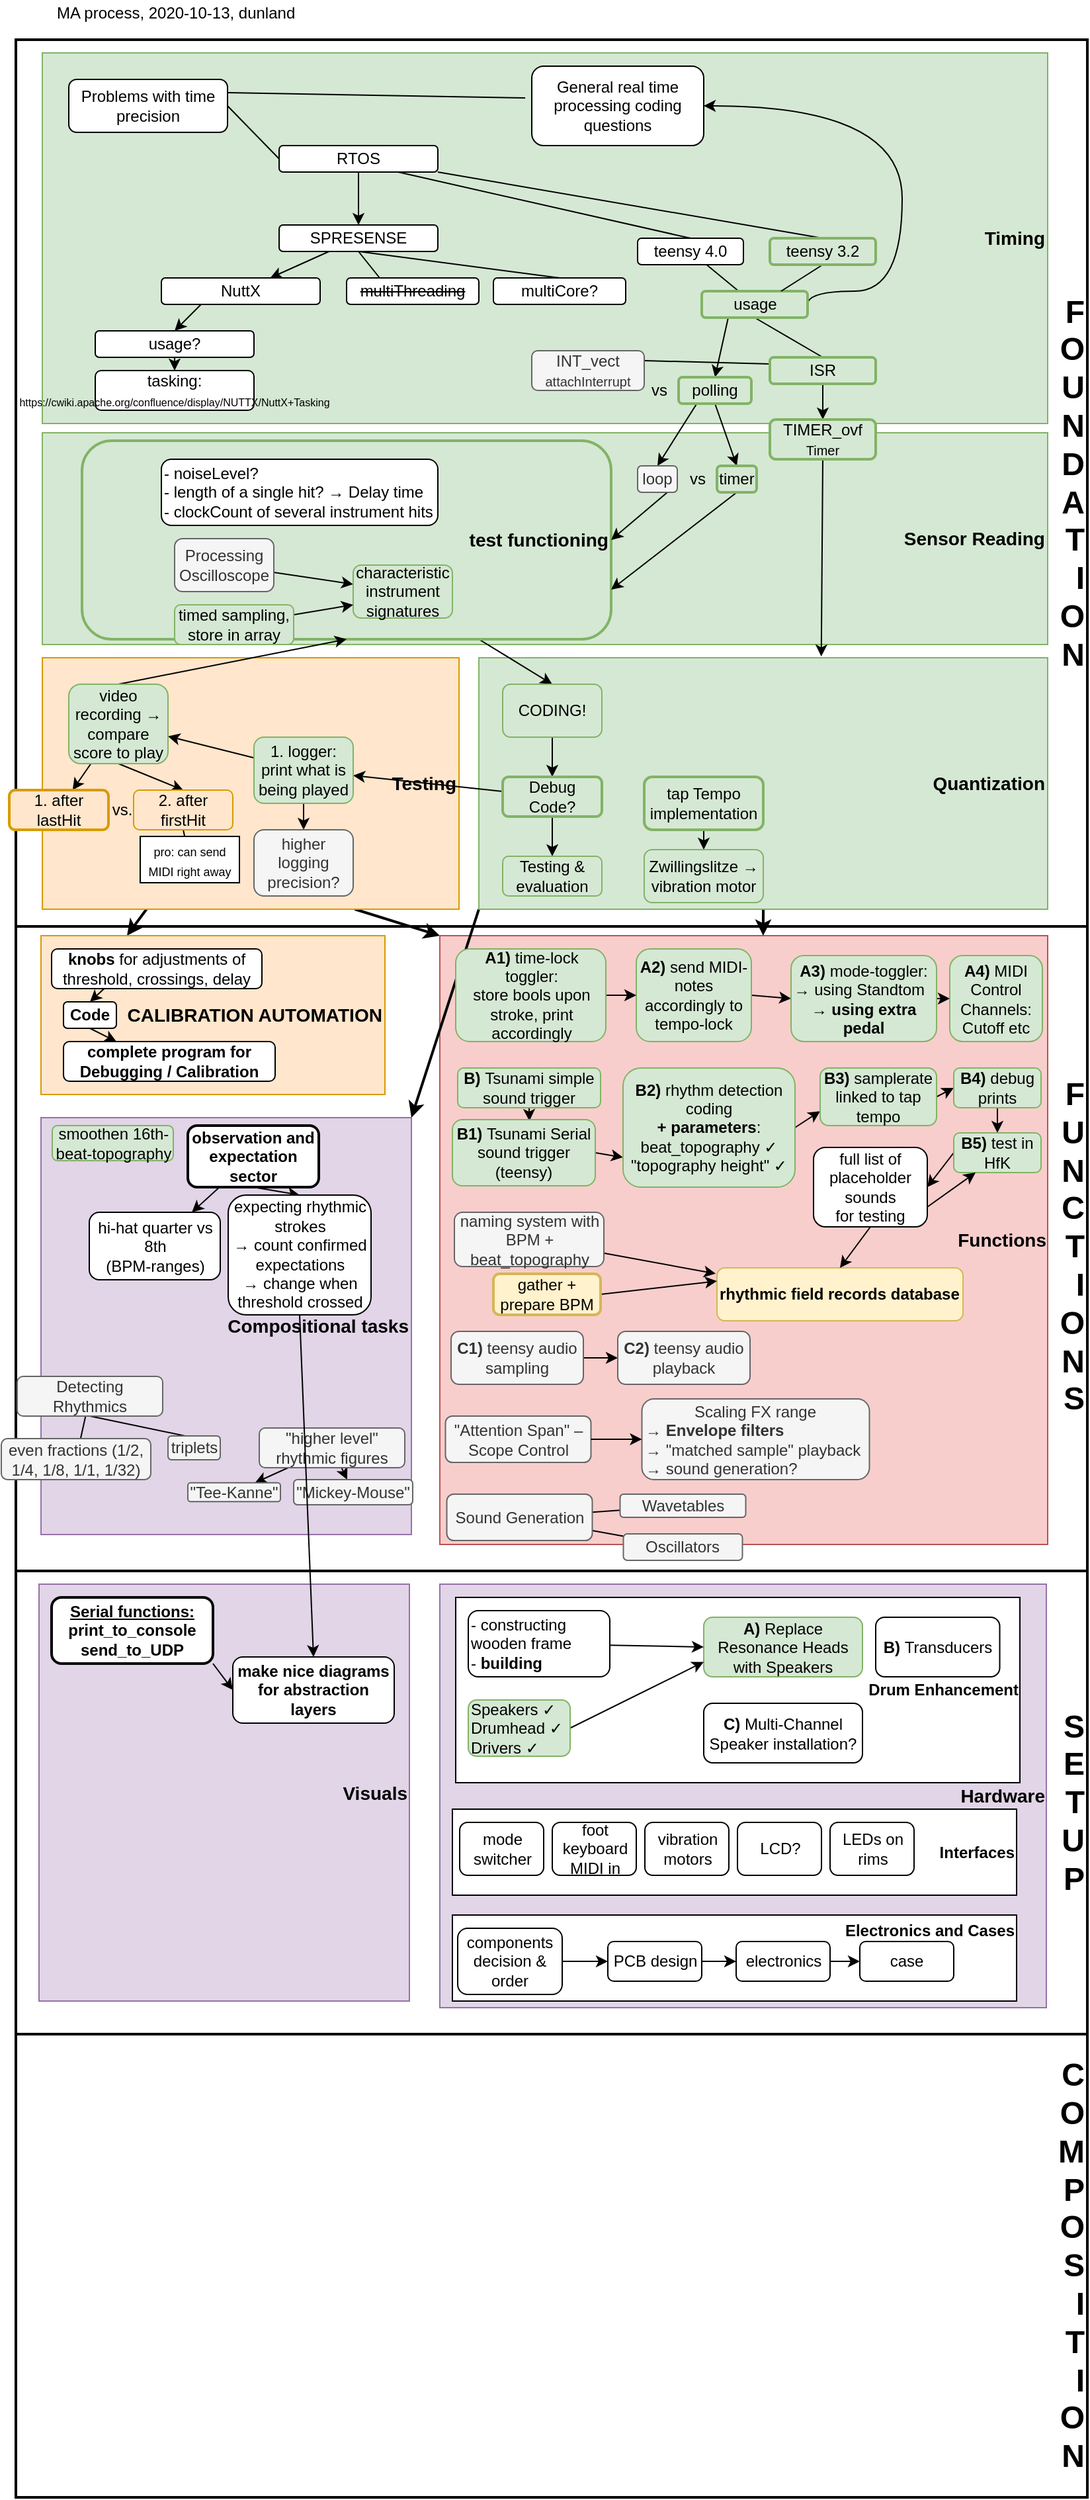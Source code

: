 <mxfile version="13.3.5" type="device" pages="6"><diagram id="nZXkyEvGfyYTPJP6eWXT" name="current"><mxGraphModel dx="1422" dy="829" grid="1" gridSize="10" guides="1" tooltips="1" connect="1" arrows="1" fold="1" page="1" pageScale="1" pageWidth="827" pageHeight="1169" math="0" shadow="0"><root><mxCell id="0"/><mxCell id="1" parent="0"/><mxCell id="-tV840wLtQOmxF7N79jZ-28" value="&lt;h1&gt;S&lt;br&gt;E&lt;br&gt;T&lt;br&gt;U&lt;br&gt;P&lt;/h1&gt;" style="rounded=0;whiteSpace=wrap;html=1;strokeWidth=2;align=right;" parent="1" vertex="1"><mxGeometry x="11" y="1197" width="810" height="350" as="geometry"/></mxCell><mxCell id="-tV840wLtQOmxF7N79jZ-10" value="&lt;font size=&quot;1&quot;&gt;&lt;b style=&quot;font-size: 14px&quot;&gt;Hardware&lt;br&gt;&lt;/b&gt;&lt;/font&gt;" style="rounded=0;whiteSpace=wrap;html=1;align=right;fillColor=#e1d5e7;strokeColor=#9673a6;" parent="1" vertex="1"><mxGeometry x="331.5" y="1207" width="458.5" height="320" as="geometry"/></mxCell><mxCell id="-tV840wLtQOmxF7N79jZ-14" value="&lt;b&gt;Drum Enhancement&lt;/b&gt;" style="rounded=0;whiteSpace=wrap;html=1;align=right;" parent="1" vertex="1"><mxGeometry x="343.5" y="1217" width="426.5" height="140" as="geometry"/></mxCell><mxCell id="GKXmZ6_YFMfZG6hn1Xm1-3" value="&lt;h1&gt;F&lt;br&gt;U&lt;br&gt;N&lt;br&gt;C&lt;br&gt;T&lt;br&gt;I&lt;br&gt;O&lt;br&gt;N&lt;br&gt;S&lt;/h1&gt;" style="rounded=0;whiteSpace=wrap;html=1;strokeWidth=2;align=right;" parent="1" vertex="1"><mxGeometry x="11" y="707" width="810" height="490" as="geometry"/></mxCell><mxCell id="jZxLe7BvDrZuyYwGXjIE-5" value="&lt;h1&gt;F&lt;br&gt;O&lt;br&gt;U&lt;br&gt;N&lt;br&gt;D&lt;br&gt;A&lt;br&gt;T&lt;br&gt;I&lt;br&gt;O&lt;br&gt;N&lt;/h1&gt;" style="rounded=0;whiteSpace=wrap;html=1;strokeWidth=2;align=right;" parent="1" vertex="1"><mxGeometry x="11" y="40" width="810" height="670" as="geometry"/></mxCell><mxCell id="bPQP_EaeOqDBlHIvLGjB-12" style="edgeStyle=none;rounded=0;orthogonalLoop=1;jettySize=auto;html=1;exitX=0.25;exitY=1;exitDx=0;exitDy=0;entryX=0.25;entryY=0;entryDx=0;entryDy=0;strokeWidth=2;" parent="1" source="WbVHx2iWbFnQhPE5BClo-2" target="aPDwI7KV-FkBjuuFudLa-4" edge="1"><mxGeometry relative="1" as="geometry"/></mxCell><mxCell id="pwkVJYLIB6pzwuS6lC8A-3" style="rounded=0;orthogonalLoop=1;jettySize=auto;html=1;exitX=0.75;exitY=1;exitDx=0;exitDy=0;entryX=0;entryY=0;entryDx=0;entryDy=0;strokeWidth=2;" parent="1" source="WbVHx2iWbFnQhPE5BClo-2" target="Q724BgkeyV3JcN-dt1VB-27" edge="1"><mxGeometry relative="1" as="geometry"/></mxCell><mxCell id="WbVHx2iWbFnQhPE5BClo-2" value="&lt;font size=&quot;1&quot;&gt;&lt;b style=&quot;font-size: 14px&quot;&gt;Testing&lt;br&gt;&lt;/b&gt;&lt;/font&gt;" style="rounded=0;whiteSpace=wrap;html=1;align=right;strokeColor=#d79b00;fillColor=#ffe6cc;" parent="1" vertex="1"><mxGeometry x="31" y="507" width="315" height="190" as="geometry"/></mxCell><mxCell id="qsggk5n5XO4YbRm6XPWs-8" value="&lt;span style=&quot;font-size: 14px&quot;&gt;&lt;b&gt;Sensor Reading&lt;/b&gt;&lt;/span&gt;" style="rounded=0;whiteSpace=wrap;html=1;align=right;strokeColor=#82b366;fillColor=#d5e8d4;" parent="1" vertex="1"><mxGeometry x="31" y="337" width="760" height="160" as="geometry"/></mxCell><mxCell id="Q724BgkeyV3JcN-dt1VB-18" value="&lt;font size=&quot;1&quot;&gt;&lt;b style=&quot;font-size: 14px&quot;&gt;Timing&lt;/b&gt;&lt;/font&gt;" style="rounded=0;whiteSpace=wrap;html=1;align=right;strokeColor=#82b366;fillColor=#d5e8d4;" parent="1" vertex="1"><mxGeometry x="31" y="50" width="760" height="280" as="geometry"/></mxCell><mxCell id="Q724BgkeyV3JcN-dt1VB-4" value="" style="edgeStyle=orthogonalEdgeStyle;rounded=0;orthogonalLoop=1;jettySize=auto;html=1;" parent="1" source="Q724BgkeyV3JcN-dt1VB-2" target="Q724BgkeyV3JcN-dt1VB-3" edge="1"><mxGeometry relative="1" as="geometry"/></mxCell><mxCell id="Q724BgkeyV3JcN-dt1VB-11" style="rounded=0;orthogonalLoop=1;jettySize=auto;html=1;exitX=0.75;exitY=1;exitDx=0;exitDy=0;entryX=0.5;entryY=0;entryDx=0;entryDy=0;endArrow=none;endFill=0;" parent="1" source="Q724BgkeyV3JcN-dt1VB-2" target="Q724BgkeyV3JcN-dt1VB-9" edge="1"><mxGeometry relative="1" as="geometry"/></mxCell><mxCell id="Q724BgkeyV3JcN-dt1VB-12" style="edgeStyle=none;rounded=0;orthogonalLoop=1;jettySize=auto;html=1;exitX=1;exitY=1;exitDx=0;exitDy=0;entryX=0.5;entryY=0;entryDx=0;entryDy=0;endArrow=none;endFill=0;" parent="1" source="Q724BgkeyV3JcN-dt1VB-2" target="Q724BgkeyV3JcN-dt1VB-10" edge="1"><mxGeometry relative="1" as="geometry"/></mxCell><mxCell id="Q724BgkeyV3JcN-dt1VB-2" value="RTOS" style="rounded=1;whiteSpace=wrap;html=1;" parent="1" vertex="1"><mxGeometry x="210" y="120" width="120" height="20" as="geometry"/></mxCell><mxCell id="Q724BgkeyV3JcN-dt1VB-6" value="" style="rounded=0;orthogonalLoop=1;jettySize=auto;html=1;" parent="1" source="Q724BgkeyV3JcN-dt1VB-3" target="Q724BgkeyV3JcN-dt1VB-5" edge="1"><mxGeometry relative="1" as="geometry"/></mxCell><mxCell id="Q724BgkeyV3JcN-dt1VB-22" style="edgeStyle=none;rounded=0;orthogonalLoop=1;jettySize=auto;html=1;exitX=0.5;exitY=1;exitDx=0;exitDy=0;entryX=0.25;entryY=0;entryDx=0;entryDy=0;endArrow=none;endFill=0;" parent="1" source="Q724BgkeyV3JcN-dt1VB-3" target="Q724BgkeyV3JcN-dt1VB-21" edge="1"><mxGeometry relative="1" as="geometry"/></mxCell><mxCell id="Q724BgkeyV3JcN-dt1VB-25" style="edgeStyle=none;rounded=0;orthogonalLoop=1;jettySize=auto;html=1;exitX=0.5;exitY=1;exitDx=0;exitDy=0;entryX=0.5;entryY=0;entryDx=0;entryDy=0;endArrow=none;endFill=0;" parent="1" source="Q724BgkeyV3JcN-dt1VB-3" target="Q724BgkeyV3JcN-dt1VB-23" edge="1"><mxGeometry relative="1" as="geometry"/></mxCell><mxCell id="Q724BgkeyV3JcN-dt1VB-3" value="SPRESENSE" style="rounded=1;whiteSpace=wrap;html=1;" parent="1" vertex="1"><mxGeometry x="210" y="180" width="120" height="20" as="geometry"/></mxCell><mxCell id="8J6CW1mzeRifZ6ojoHlt-2" style="edgeStyle=none;rounded=0;orthogonalLoop=1;jettySize=auto;html=1;exitX=0.25;exitY=1;exitDx=0;exitDy=0;entryX=0.5;entryY=0;entryDx=0;entryDy=0;" parent="1" source="Q724BgkeyV3JcN-dt1VB-5" target="8J6CW1mzeRifZ6ojoHlt-1" edge="1"><mxGeometry relative="1" as="geometry"/></mxCell><mxCell id="Q724BgkeyV3JcN-dt1VB-5" value="NuttX" style="rounded=1;whiteSpace=wrap;html=1;" parent="1" vertex="1"><mxGeometry x="121" y="220" width="120" height="20" as="geometry"/></mxCell><mxCell id="Q724BgkeyV3JcN-dt1VB-7" value="tasking:&lt;br&gt;&lt;div&gt;&lt;font style=&quot;font-size: 8px&quot;&gt;https://cwiki.apache.org/confluence/display/NUTTX/NuttX+Tasking&lt;/font&gt;&lt;/div&gt;" style="rounded=1;whiteSpace=wrap;html=1;" parent="1" vertex="1"><mxGeometry x="71" y="290" width="120" height="30" as="geometry"/></mxCell><mxCell id="Q724BgkeyV3JcN-dt1VB-14" value="" style="edgeStyle=none;rounded=0;orthogonalLoop=1;jettySize=auto;html=1;endArrow=none;endFill=0;" parent="1" source="Q724BgkeyV3JcN-dt1VB-9" target="Q724BgkeyV3JcN-dt1VB-13" edge="1"><mxGeometry relative="1" as="geometry"/></mxCell><mxCell id="Q724BgkeyV3JcN-dt1VB-9" value="teensy 4.0" style="rounded=1;whiteSpace=wrap;html=1;" parent="1" vertex="1"><mxGeometry x="481" y="190" width="80" height="20" as="geometry"/></mxCell><mxCell id="Q724BgkeyV3JcN-dt1VB-20" style="edgeStyle=orthogonalEdgeStyle;rounded=0;orthogonalLoop=1;jettySize=auto;html=1;exitX=1;exitY=0.5;exitDx=0;exitDy=0;entryX=1;entryY=0.5;entryDx=0;entryDy=0;endArrow=classic;endFill=1;curved=1;" parent="1" source="Q724BgkeyV3JcN-dt1VB-13" target="Q724BgkeyV3JcN-dt1VB-19" edge="1"><mxGeometry relative="1" as="geometry"><Array as="points"><mxPoint x="609" y="230"/><mxPoint x="681" y="230"/><mxPoint x="681" y="90"/></Array></mxGeometry></mxCell><mxCell id="Q724BgkeyV3JcN-dt1VB-46" style="edgeStyle=none;rounded=0;orthogonalLoop=1;jettySize=auto;html=1;exitX=0.5;exitY=1;exitDx=0;exitDy=0;entryX=0.5;entryY=0;entryDx=0;entryDy=0;endArrow=none;endFill=0;" parent="1" source="Q724BgkeyV3JcN-dt1VB-13" target="Q724BgkeyV3JcN-dt1VB-45" edge="1"><mxGeometry relative="1" as="geometry"/></mxCell><mxCell id="P20JNuO4o77hvNzYRLpJ-12" style="edgeStyle=none;rounded=0;orthogonalLoop=1;jettySize=auto;html=1;exitX=0.25;exitY=1;exitDx=0;exitDy=0;entryX=0.5;entryY=0;entryDx=0;entryDy=0;endArrow=classic;endFill=1;" parent="1" source="Q724BgkeyV3JcN-dt1VB-13" target="P20JNuO4o77hvNzYRLpJ-8" edge="1"><mxGeometry relative="1" as="geometry"/></mxCell><mxCell id="Q724BgkeyV3JcN-dt1VB-13" value="usage" style="rounded=1;whiteSpace=wrap;html=1;strokeWidth=2;fillColor=#d5e8d4;strokeColor=#82b366;" parent="1" vertex="1"><mxGeometry x="529.5" y="230" width="80" height="20" as="geometry"/></mxCell><mxCell id="Q724BgkeyV3JcN-dt1VB-15" style="edgeStyle=none;rounded=0;orthogonalLoop=1;jettySize=auto;html=1;exitX=0.5;exitY=1;exitDx=0;exitDy=0;entryX=0.75;entryY=0;entryDx=0;entryDy=0;endArrow=none;endFill=0;" parent="1" source="Q724BgkeyV3JcN-dt1VB-10" target="Q724BgkeyV3JcN-dt1VB-13" edge="1"><mxGeometry relative="1" as="geometry"/></mxCell><mxCell id="Q724BgkeyV3JcN-dt1VB-10" value="teensy 3.2" style="rounded=1;whiteSpace=wrap;html=1;strokeWidth=2;fillColor=#d5e8d4;strokeColor=#82b366;" parent="1" vertex="1"><mxGeometry x="581" y="190" width="80" height="20" as="geometry"/></mxCell><mxCell id="Q724BgkeyV3JcN-dt1VB-17" style="edgeStyle=none;rounded=0;orthogonalLoop=1;jettySize=auto;html=1;exitX=1;exitY=0.5;exitDx=0;exitDy=0;entryX=0;entryY=0.5;entryDx=0;entryDy=0;endArrow=none;endFill=0;" parent="1" source="Q724BgkeyV3JcN-dt1VB-16" target="Q724BgkeyV3JcN-dt1VB-2" edge="1"><mxGeometry relative="1" as="geometry"/></mxCell><mxCell id="Q724BgkeyV3JcN-dt1VB-24" style="edgeStyle=none;rounded=0;orthogonalLoop=1;jettySize=auto;html=1;exitX=1;exitY=0.25;exitDx=0;exitDy=0;entryX=-0.038;entryY=0.4;entryDx=0;entryDy=0;entryPerimeter=0;endArrow=none;endFill=0;" parent="1" source="Q724BgkeyV3JcN-dt1VB-16" target="Q724BgkeyV3JcN-dt1VB-19" edge="1"><mxGeometry relative="1" as="geometry"/></mxCell><mxCell id="Q724BgkeyV3JcN-dt1VB-16" value="Problems with time precision" style="rounded=1;whiteSpace=wrap;html=1;" parent="1" vertex="1"><mxGeometry x="51" y="70" width="120" height="40" as="geometry"/></mxCell><mxCell id="Q724BgkeyV3JcN-dt1VB-19" value="General real time processing coding questions" style="rounded=1;whiteSpace=wrap;html=1;" parent="1" vertex="1"><mxGeometry x="401" y="60" width="130" height="60" as="geometry"/></mxCell><mxCell id="Q724BgkeyV3JcN-dt1VB-21" value="&lt;strike&gt;multiThreading&lt;/strike&gt;" style="rounded=1;whiteSpace=wrap;html=1;" parent="1" vertex="1"><mxGeometry x="261" y="220" width="100" height="20" as="geometry"/></mxCell><mxCell id="Q724BgkeyV3JcN-dt1VB-23" value="multiCore?" style="rounded=1;whiteSpace=wrap;html=1;" parent="1" vertex="1"><mxGeometry x="372" y="220" width="100" height="20" as="geometry"/></mxCell><mxCell id="Q724BgkeyV3JcN-dt1VB-26" value="&lt;font size=&quot;1&quot;&gt;&lt;b style=&quot;font-size: 14px&quot;&gt;Compositional tasks&lt;/b&gt;&lt;/font&gt;" style="rounded=0;whiteSpace=wrap;html=1;align=right;fillColor=#e1d5e7;strokeColor=#9673a6;" parent="1" vertex="1"><mxGeometry x="30" y="854.5" width="280" height="315" as="geometry"/></mxCell><mxCell id="Q724BgkeyV3JcN-dt1VB-27" value="&lt;font size=&quot;1&quot;&gt;&lt;b style=&quot;font-size: 14px&quot;&gt;Functions&lt;br&gt;&lt;/b&gt;&lt;/font&gt;" style="rounded=0;whiteSpace=wrap;html=1;align=right;fillColor=#f8cecc;strokeColor=#b85450;" parent="1" vertex="1"><mxGeometry x="331.5" y="717" width="459.5" height="460" as="geometry"/></mxCell><mxCell id="Q724BgkeyV3JcN-dt1VB-31" value="" style="edgeStyle=none;rounded=0;orthogonalLoop=1;jettySize=auto;html=1;endArrow=none;endFill=0;" parent="1" source="Q724BgkeyV3JcN-dt1VB-29" target="Q724BgkeyV3JcN-dt1VB-30" edge="1"><mxGeometry relative="1" as="geometry"/></mxCell><mxCell id="Q724BgkeyV3JcN-dt1VB-33" value="" style="edgeStyle=none;rounded=0;orthogonalLoop=1;jettySize=auto;html=1;endArrow=none;endFill=0;" parent="1" source="Q724BgkeyV3JcN-dt1VB-29" target="Q724BgkeyV3JcN-dt1VB-32" edge="1"><mxGeometry relative="1" as="geometry"/></mxCell><mxCell id="Q724BgkeyV3JcN-dt1VB-29" value="Sound Generation" style="rounded=1;whiteSpace=wrap;html=1;fillColor=#f5f5f5;strokeColor=#666666;fontColor=#333333;" parent="1" vertex="1"><mxGeometry x="336.75" y="1139" width="110" height="35" as="geometry"/></mxCell><mxCell id="Q724BgkeyV3JcN-dt1VB-32" value="Wavetables" style="rounded=1;whiteSpace=wrap;html=1;fillColor=#f5f5f5;strokeColor=#666666;fontColor=#333333;" parent="1" vertex="1"><mxGeometry x="467.75" y="1139" width="95" height="17.5" as="geometry"/></mxCell><mxCell id="Q724BgkeyV3JcN-dt1VB-30" value="Oscillators" style="rounded=1;whiteSpace=wrap;html=1;fillColor=#f5f5f5;strokeColor=#666666;fontColor=#333333;" parent="1" vertex="1"><mxGeometry x="470.25" y="1169" width="90" height="20" as="geometry"/></mxCell><mxCell id="Q724BgkeyV3JcN-dt1VB-34" value="&quot;Attention Span&quot; ‒ Scope Control" style="rounded=1;whiteSpace=wrap;html=1;fillColor=#f5f5f5;strokeColor=#666666;fontColor=#333333;" parent="1" vertex="1"><mxGeometry x="335.75" y="1080" width="110" height="35" as="geometry"/></mxCell><mxCell id="Q724BgkeyV3JcN-dt1VB-37" value="" style="edgeStyle=none;rounded=0;orthogonalLoop=1;jettySize=auto;html=1;endArrow=none;endFill=0;" parent="1" source="Q724BgkeyV3JcN-dt1VB-35" target="Q724BgkeyV3JcN-dt1VB-36" edge="1"><mxGeometry relative="1" as="geometry"/></mxCell><mxCell id="Q724BgkeyV3JcN-dt1VB-39" style="edgeStyle=none;rounded=0;orthogonalLoop=1;jettySize=auto;html=1;exitX=0.5;exitY=1;exitDx=0;exitDy=0;entryX=0.4;entryY=0.033;entryDx=0;entryDy=0;entryPerimeter=0;endArrow=none;endFill=0;" parent="1" source="Q724BgkeyV3JcN-dt1VB-35" target="Q724BgkeyV3JcN-dt1VB-38" edge="1"><mxGeometry relative="1" as="geometry"/></mxCell><mxCell id="Q724BgkeyV3JcN-dt1VB-35" value="Detecting Rhythmics" style="rounded=1;whiteSpace=wrap;html=1;fillColor=#f5f5f5;strokeColor=#666666;fontColor=#333333;" parent="1" vertex="1"><mxGeometry x="12" y="1050" width="110" height="30" as="geometry"/></mxCell><mxCell id="Q724BgkeyV3JcN-dt1VB-36" value="even fractions (1/2, 1/4, 1/8, 1/1, 1/32)" style="rounded=1;whiteSpace=wrap;html=1;fillColor=#f5f5f5;strokeColor=#666666;fontColor=#333333;" parent="1" vertex="1"><mxGeometry y="1097" width="113" height="31" as="geometry"/></mxCell><mxCell id="Q724BgkeyV3JcN-dt1VB-38" value="triplets" style="rounded=1;whiteSpace=wrap;html=1;fillColor=#f5f5f5;strokeColor=#666666;fontColor=#333333;" parent="1" vertex="1"><mxGeometry x="126" y="1095" width="39.5" height="18" as="geometry"/></mxCell><mxCell id="bPQP_EaeOqDBlHIvLGjB-2" value="" style="edgeStyle=none;rounded=0;orthogonalLoop=1;jettySize=auto;html=1;" parent="1" source="Q724BgkeyV3JcN-dt1VB-41" target="bPQP_EaeOqDBlHIvLGjB-1" edge="1"><mxGeometry relative="1" as="geometry"/></mxCell><mxCell id="bPQP_EaeOqDBlHIvLGjB-4" value="" style="edgeStyle=none;rounded=0;orthogonalLoop=1;jettySize=auto;html=1;" parent="1" source="Q724BgkeyV3JcN-dt1VB-41" target="bPQP_EaeOqDBlHIvLGjB-3" edge="1"><mxGeometry relative="1" as="geometry"/></mxCell><mxCell id="Q724BgkeyV3JcN-dt1VB-41" value="&quot;higher level&quot; rhythmic figures" style="rounded=1;whiteSpace=wrap;html=1;fillColor=#f5f5f5;strokeColor=#666666;fontColor=#333333;" parent="1" vertex="1"><mxGeometry x="195" y="1089" width="110" height="30" as="geometry"/></mxCell><mxCell id="bPQP_EaeOqDBlHIvLGjB-3" value="&quot;Mickey-Mouse&quot;" style="rounded=1;whiteSpace=wrap;html=1;fillColor=#f5f5f5;strokeColor=#666666;fontColor=#333333;" parent="1" vertex="1"><mxGeometry x="221" y="1128" width="90" height="19" as="geometry"/></mxCell><mxCell id="bPQP_EaeOqDBlHIvLGjB-1" value="&quot;Tee-Kanne&quot;" style="rounded=1;whiteSpace=wrap;html=1;fillColor=#f5f5f5;strokeColor=#666666;fontColor=#333333;" parent="1" vertex="1"><mxGeometry x="141" y="1130.38" width="70" height="14.25" as="geometry"/></mxCell><mxCell id="Q724BgkeyV3JcN-dt1VB-42" value="&lt;div align=&quot;left&quot;&gt;MA process, 2020-10-13, dunland&lt;br&gt;&lt;/div&gt;" style="text;html=1;strokeColor=none;fillColor=none;align=left;verticalAlign=middle;whiteSpace=wrap;rounded=0;" parent="1" vertex="1"><mxGeometry x="40" y="10" width="350" height="20" as="geometry"/></mxCell><mxCell id="BY0BJEhqhgxR1t4sRl88-3" value="" style="edgeStyle=none;rounded=0;orthogonalLoop=1;jettySize=auto;html=1;entryX=1;entryY=0;entryDx=0;entryDy=0;exitX=0;exitY=1;exitDx=0;exitDy=0;strokeWidth=2;" parent="1" source="Q724BgkeyV3JcN-dt1VB-43" target="Q724BgkeyV3JcN-dt1VB-26" edge="1"><mxGeometry relative="1" as="geometry"/></mxCell><mxCell id="pwkVJYLIB6pzwuS6lC8A-4" style="rounded=0;orthogonalLoop=1;jettySize=auto;html=1;exitX=0.5;exitY=1;exitDx=0;exitDy=0;entryX=0.532;entryY=0;entryDx=0;entryDy=0;entryPerimeter=0;strokeWidth=2;" parent="1" source="Q724BgkeyV3JcN-dt1VB-43" target="Q724BgkeyV3JcN-dt1VB-27" edge="1"><mxGeometry relative="1" as="geometry"/></mxCell><mxCell id="Q724BgkeyV3JcN-dt1VB-43" value="&lt;font size=&quot;1&quot;&gt;&lt;b style=&quot;font-size: 14px&quot;&gt;Quantization&lt;br&gt;&lt;/b&gt;&lt;/font&gt;" style="rounded=0;whiteSpace=wrap;html=1;align=right;strokeColor=#82b366;fillColor=#d5e8d4;" parent="1" vertex="1"><mxGeometry x="361" y="507" width="430" height="190" as="geometry"/></mxCell><mxCell id="4tNnsaJzVJbckuhaxush-3" style="edgeStyle=none;rounded=0;jumpStyle=none;orthogonalLoop=1;jettySize=auto;html=1;exitX=0.5;exitY=1;exitDx=0;exitDy=0;entryX=0.5;entryY=0;entryDx=0;entryDy=0;startArrow=none;startFill=0;endArrow=classic;endFill=1;" parent="1" source="Q724BgkeyV3JcN-dt1VB-45" target="4tNnsaJzVJbckuhaxush-2" edge="1"><mxGeometry relative="1" as="geometry"/></mxCell><mxCell id="MiBvb9MAwHk9fySH5lv1-3" style="edgeStyle=none;rounded=0;orthogonalLoop=1;jettySize=auto;html=1;exitX=0;exitY=0.25;exitDx=0;exitDy=0;entryX=1;entryY=0.25;entryDx=0;entryDy=0;endArrow=none;endFill=0;" parent="1" source="Q724BgkeyV3JcN-dt1VB-45" target="4tNnsaJzVJbckuhaxush-1" edge="1"><mxGeometry relative="1" as="geometry"/></mxCell><mxCell id="Q724BgkeyV3JcN-dt1VB-45" value="ISR" style="rounded=1;whiteSpace=wrap;html=1;strokeWidth=2;fillColor=#d5e8d4;strokeColor=#82b366;" parent="1" vertex="1"><mxGeometry x="581" y="280" width="80" height="20" as="geometry"/></mxCell><mxCell id="8J6CW1mzeRifZ6ojoHlt-3" style="edgeStyle=none;rounded=0;orthogonalLoop=1;jettySize=auto;html=1;exitX=0.5;exitY=1;exitDx=0;exitDy=0;entryX=0.5;entryY=0;entryDx=0;entryDy=0;" parent="1" source="8J6CW1mzeRifZ6ojoHlt-1" target="Q724BgkeyV3JcN-dt1VB-7" edge="1"><mxGeometry relative="1" as="geometry"/></mxCell><mxCell id="8J6CW1mzeRifZ6ojoHlt-1" value="usage?" style="rounded=1;whiteSpace=wrap;html=1;" parent="1" vertex="1"><mxGeometry x="71" y="260" width="120" height="20" as="geometry"/></mxCell><mxCell id="4tNnsaJzVJbckuhaxush-8" style="edgeStyle=none;rounded=0;jumpStyle=none;orthogonalLoop=1;jettySize=auto;html=1;exitX=0.5;exitY=1;exitDx=0;exitDy=0;entryX=0.602;entryY=-0.005;entryDx=0;entryDy=0;startArrow=none;startFill=0;endArrow=classic;endFill=1;entryPerimeter=0;" parent="1" source="4tNnsaJzVJbckuhaxush-2" target="Q724BgkeyV3JcN-dt1VB-43" edge="1"><mxGeometry relative="1" as="geometry"/></mxCell><mxCell id="4tNnsaJzVJbckuhaxush-2" value="TIMER_ovf&lt;br style=&quot;font-size: 8px&quot;&gt;&lt;font size=&quot;1&quot;&gt;Timer&lt;/font&gt;" style="rounded=1;whiteSpace=wrap;html=1;strokeWidth=2;fillColor=#d5e8d4;strokeColor=#82b366;" parent="1" vertex="1"><mxGeometry x="581" y="327" width="80" height="30" as="geometry"/></mxCell><mxCell id="P20JNuO4o77hvNzYRLpJ-7" value="" style="edgeStyle=none;rounded=0;orthogonalLoop=1;jettySize=auto;html=1;endArrow=none;endFill=0;" parent="1" source="P20JNuO4o77hvNzYRLpJ-1" target="P20JNuO4o77hvNzYRLpJ-6" edge="1"><mxGeometry relative="1" as="geometry"/></mxCell><mxCell id="hj9v1hJtNxyu3l41dOej-3" style="edgeStyle=none;rounded=0;orthogonalLoop=1;jettySize=auto;html=1;exitX=0.75;exitY=1;exitDx=0;exitDy=0;entryX=0.5;entryY=0;entryDx=0;entryDy=0;startArrow=none;startFill=0;endArrow=classic;endFill=1;" parent="1" source="P20JNuO4o77hvNzYRLpJ-1" target="94TXQTJ2XbZxrd7GK6wu-3" edge="1"><mxGeometry relative="1" as="geometry"/></mxCell><mxCell id="P20JNuO4o77hvNzYRLpJ-1" value="&lt;h3&gt;test functioning&lt;/h3&gt;" style="rounded=1;whiteSpace=wrap;html=1;strokeWidth=2;fillColor=#d5e8d4;strokeColor=#82b366;align=right;" parent="1" vertex="1"><mxGeometry x="61" y="343" width="400" height="150" as="geometry"/></mxCell><mxCell id="P20JNuO4o77hvNzYRLpJ-6" value="- noiseLevel?&lt;br&gt;- length of a single hit? → Delay time&lt;br&gt;- clockCount of several instrument hits" style="rounded=1;whiteSpace=wrap;html=1;strokeWidth=1;align=left;" parent="1" vertex="1"><mxGeometry x="121" y="357" width="209" height="50" as="geometry"/></mxCell><mxCell id="qsggk5n5XO4YbRm6XPWs-4" style="edgeStyle=none;rounded=0;orthogonalLoop=1;jettySize=auto;html=1;exitX=0.5;exitY=1;exitDx=0;exitDy=0;entryX=0.5;entryY=0;entryDx=0;entryDy=0;endArrow=classic;endFill=1;" parent="1" source="P20JNuO4o77hvNzYRLpJ-8" target="qsggk5n5XO4YbRm6XPWs-3" edge="1"><mxGeometry relative="1" as="geometry"/></mxCell><mxCell id="qsggk5n5XO4YbRm6XPWs-5" style="edgeStyle=none;rounded=0;orthogonalLoop=1;jettySize=auto;html=1;exitX=0.25;exitY=1;exitDx=0;exitDy=0;entryX=0.5;entryY=0;entryDx=0;entryDy=0;endArrow=classic;endFill=1;" parent="1" source="P20JNuO4o77hvNzYRLpJ-8" target="qsggk5n5XO4YbRm6XPWs-1" edge="1"><mxGeometry relative="1" as="geometry"/></mxCell><mxCell id="P20JNuO4o77hvNzYRLpJ-8" value="polling" style="rounded=1;whiteSpace=wrap;html=1;strokeWidth=2;fillColor=#d5e8d4;strokeColor=#82b366;" parent="1" vertex="1"><mxGeometry x="512" y="295" width="55" height="20" as="geometry"/></mxCell><mxCell id="P20JNuO4o77hvNzYRLpJ-9" value="vs" style="text;html=1;align=center;verticalAlign=middle;resizable=0;points=[];autosize=1;" parent="1" vertex="1"><mxGeometry x="482" y="295" width="30" height="20" as="geometry"/></mxCell><mxCell id="qsggk5n5XO4YbRm6XPWs-7" style="edgeStyle=none;rounded=0;orthogonalLoop=1;jettySize=auto;html=1;exitX=0.75;exitY=1;exitDx=0;exitDy=0;entryX=1;entryY=0.5;entryDx=0;entryDy=0;endArrow=classic;endFill=1;" parent="1" source="qsggk5n5XO4YbRm6XPWs-1" target="P20JNuO4o77hvNzYRLpJ-1" edge="1"><mxGeometry relative="1" as="geometry"/></mxCell><mxCell id="qsggk5n5XO4YbRm6XPWs-1" value="loop" style="rounded=1;whiteSpace=wrap;html=1;strokeWidth=1;fillColor=#f5f5f5;strokeColor=#666666;fontColor=#333333;" parent="1" vertex="1"><mxGeometry x="481" y="362" width="30" height="20" as="geometry"/></mxCell><mxCell id="qsggk5n5XO4YbRm6XPWs-2" value="vs" style="text;html=1;align=center;verticalAlign=middle;resizable=0;points=[];autosize=1;" parent="1" vertex="1"><mxGeometry x="511" y="362" width="30" height="20" as="geometry"/></mxCell><mxCell id="qsggk5n5XO4YbRm6XPWs-6" style="edgeStyle=none;rounded=0;orthogonalLoop=1;jettySize=auto;html=1;exitX=0.5;exitY=1;exitDx=0;exitDy=0;entryX=1;entryY=0.75;entryDx=0;entryDy=0;endArrow=classic;endFill=1;" parent="1" source="qsggk5n5XO4YbRm6XPWs-3" target="P20JNuO4o77hvNzYRLpJ-1" edge="1"><mxGeometry relative="1" as="geometry"/></mxCell><mxCell id="qsggk5n5XO4YbRm6XPWs-3" value="timer" style="rounded=1;whiteSpace=wrap;html=1;strokeWidth=2;fillColor=#d5e8d4;strokeColor=#82b366;" parent="1" vertex="1"><mxGeometry x="541" y="362" width="30" height="20" as="geometry"/></mxCell><mxCell id="hj9v1hJtNxyu3l41dOej-2" value="" style="edgeStyle=none;rounded=0;orthogonalLoop=1;jettySize=auto;html=1;endArrow=none;endFill=0;startArrow=classic;startFill=1;" parent="1" source="94TXQTJ2XbZxrd7GK6wu-1" target="hj9v1hJtNxyu3l41dOej-1" edge="1"><mxGeometry relative="1" as="geometry"/></mxCell><mxCell id="94TXQTJ2XbZxrd7GK6wu-1" value="characteristic instrument signatures" style="rounded=1;whiteSpace=wrap;html=1;strokeWidth=1;fillColor=#d5e8d4;strokeColor=#82b366;" parent="1" vertex="1"><mxGeometry x="266" y="437" width="75" height="40" as="geometry"/></mxCell><mxCell id="hj9v1hJtNxyu3l41dOej-1" value="Processing Oscilloscope" style="rounded=1;whiteSpace=wrap;html=1;strokeWidth=1;fillColor=#f5f5f5;strokeColor=#666666;fontColor=#333333;" parent="1" vertex="1"><mxGeometry x="131" y="417" width="75" height="40" as="geometry"/></mxCell><mxCell id="uwz32kRE0ZzCIgyS1sVm-2" value="" style="edgeStyle=orthogonalEdgeStyle;rounded=0;orthogonalLoop=1;jettySize=auto;html=1;" parent="1" source="94TXQTJ2XbZxrd7GK6wu-3" target="uwz32kRE0ZzCIgyS1sVm-1" edge="1"><mxGeometry relative="1" as="geometry"/></mxCell><mxCell id="94TXQTJ2XbZxrd7GK6wu-3" value="CODING!" style="rounded=1;whiteSpace=wrap;html=1;strokeWidth=1;fillColor=#d5e8d4;strokeColor=#82b366;" parent="1" vertex="1"><mxGeometry x="379" y="527" width="75" height="40" as="geometry"/></mxCell><mxCell id="uwz32kRE0ZzCIgyS1sVm-5" style="edgeStyle=orthogonalEdgeStyle;rounded=0;orthogonalLoop=1;jettySize=auto;html=1;entryX=0.5;entryY=0;entryDx=0;entryDy=0;" parent="1" source="uwz32kRE0ZzCIgyS1sVm-1" target="uwz32kRE0ZzCIgyS1sVm-4" edge="1"><mxGeometry relative="1" as="geometry"/></mxCell><mxCell id="BY0BJEhqhgxR1t4sRl88-2" value="" style="rounded=0;orthogonalLoop=1;jettySize=auto;html=1;" parent="1" source="uwz32kRE0ZzCIgyS1sVm-1" target="BY0BJEhqhgxR1t4sRl88-1" edge="1"><mxGeometry relative="1" as="geometry"/></mxCell><mxCell id="uwz32kRE0ZzCIgyS1sVm-1" value="Debug Code?" style="rounded=1;whiteSpace=wrap;html=1;strokeWidth=2;fillColor=#d5e8d4;strokeColor=#82b366;" parent="1" vertex="1"><mxGeometry x="379" y="597" width="75" height="30" as="geometry"/></mxCell><mxCell id="BY0BJEhqhgxR1t4sRl88-5" value="" style="edgeStyle=none;rounded=0;orthogonalLoop=1;jettySize=auto;html=1;" parent="1" source="BY0BJEhqhgxR1t4sRl88-1" target="BY0BJEhqhgxR1t4sRl88-4" edge="1"><mxGeometry relative="1" as="geometry"/></mxCell><mxCell id="pwkVJYLIB6pzwuS6lC8A-5" style="edgeStyle=none;rounded=0;orthogonalLoop=1;jettySize=auto;html=1;exitX=0.5;exitY=1;exitDx=0;exitDy=0;entryX=0.5;entryY=0;entryDx=0;entryDy=0;" parent="1" source="BY0BJEhqhgxR1t4sRl88-1" target="pwkVJYLIB6pzwuS6lC8A-2" edge="1"><mxGeometry relative="1" as="geometry"/></mxCell><mxCell id="BY0BJEhqhgxR1t4sRl88-1" value="1. logger:&lt;br&gt;print what is being played" style="rounded=1;whiteSpace=wrap;html=1;strokeWidth=1;fillColor=#d5e8d4;strokeColor=#82b366;" parent="1" vertex="1"><mxGeometry x="191" y="567" width="75" height="50" as="geometry"/></mxCell><mxCell id="BY0BJEhqhgxR1t4sRl88-6" style="edgeStyle=none;rounded=0;orthogonalLoop=1;jettySize=auto;html=1;exitX=0.5;exitY=0;exitDx=0;exitDy=0;entryX=0.5;entryY=1;entryDx=0;entryDy=0;startArrow=none;startFill=0;" parent="1" source="BY0BJEhqhgxR1t4sRl88-4" target="P20JNuO4o77hvNzYRLpJ-1" edge="1"><mxGeometry relative="1" as="geometry"/></mxCell><mxCell id="jZxLe7BvDrZuyYwGXjIE-2" value="" style="rounded=0;orthogonalLoop=1;jettySize=auto;html=1;" parent="1" source="BY0BJEhqhgxR1t4sRl88-4" target="jZxLe7BvDrZuyYwGXjIE-1" edge="1"><mxGeometry relative="1" as="geometry"/></mxCell><mxCell id="jZxLe7BvDrZuyYwGXjIE-4" style="edgeStyle=none;rounded=0;orthogonalLoop=1;jettySize=auto;html=1;exitX=0.5;exitY=1;exitDx=0;exitDy=0;entryX=0.5;entryY=0;entryDx=0;entryDy=0;" parent="1" source="BY0BJEhqhgxR1t4sRl88-4" target="jZxLe7BvDrZuyYwGXjIE-3" edge="1"><mxGeometry relative="1" as="geometry"/></mxCell><mxCell id="BY0BJEhqhgxR1t4sRl88-4" value="video recording → compare score to play" style="rounded=1;whiteSpace=wrap;html=1;strokeWidth=1;fillColor=#d5e8d4;strokeColor=#82b366;" parent="1" vertex="1"><mxGeometry x="51" y="527" width="75" height="60" as="geometry"/></mxCell><mxCell id="jZxLe7BvDrZuyYwGXjIE-1" value="1. after lastHit" style="rounded=1;whiteSpace=wrap;html=1;strokeWidth=2;fillColor=#ffe6cc;strokeColor=#d79b00;" parent="1" vertex="1"><mxGeometry x="6" y="607" width="75" height="30" as="geometry"/></mxCell><mxCell id="1MlgmzjWslCRKJjFf7Mz-1" value="&lt;font style=&quot;font-size: 9px&quot;&gt;pro: can send MIDI right away&lt;/font&gt;" style="rounded=0;whiteSpace=wrap;html=1;strokeWidth=1;" parent="1" vertex="1"><mxGeometry x="105" y="642" width="75" height="35" as="geometry"/></mxCell><mxCell id="MiBvb9MAwHk9fySH5lv1-2" style="rounded=0;orthogonalLoop=1;jettySize=auto;html=1;entryX=0;entryY=0.75;entryDx=0;entryDy=0;" parent="1" source="MiBvb9MAwHk9fySH5lv1-1" target="94TXQTJ2XbZxrd7GK6wu-1" edge="1"><mxGeometry relative="1" as="geometry"/></mxCell><mxCell id="MiBvb9MAwHk9fySH5lv1-1" value="timed sampling,&lt;br&gt;store in array" style="rounded=1;whiteSpace=wrap;html=1;strokeWidth=1;fillColor=#d5e8d4;strokeColor=#82b366;" parent="1" vertex="1"><mxGeometry x="131" y="467" width="90" height="30" as="geometry"/></mxCell><mxCell id="4tNnsaJzVJbckuhaxush-1" value="INT_vect&lt;br style=&quot;font-size: 8px&quot;&gt;&lt;font size=&quot;1&quot;&gt;attachInterrupt&lt;/font&gt;" style="rounded=1;whiteSpace=wrap;html=1;strokeWidth=1;fillColor=#f5f5f5;strokeColor=#666666;fontColor=#333333;" parent="1" vertex="1"><mxGeometry x="401" y="275" width="85" height="30" as="geometry"/></mxCell><mxCell id="uwz32kRE0ZzCIgyS1sVm-4" value="Testing &amp;amp; evaluation" style="rounded=1;whiteSpace=wrap;html=1;strokeWidth=1;fillColor=#d5e8d4;strokeColor=#82b366;" parent="1" vertex="1"><mxGeometry x="379" y="657" width="75" height="30" as="geometry"/></mxCell><mxCell id="aPDwI7KV-FkBjuuFudLa-4" value="&lt;h3&gt;CALIBRATION AUTOMATION&lt;/h3&gt;" style="rounded=0;whiteSpace=wrap;html=1;strokeWidth=1;fillColor=#ffe6cc;strokeColor=#d79b00;align=right;" parent="1" vertex="1"><mxGeometry x="30" y="717" width="260" height="120" as="geometry"/></mxCell><mxCell id="45HLsXvXjZCwEJkZZ7Tg-3" style="edgeStyle=none;rounded=0;orthogonalLoop=1;jettySize=auto;html=1;entryX=0.5;entryY=0;entryDx=0;entryDy=0;" parent="1" source="aPDwI7KV-FkBjuuFudLa-1" target="45HLsXvXjZCwEJkZZ7Tg-2" edge="1"><mxGeometry relative="1" as="geometry"/></mxCell><mxCell id="aPDwI7KV-FkBjuuFudLa-1" value="tap Tempo implementation" style="rounded=1;whiteSpace=wrap;html=1;strokeWidth=2;fillColor=#d5e8d4;strokeColor=#82b366;" parent="1" vertex="1"><mxGeometry x="486" y="597" width="90" height="40" as="geometry"/></mxCell><mxCell id="1MlgmzjWslCRKJjFf7Mz-4" style="rounded=0;orthogonalLoop=1;jettySize=auto;html=1;exitX=0.5;exitY=1;exitDx=0;exitDy=0;endArrow=none;endFill=0;" parent="1" source="jZxLe7BvDrZuyYwGXjIE-3" target="1MlgmzjWslCRKJjFf7Mz-1" edge="1"><mxGeometry relative="1" as="geometry"/></mxCell><mxCell id="jZxLe7BvDrZuyYwGXjIE-3" value="2. after firstHit" style="rounded=1;whiteSpace=wrap;html=1;strokeWidth=1;fillColor=#ffe6cc;strokeColor=#d79b00;" parent="1" vertex="1"><mxGeometry x="100" y="607" width="75" height="30" as="geometry"/></mxCell><mxCell id="bPQP_EaeOqDBlHIvLGjB-11" style="edgeStyle=none;rounded=0;orthogonalLoop=1;jettySize=auto;html=1;exitX=0.25;exitY=1;exitDx=0;exitDy=0;entryX=0.5;entryY=0;entryDx=0;entryDy=0;" parent="1" source="bPQP_EaeOqDBlHIvLGjB-5" target="bPQP_EaeOqDBlHIvLGjB-7" edge="1"><mxGeometry relative="1" as="geometry"/></mxCell><mxCell id="bPQP_EaeOqDBlHIvLGjB-5" value="&lt;b&gt;knobs&lt;/b&gt; for adjustments of threshold, crossings, delay" style="rounded=1;whiteSpace=wrap;html=1;strokeWidth=1;" parent="1" vertex="1"><mxGeometry x="38" y="727" width="159" height="30" as="geometry"/></mxCell><mxCell id="bPQP_EaeOqDBlHIvLGjB-10" style="edgeStyle=none;rounded=0;orthogonalLoop=1;jettySize=auto;html=1;exitX=0.5;exitY=1;exitDx=0;exitDy=0;entryX=0.25;entryY=0;entryDx=0;entryDy=0;" parent="1" source="bPQP_EaeOqDBlHIvLGjB-7" target="bPQP_EaeOqDBlHIvLGjB-8" edge="1"><mxGeometry relative="1" as="geometry"/></mxCell><mxCell id="bPQP_EaeOqDBlHIvLGjB-7" value="&lt;b&gt;Code&lt;/b&gt;" style="rounded=1;whiteSpace=wrap;html=1;strokeWidth=1;" parent="1" vertex="1"><mxGeometry x="47" y="767" width="40" height="20" as="geometry"/></mxCell><mxCell id="bPQP_EaeOqDBlHIvLGjB-8" value="&lt;b&gt;complete program for Debugging / Calibration&lt;/b&gt;" style="rounded=1;whiteSpace=wrap;html=1;strokeWidth=1;" parent="1" vertex="1"><mxGeometry x="47" y="797" width="160" height="30" as="geometry"/></mxCell><mxCell id="45HLsXvXjZCwEJkZZ7Tg-2" value="Zwillingslitze → vibration motor" style="rounded=1;whiteSpace=wrap;html=1;strokeWidth=1;fillColor=#d5e8d4;strokeColor=#82b366;" parent="1" vertex="1"><mxGeometry x="486" y="652" width="90" height="40" as="geometry"/></mxCell><mxCell id="AxyrNB4uXkU0Lm60Der_-2" style="edgeStyle=none;rounded=0;orthogonalLoop=1;jettySize=auto;html=1;exitX=1;exitY=0.5;exitDx=0;exitDy=0;entryX=0;entryY=0.5;entryDx=0;entryDy=0;" parent="1" source="msZfYtf4YXPBNlSgviwi-1" target="AxyrNB4uXkU0Lm60Der_-1" edge="1"><mxGeometry relative="1" as="geometry"/></mxCell><mxCell id="msZfYtf4YXPBNlSgviwi-1" value="&lt;b&gt;A2)&lt;/b&gt; send MIDI-notes accordingly to tempo-lock" style="rounded=1;whiteSpace=wrap;html=1;strokeWidth=1;fillColor=#d5e8d4;strokeColor=#82b366;" parent="1" vertex="1"><mxGeometry x="480" y="727" width="87" height="70" as="geometry"/></mxCell><mxCell id="msZfYtf4YXPBNlSgviwi-6" style="rounded=0;orthogonalLoop=1;jettySize=auto;html=1;exitX=1;exitY=0.5;exitDx=0;exitDy=0;entryX=0;entryY=0.5;entryDx=0;entryDy=0;" parent="1" source="oUGBlBtboA-ujbIc5-rt-2" target="msZfYtf4YXPBNlSgviwi-1" edge="1"><mxGeometry relative="1" as="geometry"/></mxCell><mxCell id="oUGBlBtboA-ujbIc5-rt-2" value="&lt;b&gt;A1)&lt;/b&gt; time-lock toggler:&lt;br&gt;store bools upon stroke, print accordingly" style="rounded=1;whiteSpace=wrap;html=1;strokeWidth=1;fillColor=#d5e8d4;strokeColor=#82b366;" parent="1" vertex="1"><mxGeometry x="343.5" y="727" width="113.5" height="70" as="geometry"/></mxCell><mxCell id="pwkVJYLIB6pzwuS6lC8A-2" value="higher logging precision?" style="rounded=1;whiteSpace=wrap;html=1;strokeWidth=1;fillColor=#f5f5f5;strokeColor=#666666;fontColor=#333333;" parent="1" vertex="1"><mxGeometry x="191" y="637" width="75" height="50" as="geometry"/></mxCell><mxCell id="ORCaWj-7c2sRhE-3G2v_-2" style="edgeStyle=none;rounded=0;orthogonalLoop=1;jettySize=auto;html=1;exitX=1;exitY=0.5;exitDx=0;exitDy=0;entryX=0;entryY=0.5;entryDx=0;entryDy=0;endArrow=classic;endFill=1;" parent="1" source="AxyrNB4uXkU0Lm60Der_-1" target="ORCaWj-7c2sRhE-3G2v_-1" edge="1"><mxGeometry relative="1" as="geometry"/></mxCell><mxCell id="1MlgmzjWslCRKJjFf7Mz-3" value="vs." style="text;html=1;strokeColor=none;fillColor=none;align=center;verticalAlign=middle;whiteSpace=wrap;rounded=0;" parent="1" vertex="1"><mxGeometry x="72" y="612" width="38.5" height="20" as="geometry"/></mxCell><mxCell id="ORCaWj-7c2sRhE-3G2v_-1" value="&lt;b&gt;A4)&lt;/b&gt;&amp;nbsp;MIDI Control Channels: Cutoff etc" style="rounded=1;whiteSpace=wrap;html=1;strokeWidth=1;fillColor=#d5e8d4;strokeColor=#82b366;" parent="1" vertex="1"><mxGeometry x="717" y="732" width="70" height="65" as="geometry"/></mxCell><mxCell id="AxyrNB4uXkU0Lm60Der_-1" value="&lt;b&gt;A3)&lt;/b&gt;&amp;nbsp;mode-toggler:&lt;br&gt;→ using Standtom&amp;nbsp;&amp;nbsp;&lt;br&gt;&lt;b&gt;→ using extra pedal&lt;/b&gt;" style="rounded=1;whiteSpace=wrap;html=1;strokeWidth=1;fillColor=#d5e8d4;strokeColor=#82b366;" parent="1" vertex="1"><mxGeometry x="597" y="732" width="110" height="65" as="geometry"/></mxCell><mxCell id="S8AyZ3xvqCchA9YQJemp-4" value="" style="edgeStyle=orthogonalEdgeStyle;rounded=0;orthogonalLoop=1;jettySize=auto;html=1;" parent="1" source="S8AyZ3xvqCchA9YQJemp-1" target="S8AyZ3xvqCchA9YQJemp-3" edge="1"><mxGeometry relative="1" as="geometry"/></mxCell><mxCell id="S8AyZ3xvqCchA9YQJemp-1" value="&lt;b&gt;C1)&lt;/b&gt;&amp;nbsp;teensy audio sampling" style="rounded=1;whiteSpace=wrap;html=1;strokeWidth=1;fillColor=#f5f5f5;strokeColor=#666666;fontColor=#333333;" parent="1" vertex="1"><mxGeometry x="340" y="1016" width="100" height="40" as="geometry"/></mxCell><mxCell id="msZfYtf4YXPBNlSgviwi-2" value="&lt;b&gt;rhythmic field records database&lt;/b&gt;" style="rounded=1;whiteSpace=wrap;html=1;strokeWidth=1;align=left;fillColor=#fff2cc;strokeColor=#d6b656;" parent="1" vertex="1"><mxGeometry x="541" y="968" width="186" height="40" as="geometry"/></mxCell><mxCell id="S8AyZ3xvqCchA9YQJemp-3" value="&lt;b&gt;C2)&lt;/b&gt;&amp;nbsp;teensy audio playback" style="rounded=1;whiteSpace=wrap;html=1;strokeWidth=1;fillColor=#f5f5f5;strokeColor=#666666;fontColor=#333333;" parent="1" vertex="1"><mxGeometry x="466" y="1016" width="100" height="40" as="geometry"/></mxCell><mxCell id="S8AyZ3xvqCchA9YQJemp-8" value="&lt;font size=&quot;1&quot;&gt;&lt;b style=&quot;font-size: 14px&quot;&gt;Visuals&lt;/b&gt;&lt;/font&gt;" style="rounded=0;whiteSpace=wrap;html=1;align=right;fillColor=#e1d5e7;strokeColor=#9673a6;" parent="1" vertex="1"><mxGeometry x="28.5" y="1207" width="280" height="315" as="geometry"/></mxCell><mxCell id="TvwzM-tKGakb0w9zQISo-2" style="rounded=0;orthogonalLoop=1;jettySize=auto;html=1;exitX=1;exitY=1;exitDx=0;exitDy=0;entryX=0;entryY=0.5;entryDx=0;entryDy=0;" parent="1" source="S8AyZ3xvqCchA9YQJemp-9" target="TvwzM-tKGakb0w9zQISo-1" edge="1"><mxGeometry relative="1" as="geometry"/></mxCell><mxCell id="S8AyZ3xvqCchA9YQJemp-9" value="&lt;b&gt;&lt;u&gt;Serial functions:&lt;br&gt;&lt;/u&gt;print_to_console&lt;/b&gt;&lt;br&gt;&lt;b&gt;send_to_UDP&lt;/b&gt;" style="rounded=1;whiteSpace=wrap;html=1;strokeWidth=2;" parent="1" vertex="1"><mxGeometry x="38" y="1217" width="122" height="50" as="geometry"/></mxCell><mxCell id="5TlivF7bV2uM_xhi-tZP-1" value="Scaling FX range &lt;br&gt;&lt;div style=&quot;text-align: left&quot;&gt;&lt;span&gt;&lt;b&gt;→ Envelope filters&lt;/b&gt;&lt;/span&gt;&lt;/div&gt;&lt;div style=&quot;text-align: left&quot;&gt;&lt;span&gt;→ &quot;matched sample&quot; playback&amp;nbsp;&lt;/span&gt;&lt;/div&gt;&lt;div style=&quot;text-align: left&quot;&gt;&lt;span&gt;→ sound generation?&lt;/span&gt;&lt;/div&gt;" style="rounded=1;whiteSpace=wrap;html=1;fillColor=#f5f5f5;strokeColor=#666666;fontColor=#333333;" parent="1" vertex="1"><mxGeometry x="484.25" y="1067" width="172" height="61" as="geometry"/></mxCell><mxCell id="5TlivF7bV2uM_xhi-tZP-2" value="" style="edgeStyle=none;rounded=0;orthogonalLoop=1;jettySize=auto;html=1;" parent="1" source="Q724BgkeyV3JcN-dt1VB-34" target="5TlivF7bV2uM_xhi-tZP-1" edge="1"><mxGeometry relative="1" as="geometry"><mxPoint x="403.5" y="1021" as="sourcePoint"/><mxPoint x="405.5" y="1091" as="targetPoint"/></mxGeometry></mxCell><mxCell id="-tV840wLtQOmxF7N79jZ-9" style="edgeStyle=none;rounded=0;orthogonalLoop=1;jettySize=auto;html=1;exitX=0.5;exitY=1;exitDx=0;exitDy=0;entryX=0.539;entryY=0.019;entryDx=0;entryDy=0;entryPerimeter=0;" parent="1" source="QKMqqvILmlYjcf3dfrmZ-1" target="QKMqqvILmlYjcf3dfrmZ-5" edge="1"><mxGeometry relative="1" as="geometry"/></mxCell><mxCell id="QKMqqvILmlYjcf3dfrmZ-1" value="&lt;b&gt;B)&lt;/b&gt;&amp;nbsp;Tsunami simple sound trigger" style="rounded=1;whiteSpace=wrap;html=1;strokeWidth=1;fillColor=#d5e8d4;strokeColor=#82b366;" parent="1" vertex="1"><mxGeometry x="345" y="817" width="108" height="30" as="geometry"/></mxCell><mxCell id="-tV840wLtQOmxF7N79jZ-8" style="edgeStyle=none;rounded=0;orthogonalLoop=1;jettySize=auto;html=1;exitX=1;exitY=0.5;exitDx=0;exitDy=0;entryX=0;entryY=0.75;entryDx=0;entryDy=0;" parent="1" source="QKMqqvILmlYjcf3dfrmZ-5" target="QKMqqvILmlYjcf3dfrmZ-7" edge="1"><mxGeometry relative="1" as="geometry"/></mxCell><mxCell id="QKMqqvILmlYjcf3dfrmZ-5" value="&lt;b&gt;B1)&lt;/b&gt;&amp;nbsp;Tsunami Serial sound trigger&lt;br&gt;(teensy)" style="rounded=1;whiteSpace=wrap;html=1;strokeWidth=1;fillColor=#d5e8d4;strokeColor=#82b366;" parent="1" vertex="1"><mxGeometry x="341" y="856" width="108" height="50" as="geometry"/></mxCell><mxCell id="-tV840wLtQOmxF7N79jZ-2" style="rounded=0;orthogonalLoop=1;jettySize=auto;html=1;exitX=1;exitY=0.5;exitDx=0;exitDy=0;entryX=0;entryY=0.75;entryDx=0;entryDy=0;" parent="1" source="QKMqqvILmlYjcf3dfrmZ-7" target="-tV840wLtQOmxF7N79jZ-1" edge="1"><mxGeometry relative="1" as="geometry"/></mxCell><mxCell id="QKMqqvILmlYjcf3dfrmZ-7" value="&lt;b&gt;B2)&lt;/b&gt;&amp;nbsp;rhythm detection coding&lt;br&gt;&lt;b&gt;+&lt;/b&gt; &lt;b&gt;parameters&lt;/b&gt;: &lt;br&gt;beat_topography ✓&lt;br&gt;&quot;topography height&quot; ✓" style="rounded=1;whiteSpace=wrap;html=1;strokeWidth=1;fillColor=#d5e8d4;strokeColor=#82b366;" parent="1" vertex="1"><mxGeometry x="470" y="817" width="130" height="90" as="geometry"/></mxCell><mxCell id="-tV840wLtQOmxF7N79jZ-5" style="edgeStyle=none;rounded=0;orthogonalLoop=1;jettySize=auto;html=1;exitX=1;exitY=0.5;exitDx=0;exitDy=0;entryX=0;entryY=0.5;entryDx=0;entryDy=0;" parent="1" source="-tV840wLtQOmxF7N79jZ-1" target="-tV840wLtQOmxF7N79jZ-3" edge="1"><mxGeometry relative="1" as="geometry"/></mxCell><mxCell id="-tV840wLtQOmxF7N79jZ-1" value="&lt;b&gt;B3)&lt;/b&gt;&amp;nbsp;samplerate linked to tap tempo" style="rounded=1;whiteSpace=wrap;html=1;fillColor=#d5e8d4;strokeColor=#82b366;" parent="1" vertex="1"><mxGeometry x="619" y="817" width="88" height="43.5" as="geometry"/></mxCell><mxCell id="-tV840wLtQOmxF7N79jZ-6" style="edgeStyle=none;rounded=0;orthogonalLoop=1;jettySize=auto;html=1;exitX=0.5;exitY=1;exitDx=0;exitDy=0;entryX=0.5;entryY=0;entryDx=0;entryDy=0;" parent="1" source="-tV840wLtQOmxF7N79jZ-3" target="-tV840wLtQOmxF7N79jZ-4" edge="1"><mxGeometry relative="1" as="geometry"/></mxCell><mxCell id="-tV840wLtQOmxF7N79jZ-3" value="&lt;b&gt;B4) &lt;/b&gt;debug prints" style="rounded=1;whiteSpace=wrap;html=1;fillColor=#d5e8d4;strokeColor=#82b366;" parent="1" vertex="1"><mxGeometry x="720" y="817" width="66" height="30" as="geometry"/></mxCell><mxCell id="HfvWqTrh1xK5WldXRcm_-10" style="edgeStyle=none;rounded=0;orthogonalLoop=1;jettySize=auto;html=1;exitX=0;exitY=0.5;exitDx=0;exitDy=0;entryX=1;entryY=0.5;entryDx=0;entryDy=0;" parent="1" source="-tV840wLtQOmxF7N79jZ-4" target="HfvWqTrh1xK5WldXRcm_-6" edge="1"><mxGeometry relative="1" as="geometry"/></mxCell><mxCell id="-tV840wLtQOmxF7N79jZ-4" value="&lt;b&gt;B5)&lt;/b&gt;&amp;nbsp;test in HfK" style="rounded=1;whiteSpace=wrap;html=1;strokeWidth=1;fillColor=#d5e8d4;strokeColor=#82b366;" parent="1" vertex="1"><mxGeometry x="720" y="866" width="66" height="30" as="geometry"/></mxCell><mxCell id="-tV840wLtQOmxF7N79jZ-11" value="&lt;b&gt;A) &lt;/b&gt;Replace Resonance Heads with Speakers" style="rounded=1;whiteSpace=wrap;html=1;fillColor=#d5e8d4;strokeColor=#82b366;" parent="1" vertex="1"><mxGeometry x="531" y="1232" width="120" height="45" as="geometry"/></mxCell><mxCell id="-tV840wLtQOmxF7N79jZ-15" value="&lt;b&gt;C)&lt;/b&gt;&amp;nbsp;Multi-Channel Speaker installation?" style="rounded=1;whiteSpace=wrap;html=1;" parent="1" vertex="1"><mxGeometry x="531" y="1297" width="120" height="45" as="geometry"/></mxCell><mxCell id="-tV840wLtQOmxF7N79jZ-17" style="edgeStyle=none;rounded=0;orthogonalLoop=1;jettySize=auto;html=1;entryX=0;entryY=0.5;entryDx=0;entryDy=0;" parent="1" source="-tV840wLtQOmxF7N79jZ-16" target="-tV840wLtQOmxF7N79jZ-11" edge="1"><mxGeometry relative="1" as="geometry"/></mxCell><mxCell id="-tV840wLtQOmxF7N79jZ-16" value="- constructing wooden frame&lt;br&gt;- &lt;b&gt;building&lt;/b&gt;" style="rounded=1;whiteSpace=wrap;html=1;align=left;" parent="1" vertex="1"><mxGeometry x="353" y="1227" width="107" height="50" as="geometry"/></mxCell><mxCell id="-tV840wLtQOmxF7N79jZ-18" value="&lt;b&gt;Electronics and Cases&lt;br&gt;&lt;br&gt;&lt;br&gt;&lt;br&gt;&lt;/b&gt;" style="rounded=0;whiteSpace=wrap;html=1;align=right;" parent="1" vertex="1"><mxGeometry x="341" y="1457" width="426.5" height="65" as="geometry"/></mxCell><mxCell id="-tV840wLtQOmxF7N79jZ-23" style="edgeStyle=none;rounded=0;orthogonalLoop=1;jettySize=auto;html=1;exitX=1;exitY=0.5;exitDx=0;exitDy=0;entryX=0;entryY=0.5;entryDx=0;entryDy=0;" parent="1" source="-tV840wLtQOmxF7N79jZ-19" target="-tV840wLtQOmxF7N79jZ-20" edge="1"><mxGeometry relative="1" as="geometry"/></mxCell><mxCell id="-tV840wLtQOmxF7N79jZ-19" value="electronics" style="rounded=1;whiteSpace=wrap;html=1;" parent="1" vertex="1"><mxGeometry x="555.5" y="1477" width="71" height="30" as="geometry"/></mxCell><mxCell id="-tV840wLtQOmxF7N79jZ-20" value="case" style="rounded=1;whiteSpace=wrap;html=1;" parent="1" vertex="1"><mxGeometry x="649" y="1477" width="71" height="30" as="geometry"/></mxCell><mxCell id="-tV840wLtQOmxF7N79jZ-25" value="" style="edgeStyle=none;rounded=0;orthogonalLoop=1;jettySize=auto;html=1;" parent="1" source="-tV840wLtQOmxF7N79jZ-24" target="-tV840wLtQOmxF7N79jZ-19" edge="1"><mxGeometry relative="1" as="geometry"/></mxCell><mxCell id="-tV840wLtQOmxF7N79jZ-24" value="PCB design" style="rounded=1;whiteSpace=wrap;html=1;" parent="1" vertex="1"><mxGeometry x="458.5" y="1477" width="71" height="30" as="geometry"/></mxCell><mxCell id="-tV840wLtQOmxF7N79jZ-27" value="" style="edgeStyle=none;rounded=0;orthogonalLoop=1;jettySize=auto;html=1;" parent="1" source="-tV840wLtQOmxF7N79jZ-26" target="-tV840wLtQOmxF7N79jZ-24" edge="1"><mxGeometry relative="1" as="geometry"/></mxCell><mxCell id="-tV840wLtQOmxF7N79jZ-26" value="components decision &amp;amp; order" style="rounded=1;whiteSpace=wrap;html=1;" parent="1" vertex="1"><mxGeometry x="345" y="1467" width="79" height="50" as="geometry"/></mxCell><mxCell id="tFGHj5UE0vt8xtiZUTEV-3" value="" style="rounded=0;orthogonalLoop=1;jettySize=auto;html=1;entryX=-0.005;entryY=0.11;entryDx=0;entryDy=0;entryPerimeter=0;" parent="1" source="tFGHj5UE0vt8xtiZUTEV-2" target="msZfYtf4YXPBNlSgviwi-2" edge="1"><mxGeometry relative="1" as="geometry"/></mxCell><mxCell id="tFGHj5UE0vt8xtiZUTEV-2" value="naming system with BPM + beat_topography" style="rounded=1;whiteSpace=wrap;html=1;strokeWidth=1;fillColor=#f5f5f5;strokeColor=#666666;fontColor=#333333;" parent="1" vertex="1"><mxGeometry x="342.5" y="926" width="113" height="41" as="geometry"/></mxCell><mxCell id="tFGHj5UE0vt8xtiZUTEV-4" value="&lt;b&gt;B)&lt;/b&gt;&amp;nbsp;Transducers" style="rounded=1;whiteSpace=wrap;html=1;" parent="1" vertex="1"><mxGeometry x="661" y="1232" width="93.75" height="45" as="geometry"/></mxCell><mxCell id="HfvWqTrh1xK5WldXRcm_-2" style="rounded=0;orthogonalLoop=1;jettySize=auto;html=1;entryX=0;entryY=0.75;entryDx=0;entryDy=0;exitX=1;exitY=0.5;exitDx=0;exitDy=0;" parent="1" source="HfvWqTrh1xK5WldXRcm_-3" target="-tV840wLtQOmxF7N79jZ-11" edge="1"><mxGeometry relative="1" as="geometry"><mxPoint x="466" y="1332" as="sourcePoint"/></mxGeometry></mxCell><mxCell id="HfvWqTrh1xK5WldXRcm_-3" value="Speakers ✓&lt;br&gt;Drumhead ✓&lt;br&gt;Drivers ✓" style="rounded=1;whiteSpace=wrap;html=1;align=left;strokeWidth=1;fillColor=#d5e8d4;strokeColor=#82b366;" parent="1" vertex="1"><mxGeometry x="353" y="1294.5" width="77" height="42.5" as="geometry"/></mxCell><mxCell id="HfvWqTrh1xK5WldXRcm_-5" style="edgeStyle=none;rounded=0;orthogonalLoop=1;jettySize=auto;html=1;exitX=1;exitY=0.5;exitDx=0;exitDy=0;entryX=0;entryY=0.25;entryDx=0;entryDy=0;" parent="1" source="HfvWqTrh1xK5WldXRcm_-4" target="msZfYtf4YXPBNlSgviwi-2" edge="1"><mxGeometry relative="1" as="geometry"/></mxCell><mxCell id="HfvWqTrh1xK5WldXRcm_-4" value="gather + prepare BPM" style="rounded=1;whiteSpace=wrap;html=1;fillColor=#fff2cc;strokeColor=#d6b656;strokeWidth=2;" parent="1" vertex="1"><mxGeometry x="372" y="972.5" width="81" height="31" as="geometry"/></mxCell><mxCell id="HfvWqTrh1xK5WldXRcm_-9" style="edgeStyle=none;rounded=0;orthogonalLoop=1;jettySize=auto;html=1;exitX=0.5;exitY=1;exitDx=0;exitDy=0;entryX=0.5;entryY=0;entryDx=0;entryDy=0;" parent="1" source="HfvWqTrh1xK5WldXRcm_-6" target="msZfYtf4YXPBNlSgviwi-2" edge="1"><mxGeometry relative="1" as="geometry"/></mxCell><mxCell id="HfvWqTrh1xK5WldXRcm_-11" style="edgeStyle=none;rounded=0;orthogonalLoop=1;jettySize=auto;html=1;exitX=1;exitY=0.75;exitDx=0;exitDy=0;entryX=0.25;entryY=1;entryDx=0;entryDy=0;" parent="1" source="HfvWqTrh1xK5WldXRcm_-6" target="-tV840wLtQOmxF7N79jZ-4" edge="1"><mxGeometry relative="1" as="geometry"/></mxCell><mxCell id="HfvWqTrh1xK5WldXRcm_-6" value="full list of placeholder sounds&lt;br&gt;for testing" style="rounded=1;whiteSpace=wrap;html=1;strokeWidth=1;" parent="1" vertex="1"><mxGeometry x="614" y="877" width="86" height="60" as="geometry"/></mxCell><mxCell id="HfvWqTrh1xK5WldXRcm_-12" value="&lt;h1&gt;C&lt;br&gt;O&lt;br&gt;M&lt;br&gt;P&lt;br&gt;O&lt;br&gt;S&lt;br&gt;I&lt;br&gt;T&lt;br&gt;I&lt;br&gt;O&lt;br&gt;N&lt;/h1&gt;" style="rounded=0;whiteSpace=wrap;html=1;strokeWidth=2;align=right;" parent="1" vertex="1"><mxGeometry x="11" y="1547" width="810" height="350" as="geometry"/></mxCell><mxCell id="R2ZRClCxxGqF2aS6uuVd-1" value="&lt;b&gt;Interfaces&lt;br&gt;&lt;/b&gt;" style="rounded=0;whiteSpace=wrap;html=1;align=right;" parent="1" vertex="1"><mxGeometry x="341" y="1377" width="426.5" height="65" as="geometry"/></mxCell><mxCell id="R2ZRClCxxGqF2aS6uuVd-2" value="mode switcher" style="rounded=1;whiteSpace=wrap;html=1;" parent="1" vertex="1"><mxGeometry x="346.5" y="1387" width="63.5" height="40" as="geometry"/></mxCell><mxCell id="R2ZRClCxxGqF2aS6uuVd-3" value="foot keyboard MIDI in" style="rounded=1;whiteSpace=wrap;html=1;" parent="1" vertex="1"><mxGeometry x="416.5" y="1387" width="63.5" height="40" as="geometry"/></mxCell><mxCell id="peA5CIMJgFSnf7ytyvqG-1" value="vibration motors" style="rounded=1;whiteSpace=wrap;html=1;" parent="1" vertex="1"><mxGeometry x="486.5" y="1387" width="63.5" height="40" as="geometry"/></mxCell><mxCell id="peA5CIMJgFSnf7ytyvqG-2" value="LCD?" style="rounded=1;whiteSpace=wrap;html=1;" parent="1" vertex="1"><mxGeometry x="556.5" y="1387" width="63.5" height="40" as="geometry"/></mxCell><mxCell id="486posNMbyhp6QDsx1in-1" value="smoothen 16th-beat-topography" style="rounded=1;whiteSpace=wrap;html=1;strokeWidth=1;fillColor=#d5e8d4;strokeColor=#82b366;" parent="1" vertex="1"><mxGeometry x="38.5" y="860.5" width="91.5" height="26.5" as="geometry"/></mxCell><mxCell id="486posNMbyhp6QDsx1in-4" value="" style="rounded=0;orthogonalLoop=1;jettySize=auto;html=1;" parent="1" source="486posNMbyhp6QDsx1in-2" target="486posNMbyhp6QDsx1in-3" edge="1"><mxGeometry relative="1" as="geometry"/></mxCell><mxCell id="486posNMbyhp6QDsx1in-6" style="edgeStyle=none;rounded=0;orthogonalLoop=1;jettySize=auto;html=1;exitX=0.5;exitY=1;exitDx=0;exitDy=0;entryX=0.5;entryY=0;entryDx=0;entryDy=0;" parent="1" source="486posNMbyhp6QDsx1in-2" target="486posNMbyhp6QDsx1in-5" edge="1"><mxGeometry relative="1" as="geometry"/></mxCell><mxCell id="486posNMbyhp6QDsx1in-2" value="observation and expectation sector" style="rounded=1;whiteSpace=wrap;html=1;strokeWidth=2;fontStyle=1" parent="1" vertex="1"><mxGeometry x="141" y="860.5" width="99" height="46.5" as="geometry"/></mxCell><mxCell id="486posNMbyhp6QDsx1in-3" value="&lt;span style=&quot;font-weight: normal&quot;&gt;hi-hat quarter vs 8th&lt;br&gt;(BPM-ranges)&lt;br&gt;&lt;/span&gt;" style="rounded=1;whiteSpace=wrap;html=1;strokeWidth=1;fontStyle=1" parent="1" vertex="1"><mxGeometry x="66.5" y="926" width="99" height="51" as="geometry"/></mxCell><mxCell id="TvwzM-tKGakb0w9zQISo-3" style="edgeStyle=none;rounded=0;orthogonalLoop=1;jettySize=auto;html=1;exitX=0.5;exitY=1;exitDx=0;exitDy=0;entryX=0.5;entryY=0;entryDx=0;entryDy=0;" parent="1" source="486posNMbyhp6QDsx1in-5" target="TvwzM-tKGakb0w9zQISo-1" edge="1"><mxGeometry relative="1" as="geometry"/></mxCell><mxCell id="486posNMbyhp6QDsx1in-5" value="&lt;span style=&quot;font-weight: normal&quot;&gt;expecting rhythmic strokes&lt;br&gt;→ count confirmed expectations&lt;br&gt;→ change when threshold crossed&lt;br&gt;&lt;/span&gt;" style="rounded=1;whiteSpace=wrap;html=1;strokeWidth=1;fontStyle=1" parent="1" vertex="1"><mxGeometry x="171.5" y="913" width="108" height="90.5" as="geometry"/></mxCell><mxCell id="486posNMbyhp6QDsx1in-7" value="LEDs on rims" style="rounded=1;whiteSpace=wrap;html=1;" parent="1" vertex="1"><mxGeometry x="626.5" y="1387" width="63.5" height="40" as="geometry"/></mxCell><mxCell id="TvwzM-tKGakb0w9zQISo-1" value="&lt;b&gt;make nice diagrams&lt;br&gt;for abstraction layers&lt;br&gt;&lt;/b&gt;" style="rounded=1;whiteSpace=wrap;html=1;strokeWidth=1;" parent="1" vertex="1"><mxGeometry x="175" y="1262" width="122" height="50" as="geometry"/></mxCell></root></mxGraphModel></diagram><diagram id="HRseaEORsr8d025q5RKf" name="Code"><mxGraphModel dx="942" dy="649" grid="1" gridSize="10" guides="1" tooltips="1" connect="1" arrows="1" fold="1" page="1" pageScale="1" pageWidth="850" pageHeight="1100" math="0" shadow="0"><root><mxCell id="K3P6xwMED5pJsw06p0YV-0"/><mxCell id="K3P6xwMED5pJsw06p0YV-1" parent="K3P6xwMED5pJsw06p0YV-0"/><mxCell id="5cO7nlrFZgMLcTLFuFlU-10" style="edgeStyle=orthogonalEdgeStyle;rounded=0;orthogonalLoop=1;jettySize=auto;html=1;exitX=0.5;exitY=1;exitDx=0;exitDy=0;entryX=0.25;entryY=0;entryDx=0;entryDy=0;curved=1;" parent="K3P6xwMED5pJsw06p0YV-1" source="FAWmtixxU3-d0DwFJ5E7-55" target="5cO7nlrFZgMLcTLFuFlU-7" edge="1"><mxGeometry relative="1" as="geometry"/></mxCell><mxCell id="5cO7nlrFZgMLcTLFuFlU-11" style="edgeStyle=orthogonalEdgeStyle;curved=1;rounded=0;orthogonalLoop=1;jettySize=auto;html=1;exitX=0.5;exitY=1;exitDx=0;exitDy=0;entryX=0.75;entryY=0;entryDx=0;entryDy=0;" parent="K3P6xwMED5pJsw06p0YV-1" source="FAWmtixxU3-d0DwFJ5E7-58" target="5cO7nlrFZgMLcTLFuFlU-7" edge="1"><mxGeometry relative="1" as="geometry"/></mxCell><mxCell id="DaN44QfkG6mSv4bC_ndk-364" value="&lt;h2&gt;thread: check for strokes&lt;/h2&gt;" style="rounded=0;whiteSpace=wrap;html=1;strokeWidth=1;fillColor=#fff2cc;strokeColor=#d6b656;align=right;" parent="K3P6xwMED5pJsw06p0YV-1" vertex="1"><mxGeometry x="337.5" y="41" width="410" height="400" as="geometry"/></mxCell><mxCell id="DaN44QfkG6mSv4bC_ndk-5" style="edgeStyle=orthogonalEdgeStyle;rounded=0;orthogonalLoop=1;jettySize=auto;html=1;entryX=0.459;entryY=1.04;entryDx=0;entryDy=0;entryPerimeter=0;fillColor=#d5e8d4;strokeColor=#82b366;exitX=1;exitY=0.75;exitDx=0;exitDy=0;curved=1;" parent="K3P6xwMED5pJsw06p0YV-1" source="ogM4y9D3yBRNoz_K84XX-0" target="DaN44QfkG6mSv4bC_ndk-3" edge="1"><mxGeometry relative="1" as="geometry"><Array as="points"><mxPoint x="645" y="940"/><mxPoint x="665" y="940"/><mxPoint x="665" y="480"/><mxPoint x="646" y="480"/></Array></mxGeometry></mxCell><mxCell id="DaN44QfkG6mSv4bC_ndk-6" value="&lt;span style=&quot;background-color: rgb(230 , 255 , 204)&quot;&gt;first hit is best for &lt;br&gt;determining the hit's position!&lt;/span&gt;" style="edgeLabel;html=1;align=center;verticalAlign=middle;resizable=0;points=[];" parent="DaN44QfkG6mSv4bC_ndk-5" vertex="1" connectable="0"><mxGeometry x="0.908" y="2" relative="1" as="geometry"><mxPoint x="39.5" y="0.75" as="offset"/></mxGeometry></mxCell><mxCell id="X-sTBilVNSnwj266FweU-3" value="&lt;h3&gt;&lt;br&gt;&lt;/h3&gt;&lt;h3&gt;relativeRhythm&lt;/h3&gt;&lt;div&gt;&lt;br&gt;&lt;/div&gt;&lt;h2&gt;thread: rhythm events&lt;/h2&gt;&lt;div&gt;&lt;br&gt;&lt;/div&gt;&lt;div&gt;&lt;br&gt;&lt;/div&gt;&lt;div&gt;&lt;br&gt;&lt;/div&gt;&lt;div&gt;&lt;br&gt;&lt;/div&gt;&lt;div&gt;&lt;br&gt;&lt;/div&gt;&lt;div&gt;&lt;br&gt;&lt;/div&gt;" style="rounded=0;whiteSpace=wrap;html=1;fillColor=#fff2cc;strokeColor=#d6b656;align=right;" parent="K3P6xwMED5pJsw06p0YV-1" vertex="1"><mxGeometry x="720" y="460" width="360" height="200" as="geometry"/></mxCell><mxCell id="FAWmtixxU3-d0DwFJ5E7-33" value="" style="rounded=0;whiteSpace=wrap;html=1;strokeWidth=1;" parent="K3P6xwMED5pJsw06p0YV-1" vertex="1"><mxGeometry x="375" y="320" width="295" height="80" as="geometry"/></mxCell><mxCell id="K3P6xwMED5pJsw06p0YV-2" value="&lt;div align=&quot;center&quot;&gt;&lt;h1&gt;TIMER1&lt;br&gt;&lt;/h1&gt;&lt;div&gt;2 ms should be enough.. even a 1/32-note at 300 BPM lasts 6,25 ms&lt;/div&gt;&lt;/div&gt;" style="rounded=0;whiteSpace=wrap;html=1;align=center;fillColor=#e1d5e7;strokeWidth=1;strokeColor=#9673a6;" parent="K3P6xwMED5pJsw06p0YV-1" vertex="1"><mxGeometry x="30" y="40" width="300" height="390" as="geometry"/></mxCell><mxCell id="K3P6xwMED5pJsw06p0YV-3" value="&lt;div style=&quot;font-size: 8px&quot;&gt;&lt;font style=&quot;font-size: 12px&quot;&gt;check Pin&lt;/font&gt;&lt;/div&gt;&lt;div style=&quot;font-size: 8px&quot;&gt;&lt;font size=&quot;1&quot;&gt;Hihat&lt;/font&gt;&lt;br&gt;&lt;/div&gt;" style="rounded=0;whiteSpace=wrap;html=1;" parent="K3P6xwMED5pJsw06p0YV-1" vertex="1"><mxGeometry x="290" y="50" width="80" height="30" as="geometry"/></mxCell><mxCell id="K3P6xwMED5pJsw06p0YV-4" value="&lt;div&gt;check Pin&lt;/div&gt;&lt;font size=&quot;1&quot;&gt;Snare&lt;/font&gt;" style="rounded=0;whiteSpace=wrap;html=1;" parent="K3P6xwMED5pJsw06p0YV-1" vertex="1"><mxGeometry x="290" y="90" width="80" height="30" as="geometry"/></mxCell><mxCell id="K3P6xwMED5pJsw06p0YV-5" value="&lt;div&gt;check Pin&lt;/div&gt;&lt;font size=&quot;1&quot;&gt;Bass&lt;/font&gt;" style="rounded=0;whiteSpace=wrap;html=1;" parent="K3P6xwMED5pJsw06p0YV-1" vertex="1"><mxGeometry x="290" y="130" width="80" height="30" as="geometry"/></mxCell><mxCell id="K3P6xwMED5pJsw06p0YV-6" value="&lt;div&gt;check Pin&lt;/div&gt;&lt;font size=&quot;1&quot;&gt;Standtom&lt;/font&gt;" style="rounded=0;whiteSpace=wrap;html=1;" parent="K3P6xwMED5pJsw06p0YV-1" vertex="1"><mxGeometry x="290" y="170" width="80" height="30" as="geometry"/></mxCell><mxCell id="iI616AL08eNcvx-hc952-3" value="" style="edgeStyle=none;rounded=0;orthogonalLoop=1;jettySize=auto;html=1;endArrow=classic;endFill=1;" parent="K3P6xwMED5pJsw06p0YV-1" source="iI616AL08eNcvx-hc952-0" target="iI616AL08eNcvx-hc952-2" edge="1"><mxGeometry relative="1" as="geometry"/></mxCell><mxCell id="iI616AL08eNcvx-hc952-0" value="&lt;div&gt;start counting 0-crosses&lt;/div&gt;" style="rounded=0;whiteSpace=wrap;html=1;" parent="K3P6xwMED5pJsw06p0YV-1" vertex="1"><mxGeometry x="390" y="140" width="80" height="30" as="geometry"/></mxCell><mxCell id="iI616AL08eNcvx-hc952-2" value="&lt;div&gt;get characteristic signature&lt;/div&gt;" style="rounded=0;whiteSpace=wrap;html=1;" parent="K3P6xwMED5pJsw06p0YV-1" vertex="1"><mxGeometry x="510" y="135" width="80" height="40" as="geometry"/></mxCell><mxCell id="FAWmtixxU3-d0DwFJ5E7-0" value="&lt;h2&gt;TIMER2 = masterClock&lt;/h2&gt;&lt;div&gt;&lt;br&gt;&lt;/div&gt;&lt;div&gt;&lt;br&gt;&lt;/div&gt;&lt;div&gt;&lt;br&gt;&lt;/div&gt;&lt;div&gt;&lt;br&gt;&lt;/div&gt;&lt;div&gt;clockPulse: % overflow at full bar&lt;/div&gt;&lt;div&gt;&lt;br&gt;&lt;/div&gt;&lt;div&gt;&lt;br&gt;&lt;/div&gt;&lt;div&gt;&lt;br&gt;&lt;/div&gt;" style="rounded=0;whiteSpace=wrap;html=1;strokeWidth=1;fillColor=#e1d5e7;strokeColor=#9673a6;" parent="K3P6xwMED5pJsw06p0YV-1" vertex="1"><mxGeometry x="54.68" y="780" width="600" height="190" as="geometry"/></mxCell><mxCell id="X-sTBilVNSnwj266FweU-4" value="" style="edgeStyle=orthogonalEdgeStyle;rounded=0;orthogonalLoop=1;jettySize=auto;html=1;curved=1;" parent="K3P6xwMED5pJsw06p0YV-1" source="FAWmtixxU3-d0DwFJ5E7-1" target="X-sTBilVNSnwj266FweU-3" edge="1"><mxGeometry relative="1" as="geometry"/></mxCell><mxCell id="sy1fT10c-m9XaVW477WK-25" style="edgeStyle=none;rounded=0;orthogonalLoop=1;jettySize=auto;html=1;entryX=0.25;entryY=0;entryDx=0;entryDy=0;" parent="K3P6xwMED5pJsw06p0YV-1" source="FAWmtixxU3-d0DwFJ5E7-1" target="X-sTBilVNSnwj266FweU-5" edge="1"><mxGeometry relative="1" as="geometry"/></mxCell><mxCell id="sy1fT10c-m9XaVW477WK-26" value="set note timer" style="edgeLabel;html=1;align=center;verticalAlign=middle;resizable=0;points=[];" parent="sy1fT10c-m9XaVW477WK-25" vertex="1" connectable="0"><mxGeometry x="0.358" relative="1" as="geometry"><mxPoint as="offset"/></mxGeometry></mxCell><mxCell id="FAWmtixxU3-d0DwFJ5E7-1" value="get time difference / interval" style="rounded=0;whiteSpace=wrap;html=1;" parent="K3P6xwMED5pJsw06p0YV-1" vertex="1"><mxGeometry x="730" y="375" width="120" height="30" as="geometry"/></mxCell><mxCell id="FAWmtixxU3-d0DwFJ5E7-9" value="&lt;div&gt;check Pin&lt;/div&gt;&lt;font size=&quot;1&quot;&gt;TapTempo&lt;/font&gt;" style="rounded=0;whiteSpace=wrap;html=1;" parent="K3P6xwMED5pJsw06p0YV-1" vertex="1"><mxGeometry x="90" y="410" width="80" height="30" as="geometry"/></mxCell><mxCell id="FAWmtixxU3-d0DwFJ5E7-28" style="edgeStyle=none;rounded=0;orthogonalLoop=1;jettySize=auto;html=1;exitX=0.5;exitY=1;exitDx=0;exitDy=0;entryX=0.5;entryY=0;entryDx=0;entryDy=0;startArrow=none;startFill=0;endArrow=classic;endFill=1;" parent="K3P6xwMED5pJsw06p0YV-1" source="FAWmtixxU3-d0DwFJ5E7-25" target="FAWmtixxU3-d0DwFJ5E7-26" edge="1"><mxGeometry relative="1" as="geometry"/></mxCell><mxCell id="FAWmtixxU3-d0DwFJ5E7-25" value="first hit" style="rounded=0;whiteSpace=wrap;html=1;" parent="K3P6xwMED5pJsw06p0YV-1" vertex="1"><mxGeometry x="415" y="270" width="80" height="30" as="geometry"/></mxCell><mxCell id="FAWmtixxU3-d0DwFJ5E7-31" style="edgeStyle=none;rounded=0;orthogonalLoop=1;jettySize=auto;html=1;exitX=0.169;exitY=1.013;exitDx=0;exitDy=0;entryX=0.655;entryY=0.007;entryDx=0;entryDy=0;entryPerimeter=0;startArrow=classic;startFill=1;endArrow=classic;endFill=1;exitPerimeter=0;" parent="K3P6xwMED5pJsw06p0YV-1" source="FAWmtixxU3-d0DwFJ5E7-52" target="FAWmtixxU3-d0DwFJ5E7-0" edge="1"><mxGeometry relative="1" as="geometry"/></mxCell><mxCell id="ogM4y9D3yBRNoz_K84XX-1" value="&lt;span style=&quot;color: rgba(0 , 0 , 0 , 0) ; font-family: monospace ; font-size: 0px ; background-color: rgb(248 , 249 , 250)&quot;&gt;%3CmxGraphModel%3E%3Croot%3E%3CmxCell%20id%3D%220%22%2F%3E%3CmxCell%20id%3D%221%22%20parent%3D%220%22%2F%3E%3CmxCell%20id%3D%222%22%20value%3D%22get%20current%20timer%20pos%26lt%3Bbr%26gt%3B(%26lt%3Bb%26gt%3BcurrentStep%26lt%3B%2Fb%26gt%3B)%22%20style%3D%22edgeLabel%3Bhtml%3D1%3Balign%3Dcenter%3BverticalAlign%3Dmiddle%3Bresizable%3D0%3Bpoints%3D%5B%5D%3B%22%20vertex%3D%221%22%20connectable%3D%220%22%20parent%3D%221%22%3E%3CmxGeometry%20x%3D%22573.471%22%20y%3D%22591.871%22%20as%3D%22geometry%22%2F%3E%3C%2FmxCell%3E%3C%2Froot%3E%3C%2FmxGraphModelget&lt;/span&gt;" style="edgeLabel;html=1;align=center;verticalAlign=middle;resizable=0;points=[];" parent="FAWmtixxU3-d0DwFJ5E7-31" vertex="1" connectable="0"><mxGeometry x="-0.08" y="1" relative="1" as="geometry"><mxPoint as="offset"/></mxGeometry></mxCell><mxCell id="ogM4y9D3yBRNoz_K84XX-2" value="get current timer pos&lt;br&gt;(&lt;b&gt;currentStep&lt;/b&gt;)" style="edgeLabel;html=1;align=center;verticalAlign=middle;resizable=0;points=[];" parent="FAWmtixxU3-d0DwFJ5E7-31" vertex="1" connectable="0"><mxGeometry x="-0.08" y="-4" relative="1" as="geometry"><mxPoint as="offset"/></mxGeometry></mxCell><mxCell id="FAWmtixxU3-d0DwFJ5E7-26" value="store current clockPulse" style="rounded=0;whiteSpace=wrap;html=1;" parent="K3P6xwMED5pJsw06p0YV-1" vertex="1"><mxGeometry x="402.5" y="340" width="105" height="40" as="geometry"/></mxCell><mxCell id="FAWmtixxU3-d0DwFJ5E7-35" style="edgeStyle=none;rounded=0;orthogonalLoop=1;jettySize=auto;html=1;exitX=0.5;exitY=1;exitDx=0;exitDy=0;entryX=0.5;entryY=0;entryDx=0;entryDy=0;startArrow=none;startFill=0;endArrow=classic;endFill=1;" parent="K3P6xwMED5pJsw06p0YV-1" source="FAWmtixxU3-d0DwFJ5E7-29" target="FAWmtixxU3-d0DwFJ5E7-30" edge="1"><mxGeometry relative="1" as="geometry"/></mxCell><mxCell id="FAWmtixxU3-d0DwFJ5E7-29" value="second hit" style="rounded=0;whiteSpace=wrap;html=1;" parent="K3P6xwMED5pJsw06p0YV-1" vertex="1"><mxGeometry x="535" y="270" width="80" height="30" as="geometry"/></mxCell><mxCell id="FAWmtixxU3-d0DwFJ5E7-32" style="edgeStyle=none;rounded=0;orthogonalLoop=1;jettySize=auto;html=1;exitX=0.593;exitY=1;exitDx=0;exitDy=0;entryX=0.852;entryY=0.013;entryDx=0;entryDy=0;entryPerimeter=0;startArrow=classic;startFill=1;endArrow=classic;endFill=1;exitPerimeter=0;" parent="K3P6xwMED5pJsw06p0YV-1" source="FAWmtixxU3-d0DwFJ5E7-52" target="FAWmtixxU3-d0DwFJ5E7-0" edge="1"><mxGeometry relative="1" as="geometry"/></mxCell><mxCell id="sy1fT10c-m9XaVW477WK-24" value="get current timer pos&lt;br&gt;(&lt;b&gt;currentStep&lt;/b&gt;)" style="edgeLabel;html=1;align=center;verticalAlign=middle;resizable=0;points=[];" parent="FAWmtixxU3-d0DwFJ5E7-32" vertex="1" connectable="0"><mxGeometry x="-0.079" relative="1" as="geometry"><mxPoint as="offset"/></mxGeometry></mxCell><mxCell id="FAWmtixxU3-d0DwFJ5E7-30" value="store current clockPulse" style="rounded=0;whiteSpace=wrap;html=1;" parent="K3P6xwMED5pJsw06p0YV-1" vertex="1"><mxGeometry x="522.5" y="340" width="105" height="40" as="geometry"/></mxCell><mxCell id="FAWmtixxU3-d0DwFJ5E7-38" value="" style="rounded=0;whiteSpace=wrap;html=1;strokeWidth=1;" parent="K3P6xwMED5pJsw06p0YV-1" vertex="1"><mxGeometry x="385" y="330" width="295" height="80" as="geometry"/></mxCell><mxCell id="FAWmtixxU3-d0DwFJ5E7-39" style="edgeStyle=none;rounded=0;orthogonalLoop=1;jettySize=auto;html=1;exitX=0.5;exitY=1;exitDx=0;exitDy=0;entryX=0.5;entryY=0;entryDx=0;entryDy=0;startArrow=none;startFill=0;endArrow=classic;endFill=1;" parent="K3P6xwMED5pJsw06p0YV-1" source="FAWmtixxU3-d0DwFJ5E7-40" target="FAWmtixxU3-d0DwFJ5E7-41" edge="1"><mxGeometry relative="1" as="geometry"/></mxCell><mxCell id="FAWmtixxU3-d0DwFJ5E7-40" value="first hit" style="rounded=0;whiteSpace=wrap;html=1;" parent="K3P6xwMED5pJsw06p0YV-1" vertex="1"><mxGeometry x="425" y="280" width="80" height="30" as="geometry"/></mxCell><mxCell id="FAWmtixxU3-d0DwFJ5E7-41" value="store current clockPulse" style="rounded=0;whiteSpace=wrap;html=1;" parent="K3P6xwMED5pJsw06p0YV-1" vertex="1"><mxGeometry x="412.5" y="350" width="105" height="40" as="geometry"/></mxCell><mxCell id="FAWmtixxU3-d0DwFJ5E7-42" style="edgeStyle=none;rounded=0;orthogonalLoop=1;jettySize=auto;html=1;exitX=0.5;exitY=1;exitDx=0;exitDy=0;entryX=0.5;entryY=0;entryDx=0;entryDy=0;startArrow=none;startFill=0;endArrow=classic;endFill=1;" parent="K3P6xwMED5pJsw06p0YV-1" source="FAWmtixxU3-d0DwFJ5E7-43" target="FAWmtixxU3-d0DwFJ5E7-44" edge="1"><mxGeometry relative="1" as="geometry"/></mxCell><mxCell id="FAWmtixxU3-d0DwFJ5E7-43" value="second hit" style="rounded=0;whiteSpace=wrap;html=1;" parent="K3P6xwMED5pJsw06p0YV-1" vertex="1"><mxGeometry x="545" y="280" width="80" height="30" as="geometry"/></mxCell><mxCell id="FAWmtixxU3-d0DwFJ5E7-44" value="store current clockPulse" style="rounded=0;whiteSpace=wrap;html=1;" parent="K3P6xwMED5pJsw06p0YV-1" vertex="1"><mxGeometry x="532.5" y="350" width="105" height="40" as="geometry"/></mxCell><mxCell id="FAWmtixxU3-d0DwFJ5E7-45" value="" style="rounded=0;whiteSpace=wrap;html=1;strokeWidth=1;" parent="K3P6xwMED5pJsw06p0YV-1" vertex="1"><mxGeometry x="395" y="340" width="295" height="80" as="geometry"/></mxCell><mxCell id="FAWmtixxU3-d0DwFJ5E7-46" style="edgeStyle=none;rounded=0;orthogonalLoop=1;jettySize=auto;html=1;exitX=0.5;exitY=1;exitDx=0;exitDy=0;entryX=0.5;entryY=0;entryDx=0;entryDy=0;startArrow=none;startFill=0;endArrow=classic;endFill=1;" parent="K3P6xwMED5pJsw06p0YV-1" source="FAWmtixxU3-d0DwFJ5E7-47" target="FAWmtixxU3-d0DwFJ5E7-48" edge="1"><mxGeometry relative="1" as="geometry"/></mxCell><mxCell id="FAWmtixxU3-d0DwFJ5E7-47" value="first hit" style="rounded=0;whiteSpace=wrap;html=1;" parent="K3P6xwMED5pJsw06p0YV-1" vertex="1"><mxGeometry x="435" y="290" width="80" height="30" as="geometry"/></mxCell><mxCell id="FAWmtixxU3-d0DwFJ5E7-48" value="store current clockPulse" style="rounded=0;whiteSpace=wrap;html=1;" parent="K3P6xwMED5pJsw06p0YV-1" vertex="1"><mxGeometry x="422.5" y="360" width="105" height="40" as="geometry"/></mxCell><mxCell id="FAWmtixxU3-d0DwFJ5E7-49" style="edgeStyle=none;rounded=0;orthogonalLoop=1;jettySize=auto;html=1;exitX=0.5;exitY=1;exitDx=0;exitDy=0;entryX=0.5;entryY=0;entryDx=0;entryDy=0;startArrow=none;startFill=0;endArrow=classic;endFill=1;" parent="K3P6xwMED5pJsw06p0YV-1" source="FAWmtixxU3-d0DwFJ5E7-50" target="FAWmtixxU3-d0DwFJ5E7-51" edge="1"><mxGeometry relative="1" as="geometry"/></mxCell><mxCell id="FAWmtixxU3-d0DwFJ5E7-50" value="second hit" style="rounded=0;whiteSpace=wrap;html=1;" parent="K3P6xwMED5pJsw06p0YV-1" vertex="1"><mxGeometry x="555" y="290" width="80" height="30" as="geometry"/></mxCell><mxCell id="FAWmtixxU3-d0DwFJ5E7-51" value="store current clockPulse" style="rounded=0;whiteSpace=wrap;html=1;" parent="K3P6xwMED5pJsw06p0YV-1" vertex="1"><mxGeometry x="542.5" y="360" width="105" height="40" as="geometry"/></mxCell><mxCell id="FAWmtixxU3-d0DwFJ5E7-59" style="edgeStyle=none;rounded=0;orthogonalLoop=1;jettySize=auto;html=1;exitX=1;exitY=0.5;exitDx=0;exitDy=0;entryX=0;entryY=0.5;entryDx=0;entryDy=0;startArrow=none;startFill=0;endArrow=classic;endFill=1;" parent="K3P6xwMED5pJsw06p0YV-1" source="FAWmtixxU3-d0DwFJ5E7-52" target="FAWmtixxU3-d0DwFJ5E7-1" edge="1"><mxGeometry relative="1" as="geometry"/></mxCell><mxCell id="FAWmtixxU3-d0DwFJ5E7-52" value="" style="rounded=0;whiteSpace=wrap;html=1;strokeWidth=1;" parent="K3P6xwMED5pJsw06p0YV-1" vertex="1"><mxGeometry x="405" y="350" width="295" height="80" as="geometry"/></mxCell><mxCell id="FAWmtixxU3-d0DwFJ5E7-53" style="edgeStyle=none;rounded=0;orthogonalLoop=1;jettySize=auto;html=1;exitX=0.5;exitY=1;exitDx=0;exitDy=0;entryX=0.5;entryY=0;entryDx=0;entryDy=0;startArrow=none;startFill=0;endArrow=classic;endFill=1;" parent="K3P6xwMED5pJsw06p0YV-1" source="FAWmtixxU3-d0DwFJ5E7-54" target="FAWmtixxU3-d0DwFJ5E7-55" edge="1"><mxGeometry relative="1" as="geometry"/></mxCell><mxCell id="FAWmtixxU3-d0DwFJ5E7-54" value="first hit" style="rounded=0;whiteSpace=wrap;html=1;" parent="K3P6xwMED5pJsw06p0YV-1" vertex="1"><mxGeometry x="445" y="300" width="80" height="30" as="geometry"/></mxCell><mxCell id="FAWmtixxU3-d0DwFJ5E7-55" value="store current clockPulse" style="rounded=0;whiteSpace=wrap;html=1;" parent="K3P6xwMED5pJsw06p0YV-1" vertex="1"><mxGeometry x="432.5" y="370" width="105" height="40" as="geometry"/></mxCell><mxCell id="FAWmtixxU3-d0DwFJ5E7-56" style="edgeStyle=none;rounded=0;orthogonalLoop=1;jettySize=auto;html=1;exitX=0.5;exitY=1;exitDx=0;exitDy=0;entryX=0.5;entryY=0;entryDx=0;entryDy=0;startArrow=none;startFill=0;endArrow=classic;endFill=1;" parent="K3P6xwMED5pJsw06p0YV-1" source="FAWmtixxU3-d0DwFJ5E7-57" target="FAWmtixxU3-d0DwFJ5E7-58" edge="1"><mxGeometry relative="1" as="geometry"/></mxCell><mxCell id="FAWmtixxU3-d0DwFJ5E7-57" value="second hit" style="rounded=0;whiteSpace=wrap;html=1;" parent="K3P6xwMED5pJsw06p0YV-1" vertex="1"><mxGeometry x="565" y="300" width="80" height="30" as="geometry"/></mxCell><mxCell id="FAWmtixxU3-d0DwFJ5E7-58" value="store current clockPulse" style="rounded=0;whiteSpace=wrap;html=1;" parent="K3P6xwMED5pJsw06p0YV-1" vertex="1"><mxGeometry x="552.5" y="370" width="105" height="40" as="geometry"/></mxCell><mxCell id="FAWmtixxU3-d0DwFJ5E7-69" value="" style="endArrow=none;html=1;exitX=1;exitY=0.5;exitDx=0;exitDy=0;entryX=0;entryY=0.5;entryDx=0;entryDy=0;jumpStyle=none;" parent="K3P6xwMED5pJsw06p0YV-1" source="FAWmtixxU3-d0DwFJ5E7-0" target="FAWmtixxU3-d0DwFJ5E7-0" edge="1"><mxGeometry width="50" height="50" relative="1" as="geometry"><mxPoint x="364.68" y="739" as="sourcePoint"/><mxPoint x="414.68" y="689" as="targetPoint"/></mxGeometry></mxCell><mxCell id="FAWmtixxU3-d0DwFJ5E7-70" value="" style="endArrow=none;html=1;" parent="K3P6xwMED5pJsw06p0YV-1" edge="1"><mxGeometry width="50" height="50" relative="1" as="geometry"><mxPoint x="84.68" y="890" as="sourcePoint"/><mxPoint x="84.68" y="860" as="targetPoint"/></mxGeometry></mxCell><mxCell id="FAWmtixxU3-d0DwFJ5E7-71" value="" style="endArrow=none;html=1;" parent="K3P6xwMED5pJsw06p0YV-1" edge="1"><mxGeometry width="50" height="50" relative="1" as="geometry"><mxPoint x="104.68" y="890" as="sourcePoint"/><mxPoint x="104.68" y="860" as="targetPoint"/></mxGeometry></mxCell><mxCell id="FAWmtixxU3-d0DwFJ5E7-72" value="" style="endArrow=none;html=1;" parent="K3P6xwMED5pJsw06p0YV-1" edge="1"><mxGeometry width="50" height="50" relative="1" as="geometry"><mxPoint x="124.68" y="890" as="sourcePoint"/><mxPoint x="124.68" y="860" as="targetPoint"/></mxGeometry></mxCell><mxCell id="FAWmtixxU3-d0DwFJ5E7-73" value="" style="endArrow=none;html=1;" parent="K3P6xwMED5pJsw06p0YV-1" edge="1"><mxGeometry width="50" height="50" relative="1" as="geometry"><mxPoint x="144.68" y="890" as="sourcePoint"/><mxPoint x="144.68" y="860" as="targetPoint"/></mxGeometry></mxCell><mxCell id="FAWmtixxU3-d0DwFJ5E7-74" value="" style="endArrow=none;html=1;" parent="K3P6xwMED5pJsw06p0YV-1" edge="1"><mxGeometry width="50" height="50" relative="1" as="geometry"><mxPoint x="164.68" y="890" as="sourcePoint"/><mxPoint x="164.68" y="860" as="targetPoint"/></mxGeometry></mxCell><mxCell id="FAWmtixxU3-d0DwFJ5E7-75" value="" style="endArrow=none;html=1;" parent="K3P6xwMED5pJsw06p0YV-1" edge="1"><mxGeometry width="50" height="50" relative="1" as="geometry"><mxPoint x="184.68" y="890" as="sourcePoint"/><mxPoint x="184.68" y="860" as="targetPoint"/></mxGeometry></mxCell><mxCell id="FAWmtixxU3-d0DwFJ5E7-76" value="" style="endArrow=none;html=1;" parent="K3P6xwMED5pJsw06p0YV-1" edge="1"><mxGeometry width="50" height="50" relative="1" as="geometry"><mxPoint x="204.68" y="890" as="sourcePoint"/><mxPoint x="204.68" y="860" as="targetPoint"/></mxGeometry></mxCell><mxCell id="FAWmtixxU3-d0DwFJ5E7-78" value="" style="endArrow=none;html=1;" parent="K3P6xwMED5pJsw06p0YV-1" edge="1"><mxGeometry width="50" height="50" relative="1" as="geometry"><mxPoint x="224.68" y="890" as="sourcePoint"/><mxPoint x="224.68" y="860" as="targetPoint"/></mxGeometry></mxCell><mxCell id="FAWmtixxU3-d0DwFJ5E7-79" value="" style="endArrow=none;html=1;" parent="K3P6xwMED5pJsw06p0YV-1" edge="1"><mxGeometry width="50" height="50" relative="1" as="geometry"><mxPoint x="244.68" y="890" as="sourcePoint"/><mxPoint x="244.68" y="860" as="targetPoint"/></mxGeometry></mxCell><mxCell id="FAWmtixxU3-d0DwFJ5E7-80" value="" style="endArrow=none;html=1;" parent="K3P6xwMED5pJsw06p0YV-1" edge="1"><mxGeometry width="50" height="50" relative="1" as="geometry"><mxPoint x="264.68" y="890" as="sourcePoint"/><mxPoint x="264.68" y="860" as="targetPoint"/></mxGeometry></mxCell><mxCell id="FAWmtixxU3-d0DwFJ5E7-81" value="" style="endArrow=none;html=1;" parent="K3P6xwMED5pJsw06p0YV-1" edge="1"><mxGeometry width="50" height="50" relative="1" as="geometry"><mxPoint x="284.68" y="890" as="sourcePoint"/><mxPoint x="284.68" y="860" as="targetPoint"/></mxGeometry></mxCell><mxCell id="FAWmtixxU3-d0DwFJ5E7-82" value="" style="endArrow=none;html=1;" parent="K3P6xwMED5pJsw06p0YV-1" edge="1"><mxGeometry width="50" height="50" relative="1" as="geometry"><mxPoint x="304.68" y="890" as="sourcePoint"/><mxPoint x="304.68" y="860" as="targetPoint"/></mxGeometry></mxCell><mxCell id="FAWmtixxU3-d0DwFJ5E7-83" value="" style="endArrow=none;html=1;" parent="K3P6xwMED5pJsw06p0YV-1" edge="1"><mxGeometry width="50" height="50" relative="1" as="geometry"><mxPoint x="324.68" y="890" as="sourcePoint"/><mxPoint x="324.68" y="860" as="targetPoint"/></mxGeometry></mxCell><mxCell id="FAWmtixxU3-d0DwFJ5E7-84" value="" style="endArrow=none;html=1;" parent="K3P6xwMED5pJsw06p0YV-1" edge="1"><mxGeometry width="50" height="50" relative="1" as="geometry"><mxPoint x="344.68" y="890" as="sourcePoint"/><mxPoint x="344.68" y="860" as="targetPoint"/></mxGeometry></mxCell><mxCell id="FAWmtixxU3-d0DwFJ5E7-85" value="" style="endArrow=none;html=1;" parent="K3P6xwMED5pJsw06p0YV-1" edge="1"><mxGeometry width="50" height="50" relative="1" as="geometry"><mxPoint x="364.68" y="890" as="sourcePoint"/><mxPoint x="364.68" y="860" as="targetPoint"/></mxGeometry></mxCell><mxCell id="FAWmtixxU3-d0DwFJ5E7-86" value="" style="endArrow=none;html=1;" parent="K3P6xwMED5pJsw06p0YV-1" edge="1"><mxGeometry width="50" height="50" relative="1" as="geometry"><mxPoint x="384.68" y="890" as="sourcePoint"/><mxPoint x="384.68" y="860" as="targetPoint"/></mxGeometry></mxCell><mxCell id="FAWmtixxU3-d0DwFJ5E7-87" value="" style="endArrow=none;html=1;" parent="K3P6xwMED5pJsw06p0YV-1" edge="1"><mxGeometry width="50" height="50" relative="1" as="geometry"><mxPoint x="404.68" y="890" as="sourcePoint"/><mxPoint x="404.68" y="860" as="targetPoint"/></mxGeometry></mxCell><mxCell id="FAWmtixxU3-d0DwFJ5E7-88" value="" style="endArrow=none;html=1;" parent="K3P6xwMED5pJsw06p0YV-1" edge="1"><mxGeometry width="50" height="50" relative="1" as="geometry"><mxPoint x="424.68" y="890" as="sourcePoint"/><mxPoint x="424.68" y="860" as="targetPoint"/></mxGeometry></mxCell><mxCell id="FAWmtixxU3-d0DwFJ5E7-89" value="" style="endArrow=none;html=1;" parent="K3P6xwMED5pJsw06p0YV-1" edge="1"><mxGeometry width="50" height="50" relative="1" as="geometry"><mxPoint x="444.68" y="890" as="sourcePoint"/><mxPoint x="444.68" y="860" as="targetPoint"/></mxGeometry></mxCell><mxCell id="FAWmtixxU3-d0DwFJ5E7-90" value="" style="endArrow=none;html=1;" parent="K3P6xwMED5pJsw06p0YV-1" edge="1"><mxGeometry width="50" height="50" relative="1" as="geometry"><mxPoint x="464.68" y="890" as="sourcePoint"/><mxPoint x="464.68" y="860" as="targetPoint"/></mxGeometry></mxCell><mxCell id="FAWmtixxU3-d0DwFJ5E7-91" value="" style="endArrow=none;html=1;" parent="K3P6xwMED5pJsw06p0YV-1" edge="1"><mxGeometry width="50" height="50" relative="1" as="geometry"><mxPoint x="484.68" y="890" as="sourcePoint"/><mxPoint x="484.68" y="860" as="targetPoint"/></mxGeometry></mxCell><mxCell id="FAWmtixxU3-d0DwFJ5E7-93" value="" style="endArrow=none;html=1;" parent="K3P6xwMED5pJsw06p0YV-1" edge="1"><mxGeometry width="50" height="50" relative="1" as="geometry"><mxPoint x="504.68" y="890" as="sourcePoint"/><mxPoint x="504.68" y="860" as="targetPoint"/></mxGeometry></mxCell><mxCell id="FAWmtixxU3-d0DwFJ5E7-94" value="" style="endArrow=none;html=1;" parent="K3P6xwMED5pJsw06p0YV-1" edge="1"><mxGeometry width="50" height="50" relative="1" as="geometry"><mxPoint x="524.68" y="890" as="sourcePoint"/><mxPoint x="524.68" y="860" as="targetPoint"/></mxGeometry></mxCell><mxCell id="FAWmtixxU3-d0DwFJ5E7-95" value="" style="endArrow=none;html=1;" parent="K3P6xwMED5pJsw06p0YV-1" edge="1"><mxGeometry width="50" height="50" relative="1" as="geometry"><mxPoint x="544.68" y="890" as="sourcePoint"/><mxPoint x="544.68" y="860" as="targetPoint"/></mxGeometry></mxCell><mxCell id="FAWmtixxU3-d0DwFJ5E7-96" value="" style="endArrow=none;html=1;" parent="K3P6xwMED5pJsw06p0YV-1" edge="1"><mxGeometry width="50" height="50" relative="1" as="geometry"><mxPoint x="564.68" y="890" as="sourcePoint"/><mxPoint x="564.68" y="860" as="targetPoint"/></mxGeometry></mxCell><mxCell id="FAWmtixxU3-d0DwFJ5E7-97" value="" style="endArrow=none;html=1;" parent="K3P6xwMED5pJsw06p0YV-1" edge="1"><mxGeometry width="50" height="50" relative="1" as="geometry"><mxPoint x="584.68" y="890" as="sourcePoint"/><mxPoint x="584.68" y="860" as="targetPoint"/></mxGeometry></mxCell><mxCell id="FAWmtixxU3-d0DwFJ5E7-98" value="" style="endArrow=none;html=1;" parent="K3P6xwMED5pJsw06p0YV-1" edge="1"><mxGeometry width="50" height="50" relative="1" as="geometry"><mxPoint x="604.68" y="890" as="sourcePoint"/><mxPoint x="604.68" y="860" as="targetPoint"/></mxGeometry></mxCell><mxCell id="FAWmtixxU3-d0DwFJ5E7-99" value="" style="endArrow=none;html=1;" parent="K3P6xwMED5pJsw06p0YV-1" edge="1"><mxGeometry width="50" height="50" relative="1" as="geometry"><mxPoint x="624.68" y="890" as="sourcePoint"/><mxPoint x="624.68" y="860" as="targetPoint"/></mxGeometry></mxCell><mxCell id="5cO7nlrFZgMLcTLFuFlU-8" style="edgeStyle=orthogonalEdgeStyle;rounded=0;orthogonalLoop=1;jettySize=auto;html=1;entryX=0;entryY=0.5;entryDx=0;entryDy=0;" parent="K3P6xwMED5pJsw06p0YV-1" source="X-sTBilVNSnwj266FweU-5" target="5cO7nlrFZgMLcTLFuFlU-7" edge="1"><mxGeometry relative="1" as="geometry"/></mxCell><mxCell id="X-sTBilVNSnwj266FweU-5" value="&lt;h3&gt;&lt;span&gt;timedRhythmEvent&lt;/span&gt;&lt;/h3&gt;&lt;div&gt;&lt;span&gt;after [X/Y] (=rhythmic) pulses -&amp;gt; trigger event&lt;/span&gt;&lt;br&gt;&lt;/div&gt;&lt;div&gt;&lt;span&gt;&lt;br&gt;&lt;/span&gt;&lt;/div&gt;" style="rounded=0;whiteSpace=wrap;html=1;" parent="K3P6xwMED5pJsw06p0YV-1" vertex="1"><mxGeometry x="730" y="570" width="220" height="60" as="geometry"/></mxCell><mxCell id="sy1fT10c-m9XaVW477WK-0" value="&lt;div align=&quot;left&quot;&gt;MA Code, 2020-07-09, dunland&lt;br&gt;&lt;/div&gt;" style="text;html=1;strokeColor=none;fillColor=none;align=left;verticalAlign=middle;whiteSpace=wrap;rounded=0;" parent="K3P6xwMED5pJsw06p0YV-1" vertex="1"><mxGeometry x="50" y="10" width="350" height="20" as="geometry"/></mxCell><mxCell id="sy1fT10c-m9XaVW477WK-6" value="&lt;h3&gt;thread:&lt;br&gt;calculate tapTempo / clockPulse interval&lt;/h3&gt;" style="rounded=0;whiteSpace=wrap;html=1;strokeWidth=1;fillColor=#fff2cc;strokeColor=#d6b656;" parent="K3P6xwMED5pJsw06p0YV-1" vertex="1"><mxGeometry x="40" y="460" width="320" height="290" as="geometry"/></mxCell><mxCell id="sy1fT10c-m9XaVW477WK-12" style="edgeStyle=none;rounded=0;orthogonalLoop=1;jettySize=auto;html=1;exitX=0.5;exitY=1;exitDx=0;exitDy=0;entryX=0.5;entryY=0;entryDx=0;entryDy=0;" parent="K3P6xwMED5pJsw06p0YV-1" source="sy1fT10c-m9XaVW477WK-7" target="sy1fT10c-m9XaVW477WK-8" edge="1"><mxGeometry relative="1" as="geometry"/></mxCell><mxCell id="sy1fT10c-m9XaVW477WK-7" value="first hit" style="rounded=0;whiteSpace=wrap;html=1;" parent="K3P6xwMED5pJsw06p0YV-1" vertex="1"><mxGeometry x="94.68" y="475" width="80" height="30" as="geometry"/></mxCell><mxCell id="sy1fT10c-m9XaVW477WK-8" value="get millis()" style="rounded=0;whiteSpace=wrap;html=1;" parent="K3P6xwMED5pJsw06p0YV-1" vertex="1"><mxGeometry x="82.18" y="545" width="105" height="40" as="geometry"/></mxCell><mxCell id="sy1fT10c-m9XaVW477WK-13" style="edgeStyle=none;rounded=0;orthogonalLoop=1;jettySize=auto;html=1;exitX=0.5;exitY=1;exitDx=0;exitDy=0;entryX=0.5;entryY=0;entryDx=0;entryDy=0;" parent="K3P6xwMED5pJsw06p0YV-1" source="sy1fT10c-m9XaVW477WK-9" target="sy1fT10c-m9XaVW477WK-10" edge="1"><mxGeometry relative="1" as="geometry"/></mxCell><mxCell id="sy1fT10c-m9XaVW477WK-9" value="second hit" style="rounded=0;whiteSpace=wrap;html=1;" parent="K3P6xwMED5pJsw06p0YV-1" vertex="1"><mxGeometry x="214.68" y="475" width="80" height="30" as="geometry"/></mxCell><mxCell id="sy1fT10c-m9XaVW477WK-10" value="get millis()" style="rounded=0;whiteSpace=wrap;html=1;" parent="K3P6xwMED5pJsw06p0YV-1" vertex="1"><mxGeometry x="202.18" y="545" width="105" height="40" as="geometry"/></mxCell><mxCell id="sy1fT10c-m9XaVW477WK-16" value="" style="edgeStyle=none;rounded=0;orthogonalLoop=1;jettySize=auto;html=1;" parent="K3P6xwMED5pJsw06p0YV-1" source="sy1fT10c-m9XaVW477WK-14" target="sy1fT10c-m9XaVW477WK-15" edge="1"><mxGeometry relative="1" as="geometry"/></mxCell><mxCell id="sy1fT10c-m9XaVW477WK-35" style="rounded=0;orthogonalLoop=1;jettySize=auto;html=1;exitX=0.75;exitY=1;exitDx=0;exitDy=0;entryX=0.5;entryY=0;entryDx=0;entryDy=0;" parent="K3P6xwMED5pJsw06p0YV-1" source="sy1fT10c-m9XaVW477WK-14" target="sy1fT10c-m9XaVW477WK-30" edge="1"><mxGeometry relative="1" as="geometry"/></mxCell><mxCell id="sy1fT10c-m9XaVW477WK-14" value="calculate time difference" style="rounded=0;whiteSpace=wrap;html=1;" parent="K3P6xwMED5pJsw06p0YV-1" vertex="1"><mxGeometry x="127.5" y="630" width="105" height="40" as="geometry"/></mxCell><mxCell id="sy1fT10c-m9XaVW477WK-33" style="edgeStyle=orthogonalEdgeStyle;curved=1;rounded=0;orthogonalLoop=1;jettySize=auto;html=1;entryX=0;entryY=0.5;entryDx=0;entryDy=0;" parent="K3P6xwMED5pJsw06p0YV-1" source="sy1fT10c-m9XaVW477WK-15" target="FAWmtixxU3-d0DwFJ5E7-0" edge="1"><mxGeometry relative="1" as="geometry"><Array as="points"><mxPoint x="20" y="710"/><mxPoint x="20" y="855"/></Array></mxGeometry></mxCell><mxCell id="sy1fT10c-m9XaVW477WK-34" value="reset" style="edgeLabel;html=1;align=center;verticalAlign=middle;resizable=0;points=[];" parent="sy1fT10c-m9XaVW477WK-33" vertex="1" connectable="0"><mxGeometry x="0.172" y="1" relative="1" as="geometry"><mxPoint as="offset"/></mxGeometry></mxCell><mxCell id="sy1fT10c-m9XaVW477WK-15" value="clockPulse = &lt;br&gt;diff * 4 / 32" style="rounded=0;whiteSpace=wrap;html=1;" parent="K3P6xwMED5pJsw06p0YV-1" vertex="1"><mxGeometry x="60" y="690" width="105" height="40" as="geometry"/></mxCell><mxCell id="sy1fT10c-m9XaVW477WK-11" style="rounded=0;orthogonalLoop=1;jettySize=auto;html=1;exitX=0.5;exitY=1;exitDx=0;exitDy=0;entryX=0.5;entryY=0;entryDx=0;entryDy=0;" parent="K3P6xwMED5pJsw06p0YV-1" source="FAWmtixxU3-d0DwFJ5E7-9" target="sy1fT10c-m9XaVW477WK-9" edge="1"><mxGeometry relative="1" as="geometry"/></mxCell><mxCell id="FAWmtixxU3-d0DwFJ5E7-68" style="edgeStyle=none;rounded=0;orthogonalLoop=1;jettySize=auto;html=1;exitX=0.5;exitY=1;exitDx=0;exitDy=0;entryX=0.5;entryY=0;entryDx=0;entryDy=0;startArrow=none;startFill=0;endArrow=classic;endFill=1;" parent="K3P6xwMED5pJsw06p0YV-1" source="FAWmtixxU3-d0DwFJ5E7-9" target="sy1fT10c-m9XaVW477WK-7" edge="1"><mxGeometry relative="1" as="geometry"><mxPoint x="130" y="460" as="targetPoint"/></mxGeometry></mxCell><mxCell id="sy1fT10c-m9XaVW477WK-18" value="&lt;b&gt;TIMER:&lt;/b&gt;&lt;br&gt;&lt;div&gt;&lt;span&gt;overflow after 32 clockPulses allows to get position of current rhythm&lt;/span&gt;&lt;/div&gt;" style="text;html=1;align=left;verticalAlign=middle;resizable=0;points=[];autosize=1;" parent="K3P6xwMED5pJsw06p0YV-1" vertex="1"><mxGeometry x="60.0" y="900" width="380" height="30" as="geometry"/></mxCell><mxCell id="8QUPoXkEIzhMiJ3lklFd-0" value="&lt;b&gt;beatCount&lt;/b&gt; = masterClockCount / 4;" style="rounded=0;whiteSpace=wrap;html=1;strokeWidth=1;fillColor=#d5e8d4;strokeColor=#82b366;" parent="K3P6xwMED5pJsw06p0YV-1" vertex="1"><mxGeometry x="260" y="930" width="130" height="40" as="geometry"/></mxCell><mxCell id="sy1fT10c-m9XaVW477WK-31" value="reset" style="edgeStyle=none;rounded=0;orthogonalLoop=1;jettySize=auto;html=1;entryX=0.327;entryY=0.007;entryDx=0;entryDy=0;entryPerimeter=0;" parent="K3P6xwMED5pJsw06p0YV-1" source="sy1fT10c-m9XaVW477WK-30" target="FAWmtixxU3-d0DwFJ5E7-0" edge="1"><mxGeometry relative="1" as="geometry"/></mxCell><mxCell id="sy1fT10c-m9XaVW477WK-30" value="masterClock = &lt;br&gt;diff * 4" style="rounded=0;whiteSpace=wrap;html=1;" parent="K3P6xwMED5pJsw06p0YV-1" vertex="1"><mxGeometry x="185" y="690" width="105" height="40" as="geometry"/></mxCell><mxCell id="8QUPoXkEIzhMiJ3lklFd-2" style="edgeStyle=orthogonalEdgeStyle;rounded=0;orthogonalLoop=1;jettySize=auto;html=1;exitX=0.25;exitY=1;exitDx=0;exitDy=0;entryX=1;entryY=0.5;entryDx=0;entryDy=0;curved=1;startArrow=classic;startFill=1;" parent="K3P6xwMED5pJsw06p0YV-1" source="X-sTBilVNSnwj266FweU-5" target="8QUPoXkEIzhMiJ3lklFd-0" edge="1"><mxGeometry relative="1" as="geometry"/></mxCell><mxCell id="8QUPoXkEIzhMiJ3lklFd-3" value="poll&lt;br&gt;beatCount % 32;" style="edgeLabel;html=1;align=center;verticalAlign=middle;resizable=0;points=[];labelBackgroundColor=none;" parent="8QUPoXkEIzhMiJ3lklFd-2" vertex="1" connectable="0"><mxGeometry x="-0.348" y="-82" relative="1" as="geometry"><mxPoint x="17" as="offset"/></mxGeometry></mxCell><mxCell id="8QUPoXkEIzhMiJ3lklFd-5" style="rounded=0;orthogonalLoop=1;jettySize=auto;html=1;entryX=0.164;entryY=1.017;entryDx=0;entryDy=0;entryPerimeter=0;startArrow=none;startFill=0;" parent="K3P6xwMED5pJsw06p0YV-1" source="8QUPoXkEIzhMiJ3lklFd-4" target="X-sTBilVNSnwj266FweU-5" edge="1"><mxGeometry relative="1" as="geometry"/></mxCell><mxCell id="8QUPoXkEIzhMiJ3lklFd-4" value="&lt;span style=&quot;background-color: rgb(255 , 204 , 230)&quot;&gt;dividing longs?&lt;/span&gt;" style="text;html=1;align=center;verticalAlign=middle;resizable=0;points=[];autosize=1;" parent="K3P6xwMED5pJsw06p0YV-1" vertex="1"><mxGeometry x="652" y="669" width="90" height="20" as="geometry"/></mxCell><mxCell id="ogM4y9D3yBRNoz_K84XX-0" value="if (beatCount &amp;gt; nextStep - tol):&lt;br&gt;currentStep = nextStep&lt;b&gt;;&lt;/b&gt;&lt;br&gt;nextStep += mCC;" style="rounded=0;whiteSpace=wrap;html=1;fillColor=#d5e8d4;strokeColor=#82b366;strokeWidth=2;" parent="K3P6xwMED5pJsw06p0YV-1" vertex="1"><mxGeometry x="487.5" y="910" width="157.5" height="60" as="geometry"/></mxCell><mxCell id="ogM4y9D3yBRNoz_K84XX-5" style="rounded=0;orthogonalLoop=1;jettySize=auto;html=1;entryX=0.5;entryY=1;entryDx=0;entryDy=0;" parent="K3P6xwMED5pJsw06p0YV-1" source="ogM4y9D3yBRNoz_K84XX-4" target="X-sTBilVNSnwj266FweU-5" edge="1"><mxGeometry relative="1" as="geometry"/></mxCell><mxCell id="ogM4y9D3yBRNoz_K84XX-4" value="&lt;span style=&quot;color: rgb(0 , 0 , 0) ; font-family: &amp;#34;helvetica&amp;#34; ; font-size: 12px ; font-style: normal ; font-weight: 400 ; letter-spacing: normal ; text-indent: 0px ; text-transform: none ; word-spacing: 0px ; background-color: rgb(248 , 249 , 250) ; display: inline ; float: none&quot;&gt;counting the elapsed clockPulses has the advantage that I don't have to keep track of and calculating the occurrences of the beats within a bar&lt;/span&gt;" style="rounded=0;whiteSpace=wrap;html=1;fillColor=none;strokeColor=none;align=left;" parent="K3P6xwMED5pJsw06p0YV-1" vertex="1"><mxGeometry x="830" y="685" width="190" height="65" as="geometry"/></mxCell><mxCell id="iI616AL08eNcvx-hc952-7" value="" style="edgeStyle=none;rounded=0;orthogonalLoop=1;jettySize=auto;html=1;endArrow=classic;endFill=1;" parent="K3P6xwMED5pJsw06p0YV-1" source="iI616AL08eNcvx-hc952-8" target="iI616AL08eNcvx-hc952-9" edge="1"><mxGeometry relative="1" as="geometry"/></mxCell><mxCell id="iI616AL08eNcvx-hc952-8" value="&lt;div&gt;start counting 0-crosses&lt;/div&gt;" style="rounded=0;whiteSpace=wrap;html=1;" parent="K3P6xwMED5pJsw06p0YV-1" vertex="1"><mxGeometry x="400" y="150" width="80" height="30" as="geometry"/></mxCell><mxCell id="iI616AL08eNcvx-hc952-9" value="&lt;div&gt;get characteristic signature&lt;/div&gt;" style="rounded=0;whiteSpace=wrap;html=1;" parent="K3P6xwMED5pJsw06p0YV-1" vertex="1"><mxGeometry x="520" y="145" width="80" height="40" as="geometry"/></mxCell><mxCell id="iI616AL08eNcvx-hc952-10" value="" style="edgeStyle=none;rounded=0;orthogonalLoop=1;jettySize=auto;html=1;endArrow=classic;endFill=1;" parent="K3P6xwMED5pJsw06p0YV-1" source="iI616AL08eNcvx-hc952-11" target="iI616AL08eNcvx-hc952-12" edge="1"><mxGeometry relative="1" as="geometry"/></mxCell><mxCell id="iI616AL08eNcvx-hc952-11" value="&lt;div&gt;start counting 0-crosses&lt;/div&gt;" style="rounded=0;whiteSpace=wrap;html=1;" parent="K3P6xwMED5pJsw06p0YV-1" vertex="1"><mxGeometry x="410" y="160" width="80" height="30" as="geometry"/></mxCell><mxCell id="iI616AL08eNcvx-hc952-12" value="&lt;div&gt;get characteristic signature&lt;/div&gt;" style="rounded=0;whiteSpace=wrap;html=1;" parent="K3P6xwMED5pJsw06p0YV-1" vertex="1"><mxGeometry x="530" y="155" width="80" height="40" as="geometry"/></mxCell><mxCell id="iI616AL08eNcvx-hc952-13" value="" style="edgeStyle=none;rounded=0;orthogonalLoop=1;jettySize=auto;html=1;endArrow=classic;endFill=1;" parent="K3P6xwMED5pJsw06p0YV-1" source="iI616AL08eNcvx-hc952-14" target="iI616AL08eNcvx-hc952-15" edge="1"><mxGeometry relative="1" as="geometry"/></mxCell><mxCell id="iI616AL08eNcvx-hc952-14" value="&lt;div&gt;start counting 0-crosses&lt;/div&gt;" style="rounded=0;whiteSpace=wrap;html=1;" parent="K3P6xwMED5pJsw06p0YV-1" vertex="1"><mxGeometry x="420" y="170" width="80" height="30" as="geometry"/></mxCell><mxCell id="iI616AL08eNcvx-hc952-17" style="edgeStyle=none;rounded=0;orthogonalLoop=1;jettySize=auto;html=1;entryX=0.5;entryY=0;entryDx=0;entryDy=0;endArrow=classic;endFill=1;" parent="K3P6xwMED5pJsw06p0YV-1" source="iI616AL08eNcvx-hc952-15" target="FAWmtixxU3-d0DwFJ5E7-54" edge="1"><mxGeometry relative="1" as="geometry"/></mxCell><mxCell id="iI616AL08eNcvx-hc952-18" style="edgeStyle=none;rounded=0;orthogonalLoop=1;jettySize=auto;html=1;entryX=0.5;entryY=0;entryDx=0;entryDy=0;endArrow=classic;endFill=1;" parent="K3P6xwMED5pJsw06p0YV-1" source="iI616AL08eNcvx-hc952-15" target="FAWmtixxU3-d0DwFJ5E7-57" edge="1"><mxGeometry relative="1" as="geometry"/></mxCell><mxCell id="iI616AL08eNcvx-hc952-15" value="&lt;div&gt;get characteristic signature&lt;/div&gt;" style="rounded=0;whiteSpace=wrap;html=1;" parent="K3P6xwMED5pJsw06p0YV-1" vertex="1"><mxGeometry x="540" y="165" width="80" height="40" as="geometry"/></mxCell><mxCell id="iI616AL08eNcvx-hc952-16" value="" style="edgeStyle=none;rounded=0;orthogonalLoop=1;jettySize=auto;html=1;endArrow=classic;endFill=1;" parent="K3P6xwMED5pJsw06p0YV-1" source="K3P6xwMED5pJsw06p0YV-6" target="iI616AL08eNcvx-hc952-14" edge="1"><mxGeometry relative="1" as="geometry"/></mxCell><mxCell id="DaN44QfkG6mSv4bC_ndk-1" style="rounded=0;orthogonalLoop=1;jettySize=auto;html=1;entryX=0.5;entryY=0;entryDx=0;entryDy=0;fillColor=#f8cecc;strokeColor=#b85450;" parent="K3P6xwMED5pJsw06p0YV-1" source="DaN44QfkG6mSv4bC_ndk-0" target="iI616AL08eNcvx-hc952-14" edge="1"><mxGeometry relative="1" as="geometry"/></mxCell><mxCell id="DaN44QfkG6mSv4bC_ndk-0" value="&lt;span style=&quot;background-color: rgb(255 , 204 , 204)&quot;&gt;count for how long?&lt;/span&gt;&lt;br&gt;&lt;font style=&quot;font-size: 9px&quot;&gt;if too short → multiple results for one hit&lt;br&gt;&lt;/font&gt;&lt;font style=&quot;font-size: 9px&quot;&gt;if too long → cannot count very fast hits&lt;/font&gt;" style="text;html=1;align=center;verticalAlign=middle;resizable=0;points=[];autosize=1;" parent="K3P6xwMED5pJsw06p0YV-1" vertex="1"><mxGeometry x="379" y="41" width="170" height="50" as="geometry"/></mxCell><mxCell id="DaN44QfkG6mSv4bC_ndk-4" style="edgeStyle=none;rounded=0;orthogonalLoop=1;jettySize=auto;html=1;entryX=0.75;entryY=0;entryDx=0;entryDy=0;fillColor=#f8cecc;strokeColor=#b85450;" parent="K3P6xwMED5pJsw06p0YV-1" source="DaN44QfkG6mSv4bC_ndk-3" target="iI616AL08eNcvx-hc952-14" edge="1"><mxGeometry relative="1" as="geometry"/></mxCell><mxCell id="DaN44QfkG6mSv4bC_ndk-3" value="&lt;span style=&quot;background-color: rgb(255 , 204 , 204)&quot;&gt;start counting from firstHit or LastHit?&lt;/span&gt;&lt;br&gt;&lt;font style=&quot;font-size: 9px&quot;&gt;firstHit → multiple results for one hit&lt;br&gt;lastHit → never stops counting when rolling a drum&lt;/font&gt;" style="text;html=1;align=center;verticalAlign=middle;resizable=0;points=[];autosize=1;" parent="K3P6xwMED5pJsw06p0YV-1" vertex="1"><mxGeometry x="545" y="41" width="220" height="50" as="geometry"/></mxCell><mxCell id="DaN44QfkG6mSv4bC_ndk-7" value="" style="endArrow=none;html=1;" parent="K3P6xwMED5pJsw06p0YV-1" edge="1"><mxGeometry width="50" height="50" relative="1" as="geometry"><mxPoint x="65" y="880" as="sourcePoint"/><mxPoint x="65" y="870" as="targetPoint"/></mxGeometry></mxCell><mxCell id="DaN44QfkG6mSv4bC_ndk-8" value="" style="endArrow=none;html=1;" parent="K3P6xwMED5pJsw06p0YV-1" edge="1"><mxGeometry width="50" height="50" relative="1" as="geometry"><mxPoint x="67" y="880" as="sourcePoint"/><mxPoint x="67" y="870" as="targetPoint"/></mxGeometry></mxCell><mxCell id="DaN44QfkG6mSv4bC_ndk-9" value="" style="endArrow=none;html=1;" parent="K3P6xwMED5pJsw06p0YV-1" edge="1"><mxGeometry width="50" height="50" relative="1" as="geometry"><mxPoint x="69" y="880" as="sourcePoint"/><mxPoint x="69" y="870" as="targetPoint"/></mxGeometry></mxCell><mxCell id="DaN44QfkG6mSv4bC_ndk-10" value="" style="endArrow=none;html=1;" parent="K3P6xwMED5pJsw06p0YV-1" edge="1"><mxGeometry width="50" height="50" relative="1" as="geometry"><mxPoint x="71" y="880" as="sourcePoint"/><mxPoint x="71" y="870" as="targetPoint"/></mxGeometry></mxCell><mxCell id="DaN44QfkG6mSv4bC_ndk-11" value="" style="endArrow=none;html=1;" parent="K3P6xwMED5pJsw06p0YV-1" edge="1"><mxGeometry width="50" height="50" relative="1" as="geometry"><mxPoint x="73" y="880" as="sourcePoint"/><mxPoint x="73" y="870" as="targetPoint"/></mxGeometry></mxCell><mxCell id="DaN44QfkG6mSv4bC_ndk-12" value="" style="endArrow=none;html=1;" parent="K3P6xwMED5pJsw06p0YV-1" edge="1"><mxGeometry width="50" height="50" relative="1" as="geometry"><mxPoint x="75" y="880" as="sourcePoint"/><mxPoint x="75" y="870" as="targetPoint"/></mxGeometry></mxCell><mxCell id="DaN44QfkG6mSv4bC_ndk-13" value="" style="endArrow=none;html=1;" parent="K3P6xwMED5pJsw06p0YV-1" edge="1"><mxGeometry width="50" height="50" relative="1" as="geometry"><mxPoint x="77" y="880" as="sourcePoint"/><mxPoint x="77" y="870" as="targetPoint"/></mxGeometry></mxCell><mxCell id="DaN44QfkG6mSv4bC_ndk-14" value="" style="endArrow=none;html=1;" parent="K3P6xwMED5pJsw06p0YV-1" edge="1"><mxGeometry width="50" height="50" relative="1" as="geometry"><mxPoint x="79" y="880" as="sourcePoint"/><mxPoint x="79" y="870" as="targetPoint"/></mxGeometry></mxCell><mxCell id="DaN44QfkG6mSv4bC_ndk-15" value="" style="endArrow=none;html=1;" parent="K3P6xwMED5pJsw06p0YV-1" edge="1"><mxGeometry width="50" height="50" relative="1" as="geometry"><mxPoint x="81" y="880" as="sourcePoint"/><mxPoint x="81" y="870" as="targetPoint"/></mxGeometry></mxCell><mxCell id="DaN44QfkG6mSv4bC_ndk-16" value="" style="endArrow=none;html=1;" parent="K3P6xwMED5pJsw06p0YV-1" edge="1"><mxGeometry width="50" height="50" relative="1" as="geometry"><mxPoint x="83" y="880" as="sourcePoint"/><mxPoint x="83" y="870" as="targetPoint"/></mxGeometry></mxCell><mxCell id="DaN44QfkG6mSv4bC_ndk-17" value="" style="endArrow=none;html=1;" parent="K3P6xwMED5pJsw06p0YV-1" edge="1"><mxGeometry width="50" height="50" relative="1" as="geometry"><mxPoint x="85" y="880" as="sourcePoint"/><mxPoint x="85" y="870" as="targetPoint"/></mxGeometry></mxCell><mxCell id="DaN44QfkG6mSv4bC_ndk-18" value="" style="endArrow=none;html=1;" parent="K3P6xwMED5pJsw06p0YV-1" edge="1"><mxGeometry width="50" height="50" relative="1" as="geometry"><mxPoint x="87" y="880" as="sourcePoint"/><mxPoint x="87" y="870" as="targetPoint"/></mxGeometry></mxCell><mxCell id="DaN44QfkG6mSv4bC_ndk-19" value="" style="endArrow=none;html=1;" parent="K3P6xwMED5pJsw06p0YV-1" edge="1"><mxGeometry width="50" height="50" relative="1" as="geometry"><mxPoint x="89" y="880" as="sourcePoint"/><mxPoint x="89" y="870" as="targetPoint"/></mxGeometry></mxCell><mxCell id="DaN44QfkG6mSv4bC_ndk-20" value="" style="endArrow=none;html=1;" parent="K3P6xwMED5pJsw06p0YV-1" edge="1"><mxGeometry width="50" height="50" relative="1" as="geometry"><mxPoint x="91" y="880" as="sourcePoint"/><mxPoint x="91" y="870" as="targetPoint"/></mxGeometry></mxCell><mxCell id="DaN44QfkG6mSv4bC_ndk-21" value="" style="endArrow=none;html=1;" parent="K3P6xwMED5pJsw06p0YV-1" edge="1"><mxGeometry width="50" height="50" relative="1" as="geometry"><mxPoint x="93" y="880" as="sourcePoint"/><mxPoint x="93" y="870" as="targetPoint"/></mxGeometry></mxCell><mxCell id="DaN44QfkG6mSv4bC_ndk-22" value="" style="endArrow=none;html=1;" parent="K3P6xwMED5pJsw06p0YV-1" edge="1"><mxGeometry width="50" height="50" relative="1" as="geometry"><mxPoint x="95" y="880" as="sourcePoint"/><mxPoint x="95" y="870" as="targetPoint"/></mxGeometry></mxCell><mxCell id="DaN44QfkG6mSv4bC_ndk-23" value="" style="endArrow=none;html=1;" parent="K3P6xwMED5pJsw06p0YV-1" edge="1"><mxGeometry width="50" height="50" relative="1" as="geometry"><mxPoint x="97" y="880" as="sourcePoint"/><mxPoint x="97" y="870" as="targetPoint"/></mxGeometry></mxCell><mxCell id="DaN44QfkG6mSv4bC_ndk-24" value="" style="endArrow=none;html=1;" parent="K3P6xwMED5pJsw06p0YV-1" edge="1"><mxGeometry width="50" height="50" relative="1" as="geometry"><mxPoint x="99" y="880" as="sourcePoint"/><mxPoint x="99" y="870" as="targetPoint"/></mxGeometry></mxCell><mxCell id="DaN44QfkG6mSv4bC_ndk-25" value="" style="endArrow=none;html=1;" parent="K3P6xwMED5pJsw06p0YV-1" edge="1"><mxGeometry width="50" height="50" relative="1" as="geometry"><mxPoint x="101" y="880" as="sourcePoint"/><mxPoint x="101" y="870" as="targetPoint"/></mxGeometry></mxCell><mxCell id="DaN44QfkG6mSv4bC_ndk-26" value="" style="endArrow=none;html=1;" parent="K3P6xwMED5pJsw06p0YV-1" edge="1"><mxGeometry width="50" height="50" relative="1" as="geometry"><mxPoint x="103" y="880" as="sourcePoint"/><mxPoint x="103" y="870" as="targetPoint"/></mxGeometry></mxCell><mxCell id="DaN44QfkG6mSv4bC_ndk-27" value="" style="endArrow=none;html=1;" parent="K3P6xwMED5pJsw06p0YV-1" edge="1"><mxGeometry width="50" height="50" relative="1" as="geometry"><mxPoint x="105" y="880" as="sourcePoint"/><mxPoint x="105" y="870" as="targetPoint"/></mxGeometry></mxCell><mxCell id="DaN44QfkG6mSv4bC_ndk-28" value="" style="endArrow=none;html=1;" parent="K3P6xwMED5pJsw06p0YV-1" edge="1"><mxGeometry width="50" height="50" relative="1" as="geometry"><mxPoint x="107" y="880" as="sourcePoint"/><mxPoint x="107" y="870" as="targetPoint"/></mxGeometry></mxCell><mxCell id="DaN44QfkG6mSv4bC_ndk-29" value="" style="endArrow=none;html=1;" parent="K3P6xwMED5pJsw06p0YV-1" edge="1"><mxGeometry width="50" height="50" relative="1" as="geometry"><mxPoint x="109" y="880" as="sourcePoint"/><mxPoint x="109" y="870" as="targetPoint"/></mxGeometry></mxCell><mxCell id="DaN44QfkG6mSv4bC_ndk-30" value="" style="endArrow=none;html=1;" parent="K3P6xwMED5pJsw06p0YV-1" edge="1"><mxGeometry width="50" height="50" relative="1" as="geometry"><mxPoint x="111" y="880" as="sourcePoint"/><mxPoint x="111" y="870" as="targetPoint"/></mxGeometry></mxCell><mxCell id="DaN44QfkG6mSv4bC_ndk-31" value="" style="endArrow=none;html=1;" parent="K3P6xwMED5pJsw06p0YV-1" edge="1"><mxGeometry width="50" height="50" relative="1" as="geometry"><mxPoint x="113" y="880" as="sourcePoint"/><mxPoint x="113" y="870" as="targetPoint"/></mxGeometry></mxCell><mxCell id="DaN44QfkG6mSv4bC_ndk-32" value="" style="endArrow=none;html=1;" parent="K3P6xwMED5pJsw06p0YV-1" edge="1"><mxGeometry width="50" height="50" relative="1" as="geometry"><mxPoint x="115" y="880" as="sourcePoint"/><mxPoint x="115" y="870" as="targetPoint"/></mxGeometry></mxCell><mxCell id="DaN44QfkG6mSv4bC_ndk-33" value="" style="endArrow=none;html=1;" parent="K3P6xwMED5pJsw06p0YV-1" edge="1"><mxGeometry width="50" height="50" relative="1" as="geometry"><mxPoint x="117" y="880" as="sourcePoint"/><mxPoint x="117" y="870" as="targetPoint"/></mxGeometry></mxCell><mxCell id="DaN44QfkG6mSv4bC_ndk-34" value="" style="endArrow=none;html=1;" parent="K3P6xwMED5pJsw06p0YV-1" edge="1"><mxGeometry width="50" height="50" relative="1" as="geometry"><mxPoint x="119" y="880" as="sourcePoint"/><mxPoint x="119" y="870" as="targetPoint"/></mxGeometry></mxCell><mxCell id="DaN44QfkG6mSv4bC_ndk-35" value="" style="endArrow=none;html=1;" parent="K3P6xwMED5pJsw06p0YV-1" edge="1"><mxGeometry width="50" height="50" relative="1" as="geometry"><mxPoint x="121" y="880" as="sourcePoint"/><mxPoint x="121" y="870" as="targetPoint"/></mxGeometry></mxCell><mxCell id="DaN44QfkG6mSv4bC_ndk-36" value="" style="endArrow=none;html=1;" parent="K3P6xwMED5pJsw06p0YV-1" edge="1"><mxGeometry width="50" height="50" relative="1" as="geometry"><mxPoint x="123" y="880" as="sourcePoint"/><mxPoint x="123" y="870" as="targetPoint"/></mxGeometry></mxCell><mxCell id="DaN44QfkG6mSv4bC_ndk-37" value="" style="endArrow=none;html=1;" parent="K3P6xwMED5pJsw06p0YV-1" edge="1"><mxGeometry width="50" height="50" relative="1" as="geometry"><mxPoint x="125" y="880" as="sourcePoint"/><mxPoint x="125" y="870" as="targetPoint"/></mxGeometry></mxCell><mxCell id="DaN44QfkG6mSv4bC_ndk-38" value="" style="endArrow=none;html=1;" parent="K3P6xwMED5pJsw06p0YV-1" edge="1"><mxGeometry width="50" height="50" relative="1" as="geometry"><mxPoint x="127" y="880" as="sourcePoint"/><mxPoint x="127" y="870" as="targetPoint"/></mxGeometry></mxCell><mxCell id="DaN44QfkG6mSv4bC_ndk-39" value="" style="endArrow=none;html=1;" parent="K3P6xwMED5pJsw06p0YV-1" edge="1"><mxGeometry width="50" height="50" relative="1" as="geometry"><mxPoint x="129" y="880" as="sourcePoint"/><mxPoint x="129" y="870" as="targetPoint"/></mxGeometry></mxCell><mxCell id="DaN44QfkG6mSv4bC_ndk-40" value="" style="endArrow=none;html=1;" parent="K3P6xwMED5pJsw06p0YV-1" edge="1"><mxGeometry width="50" height="50" relative="1" as="geometry"><mxPoint x="131" y="880" as="sourcePoint"/><mxPoint x="131" y="870" as="targetPoint"/></mxGeometry></mxCell><mxCell id="DaN44QfkG6mSv4bC_ndk-41" value="" style="endArrow=none;html=1;" parent="K3P6xwMED5pJsw06p0YV-1" edge="1"><mxGeometry width="50" height="50" relative="1" as="geometry"><mxPoint x="133" y="880" as="sourcePoint"/><mxPoint x="133" y="870" as="targetPoint"/></mxGeometry></mxCell><mxCell id="DaN44QfkG6mSv4bC_ndk-42" value="" style="endArrow=none;html=1;" parent="K3P6xwMED5pJsw06p0YV-1" edge="1"><mxGeometry width="50" height="50" relative="1" as="geometry"><mxPoint x="135" y="880" as="sourcePoint"/><mxPoint x="135" y="870" as="targetPoint"/></mxGeometry></mxCell><mxCell id="DaN44QfkG6mSv4bC_ndk-43" value="" style="endArrow=none;html=1;" parent="K3P6xwMED5pJsw06p0YV-1" edge="1"><mxGeometry width="50" height="50" relative="1" as="geometry"><mxPoint x="137" y="880" as="sourcePoint"/><mxPoint x="137" y="870" as="targetPoint"/></mxGeometry></mxCell><mxCell id="DaN44QfkG6mSv4bC_ndk-44" value="" style="endArrow=none;html=1;" parent="K3P6xwMED5pJsw06p0YV-1" edge="1"><mxGeometry width="50" height="50" relative="1" as="geometry"><mxPoint x="139" y="880" as="sourcePoint"/><mxPoint x="139" y="870" as="targetPoint"/></mxGeometry></mxCell><mxCell id="DaN44QfkG6mSv4bC_ndk-45" value="" style="endArrow=none;html=1;" parent="K3P6xwMED5pJsw06p0YV-1" edge="1"><mxGeometry width="50" height="50" relative="1" as="geometry"><mxPoint x="141" y="880" as="sourcePoint"/><mxPoint x="141" y="870" as="targetPoint"/></mxGeometry></mxCell><mxCell id="DaN44QfkG6mSv4bC_ndk-46" value="" style="endArrow=none;html=1;" parent="K3P6xwMED5pJsw06p0YV-1" edge="1"><mxGeometry width="50" height="50" relative="1" as="geometry"><mxPoint x="143" y="880" as="sourcePoint"/><mxPoint x="143" y="870" as="targetPoint"/></mxGeometry></mxCell><mxCell id="DaN44QfkG6mSv4bC_ndk-47" value="" style="endArrow=none;html=1;" parent="K3P6xwMED5pJsw06p0YV-1" edge="1"><mxGeometry width="50" height="50" relative="1" as="geometry"><mxPoint x="145" y="880" as="sourcePoint"/><mxPoint x="145" y="870" as="targetPoint"/></mxGeometry></mxCell><mxCell id="DaN44QfkG6mSv4bC_ndk-48" value="" style="endArrow=none;html=1;" parent="K3P6xwMED5pJsw06p0YV-1" edge="1"><mxGeometry width="50" height="50" relative="1" as="geometry"><mxPoint x="147" y="880" as="sourcePoint"/><mxPoint x="147" y="870" as="targetPoint"/></mxGeometry></mxCell><mxCell id="DaN44QfkG6mSv4bC_ndk-49" value="" style="endArrow=none;html=1;" parent="K3P6xwMED5pJsw06p0YV-1" edge="1"><mxGeometry width="50" height="50" relative="1" as="geometry"><mxPoint x="149" y="880" as="sourcePoint"/><mxPoint x="149" y="870" as="targetPoint"/></mxGeometry></mxCell><mxCell id="DaN44QfkG6mSv4bC_ndk-50" value="" style="endArrow=none;html=1;" parent="K3P6xwMED5pJsw06p0YV-1" edge="1"><mxGeometry width="50" height="50" relative="1" as="geometry"><mxPoint x="151" y="880" as="sourcePoint"/><mxPoint x="151" y="870" as="targetPoint"/></mxGeometry></mxCell><mxCell id="DaN44QfkG6mSv4bC_ndk-51" value="" style="endArrow=none;html=1;" parent="K3P6xwMED5pJsw06p0YV-1" edge="1"><mxGeometry width="50" height="50" relative="1" as="geometry"><mxPoint x="153" y="880" as="sourcePoint"/><mxPoint x="153" y="870" as="targetPoint"/></mxGeometry></mxCell><mxCell id="DaN44QfkG6mSv4bC_ndk-52" value="" style="endArrow=none;html=1;" parent="K3P6xwMED5pJsw06p0YV-1" edge="1"><mxGeometry width="50" height="50" relative="1" as="geometry"><mxPoint x="155" y="880" as="sourcePoint"/><mxPoint x="155" y="870" as="targetPoint"/></mxGeometry></mxCell><mxCell id="DaN44QfkG6mSv4bC_ndk-53" value="" style="endArrow=none;html=1;" parent="K3P6xwMED5pJsw06p0YV-1" edge="1"><mxGeometry width="50" height="50" relative="1" as="geometry"><mxPoint x="157" y="880" as="sourcePoint"/><mxPoint x="157" y="870" as="targetPoint"/></mxGeometry></mxCell><mxCell id="DaN44QfkG6mSv4bC_ndk-54" value="" style="endArrow=none;html=1;" parent="K3P6xwMED5pJsw06p0YV-1" edge="1"><mxGeometry width="50" height="50" relative="1" as="geometry"><mxPoint x="159" y="880" as="sourcePoint"/><mxPoint x="159" y="870" as="targetPoint"/></mxGeometry></mxCell><mxCell id="DaN44QfkG6mSv4bC_ndk-55" value="" style="endArrow=none;html=1;" parent="K3P6xwMED5pJsw06p0YV-1" edge="1"><mxGeometry width="50" height="50" relative="1" as="geometry"><mxPoint x="161" y="880" as="sourcePoint"/><mxPoint x="161" y="870" as="targetPoint"/></mxGeometry></mxCell><mxCell id="DaN44QfkG6mSv4bC_ndk-56" value="" style="endArrow=none;html=1;" parent="K3P6xwMED5pJsw06p0YV-1" edge="1"><mxGeometry width="50" height="50" relative="1" as="geometry"><mxPoint x="163" y="880" as="sourcePoint"/><mxPoint x="163" y="870" as="targetPoint"/></mxGeometry></mxCell><mxCell id="DaN44QfkG6mSv4bC_ndk-57" value="" style="endArrow=none;html=1;" parent="K3P6xwMED5pJsw06p0YV-1" edge="1"><mxGeometry width="50" height="50" relative="1" as="geometry"><mxPoint x="165" y="880" as="sourcePoint"/><mxPoint x="165" y="870" as="targetPoint"/></mxGeometry></mxCell><mxCell id="DaN44QfkG6mSv4bC_ndk-58" value="" style="endArrow=none;html=1;" parent="K3P6xwMED5pJsw06p0YV-1" edge="1"><mxGeometry width="50" height="50" relative="1" as="geometry"><mxPoint x="167" y="880" as="sourcePoint"/><mxPoint x="167" y="870" as="targetPoint"/></mxGeometry></mxCell><mxCell id="DaN44QfkG6mSv4bC_ndk-59" value="" style="endArrow=none;html=1;" parent="K3P6xwMED5pJsw06p0YV-1" edge="1"><mxGeometry width="50" height="50" relative="1" as="geometry"><mxPoint x="169" y="880" as="sourcePoint"/><mxPoint x="169" y="870" as="targetPoint"/></mxGeometry></mxCell><mxCell id="DaN44QfkG6mSv4bC_ndk-60" value="" style="endArrow=none;html=1;" parent="K3P6xwMED5pJsw06p0YV-1" edge="1"><mxGeometry width="50" height="50" relative="1" as="geometry"><mxPoint x="171" y="880" as="sourcePoint"/><mxPoint x="171" y="870" as="targetPoint"/></mxGeometry></mxCell><mxCell id="DaN44QfkG6mSv4bC_ndk-61" value="" style="endArrow=none;html=1;" parent="K3P6xwMED5pJsw06p0YV-1" edge="1"><mxGeometry width="50" height="50" relative="1" as="geometry"><mxPoint x="173" y="880" as="sourcePoint"/><mxPoint x="173" y="870" as="targetPoint"/></mxGeometry></mxCell><mxCell id="DaN44QfkG6mSv4bC_ndk-62" value="" style="endArrow=none;html=1;" parent="K3P6xwMED5pJsw06p0YV-1" edge="1"><mxGeometry width="50" height="50" relative="1" as="geometry"><mxPoint x="175" y="880" as="sourcePoint"/><mxPoint x="175" y="870" as="targetPoint"/></mxGeometry></mxCell><mxCell id="DaN44QfkG6mSv4bC_ndk-63" value="" style="endArrow=none;html=1;" parent="K3P6xwMED5pJsw06p0YV-1" edge="1"><mxGeometry width="50" height="50" relative="1" as="geometry"><mxPoint x="177" y="880" as="sourcePoint"/><mxPoint x="177" y="870" as="targetPoint"/></mxGeometry></mxCell><mxCell id="DaN44QfkG6mSv4bC_ndk-64" value="" style="endArrow=none;html=1;" parent="K3P6xwMED5pJsw06p0YV-1" edge="1"><mxGeometry width="50" height="50" relative="1" as="geometry"><mxPoint x="179" y="880" as="sourcePoint"/><mxPoint x="179" y="870" as="targetPoint"/></mxGeometry></mxCell><mxCell id="DaN44QfkG6mSv4bC_ndk-65" value="" style="endArrow=none;html=1;" parent="K3P6xwMED5pJsw06p0YV-1" edge="1"><mxGeometry width="50" height="50" relative="1" as="geometry"><mxPoint x="181" y="880" as="sourcePoint"/><mxPoint x="181" y="870" as="targetPoint"/></mxGeometry></mxCell><mxCell id="DaN44QfkG6mSv4bC_ndk-66" value="" style="endArrow=none;html=1;" parent="K3P6xwMED5pJsw06p0YV-1" edge="1"><mxGeometry width="50" height="50" relative="1" as="geometry"><mxPoint x="183" y="880" as="sourcePoint"/><mxPoint x="183" y="870" as="targetPoint"/></mxGeometry></mxCell><mxCell id="DaN44QfkG6mSv4bC_ndk-67" value="" style="endArrow=none;html=1;" parent="K3P6xwMED5pJsw06p0YV-1" edge="1"><mxGeometry width="50" height="50" relative="1" as="geometry"><mxPoint x="185" y="880" as="sourcePoint"/><mxPoint x="185" y="870" as="targetPoint"/></mxGeometry></mxCell><mxCell id="DaN44QfkG6mSv4bC_ndk-68" value="" style="endArrow=none;html=1;" parent="K3P6xwMED5pJsw06p0YV-1" edge="1"><mxGeometry width="50" height="50" relative="1" as="geometry"><mxPoint x="187" y="880" as="sourcePoint"/><mxPoint x="187" y="870" as="targetPoint"/></mxGeometry></mxCell><mxCell id="DaN44QfkG6mSv4bC_ndk-69" value="" style="endArrow=none;html=1;" parent="K3P6xwMED5pJsw06p0YV-1" edge="1"><mxGeometry width="50" height="50" relative="1" as="geometry"><mxPoint x="189" y="880" as="sourcePoint"/><mxPoint x="189" y="870" as="targetPoint"/></mxGeometry></mxCell><mxCell id="DaN44QfkG6mSv4bC_ndk-70" value="" style="endArrow=none;html=1;" parent="K3P6xwMED5pJsw06p0YV-1" edge="1"><mxGeometry width="50" height="50" relative="1" as="geometry"><mxPoint x="191" y="880" as="sourcePoint"/><mxPoint x="191" y="870" as="targetPoint"/></mxGeometry></mxCell><mxCell id="DaN44QfkG6mSv4bC_ndk-71" value="" style="endArrow=none;html=1;" parent="K3P6xwMED5pJsw06p0YV-1" edge="1"><mxGeometry width="50" height="50" relative="1" as="geometry"><mxPoint x="193" y="880" as="sourcePoint"/><mxPoint x="193" y="870" as="targetPoint"/></mxGeometry></mxCell><mxCell id="DaN44QfkG6mSv4bC_ndk-72" value="" style="endArrow=none;html=1;" parent="K3P6xwMED5pJsw06p0YV-1" edge="1"><mxGeometry width="50" height="50" relative="1" as="geometry"><mxPoint x="195" y="880" as="sourcePoint"/><mxPoint x="195" y="870" as="targetPoint"/></mxGeometry></mxCell><mxCell id="DaN44QfkG6mSv4bC_ndk-73" value="" style="endArrow=none;html=1;" parent="K3P6xwMED5pJsw06p0YV-1" edge="1"><mxGeometry width="50" height="50" relative="1" as="geometry"><mxPoint x="197" y="880" as="sourcePoint"/><mxPoint x="197" y="870" as="targetPoint"/></mxGeometry></mxCell><mxCell id="DaN44QfkG6mSv4bC_ndk-74" value="" style="endArrow=none;html=1;" parent="K3P6xwMED5pJsw06p0YV-1" edge="1"><mxGeometry width="50" height="50" relative="1" as="geometry"><mxPoint x="199" y="880" as="sourcePoint"/><mxPoint x="199" y="870" as="targetPoint"/></mxGeometry></mxCell><mxCell id="DaN44QfkG6mSv4bC_ndk-75" value="" style="endArrow=none;html=1;" parent="K3P6xwMED5pJsw06p0YV-1" edge="1"><mxGeometry width="50" height="50" relative="1" as="geometry"><mxPoint x="201" y="880" as="sourcePoint"/><mxPoint x="201" y="870" as="targetPoint"/></mxGeometry></mxCell><mxCell id="DaN44QfkG6mSv4bC_ndk-76" value="" style="endArrow=none;html=1;" parent="K3P6xwMED5pJsw06p0YV-1" edge="1"><mxGeometry width="50" height="50" relative="1" as="geometry"><mxPoint x="203" y="880" as="sourcePoint"/><mxPoint x="203" y="870" as="targetPoint"/></mxGeometry></mxCell><mxCell id="DaN44QfkG6mSv4bC_ndk-77" value="" style="endArrow=none;html=1;" parent="K3P6xwMED5pJsw06p0YV-1" edge="1"><mxGeometry width="50" height="50" relative="1" as="geometry"><mxPoint x="205" y="880" as="sourcePoint"/><mxPoint x="205" y="870" as="targetPoint"/></mxGeometry></mxCell><mxCell id="DaN44QfkG6mSv4bC_ndk-78" value="" style="endArrow=none;html=1;" parent="K3P6xwMED5pJsw06p0YV-1" edge="1"><mxGeometry width="50" height="50" relative="1" as="geometry"><mxPoint x="207" y="880" as="sourcePoint"/><mxPoint x="207" y="870" as="targetPoint"/></mxGeometry></mxCell><mxCell id="DaN44QfkG6mSv4bC_ndk-79" value="" style="endArrow=none;html=1;" parent="K3P6xwMED5pJsw06p0YV-1" edge="1"><mxGeometry width="50" height="50" relative="1" as="geometry"><mxPoint x="209" y="880" as="sourcePoint"/><mxPoint x="209" y="870" as="targetPoint"/></mxGeometry></mxCell><mxCell id="DaN44QfkG6mSv4bC_ndk-80" value="" style="endArrow=none;html=1;" parent="K3P6xwMED5pJsw06p0YV-1" edge="1"><mxGeometry width="50" height="50" relative="1" as="geometry"><mxPoint x="211" y="880" as="sourcePoint"/><mxPoint x="211" y="870" as="targetPoint"/></mxGeometry></mxCell><mxCell id="DaN44QfkG6mSv4bC_ndk-81" value="" style="endArrow=none;html=1;" parent="K3P6xwMED5pJsw06p0YV-1" edge="1"><mxGeometry width="50" height="50" relative="1" as="geometry"><mxPoint x="213" y="880" as="sourcePoint"/><mxPoint x="213" y="870" as="targetPoint"/></mxGeometry></mxCell><mxCell id="DaN44QfkG6mSv4bC_ndk-82" value="" style="endArrow=none;html=1;" parent="K3P6xwMED5pJsw06p0YV-1" edge="1"><mxGeometry width="50" height="50" relative="1" as="geometry"><mxPoint x="215" y="880" as="sourcePoint"/><mxPoint x="215" y="870" as="targetPoint"/></mxGeometry></mxCell><mxCell id="DaN44QfkG6mSv4bC_ndk-83" value="" style="endArrow=none;html=1;" parent="K3P6xwMED5pJsw06p0YV-1" edge="1"><mxGeometry width="50" height="50" relative="1" as="geometry"><mxPoint x="217" y="880" as="sourcePoint"/><mxPoint x="217" y="870" as="targetPoint"/></mxGeometry></mxCell><mxCell id="DaN44QfkG6mSv4bC_ndk-84" value="" style="endArrow=none;html=1;" parent="K3P6xwMED5pJsw06p0YV-1" edge="1"><mxGeometry width="50" height="50" relative="1" as="geometry"><mxPoint x="219" y="880" as="sourcePoint"/><mxPoint x="219" y="870" as="targetPoint"/></mxGeometry></mxCell><mxCell id="DaN44QfkG6mSv4bC_ndk-85" value="" style="endArrow=none;html=1;" parent="K3P6xwMED5pJsw06p0YV-1" edge="1"><mxGeometry width="50" height="50" relative="1" as="geometry"><mxPoint x="221" y="880" as="sourcePoint"/><mxPoint x="221" y="870" as="targetPoint"/></mxGeometry></mxCell><mxCell id="DaN44QfkG6mSv4bC_ndk-86" value="" style="endArrow=none;html=1;" parent="K3P6xwMED5pJsw06p0YV-1" edge="1"><mxGeometry width="50" height="50" relative="1" as="geometry"><mxPoint x="223" y="880" as="sourcePoint"/><mxPoint x="223" y="870" as="targetPoint"/></mxGeometry></mxCell><mxCell id="DaN44QfkG6mSv4bC_ndk-87" value="" style="endArrow=none;html=1;" parent="K3P6xwMED5pJsw06p0YV-1" edge="1"><mxGeometry width="50" height="50" relative="1" as="geometry"><mxPoint x="225" y="880" as="sourcePoint"/><mxPoint x="225" y="870" as="targetPoint"/></mxGeometry></mxCell><mxCell id="DaN44QfkG6mSv4bC_ndk-88" value="" style="endArrow=none;html=1;" parent="K3P6xwMED5pJsw06p0YV-1" edge="1"><mxGeometry width="50" height="50" relative="1" as="geometry"><mxPoint x="227" y="880" as="sourcePoint"/><mxPoint x="227" y="870" as="targetPoint"/></mxGeometry></mxCell><mxCell id="DaN44QfkG6mSv4bC_ndk-89" value="" style="endArrow=none;html=1;" parent="K3P6xwMED5pJsw06p0YV-1" edge="1"><mxGeometry width="50" height="50" relative="1" as="geometry"><mxPoint x="229" y="880" as="sourcePoint"/><mxPoint x="229" y="870" as="targetPoint"/></mxGeometry></mxCell><mxCell id="DaN44QfkG6mSv4bC_ndk-90" value="" style="endArrow=none;html=1;" parent="K3P6xwMED5pJsw06p0YV-1" edge="1"><mxGeometry width="50" height="50" relative="1" as="geometry"><mxPoint x="231" y="880" as="sourcePoint"/><mxPoint x="231" y="870" as="targetPoint"/></mxGeometry></mxCell><mxCell id="DaN44QfkG6mSv4bC_ndk-91" value="" style="endArrow=none;html=1;" parent="K3P6xwMED5pJsw06p0YV-1" edge="1"><mxGeometry width="50" height="50" relative="1" as="geometry"><mxPoint x="233" y="880" as="sourcePoint"/><mxPoint x="233" y="870" as="targetPoint"/></mxGeometry></mxCell><mxCell id="DaN44QfkG6mSv4bC_ndk-92" value="" style="endArrow=none;html=1;" parent="K3P6xwMED5pJsw06p0YV-1" edge="1"><mxGeometry width="50" height="50" relative="1" as="geometry"><mxPoint x="235" y="880" as="sourcePoint"/><mxPoint x="235" y="870" as="targetPoint"/></mxGeometry></mxCell><mxCell id="DaN44QfkG6mSv4bC_ndk-93" value="" style="endArrow=none;html=1;" parent="K3P6xwMED5pJsw06p0YV-1" edge="1"><mxGeometry width="50" height="50" relative="1" as="geometry"><mxPoint x="237" y="880" as="sourcePoint"/><mxPoint x="237" y="870" as="targetPoint"/></mxGeometry></mxCell><mxCell id="DaN44QfkG6mSv4bC_ndk-94" value="" style="endArrow=none;html=1;" parent="K3P6xwMED5pJsw06p0YV-1" edge="1"><mxGeometry width="50" height="50" relative="1" as="geometry"><mxPoint x="239" y="880" as="sourcePoint"/><mxPoint x="239" y="870" as="targetPoint"/></mxGeometry></mxCell><mxCell id="DaN44QfkG6mSv4bC_ndk-95" value="" style="endArrow=none;html=1;" parent="K3P6xwMED5pJsw06p0YV-1" edge="1"><mxGeometry width="50" height="50" relative="1" as="geometry"><mxPoint x="241" y="880" as="sourcePoint"/><mxPoint x="241" y="870" as="targetPoint"/></mxGeometry></mxCell><mxCell id="DaN44QfkG6mSv4bC_ndk-96" value="" style="endArrow=none;html=1;" parent="K3P6xwMED5pJsw06p0YV-1" edge="1"><mxGeometry width="50" height="50" relative="1" as="geometry"><mxPoint x="243" y="880" as="sourcePoint"/><mxPoint x="243" y="870" as="targetPoint"/></mxGeometry></mxCell><mxCell id="DaN44QfkG6mSv4bC_ndk-97" value="" style="endArrow=none;html=1;" parent="K3P6xwMED5pJsw06p0YV-1" edge="1"><mxGeometry width="50" height="50" relative="1" as="geometry"><mxPoint x="245" y="880" as="sourcePoint"/><mxPoint x="245" y="870" as="targetPoint"/></mxGeometry></mxCell><mxCell id="DaN44QfkG6mSv4bC_ndk-98" value="" style="endArrow=none;html=1;" parent="K3P6xwMED5pJsw06p0YV-1" edge="1"><mxGeometry width="50" height="50" relative="1" as="geometry"><mxPoint x="247" y="880" as="sourcePoint"/><mxPoint x="247" y="870" as="targetPoint"/></mxGeometry></mxCell><mxCell id="DaN44QfkG6mSv4bC_ndk-99" value="" style="endArrow=none;html=1;" parent="K3P6xwMED5pJsw06p0YV-1" edge="1"><mxGeometry width="50" height="50" relative="1" as="geometry"><mxPoint x="249" y="880" as="sourcePoint"/><mxPoint x="249" y="870" as="targetPoint"/></mxGeometry></mxCell><mxCell id="DaN44QfkG6mSv4bC_ndk-100" value="" style="endArrow=none;html=1;" parent="K3P6xwMED5pJsw06p0YV-1" edge="1"><mxGeometry width="50" height="50" relative="1" as="geometry"><mxPoint x="251" y="880" as="sourcePoint"/><mxPoint x="251" y="870" as="targetPoint"/></mxGeometry></mxCell><mxCell id="DaN44QfkG6mSv4bC_ndk-101" value="" style="endArrow=none;html=1;" parent="K3P6xwMED5pJsw06p0YV-1" edge="1"><mxGeometry width="50" height="50" relative="1" as="geometry"><mxPoint x="253" y="880" as="sourcePoint"/><mxPoint x="253" y="870" as="targetPoint"/></mxGeometry></mxCell><mxCell id="DaN44QfkG6mSv4bC_ndk-102" value="" style="endArrow=none;html=1;" parent="K3P6xwMED5pJsw06p0YV-1" edge="1"><mxGeometry width="50" height="50" relative="1" as="geometry"><mxPoint x="255" y="880" as="sourcePoint"/><mxPoint x="255" y="870" as="targetPoint"/></mxGeometry></mxCell><mxCell id="DaN44QfkG6mSv4bC_ndk-103" value="" style="endArrow=none;html=1;" parent="K3P6xwMED5pJsw06p0YV-1" edge="1"><mxGeometry width="50" height="50" relative="1" as="geometry"><mxPoint x="257" y="880" as="sourcePoint"/><mxPoint x="257" y="870" as="targetPoint"/></mxGeometry></mxCell><mxCell id="DaN44QfkG6mSv4bC_ndk-104" value="" style="endArrow=none;html=1;" parent="K3P6xwMED5pJsw06p0YV-1" edge="1"><mxGeometry width="50" height="50" relative="1" as="geometry"><mxPoint x="259" y="880" as="sourcePoint"/><mxPoint x="259" y="870" as="targetPoint"/></mxGeometry></mxCell><mxCell id="DaN44QfkG6mSv4bC_ndk-105" value="" style="endArrow=none;html=1;" parent="K3P6xwMED5pJsw06p0YV-1" edge="1"><mxGeometry width="50" height="50" relative="1" as="geometry"><mxPoint x="261" y="880" as="sourcePoint"/><mxPoint x="261" y="870" as="targetPoint"/></mxGeometry></mxCell><mxCell id="DaN44QfkG6mSv4bC_ndk-106" value="" style="endArrow=none;html=1;" parent="K3P6xwMED5pJsw06p0YV-1" edge="1"><mxGeometry width="50" height="50" relative="1" as="geometry"><mxPoint x="263" y="880" as="sourcePoint"/><mxPoint x="263" y="870" as="targetPoint"/></mxGeometry></mxCell><mxCell id="DaN44QfkG6mSv4bC_ndk-107" value="" style="endArrow=none;html=1;" parent="K3P6xwMED5pJsw06p0YV-1" edge="1"><mxGeometry width="50" height="50" relative="1" as="geometry"><mxPoint x="265" y="880" as="sourcePoint"/><mxPoint x="265" y="870" as="targetPoint"/></mxGeometry></mxCell><mxCell id="DaN44QfkG6mSv4bC_ndk-108" value="" style="endArrow=none;html=1;" parent="K3P6xwMED5pJsw06p0YV-1" edge="1"><mxGeometry width="50" height="50" relative="1" as="geometry"><mxPoint x="267" y="880" as="sourcePoint"/><mxPoint x="267" y="870" as="targetPoint"/></mxGeometry></mxCell><mxCell id="DaN44QfkG6mSv4bC_ndk-109" value="" style="endArrow=none;html=1;" parent="K3P6xwMED5pJsw06p0YV-1" edge="1"><mxGeometry width="50" height="50" relative="1" as="geometry"><mxPoint x="269" y="880" as="sourcePoint"/><mxPoint x="269" y="870" as="targetPoint"/></mxGeometry></mxCell><mxCell id="DaN44QfkG6mSv4bC_ndk-110" value="" style="endArrow=none;html=1;" parent="K3P6xwMED5pJsw06p0YV-1" edge="1"><mxGeometry width="50" height="50" relative="1" as="geometry"><mxPoint x="271" y="880" as="sourcePoint"/><mxPoint x="271" y="870" as="targetPoint"/></mxGeometry></mxCell><mxCell id="DaN44QfkG6mSv4bC_ndk-111" value="" style="endArrow=none;html=1;" parent="K3P6xwMED5pJsw06p0YV-1" edge="1"><mxGeometry width="50" height="50" relative="1" as="geometry"><mxPoint x="273" y="880" as="sourcePoint"/><mxPoint x="273" y="870" as="targetPoint"/></mxGeometry></mxCell><mxCell id="DaN44QfkG6mSv4bC_ndk-112" value="" style="endArrow=none;html=1;" parent="K3P6xwMED5pJsw06p0YV-1" edge="1"><mxGeometry width="50" height="50" relative="1" as="geometry"><mxPoint x="275" y="880" as="sourcePoint"/><mxPoint x="275" y="870" as="targetPoint"/></mxGeometry></mxCell><mxCell id="DaN44QfkG6mSv4bC_ndk-113" value="" style="endArrow=none;html=1;" parent="K3P6xwMED5pJsw06p0YV-1" edge="1"><mxGeometry width="50" height="50" relative="1" as="geometry"><mxPoint x="277.0" y="880" as="sourcePoint"/><mxPoint x="277.0" y="870" as="targetPoint"/></mxGeometry></mxCell><mxCell id="DaN44QfkG6mSv4bC_ndk-114" value="" style="endArrow=none;html=1;" parent="K3P6xwMED5pJsw06p0YV-1" edge="1"><mxGeometry width="50" height="50" relative="1" as="geometry"><mxPoint x="279" y="880" as="sourcePoint"/><mxPoint x="279" y="870" as="targetPoint"/></mxGeometry></mxCell><mxCell id="DaN44QfkG6mSv4bC_ndk-115" value="" style="endArrow=none;html=1;" parent="K3P6xwMED5pJsw06p0YV-1" edge="1"><mxGeometry width="50" height="50" relative="1" as="geometry"><mxPoint x="281" y="880" as="sourcePoint"/><mxPoint x="281" y="870" as="targetPoint"/></mxGeometry></mxCell><mxCell id="DaN44QfkG6mSv4bC_ndk-116" value="" style="endArrow=none;html=1;" parent="K3P6xwMED5pJsw06p0YV-1" edge="1"><mxGeometry width="50" height="50" relative="1" as="geometry"><mxPoint x="283" y="880" as="sourcePoint"/><mxPoint x="283" y="870" as="targetPoint"/></mxGeometry></mxCell><mxCell id="DaN44QfkG6mSv4bC_ndk-117" value="" style="endArrow=none;html=1;" parent="K3P6xwMED5pJsw06p0YV-1" edge="1"><mxGeometry width="50" height="50" relative="1" as="geometry"><mxPoint x="285" y="880" as="sourcePoint"/><mxPoint x="285" y="870" as="targetPoint"/></mxGeometry></mxCell><mxCell id="DaN44QfkG6mSv4bC_ndk-118" value="" style="endArrow=none;html=1;" parent="K3P6xwMED5pJsw06p0YV-1" edge="1"><mxGeometry width="50" height="50" relative="1" as="geometry"><mxPoint x="287.0" y="880" as="sourcePoint"/><mxPoint x="287.0" y="870" as="targetPoint"/></mxGeometry></mxCell><mxCell id="DaN44QfkG6mSv4bC_ndk-119" value="" style="endArrow=none;html=1;" parent="K3P6xwMED5pJsw06p0YV-1" edge="1"><mxGeometry width="50" height="50" relative="1" as="geometry"><mxPoint x="289" y="880" as="sourcePoint"/><mxPoint x="289" y="870" as="targetPoint"/></mxGeometry></mxCell><mxCell id="DaN44QfkG6mSv4bC_ndk-120" value="" style="endArrow=none;html=1;" parent="K3P6xwMED5pJsw06p0YV-1" edge="1"><mxGeometry width="50" height="50" relative="1" as="geometry"><mxPoint x="291" y="880" as="sourcePoint"/><mxPoint x="291" y="870" as="targetPoint"/></mxGeometry></mxCell><mxCell id="DaN44QfkG6mSv4bC_ndk-121" value="" style="endArrow=none;html=1;" parent="K3P6xwMED5pJsw06p0YV-1" edge="1"><mxGeometry width="50" height="50" relative="1" as="geometry"><mxPoint x="293" y="880" as="sourcePoint"/><mxPoint x="293" y="870" as="targetPoint"/></mxGeometry></mxCell><mxCell id="DaN44QfkG6mSv4bC_ndk-122" value="" style="endArrow=none;html=1;" parent="K3P6xwMED5pJsw06p0YV-1" edge="1"><mxGeometry width="50" height="50" relative="1" as="geometry"><mxPoint x="295" y="880" as="sourcePoint"/><mxPoint x="295" y="870" as="targetPoint"/></mxGeometry></mxCell><mxCell id="DaN44QfkG6mSv4bC_ndk-123" value="" style="endArrow=none;html=1;" parent="K3P6xwMED5pJsw06p0YV-1" edge="1"><mxGeometry width="50" height="50" relative="1" as="geometry"><mxPoint x="297.0" y="880" as="sourcePoint"/><mxPoint x="297.0" y="870" as="targetPoint"/></mxGeometry></mxCell><mxCell id="DaN44QfkG6mSv4bC_ndk-124" value="" style="endArrow=none;html=1;" parent="K3P6xwMED5pJsw06p0YV-1" edge="1"><mxGeometry width="50" height="50" relative="1" as="geometry"><mxPoint x="299" y="880" as="sourcePoint"/><mxPoint x="299" y="870" as="targetPoint"/></mxGeometry></mxCell><mxCell id="DaN44QfkG6mSv4bC_ndk-125" value="" style="endArrow=none;html=1;" parent="K3P6xwMED5pJsw06p0YV-1" edge="1"><mxGeometry width="50" height="50" relative="1" as="geometry"><mxPoint x="301" y="880" as="sourcePoint"/><mxPoint x="301" y="870" as="targetPoint"/></mxGeometry></mxCell><mxCell id="DaN44QfkG6mSv4bC_ndk-126" value="" style="endArrow=none;html=1;" parent="K3P6xwMED5pJsw06p0YV-1" edge="1"><mxGeometry width="50" height="50" relative="1" as="geometry"><mxPoint x="303" y="880" as="sourcePoint"/><mxPoint x="303" y="870" as="targetPoint"/></mxGeometry></mxCell><mxCell id="DaN44QfkG6mSv4bC_ndk-127" value="" style="endArrow=none;html=1;" parent="K3P6xwMED5pJsw06p0YV-1" edge="1"><mxGeometry width="50" height="50" relative="1" as="geometry"><mxPoint x="305" y="880" as="sourcePoint"/><mxPoint x="305" y="870" as="targetPoint"/></mxGeometry></mxCell><mxCell id="DaN44QfkG6mSv4bC_ndk-128" value="" style="endArrow=none;html=1;" parent="K3P6xwMED5pJsw06p0YV-1" edge="1"><mxGeometry width="50" height="50" relative="1" as="geometry"><mxPoint x="307.0" y="880" as="sourcePoint"/><mxPoint x="307.0" y="870" as="targetPoint"/></mxGeometry></mxCell><mxCell id="DaN44QfkG6mSv4bC_ndk-129" value="" style="endArrow=none;html=1;" parent="K3P6xwMED5pJsw06p0YV-1" edge="1"><mxGeometry width="50" height="50" relative="1" as="geometry"><mxPoint x="309" y="880" as="sourcePoint"/><mxPoint x="309" y="870" as="targetPoint"/></mxGeometry></mxCell><mxCell id="DaN44QfkG6mSv4bC_ndk-130" value="" style="endArrow=none;html=1;" parent="K3P6xwMED5pJsw06p0YV-1" edge="1"><mxGeometry width="50" height="50" relative="1" as="geometry"><mxPoint x="311" y="880" as="sourcePoint"/><mxPoint x="311" y="870" as="targetPoint"/></mxGeometry></mxCell><mxCell id="DaN44QfkG6mSv4bC_ndk-131" value="" style="endArrow=none;html=1;" parent="K3P6xwMED5pJsw06p0YV-1" edge="1"><mxGeometry width="50" height="50" relative="1" as="geometry"><mxPoint x="313" y="880" as="sourcePoint"/><mxPoint x="313" y="870" as="targetPoint"/></mxGeometry></mxCell><mxCell id="DaN44QfkG6mSv4bC_ndk-132" value="" style="endArrow=none;html=1;" parent="K3P6xwMED5pJsw06p0YV-1" edge="1"><mxGeometry width="50" height="50" relative="1" as="geometry"><mxPoint x="315" y="880" as="sourcePoint"/><mxPoint x="315" y="870" as="targetPoint"/></mxGeometry></mxCell><mxCell id="DaN44QfkG6mSv4bC_ndk-133" value="" style="endArrow=none;html=1;" parent="K3P6xwMED5pJsw06p0YV-1" edge="1"><mxGeometry width="50" height="50" relative="1" as="geometry"><mxPoint x="317.0" y="880" as="sourcePoint"/><mxPoint x="317.0" y="870" as="targetPoint"/></mxGeometry></mxCell><mxCell id="DaN44QfkG6mSv4bC_ndk-134" value="" style="endArrow=none;html=1;" parent="K3P6xwMED5pJsw06p0YV-1" edge="1"><mxGeometry width="50" height="50" relative="1" as="geometry"><mxPoint x="319" y="880" as="sourcePoint"/><mxPoint x="319" y="870" as="targetPoint"/></mxGeometry></mxCell><mxCell id="DaN44QfkG6mSv4bC_ndk-135" value="" style="endArrow=none;html=1;" parent="K3P6xwMED5pJsw06p0YV-1" edge="1"><mxGeometry width="50" height="50" relative="1" as="geometry"><mxPoint x="321" y="880" as="sourcePoint"/><mxPoint x="321" y="870" as="targetPoint"/></mxGeometry></mxCell><mxCell id="DaN44QfkG6mSv4bC_ndk-136" value="" style="endArrow=none;html=1;" parent="K3P6xwMED5pJsw06p0YV-1" edge="1"><mxGeometry width="50" height="50" relative="1" as="geometry"><mxPoint x="323" y="880" as="sourcePoint"/><mxPoint x="323" y="870" as="targetPoint"/></mxGeometry></mxCell><mxCell id="DaN44QfkG6mSv4bC_ndk-137" value="" style="endArrow=none;html=1;" parent="K3P6xwMED5pJsw06p0YV-1" edge="1"><mxGeometry width="50" height="50" relative="1" as="geometry"><mxPoint x="325" y="880" as="sourcePoint"/><mxPoint x="325" y="870" as="targetPoint"/></mxGeometry></mxCell><mxCell id="DaN44QfkG6mSv4bC_ndk-138" value="" style="endArrow=none;html=1;" parent="K3P6xwMED5pJsw06p0YV-1" edge="1"><mxGeometry width="50" height="50" relative="1" as="geometry"><mxPoint x="327.0" y="880" as="sourcePoint"/><mxPoint x="327.0" y="870" as="targetPoint"/></mxGeometry></mxCell><mxCell id="DaN44QfkG6mSv4bC_ndk-139" value="" style="endArrow=none;html=1;" parent="K3P6xwMED5pJsw06p0YV-1" edge="1"><mxGeometry width="50" height="50" relative="1" as="geometry"><mxPoint x="329" y="880" as="sourcePoint"/><mxPoint x="329" y="870" as="targetPoint"/></mxGeometry></mxCell><mxCell id="DaN44QfkG6mSv4bC_ndk-140" value="" style="endArrow=none;html=1;" parent="K3P6xwMED5pJsw06p0YV-1" edge="1"><mxGeometry width="50" height="50" relative="1" as="geometry"><mxPoint x="331" y="880" as="sourcePoint"/><mxPoint x="331" y="870" as="targetPoint"/></mxGeometry></mxCell><mxCell id="DaN44QfkG6mSv4bC_ndk-141" value="" style="endArrow=none;html=1;" parent="K3P6xwMED5pJsw06p0YV-1" edge="1"><mxGeometry width="50" height="50" relative="1" as="geometry"><mxPoint x="333" y="880" as="sourcePoint"/><mxPoint x="333" y="870" as="targetPoint"/></mxGeometry></mxCell><mxCell id="DaN44QfkG6mSv4bC_ndk-142" value="" style="endArrow=none;html=1;" parent="K3P6xwMED5pJsw06p0YV-1" edge="1"><mxGeometry width="50" height="50" relative="1" as="geometry"><mxPoint x="335" y="880" as="sourcePoint"/><mxPoint x="335" y="870" as="targetPoint"/></mxGeometry></mxCell><mxCell id="DaN44QfkG6mSv4bC_ndk-143" value="" style="endArrow=none;html=1;" parent="K3P6xwMED5pJsw06p0YV-1" edge="1"><mxGeometry width="50" height="50" relative="1" as="geometry"><mxPoint x="337.0" y="880" as="sourcePoint"/><mxPoint x="337.0" y="870" as="targetPoint"/></mxGeometry></mxCell><mxCell id="DaN44QfkG6mSv4bC_ndk-144" value="" style="endArrow=none;html=1;" parent="K3P6xwMED5pJsw06p0YV-1" edge="1"><mxGeometry width="50" height="50" relative="1" as="geometry"><mxPoint x="339" y="880" as="sourcePoint"/><mxPoint x="339" y="870" as="targetPoint"/></mxGeometry></mxCell><mxCell id="DaN44QfkG6mSv4bC_ndk-145" value="" style="endArrow=none;html=1;" parent="K3P6xwMED5pJsw06p0YV-1" edge="1"><mxGeometry width="50" height="50" relative="1" as="geometry"><mxPoint x="341" y="880" as="sourcePoint"/><mxPoint x="341" y="870" as="targetPoint"/></mxGeometry></mxCell><mxCell id="DaN44QfkG6mSv4bC_ndk-146" value="" style="endArrow=none;html=1;" parent="K3P6xwMED5pJsw06p0YV-1" edge="1"><mxGeometry width="50" height="50" relative="1" as="geometry"><mxPoint x="343" y="880" as="sourcePoint"/><mxPoint x="343" y="870" as="targetPoint"/></mxGeometry></mxCell><mxCell id="DaN44QfkG6mSv4bC_ndk-147" value="" style="endArrow=none;html=1;" parent="K3P6xwMED5pJsw06p0YV-1" edge="1"><mxGeometry width="50" height="50" relative="1" as="geometry"><mxPoint x="345" y="880" as="sourcePoint"/><mxPoint x="345" y="870" as="targetPoint"/></mxGeometry></mxCell><mxCell id="DaN44QfkG6mSv4bC_ndk-148" value="" style="endArrow=none;html=1;" parent="K3P6xwMED5pJsw06p0YV-1" edge="1"><mxGeometry width="50" height="50" relative="1" as="geometry"><mxPoint x="347.0" y="880" as="sourcePoint"/><mxPoint x="347.0" y="870" as="targetPoint"/></mxGeometry></mxCell><mxCell id="DaN44QfkG6mSv4bC_ndk-149" value="" style="endArrow=none;html=1;" parent="K3P6xwMED5pJsw06p0YV-1" edge="1"><mxGeometry width="50" height="50" relative="1" as="geometry"><mxPoint x="349" y="880" as="sourcePoint"/><mxPoint x="349" y="870" as="targetPoint"/></mxGeometry></mxCell><mxCell id="DaN44QfkG6mSv4bC_ndk-150" value="" style="endArrow=none;html=1;" parent="K3P6xwMED5pJsw06p0YV-1" edge="1"><mxGeometry width="50" height="50" relative="1" as="geometry"><mxPoint x="351" y="880" as="sourcePoint"/><mxPoint x="351" y="870" as="targetPoint"/></mxGeometry></mxCell><mxCell id="DaN44QfkG6mSv4bC_ndk-151" value="" style="endArrow=none;html=1;" parent="K3P6xwMED5pJsw06p0YV-1" edge="1"><mxGeometry width="50" height="50" relative="1" as="geometry"><mxPoint x="353" y="880" as="sourcePoint"/><mxPoint x="353" y="870" as="targetPoint"/></mxGeometry></mxCell><mxCell id="DaN44QfkG6mSv4bC_ndk-152" value="" style="endArrow=none;html=1;" parent="K3P6xwMED5pJsw06p0YV-1" edge="1"><mxGeometry width="50" height="50" relative="1" as="geometry"><mxPoint x="355" y="880" as="sourcePoint"/><mxPoint x="355" y="870" as="targetPoint"/></mxGeometry></mxCell><mxCell id="DaN44QfkG6mSv4bC_ndk-153" value="" style="endArrow=none;html=1;" parent="K3P6xwMED5pJsw06p0YV-1" edge="1"><mxGeometry width="50" height="50" relative="1" as="geometry"><mxPoint x="357.0" y="880" as="sourcePoint"/><mxPoint x="357.0" y="870" as="targetPoint"/></mxGeometry></mxCell><mxCell id="DaN44QfkG6mSv4bC_ndk-154" value="" style="endArrow=none;html=1;" parent="K3P6xwMED5pJsw06p0YV-1" edge="1"><mxGeometry width="50" height="50" relative="1" as="geometry"><mxPoint x="359" y="880" as="sourcePoint"/><mxPoint x="359" y="870" as="targetPoint"/></mxGeometry></mxCell><mxCell id="DaN44QfkG6mSv4bC_ndk-155" value="" style="endArrow=none;html=1;" parent="K3P6xwMED5pJsw06p0YV-1" edge="1"><mxGeometry width="50" height="50" relative="1" as="geometry"><mxPoint x="361" y="880" as="sourcePoint"/><mxPoint x="361" y="870" as="targetPoint"/></mxGeometry></mxCell><mxCell id="DaN44QfkG6mSv4bC_ndk-156" value="" style="endArrow=none;html=1;" parent="K3P6xwMED5pJsw06p0YV-1" edge="1"><mxGeometry width="50" height="50" relative="1" as="geometry"><mxPoint x="363" y="880" as="sourcePoint"/><mxPoint x="363" y="870" as="targetPoint"/></mxGeometry></mxCell><mxCell id="DaN44QfkG6mSv4bC_ndk-157" value="" style="endArrow=none;html=1;" parent="K3P6xwMED5pJsw06p0YV-1" edge="1"><mxGeometry width="50" height="50" relative="1" as="geometry"><mxPoint x="365" y="880" as="sourcePoint"/><mxPoint x="365" y="870" as="targetPoint"/></mxGeometry></mxCell><mxCell id="DaN44QfkG6mSv4bC_ndk-158" value="" style="endArrow=none;html=1;" parent="K3P6xwMED5pJsw06p0YV-1" edge="1"><mxGeometry width="50" height="50" relative="1" as="geometry"><mxPoint x="367.0" y="880" as="sourcePoint"/><mxPoint x="367.0" y="870" as="targetPoint"/></mxGeometry></mxCell><mxCell id="DaN44QfkG6mSv4bC_ndk-159" value="" style="endArrow=none;html=1;" parent="K3P6xwMED5pJsw06p0YV-1" edge="1"><mxGeometry width="50" height="50" relative="1" as="geometry"><mxPoint x="369" y="880" as="sourcePoint"/><mxPoint x="369" y="870" as="targetPoint"/></mxGeometry></mxCell><mxCell id="DaN44QfkG6mSv4bC_ndk-160" value="" style="endArrow=none;html=1;" parent="K3P6xwMED5pJsw06p0YV-1" edge="1"><mxGeometry width="50" height="50" relative="1" as="geometry"><mxPoint x="371" y="880" as="sourcePoint"/><mxPoint x="371" y="870" as="targetPoint"/></mxGeometry></mxCell><mxCell id="DaN44QfkG6mSv4bC_ndk-161" value="" style="endArrow=none;html=1;" parent="K3P6xwMED5pJsw06p0YV-1" edge="1"><mxGeometry width="50" height="50" relative="1" as="geometry"><mxPoint x="373" y="880" as="sourcePoint"/><mxPoint x="373" y="870" as="targetPoint"/></mxGeometry></mxCell><mxCell id="DaN44QfkG6mSv4bC_ndk-162" value="" style="endArrow=none;html=1;" parent="K3P6xwMED5pJsw06p0YV-1" edge="1"><mxGeometry width="50" height="50" relative="1" as="geometry"><mxPoint x="375" y="880" as="sourcePoint"/><mxPoint x="375" y="870" as="targetPoint"/></mxGeometry></mxCell><mxCell id="DaN44QfkG6mSv4bC_ndk-163" value="" style="endArrow=none;html=1;" parent="K3P6xwMED5pJsw06p0YV-1" edge="1"><mxGeometry width="50" height="50" relative="1" as="geometry"><mxPoint x="377.0" y="880" as="sourcePoint"/><mxPoint x="377.0" y="870" as="targetPoint"/></mxGeometry></mxCell><mxCell id="DaN44QfkG6mSv4bC_ndk-164" value="" style="endArrow=none;html=1;" parent="K3P6xwMED5pJsw06p0YV-1" edge="1"><mxGeometry width="50" height="50" relative="1" as="geometry"><mxPoint x="379" y="880" as="sourcePoint"/><mxPoint x="379" y="870" as="targetPoint"/></mxGeometry></mxCell><mxCell id="DaN44QfkG6mSv4bC_ndk-165" value="" style="endArrow=none;html=1;" parent="K3P6xwMED5pJsw06p0YV-1" edge="1"><mxGeometry width="50" height="50" relative="1" as="geometry"><mxPoint x="381" y="880" as="sourcePoint"/><mxPoint x="381" y="870" as="targetPoint"/></mxGeometry></mxCell><mxCell id="DaN44QfkG6mSv4bC_ndk-166" value="" style="endArrow=none;html=1;" parent="K3P6xwMED5pJsw06p0YV-1" edge="1"><mxGeometry width="50" height="50" relative="1" as="geometry"><mxPoint x="383" y="880" as="sourcePoint"/><mxPoint x="383" y="870" as="targetPoint"/></mxGeometry></mxCell><mxCell id="DaN44QfkG6mSv4bC_ndk-167" value="" style="endArrow=none;html=1;" parent="K3P6xwMED5pJsw06p0YV-1" edge="1"><mxGeometry width="50" height="50" relative="1" as="geometry"><mxPoint x="385" y="880" as="sourcePoint"/><mxPoint x="385" y="870" as="targetPoint"/></mxGeometry></mxCell><mxCell id="DaN44QfkG6mSv4bC_ndk-168" value="" style="endArrow=none;html=1;" parent="K3P6xwMED5pJsw06p0YV-1" edge="1"><mxGeometry width="50" height="50" relative="1" as="geometry"><mxPoint x="387.0" y="880" as="sourcePoint"/><mxPoint x="387.0" y="870" as="targetPoint"/></mxGeometry></mxCell><mxCell id="DaN44QfkG6mSv4bC_ndk-169" value="" style="endArrow=none;html=1;" parent="K3P6xwMED5pJsw06p0YV-1" edge="1"><mxGeometry width="50" height="50" relative="1" as="geometry"><mxPoint x="389" y="880" as="sourcePoint"/><mxPoint x="389" y="870" as="targetPoint"/></mxGeometry></mxCell><mxCell id="DaN44QfkG6mSv4bC_ndk-170" value="" style="endArrow=none;html=1;" parent="K3P6xwMED5pJsw06p0YV-1" edge="1"><mxGeometry width="50" height="50" relative="1" as="geometry"><mxPoint x="391" y="880" as="sourcePoint"/><mxPoint x="391" y="870" as="targetPoint"/></mxGeometry></mxCell><mxCell id="DaN44QfkG6mSv4bC_ndk-171" value="" style="endArrow=none;html=1;" parent="K3P6xwMED5pJsw06p0YV-1" edge="1"><mxGeometry width="50" height="50" relative="1" as="geometry"><mxPoint x="393" y="880" as="sourcePoint"/><mxPoint x="393" y="870" as="targetPoint"/></mxGeometry></mxCell><mxCell id="DaN44QfkG6mSv4bC_ndk-172" value="" style="endArrow=none;html=1;" parent="K3P6xwMED5pJsw06p0YV-1" edge="1"><mxGeometry width="50" height="50" relative="1" as="geometry"><mxPoint x="395" y="880" as="sourcePoint"/><mxPoint x="395" y="870" as="targetPoint"/></mxGeometry></mxCell><mxCell id="DaN44QfkG6mSv4bC_ndk-173" value="" style="endArrow=none;html=1;" parent="K3P6xwMED5pJsw06p0YV-1" edge="1"><mxGeometry width="50" height="50" relative="1" as="geometry"><mxPoint x="397.0" y="880" as="sourcePoint"/><mxPoint x="397.0" y="870" as="targetPoint"/></mxGeometry></mxCell><mxCell id="DaN44QfkG6mSv4bC_ndk-174" value="" style="endArrow=none;html=1;" parent="K3P6xwMED5pJsw06p0YV-1" edge="1"><mxGeometry width="50" height="50" relative="1" as="geometry"><mxPoint x="399" y="880" as="sourcePoint"/><mxPoint x="399" y="870" as="targetPoint"/></mxGeometry></mxCell><mxCell id="DaN44QfkG6mSv4bC_ndk-175" value="" style="endArrow=none;html=1;" parent="K3P6xwMED5pJsw06p0YV-1" edge="1"><mxGeometry width="50" height="50" relative="1" as="geometry"><mxPoint x="401" y="880" as="sourcePoint"/><mxPoint x="401" y="870" as="targetPoint"/></mxGeometry></mxCell><mxCell id="DaN44QfkG6mSv4bC_ndk-176" value="" style="endArrow=none;html=1;" parent="K3P6xwMED5pJsw06p0YV-1" edge="1"><mxGeometry width="50" height="50" relative="1" as="geometry"><mxPoint x="403" y="880" as="sourcePoint"/><mxPoint x="403" y="870" as="targetPoint"/></mxGeometry></mxCell><mxCell id="DaN44QfkG6mSv4bC_ndk-177" value="" style="endArrow=none;html=1;" parent="K3P6xwMED5pJsw06p0YV-1" edge="1"><mxGeometry width="50" height="50" relative="1" as="geometry"><mxPoint x="405" y="880" as="sourcePoint"/><mxPoint x="405" y="870" as="targetPoint"/></mxGeometry></mxCell><mxCell id="DaN44QfkG6mSv4bC_ndk-178" value="" style="endArrow=none;html=1;" parent="K3P6xwMED5pJsw06p0YV-1" edge="1"><mxGeometry width="50" height="50" relative="1" as="geometry"><mxPoint x="407.0" y="880" as="sourcePoint"/><mxPoint x="407.0" y="870" as="targetPoint"/></mxGeometry></mxCell><mxCell id="DaN44QfkG6mSv4bC_ndk-179" value="" style="endArrow=none;html=1;" parent="K3P6xwMED5pJsw06p0YV-1" edge="1"><mxGeometry width="50" height="50" relative="1" as="geometry"><mxPoint x="409" y="880" as="sourcePoint"/><mxPoint x="409" y="870" as="targetPoint"/></mxGeometry></mxCell><mxCell id="DaN44QfkG6mSv4bC_ndk-180" value="" style="endArrow=none;html=1;" parent="K3P6xwMED5pJsw06p0YV-1" edge="1"><mxGeometry width="50" height="50" relative="1" as="geometry"><mxPoint x="411" y="880" as="sourcePoint"/><mxPoint x="411" y="870" as="targetPoint"/></mxGeometry></mxCell><mxCell id="DaN44QfkG6mSv4bC_ndk-181" value="" style="endArrow=none;html=1;" parent="K3P6xwMED5pJsw06p0YV-1" edge="1"><mxGeometry width="50" height="50" relative="1" as="geometry"><mxPoint x="413" y="880" as="sourcePoint"/><mxPoint x="413" y="870" as="targetPoint"/></mxGeometry></mxCell><mxCell id="DaN44QfkG6mSv4bC_ndk-182" value="" style="endArrow=none;html=1;" parent="K3P6xwMED5pJsw06p0YV-1" edge="1"><mxGeometry width="50" height="50" relative="1" as="geometry"><mxPoint x="415" y="880" as="sourcePoint"/><mxPoint x="415" y="870" as="targetPoint"/></mxGeometry></mxCell><mxCell id="DaN44QfkG6mSv4bC_ndk-183" value="" style="endArrow=none;html=1;" parent="K3P6xwMED5pJsw06p0YV-1" edge="1"><mxGeometry width="50" height="50" relative="1" as="geometry"><mxPoint x="417.0" y="880" as="sourcePoint"/><mxPoint x="417.0" y="870" as="targetPoint"/></mxGeometry></mxCell><mxCell id="DaN44QfkG6mSv4bC_ndk-184" value="" style="endArrow=none;html=1;" parent="K3P6xwMED5pJsw06p0YV-1" edge="1"><mxGeometry width="50" height="50" relative="1" as="geometry"><mxPoint x="419" y="880" as="sourcePoint"/><mxPoint x="419" y="870" as="targetPoint"/></mxGeometry></mxCell><mxCell id="DaN44QfkG6mSv4bC_ndk-185" value="" style="endArrow=none;html=1;" parent="K3P6xwMED5pJsw06p0YV-1" edge="1"><mxGeometry width="50" height="50" relative="1" as="geometry"><mxPoint x="421" y="880" as="sourcePoint"/><mxPoint x="421" y="870" as="targetPoint"/></mxGeometry></mxCell><mxCell id="DaN44QfkG6mSv4bC_ndk-186" value="" style="endArrow=none;html=1;" parent="K3P6xwMED5pJsw06p0YV-1" edge="1"><mxGeometry width="50" height="50" relative="1" as="geometry"><mxPoint x="423" y="880" as="sourcePoint"/><mxPoint x="423" y="870" as="targetPoint"/></mxGeometry></mxCell><mxCell id="DaN44QfkG6mSv4bC_ndk-187" value="" style="endArrow=none;html=1;" parent="K3P6xwMED5pJsw06p0YV-1" edge="1"><mxGeometry width="50" height="50" relative="1" as="geometry"><mxPoint x="425" y="880" as="sourcePoint"/><mxPoint x="425" y="870" as="targetPoint"/></mxGeometry></mxCell><mxCell id="DaN44QfkG6mSv4bC_ndk-188" value="" style="endArrow=none;html=1;" parent="K3P6xwMED5pJsw06p0YV-1" edge="1"><mxGeometry width="50" height="50" relative="1" as="geometry"><mxPoint x="427.0" y="880" as="sourcePoint"/><mxPoint x="427.0" y="870" as="targetPoint"/></mxGeometry></mxCell><mxCell id="DaN44QfkG6mSv4bC_ndk-189" value="" style="endArrow=none;html=1;" parent="K3P6xwMED5pJsw06p0YV-1" edge="1"><mxGeometry width="50" height="50" relative="1" as="geometry"><mxPoint x="429" y="880" as="sourcePoint"/><mxPoint x="429" y="870" as="targetPoint"/></mxGeometry></mxCell><mxCell id="DaN44QfkG6mSv4bC_ndk-190" value="" style="endArrow=none;html=1;" parent="K3P6xwMED5pJsw06p0YV-1" edge="1"><mxGeometry width="50" height="50" relative="1" as="geometry"><mxPoint x="431" y="880" as="sourcePoint"/><mxPoint x="431" y="870" as="targetPoint"/></mxGeometry></mxCell><mxCell id="DaN44QfkG6mSv4bC_ndk-191" value="" style="endArrow=none;html=1;" parent="K3P6xwMED5pJsw06p0YV-1" edge="1"><mxGeometry width="50" height="50" relative="1" as="geometry"><mxPoint x="433" y="880" as="sourcePoint"/><mxPoint x="433" y="870" as="targetPoint"/></mxGeometry></mxCell><mxCell id="DaN44QfkG6mSv4bC_ndk-192" value="" style="endArrow=none;html=1;" parent="K3P6xwMED5pJsw06p0YV-1" edge="1"><mxGeometry width="50" height="50" relative="1" as="geometry"><mxPoint x="435" y="880" as="sourcePoint"/><mxPoint x="435" y="870" as="targetPoint"/></mxGeometry></mxCell><mxCell id="DaN44QfkG6mSv4bC_ndk-193" value="" style="endArrow=none;html=1;" parent="K3P6xwMED5pJsw06p0YV-1" edge="1"><mxGeometry width="50" height="50" relative="1" as="geometry"><mxPoint x="437.0" y="880" as="sourcePoint"/><mxPoint x="437.0" y="870" as="targetPoint"/></mxGeometry></mxCell><mxCell id="DaN44QfkG6mSv4bC_ndk-194" value="" style="endArrow=none;html=1;" parent="K3P6xwMED5pJsw06p0YV-1" edge="1"><mxGeometry width="50" height="50" relative="1" as="geometry"><mxPoint x="439" y="880" as="sourcePoint"/><mxPoint x="439" y="870" as="targetPoint"/></mxGeometry></mxCell><mxCell id="DaN44QfkG6mSv4bC_ndk-195" value="" style="endArrow=none;html=1;" parent="K3P6xwMED5pJsw06p0YV-1" edge="1"><mxGeometry width="50" height="50" relative="1" as="geometry"><mxPoint x="441" y="880" as="sourcePoint"/><mxPoint x="441" y="870" as="targetPoint"/></mxGeometry></mxCell><mxCell id="DaN44QfkG6mSv4bC_ndk-196" value="" style="endArrow=none;html=1;" parent="K3P6xwMED5pJsw06p0YV-1" edge="1"><mxGeometry width="50" height="50" relative="1" as="geometry"><mxPoint x="443" y="880" as="sourcePoint"/><mxPoint x="443" y="870" as="targetPoint"/></mxGeometry></mxCell><mxCell id="DaN44QfkG6mSv4bC_ndk-197" value="" style="endArrow=none;html=1;" parent="K3P6xwMED5pJsw06p0YV-1" edge="1"><mxGeometry width="50" height="50" relative="1" as="geometry"><mxPoint x="445" y="880" as="sourcePoint"/><mxPoint x="445" y="870" as="targetPoint"/></mxGeometry></mxCell><mxCell id="DaN44QfkG6mSv4bC_ndk-198" value="" style="endArrow=none;html=1;" parent="K3P6xwMED5pJsw06p0YV-1" edge="1"><mxGeometry width="50" height="50" relative="1" as="geometry"><mxPoint x="447.0" y="880" as="sourcePoint"/><mxPoint x="447.0" y="870" as="targetPoint"/></mxGeometry></mxCell><mxCell id="DaN44QfkG6mSv4bC_ndk-199" value="" style="endArrow=none;html=1;" parent="K3P6xwMED5pJsw06p0YV-1" edge="1"><mxGeometry width="50" height="50" relative="1" as="geometry"><mxPoint x="449" y="880" as="sourcePoint"/><mxPoint x="449" y="870" as="targetPoint"/></mxGeometry></mxCell><mxCell id="DaN44QfkG6mSv4bC_ndk-200" value="" style="endArrow=none;html=1;" parent="K3P6xwMED5pJsw06p0YV-1" edge="1"><mxGeometry width="50" height="50" relative="1" as="geometry"><mxPoint x="451" y="880" as="sourcePoint"/><mxPoint x="451" y="870" as="targetPoint"/></mxGeometry></mxCell><mxCell id="DaN44QfkG6mSv4bC_ndk-201" value="" style="endArrow=none;html=1;" parent="K3P6xwMED5pJsw06p0YV-1" edge="1"><mxGeometry width="50" height="50" relative="1" as="geometry"><mxPoint x="453" y="880" as="sourcePoint"/><mxPoint x="453" y="870" as="targetPoint"/></mxGeometry></mxCell><mxCell id="DaN44QfkG6mSv4bC_ndk-202" value="" style="endArrow=none;html=1;" parent="K3P6xwMED5pJsw06p0YV-1" edge="1"><mxGeometry width="50" height="50" relative="1" as="geometry"><mxPoint x="455" y="880" as="sourcePoint"/><mxPoint x="455" y="870" as="targetPoint"/></mxGeometry></mxCell><mxCell id="DaN44QfkG6mSv4bC_ndk-203" value="" style="endArrow=none;html=1;" parent="K3P6xwMED5pJsw06p0YV-1" edge="1"><mxGeometry width="50" height="50" relative="1" as="geometry"><mxPoint x="457.0" y="880" as="sourcePoint"/><mxPoint x="457.0" y="870" as="targetPoint"/></mxGeometry></mxCell><mxCell id="DaN44QfkG6mSv4bC_ndk-204" value="" style="endArrow=none;html=1;" parent="K3P6xwMED5pJsw06p0YV-1" edge="1"><mxGeometry width="50" height="50" relative="1" as="geometry"><mxPoint x="459" y="880" as="sourcePoint"/><mxPoint x="459" y="870" as="targetPoint"/></mxGeometry></mxCell><mxCell id="DaN44QfkG6mSv4bC_ndk-205" value="" style="endArrow=none;html=1;" parent="K3P6xwMED5pJsw06p0YV-1" edge="1"><mxGeometry width="50" height="50" relative="1" as="geometry"><mxPoint x="461" y="880" as="sourcePoint"/><mxPoint x="461" y="870" as="targetPoint"/></mxGeometry></mxCell><mxCell id="DaN44QfkG6mSv4bC_ndk-206" value="" style="endArrow=none;html=1;" parent="K3P6xwMED5pJsw06p0YV-1" edge="1"><mxGeometry width="50" height="50" relative="1" as="geometry"><mxPoint x="463" y="880" as="sourcePoint"/><mxPoint x="463" y="870" as="targetPoint"/></mxGeometry></mxCell><mxCell id="DaN44QfkG6mSv4bC_ndk-207" value="" style="endArrow=none;html=1;" parent="K3P6xwMED5pJsw06p0YV-1" edge="1"><mxGeometry width="50" height="50" relative="1" as="geometry"><mxPoint x="465" y="880" as="sourcePoint"/><mxPoint x="465" y="870" as="targetPoint"/></mxGeometry></mxCell><mxCell id="DaN44QfkG6mSv4bC_ndk-208" value="" style="endArrow=none;html=1;" parent="K3P6xwMED5pJsw06p0YV-1" edge="1"><mxGeometry width="50" height="50" relative="1" as="geometry"><mxPoint x="467.0" y="880" as="sourcePoint"/><mxPoint x="467.0" y="870" as="targetPoint"/></mxGeometry></mxCell><mxCell id="DaN44QfkG6mSv4bC_ndk-209" value="" style="endArrow=none;html=1;" parent="K3P6xwMED5pJsw06p0YV-1" edge="1"><mxGeometry width="50" height="50" relative="1" as="geometry"><mxPoint x="469" y="880" as="sourcePoint"/><mxPoint x="469" y="870" as="targetPoint"/></mxGeometry></mxCell><mxCell id="DaN44QfkG6mSv4bC_ndk-210" value="" style="endArrow=none;html=1;" parent="K3P6xwMED5pJsw06p0YV-1" edge="1"><mxGeometry width="50" height="50" relative="1" as="geometry"><mxPoint x="471" y="880" as="sourcePoint"/><mxPoint x="471" y="870" as="targetPoint"/></mxGeometry></mxCell><mxCell id="DaN44QfkG6mSv4bC_ndk-211" value="" style="endArrow=none;html=1;" parent="K3P6xwMED5pJsw06p0YV-1" edge="1"><mxGeometry width="50" height="50" relative="1" as="geometry"><mxPoint x="473" y="880" as="sourcePoint"/><mxPoint x="473" y="870" as="targetPoint"/></mxGeometry></mxCell><mxCell id="DaN44QfkG6mSv4bC_ndk-212" value="" style="endArrow=none;html=1;" parent="K3P6xwMED5pJsw06p0YV-1" edge="1"><mxGeometry width="50" height="50" relative="1" as="geometry"><mxPoint x="475" y="880" as="sourcePoint"/><mxPoint x="475" y="870" as="targetPoint"/></mxGeometry></mxCell><mxCell id="DaN44QfkG6mSv4bC_ndk-213" value="" style="endArrow=none;html=1;" parent="K3P6xwMED5pJsw06p0YV-1" edge="1"><mxGeometry width="50" height="50" relative="1" as="geometry"><mxPoint x="477" y="880" as="sourcePoint"/><mxPoint x="477" y="870" as="targetPoint"/></mxGeometry></mxCell><mxCell id="DaN44QfkG6mSv4bC_ndk-214" value="" style="endArrow=none;html=1;" parent="K3P6xwMED5pJsw06p0YV-1" edge="1"><mxGeometry width="50" height="50" relative="1" as="geometry"><mxPoint x="479" y="880" as="sourcePoint"/><mxPoint x="479" y="870" as="targetPoint"/></mxGeometry></mxCell><mxCell id="DaN44QfkG6mSv4bC_ndk-215" value="" style="endArrow=none;html=1;" parent="K3P6xwMED5pJsw06p0YV-1" edge="1"><mxGeometry width="50" height="50" relative="1" as="geometry"><mxPoint x="481" y="880" as="sourcePoint"/><mxPoint x="481" y="870" as="targetPoint"/></mxGeometry></mxCell><mxCell id="DaN44QfkG6mSv4bC_ndk-216" value="" style="endArrow=none;html=1;" parent="K3P6xwMED5pJsw06p0YV-1" edge="1"><mxGeometry width="50" height="50" relative="1" as="geometry"><mxPoint x="483" y="880" as="sourcePoint"/><mxPoint x="483" y="870" as="targetPoint"/></mxGeometry></mxCell><mxCell id="DaN44QfkG6mSv4bC_ndk-217" value="" style="endArrow=none;html=1;" parent="K3P6xwMED5pJsw06p0YV-1" edge="1"><mxGeometry width="50" height="50" relative="1" as="geometry"><mxPoint x="485" y="880" as="sourcePoint"/><mxPoint x="485" y="870" as="targetPoint"/></mxGeometry></mxCell><mxCell id="DaN44QfkG6mSv4bC_ndk-218" value="" style="endArrow=none;html=1;" parent="K3P6xwMED5pJsw06p0YV-1" edge="1"><mxGeometry width="50" height="50" relative="1" as="geometry"><mxPoint x="487" y="880" as="sourcePoint"/><mxPoint x="487" y="870" as="targetPoint"/></mxGeometry></mxCell><mxCell id="DaN44QfkG6mSv4bC_ndk-219" value="" style="endArrow=none;html=1;" parent="K3P6xwMED5pJsw06p0YV-1" edge="1"><mxGeometry width="50" height="50" relative="1" as="geometry"><mxPoint x="489" y="880" as="sourcePoint"/><mxPoint x="489" y="870" as="targetPoint"/></mxGeometry></mxCell><mxCell id="DaN44QfkG6mSv4bC_ndk-220" value="" style="endArrow=none;html=1;" parent="K3P6xwMED5pJsw06p0YV-1" edge="1"><mxGeometry width="50" height="50" relative="1" as="geometry"><mxPoint x="491" y="880" as="sourcePoint"/><mxPoint x="491" y="870" as="targetPoint"/></mxGeometry></mxCell><mxCell id="DaN44QfkG6mSv4bC_ndk-221" value="" style="endArrow=none;html=1;" parent="K3P6xwMED5pJsw06p0YV-1" edge="1"><mxGeometry width="50" height="50" relative="1" as="geometry"><mxPoint x="493" y="880" as="sourcePoint"/><mxPoint x="493" y="870" as="targetPoint"/></mxGeometry></mxCell><mxCell id="DaN44QfkG6mSv4bC_ndk-222" value="" style="endArrow=none;html=1;" parent="K3P6xwMED5pJsw06p0YV-1" edge="1"><mxGeometry width="50" height="50" relative="1" as="geometry"><mxPoint x="495" y="880" as="sourcePoint"/><mxPoint x="495" y="870" as="targetPoint"/></mxGeometry></mxCell><mxCell id="DaN44QfkG6mSv4bC_ndk-223" value="" style="endArrow=none;html=1;" parent="K3P6xwMED5pJsw06p0YV-1" edge="1"><mxGeometry width="50" height="50" relative="1" as="geometry"><mxPoint x="497" y="880" as="sourcePoint"/><mxPoint x="497" y="870" as="targetPoint"/></mxGeometry></mxCell><mxCell id="DaN44QfkG6mSv4bC_ndk-224" value="" style="endArrow=none;html=1;" parent="K3P6xwMED5pJsw06p0YV-1" edge="1"><mxGeometry width="50" height="50" relative="1" as="geometry"><mxPoint x="499" y="880" as="sourcePoint"/><mxPoint x="499" y="870" as="targetPoint"/></mxGeometry></mxCell><mxCell id="DaN44QfkG6mSv4bC_ndk-225" value="" style="endArrow=none;html=1;" parent="K3P6xwMED5pJsw06p0YV-1" edge="1"><mxGeometry width="50" height="50" relative="1" as="geometry"><mxPoint x="501" y="880" as="sourcePoint"/><mxPoint x="501" y="870" as="targetPoint"/></mxGeometry></mxCell><mxCell id="DaN44QfkG6mSv4bC_ndk-226" value="" style="endArrow=none;html=1;" parent="K3P6xwMED5pJsw06p0YV-1" edge="1"><mxGeometry width="50" height="50" relative="1" as="geometry"><mxPoint x="503" y="880" as="sourcePoint"/><mxPoint x="503" y="870" as="targetPoint"/></mxGeometry></mxCell><mxCell id="DaN44QfkG6mSv4bC_ndk-227" value="" style="endArrow=none;html=1;" parent="K3P6xwMED5pJsw06p0YV-1" edge="1"><mxGeometry width="50" height="50" relative="1" as="geometry"><mxPoint x="505" y="880" as="sourcePoint"/><mxPoint x="505" y="870" as="targetPoint"/></mxGeometry></mxCell><mxCell id="DaN44QfkG6mSv4bC_ndk-228" value="" style="endArrow=none;html=1;" parent="K3P6xwMED5pJsw06p0YV-1" edge="1"><mxGeometry width="50" height="50" relative="1" as="geometry"><mxPoint x="507" y="880" as="sourcePoint"/><mxPoint x="507" y="870" as="targetPoint"/></mxGeometry></mxCell><mxCell id="DaN44QfkG6mSv4bC_ndk-229" value="" style="endArrow=none;html=1;" parent="K3P6xwMED5pJsw06p0YV-1" edge="1"><mxGeometry width="50" height="50" relative="1" as="geometry"><mxPoint x="509" y="880" as="sourcePoint"/><mxPoint x="509" y="870" as="targetPoint"/></mxGeometry></mxCell><mxCell id="DaN44QfkG6mSv4bC_ndk-230" value="" style="endArrow=none;html=1;" parent="K3P6xwMED5pJsw06p0YV-1" edge="1"><mxGeometry width="50" height="50" relative="1" as="geometry"><mxPoint x="511" y="880" as="sourcePoint"/><mxPoint x="511" y="870" as="targetPoint"/></mxGeometry></mxCell><mxCell id="DaN44QfkG6mSv4bC_ndk-231" value="" style="endArrow=none;html=1;" parent="K3P6xwMED5pJsw06p0YV-1" edge="1"><mxGeometry width="50" height="50" relative="1" as="geometry"><mxPoint x="513" y="880" as="sourcePoint"/><mxPoint x="513" y="870" as="targetPoint"/></mxGeometry></mxCell><mxCell id="DaN44QfkG6mSv4bC_ndk-232" value="" style="endArrow=none;html=1;" parent="K3P6xwMED5pJsw06p0YV-1" edge="1"><mxGeometry width="50" height="50" relative="1" as="geometry"><mxPoint x="515" y="880" as="sourcePoint"/><mxPoint x="515" y="870" as="targetPoint"/></mxGeometry></mxCell><mxCell id="DaN44QfkG6mSv4bC_ndk-233" value="" style="endArrow=none;html=1;" parent="K3P6xwMED5pJsw06p0YV-1" edge="1"><mxGeometry width="50" height="50" relative="1" as="geometry"><mxPoint x="517" y="880" as="sourcePoint"/><mxPoint x="517" y="870" as="targetPoint"/></mxGeometry></mxCell><mxCell id="DaN44QfkG6mSv4bC_ndk-234" value="" style="endArrow=none;html=1;" parent="K3P6xwMED5pJsw06p0YV-1" edge="1"><mxGeometry width="50" height="50" relative="1" as="geometry"><mxPoint x="519" y="880" as="sourcePoint"/><mxPoint x="519" y="870" as="targetPoint"/></mxGeometry></mxCell><mxCell id="DaN44QfkG6mSv4bC_ndk-235" value="" style="endArrow=none;html=1;" parent="K3P6xwMED5pJsw06p0YV-1" edge="1"><mxGeometry width="50" height="50" relative="1" as="geometry"><mxPoint x="521" y="880" as="sourcePoint"/><mxPoint x="521" y="870" as="targetPoint"/></mxGeometry></mxCell><mxCell id="DaN44QfkG6mSv4bC_ndk-236" value="" style="endArrow=none;html=1;" parent="K3P6xwMED5pJsw06p0YV-1" edge="1"><mxGeometry width="50" height="50" relative="1" as="geometry"><mxPoint x="523" y="880" as="sourcePoint"/><mxPoint x="523" y="870" as="targetPoint"/></mxGeometry></mxCell><mxCell id="DaN44QfkG6mSv4bC_ndk-237" value="" style="endArrow=none;html=1;" parent="K3P6xwMED5pJsw06p0YV-1" edge="1"><mxGeometry width="50" height="50" relative="1" as="geometry"><mxPoint x="525" y="880" as="sourcePoint"/><mxPoint x="525" y="870" as="targetPoint"/></mxGeometry></mxCell><mxCell id="DaN44QfkG6mSv4bC_ndk-238" value="" style="endArrow=none;html=1;" parent="K3P6xwMED5pJsw06p0YV-1" edge="1"><mxGeometry width="50" height="50" relative="1" as="geometry"><mxPoint x="527" y="880" as="sourcePoint"/><mxPoint x="527" y="870" as="targetPoint"/></mxGeometry></mxCell><mxCell id="DaN44QfkG6mSv4bC_ndk-239" value="" style="endArrow=none;html=1;" parent="K3P6xwMED5pJsw06p0YV-1" edge="1"><mxGeometry width="50" height="50" relative="1" as="geometry"><mxPoint x="529" y="880" as="sourcePoint"/><mxPoint x="529" y="870" as="targetPoint"/></mxGeometry></mxCell><mxCell id="DaN44QfkG6mSv4bC_ndk-240" value="" style="endArrow=none;html=1;" parent="K3P6xwMED5pJsw06p0YV-1" edge="1"><mxGeometry width="50" height="50" relative="1" as="geometry"><mxPoint x="531" y="880" as="sourcePoint"/><mxPoint x="531" y="870" as="targetPoint"/></mxGeometry></mxCell><mxCell id="DaN44QfkG6mSv4bC_ndk-241" value="" style="endArrow=none;html=1;" parent="K3P6xwMED5pJsw06p0YV-1" edge="1"><mxGeometry width="50" height="50" relative="1" as="geometry"><mxPoint x="533" y="880" as="sourcePoint"/><mxPoint x="533" y="870" as="targetPoint"/></mxGeometry></mxCell><mxCell id="DaN44QfkG6mSv4bC_ndk-242" value="" style="endArrow=none;html=1;" parent="K3P6xwMED5pJsw06p0YV-1" edge="1"><mxGeometry width="50" height="50" relative="1" as="geometry"><mxPoint x="535" y="880" as="sourcePoint"/><mxPoint x="535" y="870" as="targetPoint"/></mxGeometry></mxCell><mxCell id="DaN44QfkG6mSv4bC_ndk-243" value="" style="endArrow=none;html=1;" parent="K3P6xwMED5pJsw06p0YV-1" edge="1"><mxGeometry width="50" height="50" relative="1" as="geometry"><mxPoint x="537" y="880" as="sourcePoint"/><mxPoint x="537" y="870" as="targetPoint"/></mxGeometry></mxCell><mxCell id="DaN44QfkG6mSv4bC_ndk-244" value="" style="endArrow=none;html=1;" parent="K3P6xwMED5pJsw06p0YV-1" edge="1"><mxGeometry width="50" height="50" relative="1" as="geometry"><mxPoint x="539" y="880" as="sourcePoint"/><mxPoint x="539" y="870" as="targetPoint"/></mxGeometry></mxCell><mxCell id="DaN44QfkG6mSv4bC_ndk-245" value="" style="endArrow=none;html=1;" parent="K3P6xwMED5pJsw06p0YV-1" edge="1"><mxGeometry width="50" height="50" relative="1" as="geometry"><mxPoint x="541" y="880" as="sourcePoint"/><mxPoint x="541" y="870" as="targetPoint"/></mxGeometry></mxCell><mxCell id="DaN44QfkG6mSv4bC_ndk-246" value="" style="endArrow=none;html=1;" parent="K3P6xwMED5pJsw06p0YV-1" edge="1"><mxGeometry width="50" height="50" relative="1" as="geometry"><mxPoint x="543" y="880" as="sourcePoint"/><mxPoint x="543" y="870" as="targetPoint"/></mxGeometry></mxCell><mxCell id="DaN44QfkG6mSv4bC_ndk-247" value="" style="endArrow=none;html=1;" parent="K3P6xwMED5pJsw06p0YV-1" edge="1"><mxGeometry width="50" height="50" relative="1" as="geometry"><mxPoint x="545" y="880" as="sourcePoint"/><mxPoint x="545" y="870" as="targetPoint"/></mxGeometry></mxCell><mxCell id="DaN44QfkG6mSv4bC_ndk-248" value="" style="endArrow=none;html=1;" parent="K3P6xwMED5pJsw06p0YV-1" edge="1"><mxGeometry width="50" height="50" relative="1" as="geometry"><mxPoint x="547" y="880" as="sourcePoint"/><mxPoint x="547" y="870" as="targetPoint"/></mxGeometry></mxCell><mxCell id="DaN44QfkG6mSv4bC_ndk-249" value="" style="endArrow=none;html=1;" parent="K3P6xwMED5pJsw06p0YV-1" edge="1"><mxGeometry width="50" height="50" relative="1" as="geometry"><mxPoint x="549" y="880" as="sourcePoint"/><mxPoint x="549" y="870" as="targetPoint"/></mxGeometry></mxCell><mxCell id="DaN44QfkG6mSv4bC_ndk-250" value="" style="endArrow=none;html=1;" parent="K3P6xwMED5pJsw06p0YV-1" edge="1"><mxGeometry width="50" height="50" relative="1" as="geometry"><mxPoint x="551" y="880" as="sourcePoint"/><mxPoint x="551" y="870" as="targetPoint"/></mxGeometry></mxCell><mxCell id="DaN44QfkG6mSv4bC_ndk-251" value="" style="endArrow=none;html=1;" parent="K3P6xwMED5pJsw06p0YV-1" edge="1"><mxGeometry width="50" height="50" relative="1" as="geometry"><mxPoint x="553" y="880" as="sourcePoint"/><mxPoint x="553" y="870" as="targetPoint"/></mxGeometry></mxCell><mxCell id="DaN44QfkG6mSv4bC_ndk-252" value="" style="endArrow=none;html=1;" parent="K3P6xwMED5pJsw06p0YV-1" edge="1"><mxGeometry width="50" height="50" relative="1" as="geometry"><mxPoint x="555" y="880" as="sourcePoint"/><mxPoint x="555" y="870" as="targetPoint"/></mxGeometry></mxCell><mxCell id="DaN44QfkG6mSv4bC_ndk-253" value="" style="endArrow=none;html=1;" parent="K3P6xwMED5pJsw06p0YV-1" edge="1"><mxGeometry width="50" height="50" relative="1" as="geometry"><mxPoint x="557" y="880" as="sourcePoint"/><mxPoint x="557" y="870" as="targetPoint"/></mxGeometry></mxCell><mxCell id="DaN44QfkG6mSv4bC_ndk-254" value="" style="endArrow=none;html=1;" parent="K3P6xwMED5pJsw06p0YV-1" edge="1"><mxGeometry width="50" height="50" relative="1" as="geometry"><mxPoint x="559" y="880" as="sourcePoint"/><mxPoint x="559" y="870" as="targetPoint"/></mxGeometry></mxCell><mxCell id="DaN44QfkG6mSv4bC_ndk-255" value="" style="endArrow=none;html=1;" parent="K3P6xwMED5pJsw06p0YV-1" edge="1"><mxGeometry width="50" height="50" relative="1" as="geometry"><mxPoint x="561" y="880" as="sourcePoint"/><mxPoint x="561" y="870" as="targetPoint"/></mxGeometry></mxCell><mxCell id="DaN44QfkG6mSv4bC_ndk-256" value="" style="endArrow=none;html=1;" parent="K3P6xwMED5pJsw06p0YV-1" edge="1"><mxGeometry width="50" height="50" relative="1" as="geometry"><mxPoint x="563" y="880" as="sourcePoint"/><mxPoint x="563" y="870" as="targetPoint"/></mxGeometry></mxCell><mxCell id="DaN44QfkG6mSv4bC_ndk-257" value="" style="endArrow=none;html=1;" parent="K3P6xwMED5pJsw06p0YV-1" edge="1"><mxGeometry width="50" height="50" relative="1" as="geometry"><mxPoint x="565" y="880" as="sourcePoint"/><mxPoint x="565" y="870" as="targetPoint"/></mxGeometry></mxCell><mxCell id="DaN44QfkG6mSv4bC_ndk-258" value="" style="endArrow=none;html=1;" parent="K3P6xwMED5pJsw06p0YV-1" edge="1"><mxGeometry width="50" height="50" relative="1" as="geometry"><mxPoint x="567" y="880" as="sourcePoint"/><mxPoint x="567" y="870" as="targetPoint"/></mxGeometry></mxCell><mxCell id="DaN44QfkG6mSv4bC_ndk-259" value="" style="endArrow=none;html=1;" parent="K3P6xwMED5pJsw06p0YV-1" edge="1"><mxGeometry width="50" height="50" relative="1" as="geometry"><mxPoint x="569" y="880" as="sourcePoint"/><mxPoint x="569" y="870" as="targetPoint"/></mxGeometry></mxCell><mxCell id="DaN44QfkG6mSv4bC_ndk-260" value="" style="endArrow=none;html=1;" parent="K3P6xwMED5pJsw06p0YV-1" edge="1"><mxGeometry width="50" height="50" relative="1" as="geometry"><mxPoint x="571" y="880" as="sourcePoint"/><mxPoint x="571" y="870" as="targetPoint"/></mxGeometry></mxCell><mxCell id="DaN44QfkG6mSv4bC_ndk-261" value="" style="endArrow=none;html=1;" parent="K3P6xwMED5pJsw06p0YV-1" edge="1"><mxGeometry width="50" height="50" relative="1" as="geometry"><mxPoint x="573" y="880" as="sourcePoint"/><mxPoint x="573" y="870" as="targetPoint"/></mxGeometry></mxCell><mxCell id="DaN44QfkG6mSv4bC_ndk-262" value="" style="endArrow=none;html=1;" parent="K3P6xwMED5pJsw06p0YV-1" edge="1"><mxGeometry width="50" height="50" relative="1" as="geometry"><mxPoint x="575" y="880" as="sourcePoint"/><mxPoint x="575" y="870" as="targetPoint"/></mxGeometry></mxCell><mxCell id="DaN44QfkG6mSv4bC_ndk-263" value="" style="endArrow=none;html=1;" parent="K3P6xwMED5pJsw06p0YV-1" edge="1"><mxGeometry width="50" height="50" relative="1" as="geometry"><mxPoint x="577" y="880" as="sourcePoint"/><mxPoint x="577" y="870" as="targetPoint"/></mxGeometry></mxCell><mxCell id="DaN44QfkG6mSv4bC_ndk-264" value="" style="endArrow=none;html=1;" parent="K3P6xwMED5pJsw06p0YV-1" edge="1"><mxGeometry width="50" height="50" relative="1" as="geometry"><mxPoint x="579" y="880" as="sourcePoint"/><mxPoint x="579" y="870" as="targetPoint"/></mxGeometry></mxCell><mxCell id="DaN44QfkG6mSv4bC_ndk-265" value="" style="endArrow=none;html=1;" parent="K3P6xwMED5pJsw06p0YV-1" edge="1"><mxGeometry width="50" height="50" relative="1" as="geometry"><mxPoint x="581" y="880" as="sourcePoint"/><mxPoint x="581" y="870" as="targetPoint"/></mxGeometry></mxCell><mxCell id="DaN44QfkG6mSv4bC_ndk-266" value="" style="endArrow=none;html=1;" parent="K3P6xwMED5pJsw06p0YV-1" edge="1"><mxGeometry width="50" height="50" relative="1" as="geometry"><mxPoint x="583" y="880" as="sourcePoint"/><mxPoint x="583" y="870" as="targetPoint"/></mxGeometry></mxCell><mxCell id="DaN44QfkG6mSv4bC_ndk-267" value="" style="endArrow=none;html=1;" parent="K3P6xwMED5pJsw06p0YV-1" edge="1"><mxGeometry width="50" height="50" relative="1" as="geometry"><mxPoint x="585" y="880" as="sourcePoint"/><mxPoint x="585" y="870" as="targetPoint"/></mxGeometry></mxCell><mxCell id="DaN44QfkG6mSv4bC_ndk-268" value="" style="endArrow=none;html=1;" parent="K3P6xwMED5pJsw06p0YV-1" edge="1"><mxGeometry width="50" height="50" relative="1" as="geometry"><mxPoint x="587" y="880" as="sourcePoint"/><mxPoint x="587" y="870" as="targetPoint"/></mxGeometry></mxCell><mxCell id="DaN44QfkG6mSv4bC_ndk-269" value="" style="endArrow=none;html=1;" parent="K3P6xwMED5pJsw06p0YV-1" edge="1"><mxGeometry width="50" height="50" relative="1" as="geometry"><mxPoint x="589" y="880" as="sourcePoint"/><mxPoint x="589" y="870" as="targetPoint"/></mxGeometry></mxCell><mxCell id="DaN44QfkG6mSv4bC_ndk-270" value="" style="endArrow=none;html=1;" parent="K3P6xwMED5pJsw06p0YV-1" edge="1"><mxGeometry width="50" height="50" relative="1" as="geometry"><mxPoint x="591" y="880" as="sourcePoint"/><mxPoint x="591" y="870" as="targetPoint"/></mxGeometry></mxCell><mxCell id="DaN44QfkG6mSv4bC_ndk-271" value="" style="endArrow=none;html=1;" parent="K3P6xwMED5pJsw06p0YV-1" edge="1"><mxGeometry width="50" height="50" relative="1" as="geometry"><mxPoint x="593" y="880" as="sourcePoint"/><mxPoint x="593" y="870" as="targetPoint"/></mxGeometry></mxCell><mxCell id="DaN44QfkG6mSv4bC_ndk-272" value="" style="endArrow=none;html=1;" parent="K3P6xwMED5pJsw06p0YV-1" edge="1"><mxGeometry width="50" height="50" relative="1" as="geometry"><mxPoint x="595" y="880" as="sourcePoint"/><mxPoint x="595" y="870" as="targetPoint"/></mxGeometry></mxCell><mxCell id="DaN44QfkG6mSv4bC_ndk-273" value="" style="endArrow=none;html=1;" parent="K3P6xwMED5pJsw06p0YV-1" edge="1"><mxGeometry width="50" height="50" relative="1" as="geometry"><mxPoint x="597" y="880" as="sourcePoint"/><mxPoint x="597" y="870" as="targetPoint"/></mxGeometry></mxCell><mxCell id="DaN44QfkG6mSv4bC_ndk-274" value="" style="endArrow=none;html=1;" parent="K3P6xwMED5pJsw06p0YV-1" edge="1"><mxGeometry width="50" height="50" relative="1" as="geometry"><mxPoint x="599" y="880" as="sourcePoint"/><mxPoint x="599" y="870" as="targetPoint"/></mxGeometry></mxCell><mxCell id="DaN44QfkG6mSv4bC_ndk-275" value="" style="endArrow=none;html=1;" parent="K3P6xwMED5pJsw06p0YV-1" edge="1"><mxGeometry width="50" height="50" relative="1" as="geometry"><mxPoint x="601" y="880" as="sourcePoint"/><mxPoint x="601" y="870" as="targetPoint"/></mxGeometry></mxCell><mxCell id="DaN44QfkG6mSv4bC_ndk-276" value="" style="endArrow=none;html=1;" parent="K3P6xwMED5pJsw06p0YV-1" edge="1"><mxGeometry width="50" height="50" relative="1" as="geometry"><mxPoint x="603" y="880" as="sourcePoint"/><mxPoint x="603" y="870" as="targetPoint"/></mxGeometry></mxCell><mxCell id="DaN44QfkG6mSv4bC_ndk-277" value="" style="endArrow=none;html=1;" parent="K3P6xwMED5pJsw06p0YV-1" edge="1"><mxGeometry width="50" height="50" relative="1" as="geometry"><mxPoint x="605" y="880" as="sourcePoint"/><mxPoint x="605" y="870" as="targetPoint"/></mxGeometry></mxCell><mxCell id="DaN44QfkG6mSv4bC_ndk-278" value="" style="endArrow=none;html=1;" parent="K3P6xwMED5pJsw06p0YV-1" edge="1"><mxGeometry width="50" height="50" relative="1" as="geometry"><mxPoint x="607" y="880" as="sourcePoint"/><mxPoint x="607" y="870" as="targetPoint"/></mxGeometry></mxCell><mxCell id="DaN44QfkG6mSv4bC_ndk-279" value="" style="endArrow=none;html=1;" parent="K3P6xwMED5pJsw06p0YV-1" edge="1"><mxGeometry width="50" height="50" relative="1" as="geometry"><mxPoint x="609" y="880" as="sourcePoint"/><mxPoint x="609" y="870" as="targetPoint"/></mxGeometry></mxCell><mxCell id="DaN44QfkG6mSv4bC_ndk-280" value="" style="endArrow=none;html=1;" parent="K3P6xwMED5pJsw06p0YV-1" edge="1"><mxGeometry width="50" height="50" relative="1" as="geometry"><mxPoint x="611" y="880" as="sourcePoint"/><mxPoint x="611" y="870" as="targetPoint"/></mxGeometry></mxCell><mxCell id="DaN44QfkG6mSv4bC_ndk-281" value="" style="endArrow=none;html=1;" parent="K3P6xwMED5pJsw06p0YV-1" edge="1"><mxGeometry width="50" height="50" relative="1" as="geometry"><mxPoint x="613" y="880" as="sourcePoint"/><mxPoint x="613" y="870" as="targetPoint"/></mxGeometry></mxCell><mxCell id="DaN44QfkG6mSv4bC_ndk-282" value="" style="endArrow=none;html=1;" parent="K3P6xwMED5pJsw06p0YV-1" edge="1"><mxGeometry width="50" height="50" relative="1" as="geometry"><mxPoint x="615" y="880" as="sourcePoint"/><mxPoint x="615" y="870" as="targetPoint"/></mxGeometry></mxCell><mxCell id="DaN44QfkG6mSv4bC_ndk-283" value="" style="endArrow=none;html=1;" parent="K3P6xwMED5pJsw06p0YV-1" edge="1"><mxGeometry width="50" height="50" relative="1" as="geometry"><mxPoint x="617" y="880" as="sourcePoint"/><mxPoint x="617" y="870" as="targetPoint"/></mxGeometry></mxCell><mxCell id="DaN44QfkG6mSv4bC_ndk-284" value="" style="endArrow=none;html=1;" parent="K3P6xwMED5pJsw06p0YV-1" edge="1"><mxGeometry width="50" height="50" relative="1" as="geometry"><mxPoint x="619" y="880" as="sourcePoint"/><mxPoint x="619" y="870" as="targetPoint"/></mxGeometry></mxCell><mxCell id="DaN44QfkG6mSv4bC_ndk-285" value="" style="endArrow=none;html=1;" parent="K3P6xwMED5pJsw06p0YV-1" edge="1"><mxGeometry width="50" height="50" relative="1" as="geometry"><mxPoint x="621" y="880" as="sourcePoint"/><mxPoint x="621" y="870" as="targetPoint"/></mxGeometry></mxCell><mxCell id="DaN44QfkG6mSv4bC_ndk-286" value="" style="endArrow=none;html=1;" parent="K3P6xwMED5pJsw06p0YV-1" edge="1"><mxGeometry width="50" height="50" relative="1" as="geometry"><mxPoint x="623" y="880" as="sourcePoint"/><mxPoint x="623" y="870" as="targetPoint"/></mxGeometry></mxCell><mxCell id="DaN44QfkG6mSv4bC_ndk-287" value="" style="endArrow=none;html=1;" parent="K3P6xwMED5pJsw06p0YV-1" edge="1"><mxGeometry width="50" height="50" relative="1" as="geometry"><mxPoint x="625" y="880" as="sourcePoint"/><mxPoint x="625" y="870" as="targetPoint"/></mxGeometry></mxCell><mxCell id="DaN44QfkG6mSv4bC_ndk-288" value="" style="endArrow=none;html=1;" parent="K3P6xwMED5pJsw06p0YV-1" edge="1"><mxGeometry width="50" height="50" relative="1" as="geometry"><mxPoint x="627" y="880" as="sourcePoint"/><mxPoint x="627" y="870" as="targetPoint"/></mxGeometry></mxCell><mxCell id="DaN44QfkG6mSv4bC_ndk-289" value="" style="endArrow=none;html=1;" parent="K3P6xwMED5pJsw06p0YV-1" edge="1"><mxGeometry width="50" height="50" relative="1" as="geometry"><mxPoint x="629" y="880" as="sourcePoint"/><mxPoint x="629" y="870" as="targetPoint"/></mxGeometry></mxCell><mxCell id="DaN44QfkG6mSv4bC_ndk-290" value="" style="endArrow=none;html=1;" parent="K3P6xwMED5pJsw06p0YV-1" edge="1"><mxGeometry width="50" height="50" relative="1" as="geometry"><mxPoint x="631" y="880" as="sourcePoint"/><mxPoint x="631" y="870" as="targetPoint"/></mxGeometry></mxCell><mxCell id="DaN44QfkG6mSv4bC_ndk-291" value="" style="endArrow=none;html=1;" parent="K3P6xwMED5pJsw06p0YV-1" edge="1"><mxGeometry width="50" height="50" relative="1" as="geometry"><mxPoint x="633" y="880" as="sourcePoint"/><mxPoint x="633" y="870" as="targetPoint"/></mxGeometry></mxCell><mxCell id="DaN44QfkG6mSv4bC_ndk-292" value="" style="endArrow=none;html=1;" parent="K3P6xwMED5pJsw06p0YV-1" edge="1"><mxGeometry width="50" height="50" relative="1" as="geometry"><mxPoint x="635" y="880" as="sourcePoint"/><mxPoint x="635" y="870" as="targetPoint"/></mxGeometry></mxCell><mxCell id="DaN44QfkG6mSv4bC_ndk-293" value="" style="endArrow=none;html=1;" parent="K3P6xwMED5pJsw06p0YV-1" edge="1"><mxGeometry width="50" height="50" relative="1" as="geometry"><mxPoint x="637" y="880" as="sourcePoint"/><mxPoint x="637" y="870" as="targetPoint"/></mxGeometry></mxCell><mxCell id="DaN44QfkG6mSv4bC_ndk-294" value="" style="endArrow=none;html=1;" parent="K3P6xwMED5pJsw06p0YV-1" edge="1"><mxGeometry width="50" height="50" relative="1" as="geometry"><mxPoint x="639" y="880" as="sourcePoint"/><mxPoint x="639" y="870" as="targetPoint"/></mxGeometry></mxCell><mxCell id="DaN44QfkG6mSv4bC_ndk-295" value="" style="endArrow=none;html=1;" parent="K3P6xwMED5pJsw06p0YV-1" edge="1"><mxGeometry width="50" height="50" relative="1" as="geometry"><mxPoint x="641" y="880" as="sourcePoint"/><mxPoint x="641" y="870" as="targetPoint"/></mxGeometry></mxCell><mxCell id="DaN44QfkG6mSv4bC_ndk-308" value="mCC" style="rounded=0;whiteSpace=wrap;html=1;strokeWidth=1;fillColor=#e1d5e7;strokeColor=#9673a6;" parent="K3P6xwMED5pJsw06p0YV-1" vertex="1"><mxGeometry x="50" y="1070" width="30" height="20" as="geometry"/></mxCell><mxCell id="DaN44QfkG6mSv4bC_ndk-310" value="mCC" style="rounded=0;whiteSpace=wrap;html=1;strokeWidth=1;fillColor=#e1d5e7;strokeColor=#9673a6;" parent="K3P6xwMED5pJsw06p0YV-1" vertex="1"><mxGeometry x="80" y="1070" width="30" height="20" as="geometry"/></mxCell><mxCell id="DaN44QfkG6mSv4bC_ndk-311" value="mCC" style="rounded=0;whiteSpace=wrap;html=1;strokeWidth=1;strokeColor=#9673a6;fillColor=#C3ABD0;" parent="K3P6xwMED5pJsw06p0YV-1" vertex="1"><mxGeometry x="110" y="1070" width="30" height="20" as="geometry"/></mxCell><mxCell id="DaN44QfkG6mSv4bC_ndk-312" value="mCC" style="rounded=0;whiteSpace=wrap;html=1;strokeWidth=1;strokeColor=#9673a6;fillColor=#C3ABD0;" parent="K3P6xwMED5pJsw06p0YV-1" vertex="1"><mxGeometry x="140" y="1070" width="30" height="20" as="geometry"/></mxCell><mxCell id="DaN44QfkG6mSv4bC_ndk-313" value="mCC" style="rounded=0;whiteSpace=wrap;html=1;strokeWidth=1;strokeColor=#9673a6;fillColor=#C3ABD0;" parent="K3P6xwMED5pJsw06p0YV-1" vertex="1"><mxGeometry x="170" y="1070" width="30" height="20" as="geometry"/></mxCell><mxCell id="DaN44QfkG6mSv4bC_ndk-314" value="mCC" style="rounded=0;whiteSpace=wrap;html=1;strokeWidth=1;strokeColor=#9673a6;fillColor=#C3ABD0;" parent="K3P6xwMED5pJsw06p0YV-1" vertex="1"><mxGeometry x="200" y="1070" width="30" height="20" as="geometry"/></mxCell><mxCell id="DaN44QfkG6mSv4bC_ndk-315" value="mCC" style="rounded=0;whiteSpace=wrap;html=1;strokeWidth=1;fillColor=#e1d5e7;strokeColor=#9673a6;" parent="K3P6xwMED5pJsw06p0YV-1" vertex="1"><mxGeometry x="230" y="1070" width="30" height="20" as="geometry"/></mxCell><mxCell id="DaN44QfkG6mSv4bC_ndk-316" value="mCC" style="rounded=0;whiteSpace=wrap;html=1;strokeWidth=1;fillColor=#e1d5e7;strokeColor=#9673a6;" parent="K3P6xwMED5pJsw06p0YV-1" vertex="1"><mxGeometry x="260" y="1070" width="30" height="20" as="geometry"/></mxCell><mxCell id="DaN44QfkG6mSv4bC_ndk-317" value="mCC" style="rounded=0;whiteSpace=wrap;html=1;strokeWidth=1;fillColor=#e1d5e7;strokeColor=#9673a6;" parent="K3P6xwMED5pJsw06p0YV-1" vertex="1"><mxGeometry x="290" y="1070" width="30" height="20" as="geometry"/></mxCell><mxCell id="DaN44QfkG6mSv4bC_ndk-318" value="mCC" style="rounded=0;whiteSpace=wrap;html=1;strokeWidth=1;fillColor=#e1d5e7;strokeColor=#9673a6;" parent="K3P6xwMED5pJsw06p0YV-1" vertex="1"><mxGeometry x="320" y="1070" width="30" height="20" as="geometry"/></mxCell><mxCell id="DaN44QfkG6mSv4bC_ndk-319" value="mCC" style="rounded=0;whiteSpace=wrap;html=1;strokeWidth=1;strokeColor=#9673a6;fillColor=#C3ABD0;" parent="K3P6xwMED5pJsw06p0YV-1" vertex="1"><mxGeometry x="350" y="1070" width="30" height="20" as="geometry"/></mxCell><mxCell id="DaN44QfkG6mSv4bC_ndk-320" value="mCC" style="rounded=0;whiteSpace=wrap;html=1;strokeWidth=1;strokeColor=#9673a6;fillColor=#C3ABD0;" parent="K3P6xwMED5pJsw06p0YV-1" vertex="1"><mxGeometry x="380" y="1070" width="30" height="20" as="geometry"/></mxCell><mxCell id="DaN44QfkG6mSv4bC_ndk-321" value="mCC" style="rounded=0;whiteSpace=wrap;html=1;strokeWidth=1;strokeColor=#9673a6;fillColor=#C3ABD0;" parent="K3P6xwMED5pJsw06p0YV-1" vertex="1"><mxGeometry x="410" y="1070" width="30" height="20" as="geometry"/></mxCell><mxCell id="DaN44QfkG6mSv4bC_ndk-322" value="mCC" style="rounded=0;whiteSpace=wrap;html=1;strokeWidth=1;strokeColor=#9673a6;fillColor=#C3ABD0;" parent="K3P6xwMED5pJsw06p0YV-1" vertex="1"><mxGeometry x="440" y="1070" width="30" height="20" as="geometry"/></mxCell><mxCell id="DaN44QfkG6mSv4bC_ndk-323" value="mCC" style="rounded=0;whiteSpace=wrap;html=1;strokeWidth=1;fillColor=#e1d5e7;strokeColor=#9673a6;" parent="K3P6xwMED5pJsw06p0YV-1" vertex="1"><mxGeometry x="470" y="1070" width="30" height="20" as="geometry"/></mxCell><mxCell id="DaN44QfkG6mSv4bC_ndk-324" value="mCC" style="rounded=0;whiteSpace=wrap;html=1;strokeWidth=1;fillColor=#e1d5e7;strokeColor=#9673a6;" parent="K3P6xwMED5pJsw06p0YV-1" vertex="1"><mxGeometry x="500" y="1070" width="30" height="20" as="geometry"/></mxCell><mxCell id="DaN44QfkG6mSv4bC_ndk-325" value="mCC" style="rounded=0;whiteSpace=wrap;html=1;strokeWidth=1;fillColor=#e1d5e7;strokeColor=#9673a6;" parent="K3P6xwMED5pJsw06p0YV-1" vertex="1"><mxGeometry x="530" y="1070" width="30" height="20" as="geometry"/></mxCell><mxCell id="DaN44QfkG6mSv4bC_ndk-326" value="mCC" style="rounded=0;whiteSpace=wrap;html=1;strokeWidth=1;strokeColor=#9673a6;fillColor=#E1D5E7;" parent="K3P6xwMED5pJsw06p0YV-1" vertex="1"><mxGeometry x="560" y="1070" width="30" height="20" as="geometry"/></mxCell><mxCell id="DaN44QfkG6mSv4bC_ndk-327" value="mCC" style="rounded=0;whiteSpace=wrap;html=1;strokeWidth=1;strokeColor=#9673a6;fillColor=#C3ABD0;" parent="K3P6xwMED5pJsw06p0YV-1" vertex="1"><mxGeometry x="590" y="1070" width="30" height="20" as="geometry"/></mxCell><mxCell id="DaN44QfkG6mSv4bC_ndk-328" value="mCC" style="rounded=0;whiteSpace=wrap;html=1;strokeWidth=1;strokeColor=#9673a6;fillColor=#C3ABD0;" parent="K3P6xwMED5pJsw06p0YV-1" vertex="1"><mxGeometry x="620" y="1070" width="30" height="20" as="geometry"/></mxCell><mxCell id="DaN44QfkG6mSv4bC_ndk-329" value="1/32" style="rounded=0;whiteSpace=wrap;html=1;strokeWidth=1;fillColor=#1ba1e2;strokeColor=#006EAF;fontColor=#ffffff;" parent="K3P6xwMED5pJsw06p0YV-1" vertex="1"><mxGeometry x="50" y="1050" width="120" height="20" as="geometry"/></mxCell><mxCell id="DaN44QfkG6mSv4bC_ndk-332" value="2/32" style="rounded=0;whiteSpace=wrap;html=1;strokeWidth=1;fillColor=#1ba1e2;strokeColor=#006EAF;fontColor=#ffffff;" parent="K3P6xwMED5pJsw06p0YV-1" vertex="1"><mxGeometry x="170" y="1050" width="120" height="20" as="geometry"/></mxCell><mxCell id="DaN44QfkG6mSv4bC_ndk-333" value="3/32" style="rounded=0;whiteSpace=wrap;html=1;strokeWidth=1;fillColor=#1ba1e2;strokeColor=#006EAF;fontColor=#ffffff;" parent="K3P6xwMED5pJsw06p0YV-1" vertex="1"><mxGeometry x="290" y="1050" width="120" height="20" as="geometry"/></mxCell><mxCell id="DaN44QfkG6mSv4bC_ndk-334" value="4/32" style="rounded=0;whiteSpace=wrap;html=1;strokeWidth=1;fillColor=#1ba1e2;strokeColor=#006EAF;fontColor=#ffffff;" parent="K3P6xwMED5pJsw06p0YV-1" vertex="1"><mxGeometry x="410" y="1050" width="120" height="20" as="geometry"/></mxCell><mxCell id="DaN44QfkG6mSv4bC_ndk-335" value="mCC" style="rounded=0;whiteSpace=wrap;html=1;strokeWidth=1;strokeColor=#9673a6;fillColor=#C3ABD0;" parent="K3P6xwMED5pJsw06p0YV-1" vertex="1"><mxGeometry x="650" y="1070" width="30" height="20" as="geometry"/></mxCell><mxCell id="DaN44QfkG6mSv4bC_ndk-336" value="mCC" style="rounded=0;whiteSpace=wrap;html=1;strokeWidth=1;strokeColor=#9673a6;fillColor=#C3ABD0;" parent="K3P6xwMED5pJsw06p0YV-1" vertex="1"><mxGeometry x="680" y="1070" width="30" height="20" as="geometry"/></mxCell><mxCell id="DaN44QfkG6mSv4bC_ndk-337" value="mCC" style="rounded=0;whiteSpace=wrap;html=1;strokeWidth=1;fillColor=#e1d5e7;strokeColor=#9673a6;" parent="K3P6xwMED5pJsw06p0YV-1" vertex="1"><mxGeometry x="710" y="1070" width="30" height="20" as="geometry"/></mxCell><mxCell id="DaN44QfkG6mSv4bC_ndk-338" value="mCC" style="rounded=0;whiteSpace=wrap;html=1;strokeWidth=1;strokeColor=#9673a6;fillColor=#E1D5E7;" parent="K3P6xwMED5pJsw06p0YV-1" vertex="1"><mxGeometry x="740" y="1070" width="30" height="20" as="geometry"/></mxCell><mxCell id="DaN44QfkG6mSv4bC_ndk-339" value="mCC" style="rounded=0;whiteSpace=wrap;html=1;strokeWidth=1;strokeColor=#9673a6;fillColor=#E1D5E7;" parent="K3P6xwMED5pJsw06p0YV-1" vertex="1"><mxGeometry x="770" y="1070" width="30" height="20" as="geometry"/></mxCell><mxCell id="DaN44QfkG6mSv4bC_ndk-340" value="mCC" style="rounded=0;whiteSpace=wrap;html=1;strokeWidth=1;strokeColor=#9673a6;fillColor=#E1D5E7;" parent="K3P6xwMED5pJsw06p0YV-1" vertex="1"><mxGeometry x="800" y="1070" width="30" height="20" as="geometry"/></mxCell><mxCell id="DaN44QfkG6mSv4bC_ndk-341" value="mCC" style="rounded=0;whiteSpace=wrap;html=1;strokeWidth=1;strokeColor=#9673a6;fillColor=#C3ABD0;" parent="K3P6xwMED5pJsw06p0YV-1" vertex="1"><mxGeometry x="830" y="1070" width="30" height="20" as="geometry"/></mxCell><mxCell id="DaN44QfkG6mSv4bC_ndk-342" value="mCC" style="rounded=0;whiteSpace=wrap;html=1;strokeWidth=1;strokeColor=#9673a6;fillColor=#C3ABD0;" parent="K3P6xwMED5pJsw06p0YV-1" vertex="1"><mxGeometry x="860" y="1070" width="30" height="20" as="geometry"/></mxCell><mxCell id="DaN44QfkG6mSv4bC_ndk-343" value="mCC" style="rounded=0;whiteSpace=wrap;html=1;strokeWidth=1;strokeColor=#9673a6;fillColor=#C3ABD0;" parent="K3P6xwMED5pJsw06p0YV-1" vertex="1"><mxGeometry x="890" y="1070" width="30" height="20" as="geometry"/></mxCell><mxCell id="DaN44QfkG6mSv4bC_ndk-344" value="mCC" style="rounded=0;whiteSpace=wrap;html=1;strokeWidth=1;strokeColor=#9673a6;fillColor=#C3ABD0;" parent="K3P6xwMED5pJsw06p0YV-1" vertex="1"><mxGeometry x="920" y="1070" width="30" height="20" as="geometry"/></mxCell><mxCell id="DaN44QfkG6mSv4bC_ndk-345" value="mCC" style="rounded=0;whiteSpace=wrap;html=1;strokeWidth=1;strokeColor=#9673a6;fillColor=#E1D5E7;" parent="K3P6xwMED5pJsw06p0YV-1" vertex="1"><mxGeometry x="950" y="1070" width="30" height="20" as="geometry"/></mxCell><mxCell id="DaN44QfkG6mSv4bC_ndk-346" value="mCC" style="rounded=0;whiteSpace=wrap;html=1;strokeWidth=1;strokeColor=#9673a6;fillColor=#E1D5E7;" parent="K3P6xwMED5pJsw06p0YV-1" vertex="1"><mxGeometry x="980" y="1070" width="30" height="20" as="geometry"/></mxCell><mxCell id="DaN44QfkG6mSv4bC_ndk-355" value="6/32" style="rounded=0;whiteSpace=wrap;html=1;strokeWidth=1;fillColor=#1ba1e2;strokeColor=#006EAF;fontColor=#ffffff;" parent="K3P6xwMED5pJsw06p0YV-1" vertex="1"><mxGeometry x="650" y="1050" width="120" height="20" as="geometry"/></mxCell><mxCell id="DaN44QfkG6mSv4bC_ndk-356" value="7/32" style="rounded=0;whiteSpace=wrap;html=1;strokeWidth=1;fillColor=#1ba1e2;strokeColor=#006EAF;fontColor=#ffffff;" parent="K3P6xwMED5pJsw06p0YV-1" vertex="1"><mxGeometry x="770" y="1050" width="120" height="20" as="geometry"/></mxCell><mxCell id="DaN44QfkG6mSv4bC_ndk-357" value="8/32" style="rounded=0;whiteSpace=wrap;html=1;strokeWidth=1;fillColor=#1ba1e2;strokeColor=#006EAF;fontColor=#ffffff;" parent="K3P6xwMED5pJsw06p0YV-1" vertex="1"><mxGeometry x="890" y="1050" width="120" height="20" as="geometry"/></mxCell><mxCell id="DaN44QfkG6mSv4bC_ndk-358" value="5/32" style="rounded=0;whiteSpace=wrap;html=1;strokeWidth=1;fillColor=#1ba1e2;strokeColor=#006EAF;fontColor=#ffffff;" parent="K3P6xwMED5pJsw06p0YV-1" vertex="1"><mxGeometry x="530" y="1050" width="120" height="20" as="geometry"/></mxCell><mxCell id="DaN44QfkG6mSv4bC_ndk-359" value="1/4" style="rounded=0;whiteSpace=wrap;html=1;strokeWidth=1;fillColor=#d5e8d4;strokeColor=#82b366;" parent="K3P6xwMED5pJsw06p0YV-1" vertex="1"><mxGeometry x="50" y="1030" width="960" height="20" as="geometry"/></mxCell><mxCell id="DaN44QfkG6mSv4bC_ndk-360" value="masterClockCount" style="text;html=1;align=center;verticalAlign=middle;resizable=0;points=[];autosize=1;" parent="K3P6xwMED5pJsw06p0YV-1" vertex="1"><mxGeometry x="1010" y="1070" width="110" height="20" as="geometry"/></mxCell><mxCell id="DaN44QfkG6mSv4bC_ndk-363" style="rounded=0;orthogonalLoop=1;jettySize=auto;html=1;exitX=0.5;exitY=1;exitDx=0;exitDy=0;entryX=0.5;entryY=0;entryDx=0;entryDy=0;" parent="K3P6xwMED5pJsw06p0YV-1" source="DaN44QfkG6mSv4bC_ndk-362" target="DaN44QfkG6mSv4bC_ndk-359" edge="1"><mxGeometry relative="1" as="geometry"/></mxCell><mxCell id="DaN44QfkG6mSv4bC_ndk-362" value="tapTempo" style="rounded=0;whiteSpace=wrap;html=1;strokeWidth=1;" parent="K3P6xwMED5pJsw06p0YV-1" vertex="1"><mxGeometry x="482.5" y="990" width="95" height="20" as="geometry"/></mxCell><mxCell id="5cO7nlrFZgMLcTLFuFlU-1" value="" style="edgeStyle=orthogonalEdgeStyle;rounded=0;orthogonalLoop=1;jettySize=auto;html=1;" parent="K3P6xwMED5pJsw06p0YV-1" source="5cO7nlrFZgMLcTLFuFlU-0" target="8QUPoXkEIzhMiJ3lklFd-0" edge="1"><mxGeometry relative="1" as="geometry"/></mxCell><mxCell id="5cO7nlrFZgMLcTLFuFlU-0" value="masterClockCount++;" style="rounded=0;whiteSpace=wrap;html=1;strokeWidth=1;fillColor=#d5e8d4;strokeColor=#82b366;" parent="K3P6xwMED5pJsw06p0YV-1" vertex="1"><mxGeometry x="72.18" y="935" width="125" height="30" as="geometry"/></mxCell><mxCell id="5cO7nlrFZgMLcTLFuFlU-2" value="beatCount" style="text;html=1;align=center;verticalAlign=middle;resizable=0;points=[];autosize=1;" parent="K3P6xwMED5pJsw06p0YV-1" vertex="1"><mxGeometry x="1010" y="1050" width="70" height="20" as="geometry"/></mxCell><mxCell id="5cO7nlrFZgMLcTLFuFlU-7" value="&lt;b&gt;instrument-specific arrays[32]:&lt;/b&gt;&lt;br&gt;[1, 0, 1, 1, 0, 1, 0, 0, 1, 0, 1, 1, 0, 1, 0, 0, 1, 0, 1, 1, 0, 1, 0, 0, 1, 0, 1, 1, 0, 1, 0, 0]" style="rounded=0;whiteSpace=wrap;html=1;labelBackgroundColor=none;" parent="K3P6xwMED5pJsw06p0YV-1" vertex="1"><mxGeometry x="1180" y="555" width="120" height="90" as="geometry"/></mxCell><mxCell id="QVO8SGTaLMceHXwMjh9Y-0" value="&lt;b style=&quot;background-color: rgb(255 , 102 , 102)&quot;&gt;ATTENTION:&lt;/b&gt; stepCounter (subdividing masterClockCount) deprecated since 2020-09-07 (...and it also didn't work before)" style="text;html=1;strokeColor=none;fillColor=none;align=center;verticalAlign=middle;whiteSpace=wrap;rounded=0;" parent="K3P6xwMED5pJsw06p0YV-1" vertex="1"><mxGeometry x="50" y="1100" width="820" height="20" as="geometry"/></mxCell></root></mxGraphModel></diagram><diagram id="_3aZCTTGvUXyRezdlhFw" name="Flowchart"><mxGraphModel dx="1422" dy="829" grid="1" gridSize="10" guides="1" tooltips="1" connect="1" arrows="1" fold="1" page="1" pageScale="1" pageWidth="1654" pageHeight="1169" math="0" shadow="0"><root><mxCell id="cUMc5b0iRRlySjq82xgC-0"/><mxCell id="cUMc5b0iRRlySjq82xgC-1" parent="cUMc5b0iRRlySjq82xgC-0"/><mxCell id="xy0hC6E41vLtjSn4LEfy-8" style="edgeStyle=none;rounded=0;orthogonalLoop=1;jettySize=auto;html=1;exitX=1;exitY=0.5;exitDx=0;exitDy=0;entryX=0;entryY=0.5;entryDx=0;entryDy=0;endArrow=classic;endFill=1;fillColor=#fff2cc;strokeColor=#d6b656;" edge="1" parent="cUMc5b0iRRlySjq82xgC-1" source="xy0hC6E41vLtjSn4LEfy-4" target="uGxs54LtyzgMvzqnwXaT-158"><mxGeometry relative="1" as="geometry"/></mxCell><mxCell id="d8w3_EacoNDBWreCHphj-1" style="rounded=0;orthogonalLoop=1;jettySize=auto;html=1;exitX=0.5;exitY=1;exitDx=0;exitDy=0;entryX=0.5;entryY=0;entryDx=0;entryDy=0;endArrow=none;endFill=0;" parent="cUMc5b0iRRlySjq82xgC-1" source="QXCz5E-N088VWJfD6Od4-0" target="xy0hC6E41vLtjSn4LEfy-34" edge="1"><mxGeometry relative="1" as="geometry"><mxPoint x="590" y="685" as="targetPoint"/></mxGeometry></mxCell><mxCell id="uGxs54LtyzgMvzqnwXaT-149" style="rounded=0;orthogonalLoop=1;jettySize=auto;html=1;entryX=0;entryY=0.5;entryDx=0;entryDy=0;endArrow=none;endFill=0;strokeColor=#000000;fontColor=#FFCE9F;exitX=1;exitY=0.5;exitDx=0;exitDy=0;" parent="cUMc5b0iRRlySjq82xgC-1" source="Rno1mmondDZn6QgrR4Jn-5" edge="1"><mxGeometry relative="1" as="geometry"><mxPoint x="1040" y="350.167" as="sourcePoint"/><mxPoint x="1120" y="347.5" as="targetPoint"/></mxGeometry></mxCell><mxCell id="Rno1mmondDZn6QgrR4Jn-7" style="edgeStyle=none;rounded=0;orthogonalLoop=1;jettySize=auto;html=1;exitX=1;exitY=0.5;exitDx=0;exitDy=0;entryX=0;entryY=0.5;entryDx=0;entryDy=0;endArrow=none;endFill=0;strokeColor=#B3B3B3;" parent="cUMc5b0iRRlySjq82xgC-1" source="Rno1mmondDZn6QgrR4Jn-5" target="uGxs54LtyzgMvzqnwXaT-51" edge="1"><mxGeometry relative="1" as="geometry"/></mxCell><mxCell id="uGxs54LtyzgMvzqnwXaT-166" style="edgeStyle=none;rounded=0;orthogonalLoop=1;jettySize=auto;html=1;entryX=0;entryY=0.5;entryDx=0;entryDy=0;endArrow=classic;endFill=1;fontColor=#FFCE9F;strokeColor=#B3B3B3;" parent="cUMc5b0iRRlySjq82xgC-1" source="uGxs54LtyzgMvzqnwXaT-179" target="xy0hC6E41vLtjSn4LEfy-28" edge="1"><mxGeometry relative="1" as="geometry"><mxPoint x="1150" y="60" as="targetPoint"/></mxGeometry></mxCell><mxCell id="uGxs54LtyzgMvzqnwXaT-152" style="edgeStyle=none;rounded=0;orthogonalLoop=1;jettySize=auto;html=1;exitX=0.5;exitY=1;exitDx=0;exitDy=0;entryX=0;entryY=0.25;entryDx=0;entryDy=0;endArrow=classic;endFill=1;fontColor=#FFCE9F;strokeColor=#B3B3B3;" parent="cUMc5b0iRRlySjq82xgC-1" source="uGxs54LtyzgMvzqnwXaT-151" target="xy0hC6E41vLtjSn4LEfy-33" edge="1"><mxGeometry relative="1" as="geometry"><mxPoint x="1135" y="425" as="targetPoint"/></mxGeometry></mxCell><mxCell id="uGxs54LtyzgMvzqnwXaT-150" style="edgeStyle=none;rounded=0;orthogonalLoop=1;jettySize=auto;html=1;entryX=0;entryY=0.5;entryDx=0;entryDy=0;endArrow=classic;endFill=1;fontColor=#FFCE9F;fillColor=#f5f5f5;strokeColor=#B3B3B3;" parent="cUMc5b0iRRlySjq82xgC-1" source="uGxs54LtyzgMvzqnwXaT-158" target="xy0hC6E41vLtjSn4LEfy-32" edge="1"><mxGeometry relative="1" as="geometry"><mxPoint x="1120" y="347.5" as="targetPoint"/></mxGeometry></mxCell><mxCell id="uGxs54LtyzgMvzqnwXaT-143" value="&lt;br&gt;&lt;br&gt;&lt;br&gt;&lt;font color=&quot;#000000&quot;&gt;muscle: Flowchart | dunland, 2020-10-21&lt;/font&gt;" style="rounded=0;whiteSpace=wrap;html=1;strokeColor=#000000;strokeWidth=2;fillColor=#ffffff;fontColor=#FFCE9F;" parent="cUMc5b0iRRlySjq82xgC-1" vertex="1"><mxGeometry x="20" y="20" width="350" height="75" as="geometry"/></mxCell><mxCell id="uGxs54LtyzgMvzqnwXaT-96" value="" style="rounded=0;whiteSpace=wrap;html=1;strokeWidth=1;fillColor=#ffe6cc;strokeColor=#d79b00;" parent="cUMc5b0iRRlySjq82xgC-1" vertex="1"><mxGeometry x="584" y="105" width="86" height="365" as="geometry"/></mxCell><mxCell id="uGxs54LtyzgMvzqnwXaT-70" style="edgeStyle=none;rounded=0;orthogonalLoop=1;jettySize=auto;html=1;exitX=0.5;exitY=1;exitDx=0;exitDy=0;entryX=0.5;entryY=0;entryDx=0;entryDy=0;endArrow=none;endFill=0;" parent="cUMc5b0iRRlySjq82xgC-1" source="uGxs54LtyzgMvzqnwXaT-66" target="uGxs54LtyzgMvzqnwXaT-51" edge="1"><mxGeometry relative="1" as="geometry"/></mxCell><mxCell id="uGxs54LtyzgMvzqnwXaT-18" style="edgeStyle=none;rounded=0;orthogonalLoop=1;jettySize=auto;html=1;exitX=0;exitY=0.75;exitDx=0;exitDy=0;entryX=0.5;entryY=0;entryDx=0;entryDy=0;endArrow=none;endFill=0;fillColor=#fff2cc;strokeColor=#d6b656;" parent="cUMc5b0iRRlySjq82xgC-1" source="uGxs54LtyzgMvzqnwXaT-0" target="xy0hC6E41vLtjSn4LEfy-2" edge="1"><mxGeometry relative="1" as="geometry"><mxPoint x="50" y="275" as="targetPoint"/></mxGeometry></mxCell><mxCell id="Rno1mmondDZn6QgrR4Jn-10" style="edgeStyle=none;rounded=0;orthogonalLoop=1;jettySize=auto;html=1;exitX=0;exitY=0;exitDx=0;exitDy=0;entryX=0.5;entryY=1;entryDx=0;entryDy=0;endArrow=none;endFill=0;strokeColor=#d6b656;fillColor=#fff2cc;" parent="cUMc5b0iRRlySjq82xgC-1" source="uGxs54LtyzgMvzqnwXaT-0" target="Rno1mmondDZn6QgrR4Jn-9" edge="1"><mxGeometry relative="1" as="geometry"/></mxCell><mxCell id="QXCz5E-N088VWJfD6Od4-4" style="edgeStyle=none;rounded=0;orthogonalLoop=1;jettySize=auto;html=1;exitX=1;exitY=0.75;exitDx=0;exitDy=0;entryX=0;entryY=0;entryDx=0;entryDy=0;endArrow=none;endFill=0;fillColor=#fff2cc;strokeColor=#d6b656;" parent="cUMc5b0iRRlySjq82xgC-1" source="uGxs54LtyzgMvzqnwXaT-0" target="uGxs54LtyzgMvzqnwXaT-179" edge="1"><mxGeometry relative="1" as="geometry"/></mxCell><mxCell id="QXCz5E-N088VWJfD6Od4-6" style="edgeStyle=none;rounded=0;orthogonalLoop=1;jettySize=auto;html=1;exitX=0.75;exitY=1;exitDx=0;exitDy=0;entryX=0.5;entryY=0;entryDx=0;entryDy=0;endArrow=classic;endFill=1;fillColor=#fff2cc;strokeColor=#d6b656;" parent="cUMc5b0iRRlySjq82xgC-1" source="uGxs54LtyzgMvzqnwXaT-0" target="xy0hC6E41vLtjSn4LEfy-12" edge="1"><mxGeometry relative="1" as="geometry"><mxPoint x="385" y="270" as="targetPoint"/></mxGeometry></mxCell><mxCell id="xy0hC6E41vLtjSn4LEfy-6" style="rounded=0;orthogonalLoop=1;jettySize=auto;html=1;exitX=0.25;exitY=1;exitDx=0;exitDy=0;entryX=0.5;entryY=0;entryDx=0;entryDy=0;endArrow=none;endFill=0;fillColor=#fff2cc;strokeColor=#d6b656;" edge="1" parent="cUMc5b0iRRlySjq82xgC-1" source="uGxs54LtyzgMvzqnwXaT-0" target="xy0hC6E41vLtjSn4LEfy-4"><mxGeometry relative="1" as="geometry"/></mxCell><mxCell id="xy0hC6E41vLtjSn4LEfy-10" style="edgeStyle=none;rounded=0;orthogonalLoop=1;jettySize=auto;html=1;exitX=0.5;exitY=1;exitDx=0;exitDy=0;entryX=0.5;entryY=0;entryDx=0;entryDy=0;endArrow=none;endFill=0;fillColor=#fff2cc;strokeColor=#d6b656;" edge="1" parent="cUMc5b0iRRlySjq82xgC-1" source="uGxs54LtyzgMvzqnwXaT-0" target="xy0hC6E41vLtjSn4LEfy-9"><mxGeometry relative="1" as="geometry"/></mxCell><mxCell id="xy0hC6E41vLtjSn4LEfy-16" style="edgeStyle=none;rounded=0;orthogonalLoop=1;jettySize=auto;html=1;exitX=1;exitY=0.25;exitDx=0;exitDy=0;entryX=0;entryY=0.5;entryDx=0;entryDy=0;endArrow=none;endFill=0;fillColor=#fff2cc;strokeColor=#d6b656;" edge="1" parent="cUMc5b0iRRlySjq82xgC-1" source="uGxs54LtyzgMvzqnwXaT-0" target="xy0hC6E41vLtjSn4LEfy-21"><mxGeometry relative="1" as="geometry"><mxPoint x="400" y="145" as="targetPoint"/></mxGeometry></mxCell><mxCell id="xy0hC6E41vLtjSn4LEfy-17" style="edgeStyle=none;rounded=0;orthogonalLoop=1;jettySize=auto;html=1;exitX=1;exitY=0.5;exitDx=0;exitDy=0;entryX=0;entryY=0.5;entryDx=0;entryDy=0;endArrow=none;endFill=0;fillColor=#fff2cc;strokeColor=#d6b656;" edge="1" parent="cUMc5b0iRRlySjq82xgC-1" source="uGxs54LtyzgMvzqnwXaT-0" target="xy0hC6E41vLtjSn4LEfy-22"><mxGeometry relative="1" as="geometry"><mxPoint x="400" y="172.5" as="targetPoint"/></mxGeometry></mxCell><mxCell id="xy0hC6E41vLtjSn4LEfy-27" style="edgeStyle=none;rounded=0;orthogonalLoop=1;jettySize=auto;html=1;entryX=0;entryY=0.5;entryDx=0;entryDy=0;endArrow=none;endFill=0;fillColor=#fff2cc;strokeColor=#d6b656;" edge="1" parent="cUMc5b0iRRlySjq82xgC-1" source="uGxs54LtyzgMvzqnwXaT-0" target="xy0hC6E41vLtjSn4LEfy-26"><mxGeometry relative="1" as="geometry"/></mxCell><mxCell id="uGxs54LtyzgMvzqnwXaT-0" value="&lt;b&gt;Instrument&lt;/b&gt;" style="rounded=1;whiteSpace=wrap;html=1;fillColor=#fff2cc;strokeColor=#d6b656;strokeWidth=2;" parent="cUMc5b0iRRlySjq82xgC-1" vertex="1"><mxGeometry x="240" y="155" width="120" height="60" as="geometry"/></mxCell><mxCell id="uGxs54LtyzgMvzqnwXaT-1" value="Tsunami tsunami;" style="rounded=0;whiteSpace=wrap;html=1;fillColor=#dae8fc;strokeColor=#6c8ebf;" parent="cUMc5b0iRRlySjq82xgC-1" vertex="1"><mxGeometry x="700" y="615" width="100" height="20" as="geometry"/></mxCell><mxCell id="uGxs54LtyzgMvzqnwXaT-2" value="numInputs&lt;br&gt;leds" style="rounded=0;whiteSpace=wrap;html=1;align=right;fillColor=#dae8fc;strokeColor=#6c8ebf;" parent="cUMc5b0iRRlySjq82xgC-1" vertex="1"><mxGeometry x="1020" y="25" width="60" height="30" as="geometry"/></mxCell><mxCell id="uGxs54LtyzgMvzqnwXaT-4" value="use_responsiveCalibration&lt;br&gt;printStrokes&lt;br&gt;printNormalizedValues_&lt;br&gt;do_print_to_console&lt;br&gt;do_send_to_processing&lt;br&gt;output_string" style="rounded=0;whiteSpace=wrap;html=1;align=right;fillColor=#dae8fc;strokeColor=#6c8ebf;" parent="cUMc5b0iRRlySjq82xgC-1" vertex="1"><mxGeometry x="850" y="25" width="150" height="90" as="geometry"/></mxCell><mxCell id="uGxs54LtyzgMvzqnwXaT-7" value="IntervalTimer pinMonitor;" style="rounded=0;whiteSpace=wrap;html=1;" parent="cUMc5b0iRRlySjq82xgC-1" vertex="1"><mxGeometry x="1110" y="363.75" width="140" height="20" as="geometry"/></mxCell><mxCell id="uGxs54LtyzgMvzqnwXaT-8" value="&lt;b&gt;Effect&lt;/b&gt;" style="rounded=1;whiteSpace=wrap;html=1;fillColor=#ffe6cc;strokeColor=#d79b00;strokeWidth=2;" parent="cUMc5b0iRRlySjq82xgC-1" vertex="1"><mxGeometry x="440" y="20" width="100" height="50" as="geometry"/></mxCell><mxCell id="uGxs54LtyzgMvzqnwXaT-11" value="threshold" style="rounded=0;whiteSpace=wrap;html=1;fillColor=#fff2cc;strokeColor=#d6b656;" parent="cUMc5b0iRRlySjq82xgC-1" vertex="1"><mxGeometry x="120" y="315" width="60" height="20" as="geometry"/></mxCell><mxCell id="uGxs54LtyzgMvzqnwXaT-13" value="crossings" style="rounded=0;whiteSpace=wrap;html=1;fillColor=#fff2cc;strokeColor=#d6b656;" parent="cUMc5b0iRRlySjq82xgC-1" vertex="1"><mxGeometry x="120" y="335" width="60" height="20" as="geometry"/></mxCell><mxCell id="uGxs54LtyzgMvzqnwXaT-23" style="edgeStyle=none;rounded=0;orthogonalLoop=1;jettySize=auto;html=1;exitX=0.5;exitY=1;exitDx=0;exitDy=0;entryX=0.5;entryY=0;entryDx=0;entryDy=0;endArrow=none;endFill=0;fillColor=#fff2cc;strokeColor=#d6b656;" parent="cUMc5b0iRRlySjq82xgC-1" source="xy0hC6E41vLtjSn4LEfy-2" target="uGxs54LtyzgMvzqnwXaT-19" edge="1"><mxGeometry relative="1" as="geometry"><mxPoint x="50" y="305" as="sourcePoint"/></mxGeometry></mxCell><mxCell id="uGxs54LtyzgMvzqnwXaT-19" value="notes_list[]" style="rounded=0;whiteSpace=wrap;html=1;fillColor=#fff2cc;strokeColor=#d6b656;" parent="cUMc5b0iRRlySjq82xgC-1" vertex="1"><mxGeometry x="20" y="325" width="60" height="20" as="geometry"/></mxCell><mxCell id="uGxs54LtyzgMvzqnwXaT-20" value="cc_chan" style="rounded=0;whiteSpace=wrap;html=1;align=left;fillColor=#fff2cc;strokeColor=#d6b656;" parent="cUMc5b0iRRlySjq82xgC-1" vertex="1"><mxGeometry x="20" y="345" width="60" height="20" as="geometry"/></mxCell><mxCell id="uGxs54LtyzgMvzqnwXaT-31" style="edgeStyle=none;rounded=0;orthogonalLoop=1;jettySize=auto;html=1;exitX=0;exitY=0.5;exitDx=0;exitDy=0;entryX=1;entryY=0;entryDx=0;entryDy=0;endArrow=none;endFill=0;" parent="cUMc5b0iRRlySjq82xgC-1" source="uGxs54LtyzgMvzqnwXaT-28" target="uGxs54LtyzgMvzqnwXaT-8" edge="1"><mxGeometry relative="1" as="geometry"/></mxCell><mxCell id="uGxs54LtyzgMvzqnwXaT-53" style="edgeStyle=none;rounded=0;orthogonalLoop=1;jettySize=auto;html=1;exitX=1;exitY=0.5;exitDx=0;exitDy=0;entryX=0;entryY=0.5;entryDx=0;entryDy=0;endArrow=classic;endFill=1;" parent="cUMc5b0iRRlySjq82xgC-1" source="uGxs54LtyzgMvzqnwXaT-36" target="uGxs54LtyzgMvzqnwXaT-52" edge="1"><mxGeometry relative="1" as="geometry"/></mxCell><mxCell id="uGxs54LtyzgMvzqnwXaT-73" value="&lt;span style=&quot;font-size: 12px ; background-color: rgb(248 , 249 , 250)&quot;&gt;&lt;font color=&quot;#b5739d&quot;&gt;update &lt;br&gt;tapInterval&lt;br&gt;&amp;nbsp;+ BPM&lt;/font&gt;&lt;/span&gt;" style="edgeLabel;html=1;align=center;verticalAlign=middle;resizable=0;points=[];" parent="uGxs54LtyzgMvzqnwXaT-53" vertex="1" connectable="0"><mxGeometry x="-0.432" y="-4" relative="1" as="geometry"><mxPoint x="21.54" y="3.13" as="offset"/></mxGeometry></mxCell><mxCell id="uGxs54LtyzgMvzqnwXaT-54" style="edgeStyle=none;rounded=0;orthogonalLoop=1;jettySize=auto;html=1;exitX=1;exitY=0.5;exitDx=0;exitDy=0;entryX=0;entryY=0.5;entryDx=0;entryDy=0;endArrow=none;endFill=0;" parent="cUMc5b0iRRlySjq82xgC-1" source="uGxs54LtyzgMvzqnwXaT-28" target="uGxs54LtyzgMvzqnwXaT-36" edge="1"><mxGeometry relative="1" as="geometry"/></mxCell><mxCell id="uGxs54LtyzgMvzqnwXaT-28" value="4)TapTemo" style="rounded=1;whiteSpace=wrap;html=1;strokeWidth=2;" parent="cUMc5b0iRRlySjq82xgC-1" vertex="1"><mxGeometry x="590" y="115" width="70" height="30" as="geometry"/></mxCell><mxCell id="uGxs54LtyzgMvzqnwXaT-32" style="edgeStyle=none;rounded=0;orthogonalLoop=1;jettySize=auto;html=1;exitX=0;exitY=0.5;exitDx=0;exitDy=0;entryX=1;entryY=0.5;entryDx=0;entryDy=0;endArrow=none;endFill=0;" parent="cUMc5b0iRRlySjq82xgC-1" source="uGxs54LtyzgMvzqnwXaT-29" target="uGxs54LtyzgMvzqnwXaT-8" edge="1"><mxGeometry relative="1" as="geometry"/></mxCell><mxCell id="uGxs54LtyzgMvzqnwXaT-62" style="edgeStyle=none;rounded=0;orthogonalLoop=1;jettySize=auto;html=1;exitX=1;exitY=0.25;exitDx=0;exitDy=0;entryX=0;entryY=0.5;entryDx=0;entryDy=0;endArrow=none;endFill=0;" parent="cUMc5b0iRRlySjq82xgC-1" source="uGxs54LtyzgMvzqnwXaT-29" target="uGxs54LtyzgMvzqnwXaT-58" edge="1"><mxGeometry relative="1" as="geometry"/></mxCell><mxCell id="uGxs54LtyzgMvzqnwXaT-63" style="edgeStyle=none;rounded=0;orthogonalLoop=1;jettySize=auto;html=1;exitX=1;exitY=0.75;exitDx=0;exitDy=0;entryX=0;entryY=0.5;entryDx=0;entryDy=0;endArrow=none;endFill=0;" parent="cUMc5b0iRRlySjq82xgC-1" source="uGxs54LtyzgMvzqnwXaT-29" target="uGxs54LtyzgMvzqnwXaT-59" edge="1"><mxGeometry relative="1" as="geometry"/></mxCell><mxCell id="uGxs54LtyzgMvzqnwXaT-29" value="5)Swell" style="rounded=1;whiteSpace=wrap;html=1;strokeColor=#97D077;strokeWidth=2;" parent="cUMc5b0iRRlySjq82xgC-1" vertex="1"><mxGeometry x="590" y="155" width="70" height="30" as="geometry"/></mxCell><mxCell id="uGxs54LtyzgMvzqnwXaT-33" style="edgeStyle=none;rounded=0;orthogonalLoop=1;jettySize=auto;html=1;exitX=0;exitY=0.5;exitDx=0;exitDy=0;entryX=1;entryY=0.75;entryDx=0;entryDy=0;endArrow=none;endFill=0;" parent="cUMc5b0iRRlySjq82xgC-1" source="uGxs54LtyzgMvzqnwXaT-30" target="uGxs54LtyzgMvzqnwXaT-8" edge="1"><mxGeometry relative="1" as="geometry"/></mxCell><mxCell id="uGxs54LtyzgMvzqnwXaT-64" style="edgeStyle=none;rounded=0;orthogonalLoop=1;jettySize=auto;html=1;exitX=1;exitY=0.25;exitDx=0;exitDy=0;entryX=0;entryY=0.5;entryDx=0;entryDy=0;endArrow=none;endFill=0;" parent="cUMc5b0iRRlySjq82xgC-1" source="uGxs54LtyzgMvzqnwXaT-30" target="uGxs54LtyzgMvzqnwXaT-60" edge="1"><mxGeometry relative="1" as="geometry"/></mxCell><mxCell id="uGxs54LtyzgMvzqnwXaT-65" style="edgeStyle=none;rounded=0;orthogonalLoop=1;jettySize=auto;html=1;exitX=1;exitY=0.75;exitDx=0;exitDy=0;entryX=0;entryY=0.5;entryDx=0;entryDy=0;endArrow=none;endFill=0;" parent="cUMc5b0iRRlySjq82xgC-1" source="uGxs54LtyzgMvzqnwXaT-30" target="uGxs54LtyzgMvzqnwXaT-61" edge="1"><mxGeometry relative="1" as="geometry"/></mxCell><mxCell id="uGxs54LtyzgMvzqnwXaT-30" value="6)Tsunami" style="rounded=1;whiteSpace=wrap;html=1;strokeColor=#FF6666;strokeWidth=2;" parent="cUMc5b0iRRlySjq82xgC-1" vertex="1"><mxGeometry x="590" y="195" width="70" height="30" as="geometry"/></mxCell><mxCell id="uGxs54LtyzgMvzqnwXaT-36" value="&lt;b&gt;trigger&lt;/b&gt;" style="rounded=1;whiteSpace=wrap;html=1;align=center;fillColor=#fff2cc;strokeColor=#d6b656;" parent="cUMc5b0iRRlySjq82xgC-1" vertex="1"><mxGeometry x="684" y="115" width="46" height="20" as="geometry"/></mxCell><mxCell id="uGxs54LtyzgMvzqnwXaT-47" value="&lt;b&gt;Class&lt;/b&gt;" style="rounded=1;whiteSpace=wrap;html=1;strokeWidth=2;" parent="cUMc5b0iRRlySjq82xgC-1" vertex="1"><mxGeometry x="50" y="35" width="60" height="30" as="geometry"/></mxCell><mxCell id="uGxs54LtyzgMvzqnwXaT-49" value="variable" style="rounded=0;whiteSpace=wrap;html=1;align=center;" parent="cUMc5b0iRRlySjq82xgC-1" vertex="1"><mxGeometry x="200" y="35" width="60" height="30" as="geometry"/></mxCell><mxCell id="uGxs54LtyzgMvzqnwXaT-157" style="edgeStyle=none;rounded=0;orthogonalLoop=1;jettySize=auto;html=1;entryX=0;entryY=0.5;entryDx=0;entryDy=0;endArrow=none;endFill=0;fontColor=#FFCE9F;" parent="cUMc5b0iRRlySjq82xgC-1" source="uGxs54LtyzgMvzqnwXaT-51" target="xy0hC6E41vLtjSn4LEfy-33" edge="1"><mxGeometry relative="1" as="geometry"><mxPoint x="1110" y="435" as="targetPoint"/></mxGeometry></mxCell><mxCell id="Rno1mmondDZn6QgrR4Jn-8" style="edgeStyle=none;rounded=0;orthogonalLoop=1;jettySize=auto;html=1;exitX=0.5;exitY=1;exitDx=0;exitDy=0;entryX=0.5;entryY=0;entryDx=0;entryDy=0;endArrow=none;endFill=0;" parent="cUMc5b0iRRlySjq82xgC-1" source="uGxs54LtyzgMvzqnwXaT-51" target="uGxs54LtyzgMvzqnwXaT-154" edge="1"><mxGeometry relative="1" as="geometry"/></mxCell><mxCell id="uGxs54LtyzgMvzqnwXaT-51" value="masterClockCount&lt;br&gt;beatCount&lt;br&gt;sendMidiClock" style="rounded=0;whiteSpace=wrap;html=1;align=right;fillColor=#dae8fc;strokeColor=#6c8ebf;" parent="cUMc5b0iRRlySjq82xgC-1" vertex="1"><mxGeometry x="930" y="375" width="110" height="45" as="geometry"/></mxCell><mxCell id="uGxs54LtyzgMvzqnwXaT-52" value="tapInterval" style="rounded=0;whiteSpace=wrap;html=1;align=right;fillColor=#dae8fc;strokeColor=#6c8ebf;" parent="cUMc5b0iRRlySjq82xgC-1" vertex="1"><mxGeometry x="830" y="150" width="80" height="15" as="geometry"/></mxCell><mxCell id="uGxs54LtyzgMvzqnwXaT-56" value="noiseFloor" style="rounded=0;whiteSpace=wrap;html=1;fillColor=#fff2cc;strokeColor=#d6b656;" parent="cUMc5b0iRRlySjq82xgC-1" vertex="1"><mxGeometry x="120" y="355" width="60" height="20" as="geometry"/></mxCell><mxCell id="uGxs54LtyzgMvzqnwXaT-57" value="(global)delayAfterStroke" style="rounded=0;whiteSpace=wrap;html=1;strokeWidth=1;fillColor=#fff2cc;strokeColor=#d6b656;" parent="cUMc5b0iRRlySjq82xgC-1" vertex="1"><mxGeometry x="120" y="375" width="130" height="20" as="geometry"/></mxCell><mxCell id="uGxs54LtyzgMvzqnwXaT-58" value="&lt;b&gt;trigger&lt;/b&gt;" style="rounded=1;whiteSpace=wrap;html=1;align=center;fillColor=#fff2cc;strokeColor=#d6b656;" parent="cUMc5b0iRRlySjq82xgC-1" vertex="1"><mxGeometry x="684" y="150" width="46" height="15" as="geometry"/></mxCell><mxCell id="uGxs54LtyzgMvzqnwXaT-59" value="&lt;b&gt;timed&lt;/b&gt;" style="rounded=1;whiteSpace=wrap;html=1;align=center;fillColor=#fff2cc;strokeColor=#d6b656;" parent="cUMc5b0iRRlySjq82xgC-1" vertex="1"><mxGeometry x="684" y="170" width="46" height="15" as="geometry"/></mxCell><mxCell id="uGxs54LtyzgMvzqnwXaT-117" style="edgeStyle=orthogonalEdgeStyle;curved=1;rounded=0;orthogonalLoop=1;jettySize=auto;html=1;entryX=1;entryY=0;entryDx=0;entryDy=0;endArrow=classic;endFill=1;fontColor=#B5739D;strokeColor=#FF6666;" parent="cUMc5b0iRRlySjq82xgC-1" source="uGxs54LtyzgMvzqnwXaT-60" target="uGxs54LtyzgMvzqnwXaT-122" edge="1"><mxGeometry relative="1" as="geometry"><Array as="points"><mxPoint x="730" y="203"/><mxPoint x="730" y="435"/><mxPoint x="370" y="435"/></Array></mxGeometry></mxCell><mxCell id="uGxs54LtyzgMvzqnwXaT-118" value="evaluate&lt;br&gt;&amp;amp; set" style="edgeLabel;html=1;align=center;verticalAlign=middle;resizable=0;points=[];fontColor=#B5739D;" parent="uGxs54LtyzgMvzqnwXaT-117" vertex="1" connectable="0"><mxGeometry x="-0.892" y="-14" relative="1" as="geometry"><mxPoint y="-11.52" as="offset"/></mxGeometry></mxCell><mxCell id="uGxs54LtyzgMvzqnwXaT-60" value="&lt;b&gt;trigger&lt;/b&gt;" style="rounded=1;whiteSpace=wrap;html=1;align=center;fillColor=#fff2cc;strokeColor=#d6b656;" parent="cUMc5b0iRRlySjq82xgC-1" vertex="1"><mxGeometry x="684" y="195" width="46" height="15" as="geometry"/></mxCell><mxCell id="uGxs54LtyzgMvzqnwXaT-119" style="edgeStyle=orthogonalEdgeStyle;curved=1;rounded=0;orthogonalLoop=1;jettySize=auto;html=1;entryX=1;entryY=0.5;entryDx=0;entryDy=0;endArrow=classic;endFill=1;fontColor=#B5739D;strokeColor=#FF6666;" parent="cUMc5b0iRRlySjq82xgC-1" source="uGxs54LtyzgMvzqnwXaT-61" target="uGxs54LtyzgMvzqnwXaT-116" edge="1"><mxGeometry relative="1" as="geometry"><Array as="points"><mxPoint x="740" y="223"/><mxPoint x="740" y="435"/><mxPoint x="370" y="435"/><mxPoint x="370" y="405"/></Array></mxGeometry></mxCell><mxCell id="uGxs54LtyzgMvzqnwXaT-61" value="&lt;b&gt;timed&lt;/b&gt;" style="rounded=1;whiteSpace=wrap;html=1;align=center;fillColor=#fff2cc;strokeColor=#d6b656;" parent="cUMc5b0iRRlySjq82xgC-1" vertex="1"><mxGeometry x="684" y="215" width="46" height="15" as="geometry"/></mxCell><mxCell id="uGxs54LtyzgMvzqnwXaT-67" style="edgeStyle=none;rounded=0;orthogonalLoop=1;jettySize=auto;html=1;exitX=0.75;exitY=0;exitDx=0;exitDy=0;entryX=0.5;entryY=1;entryDx=0;entryDy=0;endArrow=none;endFill=0;" parent="cUMc5b0iRRlySjq82xgC-1" source="uGxs54LtyzgMvzqnwXaT-66" target="uGxs54LtyzgMvzqnwXaT-2" edge="1"><mxGeometry relative="1" as="geometry"/></mxCell><mxCell id="uGxs54LtyzgMvzqnwXaT-68" style="edgeStyle=none;rounded=0;orthogonalLoop=1;jettySize=auto;html=1;exitX=0.25;exitY=0;exitDx=0;exitDy=0;entryX=0.5;entryY=1;entryDx=0;entryDy=0;endArrow=none;endFill=0;" parent="cUMc5b0iRRlySjq82xgC-1" source="uGxs54LtyzgMvzqnwXaT-66" target="uGxs54LtyzgMvzqnwXaT-4" edge="1"><mxGeometry relative="1" as="geometry"/></mxCell><mxCell id="uGxs54LtyzgMvzqnwXaT-69" style="edgeStyle=none;rounded=0;orthogonalLoop=1;jettySize=auto;html=1;exitX=0;exitY=0.5;exitDx=0;exitDy=0;entryX=1;entryY=0.5;entryDx=0;entryDy=0;endArrow=none;endFill=0;" parent="cUMc5b0iRRlySjq82xgC-1" source="uGxs54LtyzgMvzqnwXaT-66" target="uGxs54LtyzgMvzqnwXaT-52" edge="1"><mxGeometry relative="1" as="geometry"/></mxCell><mxCell id="QXCz5E-N088VWJfD6Od4-1" style="rounded=0;orthogonalLoop=1;jettySize=auto;html=1;exitX=0.25;exitY=1;exitDx=0;exitDy=0;entryX=1;entryY=0.5;entryDx=0;entryDy=0;endArrow=none;endFill=0;" parent="cUMc5b0iRRlySjq82xgC-1" source="uGxs54LtyzgMvzqnwXaT-66" target="xy0hC6E41vLtjSn4LEfy-12" edge="1"><mxGeometry relative="1" as="geometry"><mxPoint x="412.5" y="270" as="targetPoint"/></mxGeometry></mxCell><mxCell id="d8w3_EacoNDBWreCHphj-2" style="edgeStyle=none;rounded=0;orthogonalLoop=1;jettySize=auto;html=1;exitX=0.25;exitY=1;exitDx=0;exitDy=0;entryX=0.5;entryY=0;entryDx=0;entryDy=0;endArrow=none;endFill=0;" parent="cUMc5b0iRRlySjq82xgC-1" source="uGxs54LtyzgMvzqnwXaT-66" target="uGxs54LtyzgMvzqnwXaT-1" edge="1"><mxGeometry relative="1" as="geometry"/></mxCell><mxCell id="uGxs54LtyzgMvzqnwXaT-66" value="&lt;b&gt;Globals&lt;/b&gt;" style="rounded=1;whiteSpace=wrap;html=1;fillColor=#dae8fc;strokeColor=#6c8ebf;strokeWidth=2;" parent="cUMc5b0iRRlySjq82xgC-1" vertex="1"><mxGeometry x="925" y="135" width="120" height="50" as="geometry"/></mxCell><mxCell id="uGxs54LtyzgMvzqnwXaT-92" style="rounded=0;orthogonalLoop=1;jettySize=auto;html=1;exitX=0;exitY=0.5;exitDx=0;exitDy=0;entryX=0.75;entryY=1;entryDx=0;entryDy=0;endArrow=none;endFill=0;" parent="cUMc5b0iRRlySjq82xgC-1" source="uGxs54LtyzgMvzqnwXaT-72" target="uGxs54LtyzgMvzqnwXaT-8" edge="1"><mxGeometry relative="1" as="geometry"/></mxCell><mxCell id="uGxs54LtyzgMvzqnwXaT-100" style="edgeStyle=none;rounded=0;orthogonalLoop=1;jettySize=auto;html=1;exitX=1;exitY=0.25;exitDx=0;exitDy=0;entryX=0;entryY=0.5;entryDx=0;entryDy=0;endArrow=none;endFill=0;" parent="cUMc5b0iRRlySjq82xgC-1" source="uGxs54LtyzgMvzqnwXaT-72" target="uGxs54LtyzgMvzqnwXaT-98" edge="1"><mxGeometry relative="1" as="geometry"/></mxCell><mxCell id="uGxs54LtyzgMvzqnwXaT-101" style="edgeStyle=none;rounded=0;orthogonalLoop=1;jettySize=auto;html=1;exitX=1;exitY=0.75;exitDx=0;exitDy=0;entryX=0;entryY=0.5;entryDx=0;entryDy=0;endArrow=none;endFill=0;" parent="cUMc5b0iRRlySjq82xgC-1" source="uGxs54LtyzgMvzqnwXaT-72" target="uGxs54LtyzgMvzqnwXaT-99" edge="1"><mxGeometry relative="1" as="geometry"/></mxCell><mxCell id="uGxs54LtyzgMvzqnwXaT-72" value="3)(global)&lt;br&gt;footswitch looper" style="rounded=1;whiteSpace=wrap;html=1;strokeWidth=2;strokeColor=#FFCE9F;" parent="cUMc5b0iRRlySjq82xgC-1" vertex="1"><mxGeometry x="590" y="235" width="70" height="50" as="geometry"/></mxCell><mxCell id="uGxs54LtyzgMvzqnwXaT-140" style="edgeStyle=orthogonalEdgeStyle;rounded=0;orthogonalLoop=1;jettySize=auto;html=1;exitX=0;exitY=0.5;exitDx=0;exitDy=0;entryX=0.5;entryY=0;entryDx=0;entryDy=0;endArrow=none;endFill=0;strokeColor=#000000;fontColor=#FFCE9F;curved=1;" parent="cUMc5b0iRRlySjq82xgC-1" source="QXCz5E-N088VWJfD6Od4-0" target="uGxs54LtyzgMvzqnwXaT-134" edge="1"><mxGeometry relative="1" as="geometry"><mxPoint x="540" y="630" as="sourcePoint"/></mxGeometry></mxCell><mxCell id="uGxs54LtyzgMvzqnwXaT-81" value="&lt;b&gt;hold loop&lt;/b&gt;" style="rounded=0;whiteSpace=wrap;html=1;align=center;strokeWidth=2;strokeColor=#FFCE9F;" parent="cUMc5b0iRRlySjq82xgC-1" vertex="1"><mxGeometry x="540" y="775" width="46" height="30" as="geometry"/></mxCell><mxCell id="uGxs54LtyzgMvzqnwXaT-83" value="&lt;b&gt;loop off&lt;/b&gt;" style="rounded=0;whiteSpace=wrap;html=1;align=center;strokeColor=#FFCE9F;strokeWidth=2;" parent="cUMc5b0iRRlySjq82xgC-1" vertex="1"><mxGeometry x="590" y="775" width="50" height="30" as="geometry"/></mxCell><mxCell id="uGxs54LtyzgMvzqnwXaT-86" value="&lt;b&gt;hold_cc&lt;/b&gt;" style="rounded=0;whiteSpace=wrap;html=1;align=center;strokeColor=#FFCE9F;strokeWidth=2;" parent="cUMc5b0iRRlySjq82xgC-1" vertex="1"><mxGeometry x="540" y="805" width="46" height="30" as="geometry"/></mxCell><mxCell id="uGxs54LtyzgMvzqnwXaT-141" style="edgeStyle=orthogonalEdgeStyle;curved=1;rounded=0;orthogonalLoop=1;jettySize=auto;html=1;entryX=1;entryY=0.75;entryDx=0;entryDy=0;endArrow=classic;endFill=1;strokeColor=#000000;fontColor=#FFCE9F;" parent="cUMc5b0iRRlySjq82xgC-1" source="uGxs54LtyzgMvzqnwXaT-87" target="uGxs54LtyzgMvzqnwXaT-114" edge="1"><mxGeometry relative="1" as="geometry"/></mxCell><mxCell id="uGxs54LtyzgMvzqnwXaT-87" value="&lt;b&gt;reset topo&lt;/b&gt;" style="rounded=0;whiteSpace=wrap;html=1;align=center;fillColor=#e1d5e7;strokeColor=#9673a6;" parent="cUMc5b0iRRlySjq82xgC-1" vertex="1"><mxGeometry x="540" y="835" width="46" height="30" as="geometry"/></mxCell><mxCell id="uGxs54LtyzgMvzqnwXaT-88" value="---" style="rounded=0;whiteSpace=wrap;html=1;align=center;strokeColor=#FFCE9F;strokeWidth=2;" parent="cUMc5b0iRRlySjq82xgC-1" vertex="1"><mxGeometry x="590" y="805" width="50" height="30" as="geometry"/></mxCell><mxCell id="uGxs54LtyzgMvzqnwXaT-89" value="---" style="rounded=0;whiteSpace=wrap;html=1;align=center;fillColor=#e1d5e7;strokeColor=#9673a6;" parent="cUMc5b0iRRlySjq82xgC-1" vertex="1"><mxGeometry x="590" y="835" width="50" height="30" as="geometry"/></mxCell><mxCell id="uGxs54LtyzgMvzqnwXaT-111" style="rounded=0;orthogonalLoop=1;jettySize=auto;html=1;exitX=1;exitY=0.5;exitDx=0;exitDy=0;entryX=0;entryY=0.75;entryDx=0;entryDy=0;endArrow=none;endFill=0;" parent="cUMc5b0iRRlySjq82xgC-1" source="uGxs54LtyzgMvzqnwXaT-93" target="uGxs54LtyzgMvzqnwXaT-110" edge="1"><mxGeometry relative="1" as="geometry"/></mxCell><mxCell id="uGxs54LtyzgMvzqnwXaT-93" value="0)play MIDI note" style="rounded=1;whiteSpace=wrap;html=1;strokeWidth=2;strokeColor=#FFCE9F;" parent="cUMc5b0iRRlySjq82xgC-1" vertex="1"><mxGeometry x="590" y="291" width="70" height="30" as="geometry"/></mxCell><mxCell id="uGxs54LtyzgMvzqnwXaT-132" style="edgeStyle=none;rounded=0;orthogonalLoop=1;jettySize=auto;html=1;entryX=0;entryY=0.5;entryDx=0;entryDy=0;endArrow=none;endFill=0;strokeColor=#000000;fontColor=#FFCE9F;" parent="cUMc5b0iRRlySjq82xgC-1" source="uGxs54LtyzgMvzqnwXaT-94" target="uGxs54LtyzgMvzqnwXaT-130" edge="1"><mxGeometry relative="1" as="geometry"/></mxCell><mxCell id="uGxs54LtyzgMvzqnwXaT-94" value="1) print beat" style="rounded=1;whiteSpace=wrap;html=1;strokeWidth=2;strokeColor=#B3B3B3;" parent="cUMc5b0iRRlySjq82xgC-1" vertex="1"><mxGeometry x="590" y="326" width="70" height="30" as="geometry"/></mxCell><mxCell id="uGxs54LtyzgMvzqnwXaT-95" value="2) rec beat to slots" style="rounded=1;whiteSpace=wrap;html=1;strokeWidth=2;strokeColor=#FFCE9F;" parent="cUMc5b0iRRlySjq82xgC-1" vertex="1"><mxGeometry x="590" y="361" width="70" height="30" as="geometry"/></mxCell><mxCell id="uGxs54LtyzgMvzqnwXaT-103" style="edgeStyle=orthogonalEdgeStyle;rounded=0;orthogonalLoop=1;jettySize=auto;html=1;entryX=1;entryY=0.5;entryDx=0;entryDy=0;endArrow=classic;endFill=1;curved=1;strokeColor=#FFCE9F;" parent="cUMc5b0iRRlySjq82xgC-1" source="uGxs54LtyzgMvzqnwXaT-98" target="uGxs54LtyzgMvzqnwXaT-102" edge="1"><mxGeometry relative="1" as="geometry"><Array as="points"><mxPoint x="720" y="248"/><mxPoint x="720" y="405"/><mxPoint x="350" y="405"/><mxPoint x="350" y="365"/></Array></mxGeometry></mxCell><mxCell id="uGxs54LtyzgMvzqnwXaT-108" value="set" style="edgeLabel;html=1;align=center;verticalAlign=middle;resizable=0;points=[];fontColor=#FFCE9F;" parent="uGxs54LtyzgMvzqnwXaT-103" vertex="1" connectable="0"><mxGeometry x="-0.919" y="-10" relative="1" as="geometry"><mxPoint x="1" y="-5" as="offset"/></mxGeometry></mxCell><mxCell id="uGxs54LtyzgMvzqnwXaT-98" value="&lt;b&gt;trigger&lt;/b&gt;" style="rounded=1;whiteSpace=wrap;html=1;align=center;fillColor=#fff2cc;strokeColor=#d6b656;" parent="cUMc5b0iRRlySjq82xgC-1" vertex="1"><mxGeometry x="684" y="240" width="46" height="15" as="geometry"/></mxCell><mxCell id="uGxs54LtyzgMvzqnwXaT-106" style="edgeStyle=orthogonalEdgeStyle;curved=1;rounded=0;orthogonalLoop=1;jettySize=auto;html=1;exitX=1;exitY=0.5;exitDx=0;exitDy=0;entryX=0.5;entryY=0;entryDx=0;entryDy=0;endArrow=classic;endFill=1;strokeColor=#FFCE9F;" parent="cUMc5b0iRRlySjq82xgC-1" source="uGxs54LtyzgMvzqnwXaT-99" target="uGxs54LtyzgMvzqnwXaT-105" edge="1"><mxGeometry relative="1" as="geometry"/></mxCell><mxCell id="uGxs54LtyzgMvzqnwXaT-109" value="&lt;font color=&quot;#ff6666&quot;&gt;play&lt;/font&gt;" style="edgeLabel;html=1;align=center;verticalAlign=middle;resizable=0;points=[];fontColor=#B5739D;" parent="uGxs54LtyzgMvzqnwXaT-106" vertex="1" connectable="0"><mxGeometry x="-0.732" y="-13" relative="1" as="geometry"><mxPoint x="-41.67" y="-55.5" as="offset"/></mxGeometry></mxCell><mxCell id="uGxs54LtyzgMvzqnwXaT-120" value="play" style="edgeLabel;html=1;align=center;verticalAlign=middle;resizable=0;points=[];fontColor=#FFCE9F;" parent="uGxs54LtyzgMvzqnwXaT-106" vertex="1" connectable="0"><mxGeometry x="-0.939" y="1" relative="1" as="geometry"><mxPoint as="offset"/></mxGeometry></mxCell><mxCell id="uGxs54LtyzgMvzqnwXaT-99" value="&lt;b&gt;timed&lt;/b&gt;" style="rounded=1;whiteSpace=wrap;html=1;align=center;fillColor=#fff2cc;strokeColor=#d6b656;" parent="cUMc5b0iRRlySjq82xgC-1" vertex="1"><mxGeometry x="684" y="260" width="46" height="15" as="geometry"/></mxCell><mxCell id="uGxs54LtyzgMvzqnwXaT-102" value="rhythm_slot[16]" style="rounded=0;whiteSpace=wrap;html=1;fillColor=#fff2cc;strokeColor=#d6b656;" parent="cUMc5b0iRRlySjq82xgC-1" vertex="1"><mxGeometry x="20" y="365" width="90" height="20" as="geometry"/></mxCell><mxCell id="uGxs54LtyzgMvzqnwXaT-105" value="MIDI" style="rounded=0;whiteSpace=wrap;html=1;" parent="cUMc5b0iRRlySjq82xgC-1" vertex="1"><mxGeometry x="810" y="615" width="100" height="20" as="geometry"/></mxCell><mxCell id="uGxs54LtyzgMvzqnwXaT-112" style="edgeStyle=orthogonalEdgeStyle;rounded=0;orthogonalLoop=1;jettySize=auto;html=1;exitX=1;exitY=0.5;exitDx=0;exitDy=0;entryX=0.5;entryY=0;entryDx=0;entryDy=0;endArrow=classic;endFill=1;curved=1;strokeColor=#FFCE9F;" parent="cUMc5b0iRRlySjq82xgC-1" source="uGxs54LtyzgMvzqnwXaT-110" target="uGxs54LtyzgMvzqnwXaT-105" edge="1"><mxGeometry relative="1" as="geometry"/></mxCell><mxCell id="uGxs54LtyzgMvzqnwXaT-113" value="play" style="edgeLabel;html=1;align=center;verticalAlign=middle;resizable=0;points=[];fontColor=#FFCE9F;" parent="uGxs54LtyzgMvzqnwXaT-112" vertex="1" connectable="0"><mxGeometry x="-0.704" y="-13" relative="1" as="geometry"><mxPoint x="-40.83" y="-13" as="offset"/></mxGeometry></mxCell><mxCell id="uGxs54LtyzgMvzqnwXaT-110" value="&lt;b&gt;trigger&lt;/b&gt;" style="rounded=1;whiteSpace=wrap;html=1;align=center;fillColor=#fff2cc;strokeColor=#d6b656;" parent="cUMc5b0iRRlySjq82xgC-1" vertex="1"><mxGeometry x="684" y="285" width="46" height="15" as="geometry"/></mxCell><mxCell id="uGxs54LtyzgMvzqnwXaT-114" value="topography[16]" style="rounded=0;whiteSpace=wrap;html=1;align=left;fillColor=#fff2cc;strokeColor=#d6b656;" parent="cUMc5b0iRRlySjq82xgC-1" vertex="1"><mxGeometry x="20" y="385" width="90" height="20" as="geometry"/></mxCell><mxCell id="uGxs54LtyzgMvzqnwXaT-116" value="track_playing" style="rounded=0;whiteSpace=wrap;html=1;align=left;fillColor=#fff2cc;strokeColor=#d6b656;" parent="cUMc5b0iRRlySjq82xgC-1" vertex="1"><mxGeometry x="20" y="405" width="90" height="20" as="geometry"/></mxCell><mxCell id="uGxs54LtyzgMvzqnwXaT-122" value="output_channel" style="rounded=0;whiteSpace=wrap;html=1;align=left;fillColor=#fff2cc;strokeColor=#d6b656;" parent="cUMc5b0iRRlySjq82xgC-1" vertex="1"><mxGeometry x="20" y="425" width="90" height="20" as="geometry"/></mxCell><mxCell id="uGxs54LtyzgMvzqnwXaT-125" value="track_bpm[256]" style="rounded=0;whiteSpace=wrap;html=1;fillColor=#dae8fc;strokeColor=#6c8ebf;" parent="cUMc5b0iRRlySjq82xgC-1" vertex="1"><mxGeometry x="700" y="635" width="100" height="20" as="geometry"/></mxCell><mxCell id="uGxs54LtyzgMvzqnwXaT-162" style="edgeStyle=none;rounded=0;orthogonalLoop=1;jettySize=auto;html=1;exitX=0;exitY=0.5;exitDx=0;exitDy=0;entryX=1;entryY=0.75;entryDx=0;entryDy=0;endArrow=classic;endFill=1;strokeColor=#d6b656;fontColor=#FFCE9F;fillColor=#fff2cc;" parent="cUMc5b0iRRlySjq82xgC-1" source="xy0hC6E41vLtjSn4LEfy-12" target="uGxs54LtyzgMvzqnwXaT-114" edge="1"><mxGeometry relative="1" as="geometry"><mxPoint x="330" y="275" as="sourcePoint"/></mxGeometry></mxCell><mxCell id="uGxs54LtyzgMvzqnwXaT-130" value="&lt;b&gt;trigger:&lt;/b&gt;&lt;br&gt;print to console" style="rounded=1;whiteSpace=wrap;html=1;align=center;fillColor=#fff2cc;strokeColor=#d6b656;" parent="cUMc5b0iRRlySjq82xgC-1" vertex="1"><mxGeometry x="678" y="311.25" width="86" height="27.5" as="geometry"/></mxCell><mxCell id="uGxs54LtyzgMvzqnwXaT-137" value="" style="edgeStyle=none;rounded=0;orthogonalLoop=1;jettySize=auto;html=1;endArrow=classic;endFill=1;strokeColor=#000000;fontColor=#FFCE9F;" parent="cUMc5b0iRRlySjq82xgC-1" source="uGxs54LtyzgMvzqnwXaT-134" target="uGxs54LtyzgMvzqnwXaT-81" edge="1"><mxGeometry relative="1" as="geometry"/></mxCell><mxCell id="uGxs54LtyzgMvzqnwXaT-134" value="LOG_BEATS" style="rounded=0;whiteSpace=wrap;html=1;strokeWidth=1;fillColor=#f8cecc;strokeColor=#b85450;" parent="cUMc5b0iRRlySjq82xgC-1" vertex="1"><mxGeometry x="420" y="780" width="80" height="20" as="geometry"/></mxCell><mxCell id="uGxs54LtyzgMvzqnwXaT-138" value="" style="edgeStyle=none;rounded=0;orthogonalLoop=1;jettySize=auto;html=1;endArrow=classic;endFill=1;strokeColor=#000000;fontColor=#FFCE9F;" parent="cUMc5b0iRRlySjq82xgC-1" source="uGxs54LtyzgMvzqnwXaT-135" target="uGxs54LtyzgMvzqnwXaT-86" edge="1"><mxGeometry relative="1" as="geometry"/></mxCell><mxCell id="uGxs54LtyzgMvzqnwXaT-135" value="HOLD_CC" style="rounded=0;whiteSpace=wrap;html=1;strokeWidth=1;fillColor=#f8cecc;strokeColor=#b85450;" parent="cUMc5b0iRRlySjq82xgC-1" vertex="1"><mxGeometry x="420" y="810" width="80" height="20" as="geometry"/></mxCell><mxCell id="uGxs54LtyzgMvzqnwXaT-139" value="" style="edgeStyle=none;rounded=0;orthogonalLoop=1;jettySize=auto;html=1;endArrow=classic;endFill=1;strokeColor=#000000;fontColor=#FFCE9F;" parent="cUMc5b0iRRlySjq82xgC-1" source="uGxs54LtyzgMvzqnwXaT-136" target="uGxs54LtyzgMvzqnwXaT-87" edge="1"><mxGeometry relative="1" as="geometry"/></mxCell><mxCell id="uGxs54LtyzgMvzqnwXaT-136" value="RESET_TOPO" style="rounded=0;whiteSpace=wrap;html=1;strokeWidth=1;fillColor=#f8cecc;strokeColor=#b85450;" parent="cUMc5b0iRRlySjq82xgC-1" vertex="1"><mxGeometry x="420" y="840" width="80" height="20" as="geometry"/></mxCell><mxCell id="uGxs54LtyzgMvzqnwXaT-146" style="rounded=0;orthogonalLoop=1;jettySize=auto;html=1;exitX=0.25;exitY=1;exitDx=0;exitDy=0;entryX=0.5;entryY=0;entryDx=0;entryDy=0;endArrow=classic;endFill=1;strokeColor=#000000;fontColor=#FFCE9F;" parent="cUMc5b0iRRlySjq82xgC-1" source="uGxs54LtyzgMvzqnwXaT-142" target="xy0hC6E41vLtjSn4LEfy-32" edge="1"><mxGeometry relative="1" as="geometry"><mxPoint x="1150" y="340" as="targetPoint"/></mxGeometry></mxCell><mxCell id="uGxs54LtyzgMvzqnwXaT-142" value="(normalized)pinValue" style="rounded=0;whiteSpace=wrap;html=1;align=center;" parent="cUMc5b0iRRlySjq82xgC-1" vertex="1"><mxGeometry x="1120" y="277.5" width="120" height="30" as="geometry"/></mxCell><mxCell id="uGxs54LtyzgMvzqnwXaT-175" style="edgeStyle=none;rounded=0;orthogonalLoop=1;jettySize=auto;html=1;entryX=0;entryY=0.5;entryDx=0;entryDy=0;endArrow=block;endFill=0;strokeColor=#000000;fontColor=#FFCE9F;exitX=1;exitY=0.5;exitDx=0;exitDy=0;" parent="cUMc5b0iRRlySjq82xgC-1" source="xy0hC6E41vLtjSn4LEfy-32" target="uGxs54LtyzgMvzqnwXaT-174" edge="1"><mxGeometry relative="1" as="geometry"><mxPoint x="1180" y="348.438" as="sourcePoint"/></mxGeometry></mxCell><mxCell id="uGxs54LtyzgMvzqnwXaT-176" value="&lt;font color=&quot;#000000&quot;&gt;polls&lt;/font&gt;" style="edgeLabel;html=1;align=center;verticalAlign=middle;resizable=0;points=[];fontColor=#FFCE9F;" parent="uGxs54LtyzgMvzqnwXaT-175" vertex="1" connectable="0"><mxGeometry x="-0.352" relative="1" as="geometry"><mxPoint x="30.85" y="2.65" as="offset"/></mxGeometry></mxCell><mxCell id="uGxs54LtyzgMvzqnwXaT-151" value="current_BPM" style="rounded=0;whiteSpace=wrap;html=1;align=right;fillColor=#dae8fc;strokeColor=#6c8ebf;" parent="cUMc5b0iRRlySjq82xgC-1" vertex="1"><mxGeometry x="830" y="165" width="80" height="15" as="geometry"/></mxCell><mxCell id="uGxs54LtyzgMvzqnwXaT-154" value="&lt;span style=&quot;color: rgb(0 , 0 , 0) ; text-align: right&quot;&gt;current_beat_pos&lt;/span&gt;&lt;span style=&quot;color: rgb(0 , 0 , 0) ; text-align: right&quot;&gt;&lt;br&gt;&lt;/span&gt;" style="rounded=0;whiteSpace=wrap;html=1;strokeColor=#6c8ebf;strokeWidth=1;fillColor=#dae8fc;" parent="cUMc5b0iRRlySjq82xgC-1" vertex="1"><mxGeometry x="930" y="465" width="110" height="20" as="geometry"/></mxCell><mxCell id="uGxs54LtyzgMvzqnwXaT-168" value="&lt;h2&gt;&lt;font color=&quot;#000000&quot;&gt;SETUP&lt;/font&gt;&lt;/h2&gt;" style="text;html=1;strokeColor=none;fillColor=none;align=center;verticalAlign=middle;whiteSpace=wrap;rounded=0;fontColor=#FFCE9F;" parent="cUMc5b0iRRlySjq82xgC-1" vertex="1"><mxGeometry x="1190" y="20" width="40" height="20" as="geometry"/></mxCell><mxCell id="uGxs54LtyzgMvzqnwXaT-169" value="footswitch_is_pressed" style="rounded=0;whiteSpace=wrap;html=1;strokeWidth=1;fillColor=#dae8fc;strokeColor=#6c8ebf;" parent="cUMc5b0iRRlySjq82xgC-1" vertex="1"><mxGeometry x="540" y="655" width="120" height="20" as="geometry"/></mxCell><mxCell id="uGxs54LtyzgMvzqnwXaT-174" value="strokeDetected" style="rounded=0;whiteSpace=wrap;html=1;align=center;" parent="cUMc5b0iRRlySjq82xgC-1" vertex="1"><mxGeometry x="1300" y="338.75" width="90" height="25" as="geometry"/></mxCell><mxCell id="uGxs54LtyzgMvzqnwXaT-177" value="IntervalTimer masterClock;" style="rounded=0;whiteSpace=wrap;html=1;fillColor=#dae8fc;strokeColor=#6c8ebf;" parent="cUMc5b0iRRlySjq82xgC-1" vertex="1"><mxGeometry x="1085" y="445" width="150" height="20" as="geometry"/></mxCell><mxCell id="uGxs54LtyzgMvzqnwXaT-180" style="edgeStyle=none;rounded=0;orthogonalLoop=1;jettySize=auto;html=1;exitX=0.25;exitY=1;exitDx=0;exitDy=0;entryX=0.75;entryY=0;entryDx=0;entryDy=0;endArrow=classic;endFill=1;fontColor=#FFCE9F;strokeColor=#B3B3B3;startArrow=none;startFill=0;" parent="cUMc5b0iRRlySjq82xgC-1" source="uGxs54LtyzgMvzqnwXaT-179" target="uGxs54LtyzgMvzqnwXaT-158" edge="1"><mxGeometry relative="1" as="geometry"/></mxCell><mxCell id="Rno1mmondDZn6QgrR4Jn-1" value="&lt;div style=&quot;text-align: left&quot;&gt;&lt;span style=&quot;color: rgb(0 , 0 , 0)&quot;&gt;current_eighth_count&lt;/span&gt;&lt;/div&gt;&lt;font color=&quot;#000000&quot;&gt;&lt;div style=&quot;text-align: left&quot;&gt;&lt;span&gt;current_16th_count&lt;/span&gt;&lt;/div&gt;&lt;div style=&quot;text-align: left&quot;&gt;&lt;span&gt;last_eighth_count&lt;/span&gt;&lt;/div&gt;&lt;div style=&quot;text-align: left&quot;&gt;&lt;span&gt;last_16th_count&lt;/span&gt;&lt;/div&gt;&lt;/font&gt;" style="rounded=0;whiteSpace=wrap;html=1;strokeWidth=1;fillColor=#dae8fc;strokeColor=#6c8ebf;" parent="cUMc5b0iRRlySjq82xgC-1" vertex="1"><mxGeometry x="930" y="485" width="115" height="58" as="geometry"/></mxCell><mxCell id="Rno1mmondDZn6QgrR4Jn-2" value="&lt;h2&gt;BEAT TIMING&lt;/h2&gt;" style="text;html=1;strokeColor=none;fillColor=none;align=center;verticalAlign=middle;whiteSpace=wrap;rounded=0;" parent="cUMc5b0iRRlySjq82xgC-1" vertex="1"><mxGeometry x="1080" y="485" width="40" height="20" as="geometry"/></mxCell><mxCell id="Rno1mmondDZn6QgrR4Jn-5" value="&lt;font color=&quot;#000000&quot;&gt;(crossings_)counts&lt;br&gt;&lt;/font&gt;&lt;span&gt;lastPinActiveTime&lt;/span&gt;&lt;br&gt;&lt;span&gt;firstPinActiveTime&lt;/span&gt;" style="rounded=0;whiteSpace=wrap;html=1;align=left;fillColor=#fff2cc;strokeColor=#d6b656;" parent="cUMc5b0iRRlySjq82xgC-1" vertex="1"><mxGeometry x="215" y="316" width="105" height="49" as="geometry"/></mxCell><mxCell id="Rno1mmondDZn6QgrR4Jn-9" value="pin" style="rounded=0;whiteSpace=wrap;html=1;align=center;fillColor=#fff2cc;strokeColor=#d6b656;" parent="cUMc5b0iRRlySjq82xgC-1" vertex="1"><mxGeometry x="150" y="110" width="35" height="20" as="geometry"/></mxCell><mxCell id="Rno1mmondDZn6QgrR4Jn-11" value="swell_state" style="rounded=0;whiteSpace=wrap;html=1;align=left;fillColor=#fff2cc;strokeColor=#d6b656;" parent="cUMc5b0iRRlySjq82xgC-1" vertex="1"><mxGeometry x="20" y="445" width="90" height="20" as="geometry"/></mxCell><mxCell id="d8w3_EacoNDBWreCHphj-0" style="edgeStyle=orthogonalEdgeStyle;rounded=0;orthogonalLoop=1;jettySize=auto;html=1;exitX=0.25;exitY=1;exitDx=0;exitDy=0;entryX=0.25;entryY=0;entryDx=0;entryDy=0;endArrow=none;endFill=0;" parent="cUMc5b0iRRlySjq82xgC-1" source="QXCz5E-N088VWJfD6Od4-0" target="uGxs54LtyzgMvzqnwXaT-169" edge="1"><mxGeometry relative="1" as="geometry"/></mxCell><mxCell id="QXCz5E-N088VWJfD6Od4-0" value="&lt;b&gt;Hardware&lt;/b&gt;" style="rounded=1;whiteSpace=wrap;html=1;fillColor=#f8cecc;strokeColor=#b85450;strokeWidth=2;" parent="cUMc5b0iRRlySjq82xgC-1" vertex="1"><mxGeometry x="540" y="543" width="120" height="60" as="geometry"/></mxCell><mxCell id="uGxs54LtyzgMvzqnwXaT-158" value="&lt;font color=&quot;#000000&quot;&gt;array&lt;br&gt;threshold&lt;br&gt;average_smooth&lt;br&gt;&lt;/font&gt;" style="rounded=0;whiteSpace=wrap;html=1;strokeColor=#d6b656;strokeWidth=1;fillColor=#fff2cc;align=left;" parent="cUMc5b0iRRlySjq82xgC-1" vertex="1"><mxGeometry x="360" y="327.5" width="90" height="40" as="geometry"/></mxCell><mxCell id="uGxs54LtyzgMvzqnwXaT-179" value="smoothen_arrays" style="rounded=1;whiteSpace=wrap;html=1;align=center;fillColor=#fff2cc;strokeColor=#d6b656;" parent="cUMc5b0iRRlySjq82xgC-1" vertex="1"><mxGeometry x="410" y="222.5" width="130" height="25" as="geometry"/></mxCell><mxCell id="QXCz5E-N088VWJfD6Od4-3" style="edgeStyle=none;rounded=0;orthogonalLoop=1;jettySize=auto;html=1;entryX=0;entryY=0.5;entryDx=0;entryDy=0;endArrow=classic;endFill=1;fontColor=#FFCE9F;strokeColor=#B3B3B3;" parent="cUMc5b0iRRlySjq82xgC-1" source="uGxs54LtyzgMvzqnwXaT-11" target="uGxs54LtyzgMvzqnwXaT-179" edge="1"><mxGeometry relative="1" as="geometry"><mxPoint x="180" y="317.05" as="sourcePoint"/><mxPoint x="1150" y="60" as="targetPoint"/></mxGeometry></mxCell><mxCell id="d8w3_EacoNDBWreCHphj-3" value="7) CymbalSwell" style="rounded=1;whiteSpace=wrap;html=1;strokeWidth=2;strokeColor=#D4E1F5;" parent="cUMc5b0iRRlySjq82xgC-1" vertex="1"><mxGeometry x="590" y="395" width="70" height="30" as="geometry"/></mxCell><mxCell id="d8w3_EacoNDBWreCHphj-4" value="8)Topography&lt;br&gt;Log" style="rounded=1;whiteSpace=wrap;html=1;strokeWidth=2;strokeColor=#3333FF;" parent="cUMc5b0iRRlySjq82xgC-1" vertex="1"><mxGeometry x="590" y="429" width="70" height="30" as="geometry"/></mxCell><mxCell id="xy0hC6E41vLtjSn4LEfy-1" value="struct" style="rhombus;whiteSpace=wrap;html=1;rounded=0;shadow=0;glass=0;" vertex="1" parent="cUMc5b0iRRlySjq82xgC-1"><mxGeometry x="130" y="35" width="50" height="35" as="geometry"/></mxCell><mxCell id="xy0hC6E41vLtjSn4LEfy-2" value="Score" style="rhombus;whiteSpace=wrap;html=1;rounded=0;shadow=0;glass=0;fillColor=#fff2cc;strokeColor=#d6b656;" vertex="1" parent="cUMc5b0iRRlySjq82xgC-1"><mxGeometry x="12.5" y="265" width="75" height="35" as="geometry"/></mxCell><mxCell id="xy0hC6E41vLtjSn4LEfy-7" style="edgeStyle=none;rounded=0;orthogonalLoop=1;jettySize=auto;html=1;exitX=0.5;exitY=1;exitDx=0;exitDy=0;entryX=0.5;entryY=0;entryDx=0;entryDy=0;endArrow=none;endFill=0;fillColor=#fff2cc;strokeColor=#d6b656;" edge="1" parent="cUMc5b0iRRlySjq82xgC-1" source="xy0hC6E41vLtjSn4LEfy-4" target="uGxs54LtyzgMvzqnwXaT-11"><mxGeometry relative="1" as="geometry"/></mxCell><mxCell id="xy0hC6E41vLtjSn4LEfy-4" value="Sensitivity" style="rhombus;whiteSpace=wrap;html=1;rounded=0;shadow=0;glass=0;fillColor=#fff2cc;strokeColor=#d6b656;" vertex="1" parent="cUMc5b0iRRlySjq82xgC-1"><mxGeometry x="110" y="265" width="75" height="35" as="geometry"/></mxCell><mxCell id="xy0hC6E41vLtjSn4LEfy-11" style="edgeStyle=none;rounded=0;orthogonalLoop=1;jettySize=auto;html=1;entryX=0.5;entryY=0;entryDx=0;entryDy=0;endArrow=none;endFill=0;fillColor=#fff2cc;strokeColor=#d6b656;" edge="1" parent="cUMc5b0iRRlySjq82xgC-1" source="xy0hC6E41vLtjSn4LEfy-9" target="Rno1mmondDZn6QgrR4Jn-5"><mxGeometry relative="1" as="geometry"/></mxCell><mxCell id="xy0hC6E41vLtjSn4LEfy-9" value="timing" style="rhombus;whiteSpace=wrap;html=1;rounded=0;shadow=0;glass=0;fillColor=#fff2cc;strokeColor=#d6b656;" vertex="1" parent="cUMc5b0iRRlySjq82xgC-1"><mxGeometry x="230" y="265" width="75" height="35" as="geometry"/></mxCell><mxCell id="xy0hC6E41vLtjSn4LEfy-13" style="edgeStyle=none;rounded=0;orthogonalLoop=1;jettySize=auto;html=1;exitX=0.5;exitY=1;exitDx=0;exitDy=0;entryX=0.25;entryY=0;entryDx=0;entryDy=0;endArrow=none;endFill=0;fillColor=#fff2cc;strokeColor=#d6b656;" edge="1" parent="cUMc5b0iRRlySjq82xgC-1" source="xy0hC6E41vLtjSn4LEfy-12" target="uGxs54LtyzgMvzqnwXaT-158"><mxGeometry relative="1" as="geometry"/></mxCell><mxCell id="xy0hC6E41vLtjSn4LEfy-12" value="topography" style="rhombus;whiteSpace=wrap;html=1;rounded=0;shadow=0;glass=0;fillColor=#fff2cc;strokeColor=#d6b656;" vertex="1" parent="cUMc5b0iRRlySjq82xgC-1"><mxGeometry x="345" y="270" width="75" height="35" as="geometry"/></mxCell><mxCell id="xy0hC6E41vLtjSn4LEfy-20" value="function" style="triangle;whiteSpace=wrap;html=1;rounded=0;shadow=0;glass=0;strokeWidth=1;align=left;" vertex="1" parent="cUMc5b0iRRlySjq82xgC-1"><mxGeometry x="280" y="32.5" width="50" height="35" as="geometry"/></mxCell><mxCell id="xy0hC6E41vLtjSn4LEfy-24" style="edgeStyle=none;rounded=0;orthogonalLoop=1;jettySize=auto;html=1;exitX=0.5;exitY=0;exitDx=0;exitDy=0;entryX=0.25;entryY=1;entryDx=0;entryDy=0;endArrow=classic;endFill=1;" edge="1" parent="cUMc5b0iRRlySjq82xgC-1" source="xy0hC6E41vLtjSn4LEfy-21" target="uGxs54LtyzgMvzqnwXaT-8"><mxGeometry relative="1" as="geometry"/></mxCell><mxCell id="xy0hC6E41vLtjSn4LEfy-21" value="trigger" style="triangle;whiteSpace=wrap;html=1;rounded=0;shadow=0;glass=0;strokeWidth=1;align=left;fillColor=#fff2cc;strokeColor=#d6b656;" vertex="1" parent="cUMc5b0iRRlySjq82xgC-1"><mxGeometry x="410" y="90" width="50" height="35" as="geometry"/></mxCell><mxCell id="xy0hC6E41vLtjSn4LEfy-25" style="edgeStyle=none;rounded=0;orthogonalLoop=1;jettySize=auto;html=1;exitX=0.5;exitY=0;exitDx=0;exitDy=0;entryX=0.5;entryY=1;entryDx=0;entryDy=0;endArrow=classic;endFill=1;" edge="1" parent="cUMc5b0iRRlySjq82xgC-1" source="xy0hC6E41vLtjSn4LEfy-22" target="uGxs54LtyzgMvzqnwXaT-8"><mxGeometry relative="1" as="geometry"/></mxCell><mxCell id="xy0hC6E41vLtjSn4LEfy-22" value="timed" style="triangle;whiteSpace=wrap;html=1;rounded=0;shadow=0;glass=0;strokeWidth=1;align=left;fillColor=#fff2cc;strokeColor=#d6b656;" vertex="1" parent="cUMc5b0iRRlySjq82xgC-1"><mxGeometry x="410" y="130" width="50" height="35" as="geometry"/></mxCell><mxCell id="xy0hC6E41vLtjSn4LEfy-26" value="tidyUp" style="triangle;whiteSpace=wrap;html=1;rounded=0;shadow=0;glass=0;strokeWidth=1;align=left;fillColor=#fff2cc;strokeColor=#d6b656;" vertex="1" parent="cUMc5b0iRRlySjq82xgC-1"><mxGeometry x="410" y="170" width="50" height="35" as="geometry"/></mxCell><mxCell id="xy0hC6E41vLtjSn4LEfy-28" value="&lt;span style=&quot;text-align: center&quot;&gt;calculateNoiseFloor&lt;/span&gt;" style="triangle;whiteSpace=wrap;html=1;rounded=0;shadow=0;glass=0;strokeWidth=1;align=left;fillColor=#fff2cc;strokeColor=#d6b656;" vertex="1" parent="cUMc5b0iRRlySjq82xgC-1"><mxGeometry x="1160" y="40" width="130" height="35" as="geometry"/></mxCell><mxCell id="xy0hC6E41vLtjSn4LEfy-30" value="&lt;span style=&quot;text-align: center&quot;&gt;setInstrumentPrintString&lt;/span&gt;" style="triangle;whiteSpace=wrap;html=1;rounded=0;shadow=0;glass=0;strokeWidth=1;align=left;fillColor=#dae8fc;strokeColor=#6c8ebf;" vertex="1" parent="cUMc5b0iRRlySjq82xgC-1"><mxGeometry x="1160" y="105" width="130" height="35" as="geometry"/></mxCell><mxCell id="xy0hC6E41vLtjSn4LEfy-31" value="&lt;span style=&quot;text-align: center&quot;&gt;print_to_console&lt;br&gt;println_to_console&lt;br&gt;send_to_processing&lt;br&gt;printNormalizedValues&lt;br&gt;&lt;/span&gt;" style="triangle;whiteSpace=wrap;html=1;rounded=0;shadow=0;glass=0;strokeWidth=1;align=left;fillColor=#dae8fc;strokeColor=#6c8ebf;" vertex="1" parent="cUMc5b0iRRlySjq82xgC-1"><mxGeometry x="1160" y="142.5" width="140" height="77.5" as="geometry"/></mxCell><mxCell id="xy0hC6E41vLtjSn4LEfy-32" value="&lt;span style=&quot;text-align: center&quot;&gt;samplePins&lt;/span&gt;" style="triangle;whiteSpace=wrap;html=1;rounded=0;shadow=0;glass=0;strokeWidth=1;align=left;" vertex="1" parent="cUMc5b0iRRlySjq82xgC-1"><mxGeometry x="1120" y="328.75" width="90" height="35" as="geometry"/></mxCell><mxCell id="xy0hC6E41vLtjSn4LEfy-33" value="&lt;span style=&quot;text-align: center&quot;&gt;masterClockTimer&lt;/span&gt;" style="triangle;whiteSpace=wrap;html=1;rounded=0;shadow=0;glass=0;strokeWidth=1;align=left;fillColor=#dae8fc;strokeColor=#6c8ebf;" vertex="1" parent="cUMc5b0iRRlySjq82xgC-1"><mxGeometry x="1120" y="410" width="90" height="35" as="geometry"/></mxCell><mxCell id="xy0hC6E41vLtjSn4LEfy-34" value="&lt;span style=&quot;text-align: center&quot;&gt;checkFootSwitch&lt;/span&gt;" style="triangle;whiteSpace=wrap;html=1;rounded=0;shadow=0;glass=0;strokeWidth=1;align=left;fillColor=#f8cecc;strokeColor=#b85450;" vertex="1" parent="cUMc5b0iRRlySjq82xgC-1"><mxGeometry x="555" y="690" width="90" height="35" as="geometry"/></mxCell><mxCell id="xy0hC6E41vLtjSn4LEfy-39" style="edgeStyle=none;rounded=0;orthogonalLoop=1;jettySize=auto;html=1;exitX=0.5;exitY=1;exitDx=0;exitDy=0;entryX=0.5;entryY=0;entryDx=0;entryDy=0;endArrow=none;endFill=0;" edge="1" parent="cUMc5b0iRRlySjq82xgC-1" source="xy0hC6E41vLtjSn4LEfy-35" target="uGxs54LtyzgMvzqnwXaT-81"><mxGeometry relative="1" as="geometry"/></mxCell><mxCell id="xy0hC6E41vLtjSn4LEfy-35" value="&lt;div style=&quot;text-align: center&quot;&gt;&lt;span&gt;pressed&lt;/span&gt;&lt;/div&gt;" style="triangle;whiteSpace=wrap;html=1;rounded=0;shadow=0;glass=0;strokeWidth=1;align=left;fillColor=#f8cecc;strokeColor=#b85450;" vertex="1" parent="cUMc5b0iRRlySjq82xgC-1"><mxGeometry x="537" y="730" width="60" height="35" as="geometry"/></mxCell><mxCell id="xy0hC6E41vLtjSn4LEfy-40" style="edgeStyle=none;rounded=0;orthogonalLoop=1;jettySize=auto;html=1;exitX=0.5;exitY=1;exitDx=0;exitDy=0;entryX=0.5;entryY=0;entryDx=0;entryDy=0;endArrow=none;endFill=0;" edge="1" parent="cUMc5b0iRRlySjq82xgC-1" source="xy0hC6E41vLtjSn4LEfy-36" target="uGxs54LtyzgMvzqnwXaT-83"><mxGeometry relative="1" as="geometry"/></mxCell><mxCell id="xy0hC6E41vLtjSn4LEfy-36" value="&lt;div style=&quot;text-align: center&quot;&gt;&lt;span&gt;released&lt;/span&gt;&lt;/div&gt;" style="triangle;whiteSpace=wrap;html=1;rounded=0;shadow=0;glass=0;strokeWidth=1;align=left;fillColor=#f8cecc;strokeColor=#b85450;" vertex="1" parent="cUMc5b0iRRlySjq82xgC-1"><mxGeometry x="597" y="730" width="60" height="35" as="geometry"/></mxCell><mxCell id="xy0hC6E41vLtjSn4LEfy-41" value="&lt;h2&gt;HARDWARE&lt;/h2&gt;" style="text;html=1;strokeColor=none;fillColor=none;align=center;verticalAlign=middle;whiteSpace=wrap;rounded=0;" vertex="1" parent="cUMc5b0iRRlySjq82xgC-1"><mxGeometry x="710" y="523" width="40" height="20" as="geometry"/></mxCell></root></mxGraphModel></diagram><diagram id="NM-vGUD3xsD9kcX0m9xx" name="Calibration Procedure"><mxGraphModel dx="1422" dy="829" grid="1" gridSize="10" guides="1" tooltips="1" connect="1" arrows="1" fold="1" page="1" pageScale="1" pageWidth="850" pageHeight="1100" math="0" shadow="0"><root><mxCell id="ai1CLf883w4It39Bb8XJ-0"/><mxCell id="ai1CLf883w4It39Bb8XJ-1" parent="ai1CLf883w4It39Bb8XJ-0"/><mxCell id="Rpd-BzEWoBb97VBNNnB_-6" value="&lt;b&gt;&lt;br&gt;teensyDrums00Debug_pinReads_timer.ino&lt;/b&gt;" style="rounded=0;whiteSpace=wrap;html=1;strokeWidth=1;fillColor=#d5e8d4;strokeColor=#82b366;align=right;" parent="ai1CLf883w4It39Bb8XJ-1" vertex="1"><mxGeometry x="40" y="300" width="700" height="140" as="geometry"/></mxCell><mxCell id="Rpd-BzEWoBb97VBNNnB_-5" value="&lt;b&gt;teensy_contactMic.ino&lt;/b&gt;" style="rounded=0;whiteSpace=wrap;html=1;strokeWidth=1;fillColor=#d5e8d4;strokeColor=#82b366;align=right;" parent="ai1CLf883w4It39Bb8XJ-1" vertex="1"><mxGeometry x="40" y="70" width="700" height="220" as="geometry"/></mxCell><mxCell id="Rpd-BzEWoBb97VBNNnB_-2" value="" style="edgeStyle=none;rounded=0;orthogonalLoop=1;jettySize=auto;html=1;" parent="ai1CLf883w4It39Bb8XJ-1" source="Rpd-BzEWoBb97VBNNnB_-0" target="Rpd-BzEWoBb97VBNNnB_-1" edge="1"><mxGeometry relative="1" as="geometry"/></mxCell><mxCell id="Rpd-BzEWoBb97VBNNnB_-0" value="&lt;h3 style=&quot;text-align: left&quot;&gt;&lt;span&gt;1. evaluate noiseFloor → normalize&lt;/span&gt;&lt;/h3&gt;" style="rounded=0;whiteSpace=wrap;html=1;strokeWidth=1;" parent="ai1CLf883w4It39Bb8XJ-1" vertex="1"><mxGeometry x="70" y="90" width="260" height="60" as="geometry"/></mxCell><mxCell id="Rpd-BzEWoBb97VBNNnB_-4" value="" style="edgeStyle=none;rounded=0;orthogonalLoop=1;jettySize=auto;html=1;" parent="ai1CLf883w4It39Bb8XJ-1" source="Rpd-BzEWoBb97VBNNnB_-1" target="Rpd-BzEWoBb97VBNNnB_-3" edge="1"><mxGeometry relative="1" as="geometry"/></mxCell><mxCell id="Rpd-BzEWoBb97VBNNnB_-1" value="&lt;h3 style=&quot;text-align: left&quot;&gt;2. evaluate threshold:&lt;/h3&gt;&lt;div style=&quot;text-align: left&quot;&gt;play instrument softly vs other instruments loudly to assess minimum/maximum required sensitivity&lt;/div&gt;" style="rounded=0;whiteSpace=wrap;html=1;strokeWidth=1;" parent="ai1CLf883w4It39Bb8XJ-1" vertex="1"><mxGeometry x="70" y="190" width="340" height="80" as="geometry"/></mxCell><mxCell id="tdCCvg720qoWlS5Ja82o-1" style="edgeStyle=none;rounded=0;orthogonalLoop=1;jettySize=auto;html=1;exitX=1;exitY=0.25;exitDx=0;exitDy=0;entryX=0;entryY=0.5;entryDx=0;entryDy=0;endArrow=classic;endFill=1;" parent="ai1CLf883w4It39Bb8XJ-1" source="Rpd-BzEWoBb97VBNNnB_-3" target="tdCCvg720qoWlS5Ja82o-0" edge="1"><mxGeometry relative="1" as="geometry"/></mxCell><mxCell id="Rpd-BzEWoBb97VBNNnB_-3" value="&lt;h3 style=&quot;text-align: left&quot;&gt;3. evaluate instrument oscillation count signature:&lt;/h3&gt;&lt;div style=&quot;text-align: left&quot;&gt;play instrument softly vs other instruments played loudly to assess&amp;nbsp;&lt;/div&gt;" style="rounded=0;whiteSpace=wrap;html=1;strokeWidth=1;" parent="ai1CLf883w4It39Bb8XJ-1" vertex="1"><mxGeometry x="70" y="310" width="340" height="90" as="geometry"/></mxCell><mxCell id="Rpd-BzEWoBb97VBNNnB_-7" value="&lt;div style=&quot;text-align: left&quot;&gt;&lt;span&gt;Drums Calibration Procedure, as of 2020-09-01, dunland&lt;/span&gt;&lt;/div&gt;&lt;div style=&quot;text-align: left&quot;&gt;&lt;span&gt;TODO: create one program out of this!&lt;/span&gt;&lt;/div&gt;" style="text;html=1;align=center;verticalAlign=middle;resizable=0;points=[];autosize=1;" parent="ai1CLf883w4It39Bb8XJ-1" vertex="1"><mxGeometry x="40" y="10" width="320" height="30" as="geometry"/></mxCell><mxCell id="atiLkHgnN81jSVrr5wwp-1" value="&lt;h3&gt;teensyDrums00_Debug_master.ino&lt;/h3&gt;&lt;div&gt;&lt;br&gt;&lt;/div&gt;&lt;div&gt;&lt;br&gt;&lt;/div&gt;&lt;div&gt;&lt;br&gt;&lt;/div&gt;&lt;div&gt;&lt;br&gt;&lt;/div&gt;&lt;div&gt;&lt;br&gt;&lt;/div&gt;&lt;div&gt;&lt;br&gt;&lt;/div&gt;&lt;div&gt;&lt;br&gt;&lt;/div&gt;&lt;div&gt;&lt;br&gt;&lt;/div&gt;&lt;div&gt;&lt;br&gt;&lt;/div&gt;&lt;div&gt;&lt;br&gt;&lt;/div&gt;&lt;div&gt;&lt;br&gt;&lt;/div&gt;&lt;div&gt;&lt;br&gt;&lt;/div&gt;" style="rounded=0;whiteSpace=wrap;html=1;strokeWidth=1;fillColor=#f5f5f5;strokeColor=#666666;fontColor=#333333;" parent="ai1CLf883w4It39Bb8XJ-1" vertex="1"><mxGeometry x="40" y="460" width="700" height="200" as="geometry"/></mxCell><mxCell id="atiLkHgnN81jSVrr5wwp-2" value="1" style="rounded=0;whiteSpace=wrap;html=1;strokeWidth=1;align=left;" parent="ai1CLf883w4It39Bb8XJ-1" vertex="1"><mxGeometry x="60" y="530" width="40" height="30" as="geometry"/></mxCell><mxCell id="atiLkHgnN81jSVrr5wwp-3" value="prints raw sensor data" style="rounded=0;whiteSpace=wrap;html=1;strokeWidth=1;align=left;" parent="ai1CLf883w4It39Bb8XJ-1" vertex="1"><mxGeometry x="120" y="530" width="220" height="30" as="geometry"/></mxCell><mxCell id="atiLkHgnN81jSVrr5wwp-4" value="hit control_pin (HiHat)" style="rounded=0;whiteSpace=wrap;html=1;strokeWidth=1;align=left;" parent="ai1CLf883w4It39Bb8XJ-1" vertex="1"><mxGeometry x="360" y="530" width="220" height="30" as="geometry"/></mxCell><mxCell id="atiLkHgnN81jSVrr5wwp-5" value="enter next state by" style="rounded=0;whiteSpace=wrap;html=1;strokeWidth=1;align=left;fontStyle=1" parent="ai1CLf883w4It39Bb8XJ-1" vertex="1"><mxGeometry x="360" y="490" width="220" height="30" as="geometry"/></mxCell><mxCell id="atiLkHgnN81jSVrr5wwp-6" value="function" style="rounded=0;whiteSpace=wrap;html=1;strokeWidth=1;align=left;fontStyle=1" parent="ai1CLf883w4It39Bb8XJ-1" vertex="1"><mxGeometry x="120" y="490" width="220" height="30" as="geometry"/></mxCell><mxCell id="atiLkHgnN81jSVrr5wwp-7" value="state" style="rounded=0;whiteSpace=wrap;html=1;strokeWidth=1;align=left;fontStyle=1" parent="ai1CLf883w4It39Bb8XJ-1" vertex="1"><mxGeometry x="60" y="490" width="40" height="30" as="geometry"/></mxCell><mxCell id="atiLkHgnN81jSVrr5wwp-8" value="2" style="rounded=0;whiteSpace=wrap;html=1;strokeWidth=1;align=left;" parent="ai1CLf883w4It39Bb8XJ-1" vertex="1"><mxGeometry x="60" y="570" width="40" height="30" as="geometry"/></mxCell><mxCell id="atiLkHgnN81jSVrr5wwp-9" value="prints normalized pin values" style="rounded=0;whiteSpace=wrap;html=1;strokeWidth=1;align=left;" parent="ai1CLf883w4It39Bb8XJ-1" vertex="1"><mxGeometry x="120" y="570" width="220" height="30" as="geometry"/></mxCell><mxCell id="atiLkHgnN81jSVrr5wwp-10" value="enter value for threshold in console" style="rounded=0;whiteSpace=wrap;html=1;strokeWidth=1;align=left;" parent="ai1CLf883w4It39Bb8XJ-1" vertex="1"><mxGeometry x="360" y="570" width="220" height="30" as="geometry"/></mxCell><mxCell id="atiLkHgnN81jSVrr5wwp-11" value="3" style="rounded=0;whiteSpace=wrap;html=1;strokeWidth=1;align=left;" parent="ai1CLf883w4It39Bb8XJ-1" vertex="1"><mxGeometry x="60" y="610" width="40" height="30" as="geometry"/></mxCell><mxCell id="atiLkHgnN81jSVrr5wwp-12" value="prints threshold crossings" style="rounded=0;whiteSpace=wrap;html=1;strokeWidth=1;align=left;" parent="ai1CLf883w4It39Bb8XJ-1" vertex="1"><mxGeometry x="120" y="610" width="220" height="30" as="geometry"/></mxCell><mxCell id="atiLkHgnN81jSVrr5wwp-13" value="enter minimum significant crossings for instrument via console" style="rounded=0;whiteSpace=wrap;html=1;strokeWidth=1;align=left;" parent="ai1CLf883w4It39Bb8XJ-1" vertex="1"><mxGeometry x="360" y="610" width="220" height="30" as="geometry"/></mxCell><mxCell id="tdCCvg720qoWlS5Ja82o-0" value="&lt;b&gt;&lt;span style=&quot;background-color: rgb(204 , 255 , 255)&quot;&gt;try different reaction timers:&lt;/span&gt;&lt;br&gt;&lt;/b&gt;- after firstHit&lt;br&gt;- after lastHit" style="rounded=0;whiteSpace=wrap;html=1;strokeWidth=1;" parent="ai1CLf883w4It39Bb8XJ-1" vertex="1"><mxGeometry x="440" y="310" width="170" height="50" as="geometry"/></mxCell></root></mxGraphModel></diagram><diagram name="2020-09-28" id="R9jQ35bMRE4HbzsUA67Y"><mxGraphModel dx="942" dy="649" grid="1" gridSize="10" guides="1" tooltips="1" connect="1" arrows="1" fold="1" page="1" pageScale="1" pageWidth="827" pageHeight="1169" math="0" shadow="0"><root><mxCell id="ebn91qNQpLCRfCPL5Jqw-0"/><mxCell id="ebn91qNQpLCRfCPL5Jqw-1" parent="ebn91qNQpLCRfCPL5Jqw-0"/><mxCell id="ebn91qNQpLCRfCPL5Jqw-2" value="&lt;h1&gt;S&lt;/h1&gt;&lt;h1&gt;E&lt;/h1&gt;&lt;h1&gt;T&lt;/h1&gt;&lt;h1&gt;U&lt;/h1&gt;&lt;h1&gt;P&lt;/h1&gt;" style="rounded=0;whiteSpace=wrap;html=1;strokeWidth=2;align=right;" parent="ebn91qNQpLCRfCPL5Jqw-1" vertex="1"><mxGeometry x="11" y="1230" width="810" height="350" as="geometry"/></mxCell><mxCell id="ebn91qNQpLCRfCPL5Jqw-3" value="&lt;font size=&quot;1&quot;&gt;&lt;b style=&quot;font-size: 14px&quot;&gt;Hardware&lt;br&gt;&lt;/b&gt;&lt;/font&gt;" style="rounded=0;whiteSpace=wrap;html=1;align=right;fillColor=#e1d5e7;strokeColor=#9673a6;" parent="ebn91qNQpLCRfCPL5Jqw-1" vertex="1"><mxGeometry x="331.5" y="1240" width="458.5" height="320" as="geometry"/></mxCell><mxCell id="ebn91qNQpLCRfCPL5Jqw-4" value="&lt;b&gt;Drum Enhancement&lt;/b&gt;" style="rounded=0;whiteSpace=wrap;html=1;align=right;" parent="ebn91qNQpLCRfCPL5Jqw-1" vertex="1"><mxGeometry x="343.5" y="1250" width="426.5" height="140" as="geometry"/></mxCell><mxCell id="ebn91qNQpLCRfCPL5Jqw-5" value="&lt;h1&gt;F&lt;br&gt;U&lt;/h1&gt;&lt;h1&gt;N&lt;/h1&gt;&lt;h1&gt;C&lt;/h1&gt;&lt;h1&gt;T&lt;/h1&gt;&lt;h1&gt;I&lt;/h1&gt;&lt;h1&gt;O&lt;/h1&gt;&lt;h1&gt;N&lt;/h1&gt;&lt;h1&gt;S&lt;/h1&gt;" style="rounded=0;whiteSpace=wrap;html=1;strokeWidth=2;align=right;" parent="ebn91qNQpLCRfCPL5Jqw-1" vertex="1"><mxGeometry x="11" y="740" width="810" height="490" as="geometry"/></mxCell><mxCell id="ebn91qNQpLCRfCPL5Jqw-6" value="&lt;h1&gt;F&lt;br&gt;O&lt;br&gt;U&lt;br&gt;N&lt;br&gt;D&lt;br&gt;A&lt;br&gt;T&lt;br&gt;I&lt;br&gt;O&lt;br&gt;N&lt;/h1&gt;" style="rounded=0;whiteSpace=wrap;html=1;strokeWidth=2;align=right;" parent="ebn91qNQpLCRfCPL5Jqw-1" vertex="1"><mxGeometry x="11" y="40" width="810" height="700" as="geometry"/></mxCell><mxCell id="ebn91qNQpLCRfCPL5Jqw-7" style="edgeStyle=none;rounded=0;orthogonalLoop=1;jettySize=auto;html=1;exitX=0.25;exitY=1;exitDx=0;exitDy=0;entryX=0.206;entryY=0;entryDx=0;entryDy=0;entryPerimeter=0;" parent="ebn91qNQpLCRfCPL5Jqw-1" source="ebn91qNQpLCRfCPL5Jqw-9" target="ebn91qNQpLCRfCPL5Jqw-100" edge="1"><mxGeometry relative="1" as="geometry"/></mxCell><mxCell id="ebn91qNQpLCRfCPL5Jqw-8" style="rounded=0;orthogonalLoop=1;jettySize=auto;html=1;exitX=0.5;exitY=1;exitDx=0;exitDy=0;entryX=0.25;entryY=0;entryDx=0;entryDy=0;" parent="ebn91qNQpLCRfCPL5Jqw-1" source="ebn91qNQpLCRfCPL5Jqw-9" target="ebn91qNQpLCRfCPL5Jqw-38" edge="1"><mxGeometry relative="1" as="geometry"/></mxCell><mxCell id="ebn91qNQpLCRfCPL5Jqw-9" value="&lt;font size=&quot;1&quot;&gt;&lt;b style=&quot;font-size: 14px&quot;&gt;Testing&lt;br&gt;&lt;/b&gt;&lt;/font&gt;" style="rounded=0;whiteSpace=wrap;html=1;align=right;strokeColor=#d79b00;fillColor=#ffe6cc;" parent="ebn91qNQpLCRfCPL5Jqw-1" vertex="1"><mxGeometry x="31" y="540" width="315" height="190" as="geometry"/></mxCell><mxCell id="ebn91qNQpLCRfCPL5Jqw-10" value="&lt;span style=&quot;font-size: 14px&quot;&gt;&lt;b&gt;Sensor Reading&lt;/b&gt;&lt;/span&gt;" style="rounded=0;whiteSpace=wrap;html=1;align=right;strokeColor=#82b366;fillColor=#d5e8d4;" parent="ebn91qNQpLCRfCPL5Jqw-1" vertex="1"><mxGeometry x="31" y="370" width="760" height="160" as="geometry"/></mxCell><mxCell id="ebn91qNQpLCRfCPL5Jqw-11" value="&lt;font size=&quot;1&quot;&gt;&lt;b style=&quot;font-size: 14px&quot;&gt;Timing&lt;/b&gt;&lt;/font&gt;" style="rounded=0;whiteSpace=wrap;html=1;align=right;strokeColor=#82b366;fillColor=#d5e8d4;" parent="ebn91qNQpLCRfCPL5Jqw-1" vertex="1"><mxGeometry x="31" y="50" width="760" height="310" as="geometry"/></mxCell><mxCell id="ebn91qNQpLCRfCPL5Jqw-12" value="" style="edgeStyle=orthogonalEdgeStyle;rounded=0;orthogonalLoop=1;jettySize=auto;html=1;" parent="ebn91qNQpLCRfCPL5Jqw-1" source="ebn91qNQpLCRfCPL5Jqw-15" target="ebn91qNQpLCRfCPL5Jqw-19" edge="1"><mxGeometry relative="1" as="geometry"/></mxCell><mxCell id="ebn91qNQpLCRfCPL5Jqw-13" style="rounded=0;orthogonalLoop=1;jettySize=auto;html=1;exitX=0.75;exitY=1;exitDx=0;exitDy=0;entryX=0.5;entryY=0;entryDx=0;entryDy=0;endArrow=none;endFill=0;" parent="ebn91qNQpLCRfCPL5Jqw-1" source="ebn91qNQpLCRfCPL5Jqw-15" target="ebn91qNQpLCRfCPL5Jqw-24" edge="1"><mxGeometry relative="1" as="geometry"/></mxCell><mxCell id="ebn91qNQpLCRfCPL5Jqw-14" style="edgeStyle=none;rounded=0;orthogonalLoop=1;jettySize=auto;html=1;exitX=1;exitY=1;exitDx=0;exitDy=0;entryX=0.5;entryY=0;entryDx=0;entryDy=0;endArrow=none;endFill=0;" parent="ebn91qNQpLCRfCPL5Jqw-1" source="ebn91qNQpLCRfCPL5Jqw-15" target="ebn91qNQpLCRfCPL5Jqw-30" edge="1"><mxGeometry relative="1" as="geometry"/></mxCell><mxCell id="ebn91qNQpLCRfCPL5Jqw-15" value="RTOS" style="rounded=1;whiteSpace=wrap;html=1;" parent="ebn91qNQpLCRfCPL5Jqw-1" vertex="1"><mxGeometry x="221" y="130" width="120" height="20" as="geometry"/></mxCell><mxCell id="ebn91qNQpLCRfCPL5Jqw-16" value="" style="rounded=0;orthogonalLoop=1;jettySize=auto;html=1;" parent="ebn91qNQpLCRfCPL5Jqw-1" source="ebn91qNQpLCRfCPL5Jqw-19" target="ebn91qNQpLCRfCPL5Jqw-21" edge="1"><mxGeometry relative="1" as="geometry"/></mxCell><mxCell id="ebn91qNQpLCRfCPL5Jqw-17" style="edgeStyle=none;rounded=0;orthogonalLoop=1;jettySize=auto;html=1;exitX=0.5;exitY=1;exitDx=0;exitDy=0;entryX=0.25;entryY=0;entryDx=0;entryDy=0;endArrow=none;endFill=0;" parent="ebn91qNQpLCRfCPL5Jqw-1" source="ebn91qNQpLCRfCPL5Jqw-19" target="ebn91qNQpLCRfCPL5Jqw-35" edge="1"><mxGeometry relative="1" as="geometry"/></mxCell><mxCell id="ebn91qNQpLCRfCPL5Jqw-18" style="edgeStyle=none;rounded=0;orthogonalLoop=1;jettySize=auto;html=1;exitX=0.5;exitY=1;exitDx=0;exitDy=0;entryX=0.5;entryY=0;entryDx=0;entryDy=0;endArrow=none;endFill=0;" parent="ebn91qNQpLCRfCPL5Jqw-1" source="ebn91qNQpLCRfCPL5Jqw-19" target="ebn91qNQpLCRfCPL5Jqw-36" edge="1"><mxGeometry relative="1" as="geometry"/></mxCell><mxCell id="ebn91qNQpLCRfCPL5Jqw-19" value="SPRESENSE" style="rounded=1;whiteSpace=wrap;html=1;" parent="ebn91qNQpLCRfCPL5Jqw-1" vertex="1"><mxGeometry x="221" y="190" width="120" height="20" as="geometry"/></mxCell><mxCell id="ebn91qNQpLCRfCPL5Jqw-20" style="edgeStyle=none;rounded=0;orthogonalLoop=1;jettySize=auto;html=1;exitX=0.25;exitY=1;exitDx=0;exitDy=0;entryX=0.5;entryY=0;entryDx=0;entryDy=0;" parent="ebn91qNQpLCRfCPL5Jqw-1" source="ebn91qNQpLCRfCPL5Jqw-21" target="ebn91qNQpLCRfCPL5Jqw-63" edge="1"><mxGeometry relative="1" as="geometry"/></mxCell><mxCell id="ebn91qNQpLCRfCPL5Jqw-21" value="NuttX" style="rounded=1;whiteSpace=wrap;html=1;" parent="ebn91qNQpLCRfCPL5Jqw-1" vertex="1"><mxGeometry x="121" y="230" width="120" height="20" as="geometry"/></mxCell><mxCell id="ebn91qNQpLCRfCPL5Jqw-22" value="tasking:&lt;br&gt;&lt;div&gt;&lt;font style=&quot;font-size: 8px&quot;&gt;https://cwiki.apache.org/confluence/display/NUTTX/NuttX+Tasking&lt;/font&gt;&lt;/div&gt;" style="rounded=1;whiteSpace=wrap;html=1;" parent="ebn91qNQpLCRfCPL5Jqw-1" vertex="1"><mxGeometry x="71" y="290" width="120" height="60" as="geometry"/></mxCell><mxCell id="ebn91qNQpLCRfCPL5Jqw-23" value="" style="edgeStyle=none;rounded=0;orthogonalLoop=1;jettySize=auto;html=1;endArrow=none;endFill=0;" parent="ebn91qNQpLCRfCPL5Jqw-1" source="ebn91qNQpLCRfCPL5Jqw-24" target="ebn91qNQpLCRfCPL5Jqw-28" edge="1"><mxGeometry relative="1" as="geometry"/></mxCell><mxCell id="ebn91qNQpLCRfCPL5Jqw-24" value="teensy 4.0" style="rounded=1;whiteSpace=wrap;html=1;" parent="ebn91qNQpLCRfCPL5Jqw-1" vertex="1"><mxGeometry x="481" y="190" width="80" height="20" as="geometry"/></mxCell><mxCell id="ebn91qNQpLCRfCPL5Jqw-25" style="edgeStyle=orthogonalEdgeStyle;rounded=0;orthogonalLoop=1;jettySize=auto;html=1;exitX=1;exitY=0.5;exitDx=0;exitDy=0;entryX=1;entryY=0.5;entryDx=0;entryDy=0;endArrow=classic;endFill=1;curved=1;" parent="ebn91qNQpLCRfCPL5Jqw-1" source="ebn91qNQpLCRfCPL5Jqw-28" target="ebn91qNQpLCRfCPL5Jqw-34" edge="1"><mxGeometry relative="1" as="geometry"><Array as="points"><mxPoint x="681" y="280"/><mxPoint x="681" y="90"/></Array></mxGeometry></mxCell><mxCell id="ebn91qNQpLCRfCPL5Jqw-26" style="edgeStyle=none;rounded=0;orthogonalLoop=1;jettySize=auto;html=1;exitX=0.5;exitY=1;exitDx=0;exitDy=0;entryX=0.5;entryY=0;entryDx=0;entryDy=0;endArrow=none;endFill=0;" parent="ebn91qNQpLCRfCPL5Jqw-1" source="ebn91qNQpLCRfCPL5Jqw-28" target="ebn91qNQpLCRfCPL5Jqw-61" edge="1"><mxGeometry relative="1" as="geometry"/></mxCell><mxCell id="ebn91qNQpLCRfCPL5Jqw-27" style="edgeStyle=none;rounded=0;orthogonalLoop=1;jettySize=auto;html=1;exitX=0.25;exitY=1;exitDx=0;exitDy=0;entryX=0.5;entryY=0;entryDx=0;entryDy=0;endArrow=classic;endFill=1;" parent="ebn91qNQpLCRfCPL5Jqw-1" source="ebn91qNQpLCRfCPL5Jqw-28" target="ebn91qNQpLCRfCPL5Jqw-72" edge="1"><mxGeometry relative="1" as="geometry"/></mxCell><mxCell id="ebn91qNQpLCRfCPL5Jqw-28" value="usage" style="rounded=1;whiteSpace=wrap;html=1;strokeWidth=2;fillColor=#d5e8d4;strokeColor=#82b366;" parent="ebn91qNQpLCRfCPL5Jqw-1" vertex="1"><mxGeometry x="541" y="270" width="80" height="20" as="geometry"/></mxCell><mxCell id="ebn91qNQpLCRfCPL5Jqw-29" style="edgeStyle=none;rounded=0;orthogonalLoop=1;jettySize=auto;html=1;exitX=0.5;exitY=1;exitDx=0;exitDy=0;entryX=0.75;entryY=0;entryDx=0;entryDy=0;endArrow=none;endFill=0;" parent="ebn91qNQpLCRfCPL5Jqw-1" source="ebn91qNQpLCRfCPL5Jqw-30" target="ebn91qNQpLCRfCPL5Jqw-28" edge="1"><mxGeometry relative="1" as="geometry"/></mxCell><mxCell id="ebn91qNQpLCRfCPL5Jqw-30" value="teensy 3.2" style="rounded=1;whiteSpace=wrap;html=1;strokeWidth=2;fillColor=#d5e8d4;strokeColor=#82b366;" parent="ebn91qNQpLCRfCPL5Jqw-1" vertex="1"><mxGeometry x="581" y="190" width="80" height="20" as="geometry"/></mxCell><mxCell id="ebn91qNQpLCRfCPL5Jqw-31" style="edgeStyle=none;rounded=0;orthogonalLoop=1;jettySize=auto;html=1;exitX=1;exitY=0.5;exitDx=0;exitDy=0;entryX=0;entryY=0.5;entryDx=0;entryDy=0;endArrow=none;endFill=0;" parent="ebn91qNQpLCRfCPL5Jqw-1" source="ebn91qNQpLCRfCPL5Jqw-33" target="ebn91qNQpLCRfCPL5Jqw-15" edge="1"><mxGeometry relative="1" as="geometry"/></mxCell><mxCell id="ebn91qNQpLCRfCPL5Jqw-32" style="edgeStyle=none;rounded=0;orthogonalLoop=1;jettySize=auto;html=1;exitX=1;exitY=0.25;exitDx=0;exitDy=0;entryX=-0.038;entryY=0.4;entryDx=0;entryDy=0;entryPerimeter=0;endArrow=none;endFill=0;" parent="ebn91qNQpLCRfCPL5Jqw-1" source="ebn91qNQpLCRfCPL5Jqw-33" target="ebn91qNQpLCRfCPL5Jqw-34" edge="1"><mxGeometry relative="1" as="geometry"/></mxCell><mxCell id="ebn91qNQpLCRfCPL5Jqw-33" value="Problems with time precision" style="rounded=1;whiteSpace=wrap;html=1;" parent="ebn91qNQpLCRfCPL5Jqw-1" vertex="1"><mxGeometry x="51" y="70" width="120" height="40" as="geometry"/></mxCell><mxCell id="ebn91qNQpLCRfCPL5Jqw-34" value="General real time processing coding questions" style="rounded=1;whiteSpace=wrap;html=1;" parent="ebn91qNQpLCRfCPL5Jqw-1" vertex="1"><mxGeometry x="401" y="60" width="130" height="60" as="geometry"/></mxCell><mxCell id="ebn91qNQpLCRfCPL5Jqw-35" value="&lt;strike&gt;multiThreading&lt;/strike&gt;" style="rounded=1;whiteSpace=wrap;html=1;" parent="ebn91qNQpLCRfCPL5Jqw-1" vertex="1"><mxGeometry x="271" y="250" width="100" height="20" as="geometry"/></mxCell><mxCell id="ebn91qNQpLCRfCPL5Jqw-36" value="multiCore?" style="rounded=1;whiteSpace=wrap;html=1;" parent="ebn91qNQpLCRfCPL5Jqw-1" vertex="1"><mxGeometry x="401" y="250" width="100" height="20" as="geometry"/></mxCell><mxCell id="ebn91qNQpLCRfCPL5Jqw-37" value="&lt;font size=&quot;1&quot;&gt;&lt;b style=&quot;font-size: 14px&quot;&gt;Rhythm Detection&lt;/b&gt;&lt;/font&gt;" style="rounded=0;whiteSpace=wrap;html=1;align=right;fillColor=#e1d5e7;strokeColor=#9673a6;" parent="ebn91qNQpLCRfCPL5Jqw-1" vertex="1"><mxGeometry x="30" y="887.5" width="280" height="315" as="geometry"/></mxCell><mxCell id="ebn91qNQpLCRfCPL5Jqw-38" value="&lt;font size=&quot;1&quot;&gt;&lt;b style=&quot;font-size: 14px&quot;&gt;Functions&lt;br&gt;&lt;/b&gt;&lt;/font&gt;" style="rounded=0;whiteSpace=wrap;html=1;align=right;fillColor=#f8cecc;strokeColor=#b85450;" parent="ebn91qNQpLCRfCPL5Jqw-1" vertex="1"><mxGeometry x="331.5" y="750" width="459.5" height="460" as="geometry"/></mxCell><mxCell id="ebn91qNQpLCRfCPL5Jqw-39" value="" style="edgeStyle=none;rounded=0;orthogonalLoop=1;jettySize=auto;html=1;endArrow=none;endFill=0;" parent="ebn91qNQpLCRfCPL5Jqw-1" source="ebn91qNQpLCRfCPL5Jqw-41" target="ebn91qNQpLCRfCPL5Jqw-43" edge="1"><mxGeometry relative="1" as="geometry"/></mxCell><mxCell id="ebn91qNQpLCRfCPL5Jqw-40" value="" style="edgeStyle=none;rounded=0;orthogonalLoop=1;jettySize=auto;html=1;endArrow=none;endFill=0;" parent="ebn91qNQpLCRfCPL5Jqw-1" source="ebn91qNQpLCRfCPL5Jqw-41" target="ebn91qNQpLCRfCPL5Jqw-42" edge="1"><mxGeometry relative="1" as="geometry"/></mxCell><mxCell id="ebn91qNQpLCRfCPL5Jqw-41" value="Sound Generation" style="rounded=1;whiteSpace=wrap;html=1;" parent="ebn91qNQpLCRfCPL5Jqw-1" vertex="1"><mxGeometry x="336.75" y="1172" width="110" height="35" as="geometry"/></mxCell><mxCell id="ebn91qNQpLCRfCPL5Jqw-42" value="Wavetables" style="rounded=1;whiteSpace=wrap;html=1;" parent="ebn91qNQpLCRfCPL5Jqw-1" vertex="1"><mxGeometry x="467.75" y="1172" width="95" height="17.5" as="geometry"/></mxCell><mxCell id="ebn91qNQpLCRfCPL5Jqw-43" value="Oscillators" style="rounded=1;whiteSpace=wrap;html=1;" parent="ebn91qNQpLCRfCPL5Jqw-1" vertex="1"><mxGeometry x="470.25" y="1202" width="90" height="20" as="geometry"/></mxCell><mxCell id="ebn91qNQpLCRfCPL5Jqw-44" value="&quot;Attention Span&quot; ‒ Scope Control" style="rounded=1;whiteSpace=wrap;html=1;" parent="ebn91qNQpLCRfCPL5Jqw-1" vertex="1"><mxGeometry x="335.75" y="1113" width="110" height="35" as="geometry"/></mxCell><mxCell id="ebn91qNQpLCRfCPL5Jqw-45" value="" style="edgeStyle=none;rounded=0;orthogonalLoop=1;jettySize=auto;html=1;endArrow=none;endFill=0;" parent="ebn91qNQpLCRfCPL5Jqw-1" source="ebn91qNQpLCRfCPL5Jqw-47" target="ebn91qNQpLCRfCPL5Jqw-48" edge="1"><mxGeometry relative="1" as="geometry"/></mxCell><mxCell id="ebn91qNQpLCRfCPL5Jqw-46" style="edgeStyle=none;rounded=0;orthogonalLoop=1;jettySize=auto;html=1;exitX=0.5;exitY=1;exitDx=0;exitDy=0;entryX=0.4;entryY=0.033;entryDx=0;entryDy=0;entryPerimeter=0;endArrow=none;endFill=0;" parent="ebn91qNQpLCRfCPL5Jqw-1" source="ebn91qNQpLCRfCPL5Jqw-47" target="ebn91qNQpLCRfCPL5Jqw-49" edge="1"><mxGeometry relative="1" as="geometry"/></mxCell><mxCell id="ebn91qNQpLCRfCPL5Jqw-47" value="Detecting Rhythmics" style="rounded=1;whiteSpace=wrap;html=1;" parent="ebn91qNQpLCRfCPL5Jqw-1" vertex="1"><mxGeometry x="84.5" y="929" width="110" height="30" as="geometry"/></mxCell><mxCell id="ebn91qNQpLCRfCPL5Jqw-48" value="even fractions (1/2, 1/4, 1/8, 1/1, 1/32)" style="rounded=1;whiteSpace=wrap;html=1;" parent="ebn91qNQpLCRfCPL5Jqw-1" vertex="1"><mxGeometry x="47" y="969" width="115" height="50" as="geometry"/></mxCell><mxCell id="ebn91qNQpLCRfCPL5Jqw-49" value="triplets" style="rounded=1;whiteSpace=wrap;html=1;" parent="ebn91qNQpLCRfCPL5Jqw-1" vertex="1"><mxGeometry x="174.5" y="979" width="80" height="30" as="geometry"/></mxCell><mxCell id="ebn91qNQpLCRfCPL5Jqw-50" value="" style="edgeStyle=none;rounded=0;orthogonalLoop=1;jettySize=auto;html=1;" parent="ebn91qNQpLCRfCPL5Jqw-1" source="ebn91qNQpLCRfCPL5Jqw-52" target="ebn91qNQpLCRfCPL5Jqw-54" edge="1"><mxGeometry relative="1" as="geometry"/></mxCell><mxCell id="ebn91qNQpLCRfCPL5Jqw-51" value="" style="edgeStyle=none;rounded=0;orthogonalLoop=1;jettySize=auto;html=1;" parent="ebn91qNQpLCRfCPL5Jqw-1" source="ebn91qNQpLCRfCPL5Jqw-52" target="ebn91qNQpLCRfCPL5Jqw-53" edge="1"><mxGeometry relative="1" as="geometry"/></mxCell><mxCell id="ebn91qNQpLCRfCPL5Jqw-52" value="&quot;higher level&quot; rhythmic figures" style="rounded=1;whiteSpace=wrap;html=1;" parent="ebn91qNQpLCRfCPL5Jqw-1" vertex="1"><mxGeometry x="112" y="1059" width="110" height="30" as="geometry"/></mxCell><mxCell id="ebn91qNQpLCRfCPL5Jqw-53" value="&quot;Mickey-Mouse&quot;" style="rounded=1;whiteSpace=wrap;html=1;" parent="ebn91qNQpLCRfCPL5Jqw-1" vertex="1"><mxGeometry x="137" y="1109" width="90" height="30" as="geometry"/></mxCell><mxCell id="ebn91qNQpLCRfCPL5Jqw-54" value="&quot;Tee-Kanne&quot;" style="rounded=1;whiteSpace=wrap;html=1;" parent="ebn91qNQpLCRfCPL5Jqw-1" vertex="1"><mxGeometry x="47" y="1109" width="70" height="30" as="geometry"/></mxCell><mxCell id="ebn91qNQpLCRfCPL5Jqw-55" value="&lt;div align=&quot;left&quot;&gt;MA process, 2020-09-26, dunland&lt;br&gt;&lt;/div&gt;" style="text;html=1;strokeColor=none;fillColor=none;align=left;verticalAlign=middle;whiteSpace=wrap;rounded=0;" parent="ebn91qNQpLCRfCPL5Jqw-1" vertex="1"><mxGeometry x="40" y="10" width="350" height="20" as="geometry"/></mxCell><mxCell id="ebn91qNQpLCRfCPL5Jqw-56" value="" style="edgeStyle=none;rounded=0;orthogonalLoop=1;jettySize=auto;html=1;entryX=0.5;entryY=0;entryDx=0;entryDy=0;exitX=0.25;exitY=1;exitDx=0;exitDy=0;" parent="ebn91qNQpLCRfCPL5Jqw-1" source="ebn91qNQpLCRfCPL5Jqw-58" target="ebn91qNQpLCRfCPL5Jqw-37" edge="1"><mxGeometry relative="1" as="geometry"/></mxCell><mxCell id="ebn91qNQpLCRfCPL5Jqw-57" style="rounded=0;orthogonalLoop=1;jettySize=auto;html=1;exitX=0.5;exitY=1;exitDx=0;exitDy=0;entryX=0.532;entryY=0;entryDx=0;entryDy=0;entryPerimeter=0;strokeWidth=2;" parent="ebn91qNQpLCRfCPL5Jqw-1" source="ebn91qNQpLCRfCPL5Jqw-58" target="ebn91qNQpLCRfCPL5Jqw-38" edge="1"><mxGeometry relative="1" as="geometry"/></mxCell><mxCell id="ebn91qNQpLCRfCPL5Jqw-58" value="&lt;font size=&quot;1&quot;&gt;&lt;b style=&quot;font-size: 14px&quot;&gt;Quantization&lt;br&gt;&lt;/b&gt;&lt;/font&gt;" style="rounded=0;whiteSpace=wrap;html=1;align=right;strokeColor=#82b366;fillColor=#d5e8d4;" parent="ebn91qNQpLCRfCPL5Jqw-1" vertex="1"><mxGeometry x="361" y="540" width="430" height="190" as="geometry"/></mxCell><mxCell id="ebn91qNQpLCRfCPL5Jqw-59" style="edgeStyle=none;rounded=0;jumpStyle=none;orthogonalLoop=1;jettySize=auto;html=1;exitX=0.5;exitY=1;exitDx=0;exitDy=0;entryX=0.5;entryY=0;entryDx=0;entryDy=0;startArrow=none;startFill=0;endArrow=classic;endFill=1;" parent="ebn91qNQpLCRfCPL5Jqw-1" source="ebn91qNQpLCRfCPL5Jqw-61" target="ebn91qNQpLCRfCPL5Jqw-65" edge="1"><mxGeometry relative="1" as="geometry"/></mxCell><mxCell id="ebn91qNQpLCRfCPL5Jqw-60" style="edgeStyle=none;rounded=0;orthogonalLoop=1;jettySize=auto;html=1;exitX=0;exitY=0.25;exitDx=0;exitDy=0;entryX=1;entryY=0.25;entryDx=0;entryDy=0;endArrow=none;endFill=0;" parent="ebn91qNQpLCRfCPL5Jqw-1" source="ebn91qNQpLCRfCPL5Jqw-61" target="ebn91qNQpLCRfCPL5Jqw-98" edge="1"><mxGeometry relative="1" as="geometry"/></mxCell><mxCell id="ebn91qNQpLCRfCPL5Jqw-61" value="ISR" style="rounded=1;whiteSpace=wrap;html=1;strokeWidth=2;fillColor=#d5e8d4;strokeColor=#82b366;" parent="ebn91qNQpLCRfCPL5Jqw-1" vertex="1"><mxGeometry x="581" y="310" width="80" height="20" as="geometry"/></mxCell><mxCell id="ebn91qNQpLCRfCPL5Jqw-62" style="edgeStyle=none;rounded=0;orthogonalLoop=1;jettySize=auto;html=1;exitX=0.5;exitY=1;exitDx=0;exitDy=0;entryX=0.5;entryY=0;entryDx=0;entryDy=0;" parent="ebn91qNQpLCRfCPL5Jqw-1" source="ebn91qNQpLCRfCPL5Jqw-63" target="ebn91qNQpLCRfCPL5Jqw-22" edge="1"><mxGeometry relative="1" as="geometry"/></mxCell><mxCell id="ebn91qNQpLCRfCPL5Jqw-63" value="usage?" style="rounded=1;whiteSpace=wrap;html=1;" parent="ebn91qNQpLCRfCPL5Jqw-1" vertex="1"><mxGeometry x="71" y="260" width="120" height="20" as="geometry"/></mxCell><mxCell id="ebn91qNQpLCRfCPL5Jqw-64" style="edgeStyle=none;rounded=0;jumpStyle=none;orthogonalLoop=1;jettySize=auto;html=1;exitX=0.5;exitY=1;exitDx=0;exitDy=0;entryX=0.602;entryY=-0.005;entryDx=0;entryDy=0;startArrow=none;startFill=0;endArrow=classic;endFill=1;entryPerimeter=0;" parent="ebn91qNQpLCRfCPL5Jqw-1" source="ebn91qNQpLCRfCPL5Jqw-65" target="ebn91qNQpLCRfCPL5Jqw-58" edge="1"><mxGeometry relative="1" as="geometry"/></mxCell><mxCell id="ebn91qNQpLCRfCPL5Jqw-65" value="TIMER_ovf&lt;br style=&quot;font-size: 8px&quot;&gt;&lt;font size=&quot;1&quot;&gt;Timer&lt;/font&gt;" style="rounded=1;whiteSpace=wrap;html=1;strokeWidth=2;fillColor=#d5e8d4;strokeColor=#82b366;" parent="ebn91qNQpLCRfCPL5Jqw-1" vertex="1"><mxGeometry x="581" y="360" width="80" height="30" as="geometry"/></mxCell><mxCell id="ebn91qNQpLCRfCPL5Jqw-66" value="" style="edgeStyle=none;rounded=0;orthogonalLoop=1;jettySize=auto;html=1;endArrow=none;endFill=0;" parent="ebn91qNQpLCRfCPL5Jqw-1" source="ebn91qNQpLCRfCPL5Jqw-68" target="ebn91qNQpLCRfCPL5Jqw-69" edge="1"><mxGeometry relative="1" as="geometry"/></mxCell><mxCell id="ebn91qNQpLCRfCPL5Jqw-67" style="edgeStyle=none;rounded=0;orthogonalLoop=1;jettySize=auto;html=1;exitX=0.75;exitY=1;exitDx=0;exitDy=0;entryX=0.5;entryY=0;entryDx=0;entryDy=0;startArrow=none;startFill=0;endArrow=classic;endFill=1;" parent="ebn91qNQpLCRfCPL5Jqw-1" source="ebn91qNQpLCRfCPL5Jqw-68" target="ebn91qNQpLCRfCPL5Jqw-83" edge="1"><mxGeometry relative="1" as="geometry"/></mxCell><mxCell id="ebn91qNQpLCRfCPL5Jqw-68" value="&lt;h3&gt;test functioning&lt;/h3&gt;" style="rounded=1;whiteSpace=wrap;html=1;strokeWidth=2;fillColor=#d5e8d4;strokeColor=#82b366;align=right;" parent="ebn91qNQpLCRfCPL5Jqw-1" vertex="1"><mxGeometry x="61" y="376" width="400" height="150" as="geometry"/></mxCell><mxCell id="ebn91qNQpLCRfCPL5Jqw-69" value="- noiseLevel?&lt;br&gt;- length of a single hit? → Delay time&lt;br&gt;- clockCount of several instrument hits" style="rounded=1;whiteSpace=wrap;html=1;strokeWidth=1;align=left;" parent="ebn91qNQpLCRfCPL5Jqw-1" vertex="1"><mxGeometry x="121" y="390" width="209" height="50" as="geometry"/></mxCell><mxCell id="ebn91qNQpLCRfCPL5Jqw-70" style="edgeStyle=none;rounded=0;orthogonalLoop=1;jettySize=auto;html=1;exitX=0.5;exitY=1;exitDx=0;exitDy=0;entryX=0.5;entryY=0;entryDx=0;entryDy=0;endArrow=classic;endFill=1;" parent="ebn91qNQpLCRfCPL5Jqw-1" source="ebn91qNQpLCRfCPL5Jqw-72" target="ebn91qNQpLCRfCPL5Jqw-78" edge="1"><mxGeometry relative="1" as="geometry"/></mxCell><mxCell id="ebn91qNQpLCRfCPL5Jqw-71" style="edgeStyle=none;rounded=0;orthogonalLoop=1;jettySize=auto;html=1;exitX=0.25;exitY=1;exitDx=0;exitDy=0;entryX=0.5;entryY=0;entryDx=0;entryDy=0;endArrow=classic;endFill=1;" parent="ebn91qNQpLCRfCPL5Jqw-1" source="ebn91qNQpLCRfCPL5Jqw-72" target="ebn91qNQpLCRfCPL5Jqw-75" edge="1"><mxGeometry relative="1" as="geometry"/></mxCell><mxCell id="ebn91qNQpLCRfCPL5Jqw-72" value="polling" style="rounded=1;whiteSpace=wrap;html=1;strokeWidth=2;fillColor=#d5e8d4;strokeColor=#82b366;" parent="ebn91qNQpLCRfCPL5Jqw-1" vertex="1"><mxGeometry x="511" y="350" width="55" height="20" as="geometry"/></mxCell><mxCell id="ebn91qNQpLCRfCPL5Jqw-73" value="vs" style="text;html=1;align=center;verticalAlign=middle;resizable=0;points=[];autosize=1;" parent="ebn91qNQpLCRfCPL5Jqw-1" vertex="1"><mxGeometry x="481" y="330" width="30" height="20" as="geometry"/></mxCell><mxCell id="ebn91qNQpLCRfCPL5Jqw-74" style="edgeStyle=none;rounded=0;orthogonalLoop=1;jettySize=auto;html=1;exitX=0.75;exitY=1;exitDx=0;exitDy=0;entryX=1;entryY=0.5;entryDx=0;entryDy=0;endArrow=classic;endFill=1;" parent="ebn91qNQpLCRfCPL5Jqw-1" source="ebn91qNQpLCRfCPL5Jqw-75" target="ebn91qNQpLCRfCPL5Jqw-68" edge="1"><mxGeometry relative="1" as="geometry"/></mxCell><mxCell id="ebn91qNQpLCRfCPL5Jqw-75" value="loop" style="rounded=1;whiteSpace=wrap;html=1;strokeWidth=2;" parent="ebn91qNQpLCRfCPL5Jqw-1" vertex="1"><mxGeometry x="481" y="395" width="30" height="20" as="geometry"/></mxCell><mxCell id="ebn91qNQpLCRfCPL5Jqw-76" value="vs" style="text;html=1;align=center;verticalAlign=middle;resizable=0;points=[];autosize=1;" parent="ebn91qNQpLCRfCPL5Jqw-1" vertex="1"><mxGeometry x="511" y="395" width="30" height="20" as="geometry"/></mxCell><mxCell id="ebn91qNQpLCRfCPL5Jqw-77" style="edgeStyle=none;rounded=0;orthogonalLoop=1;jettySize=auto;html=1;exitX=0.5;exitY=1;exitDx=0;exitDy=0;entryX=1;entryY=0.75;entryDx=0;entryDy=0;endArrow=classic;endFill=1;" parent="ebn91qNQpLCRfCPL5Jqw-1" source="ebn91qNQpLCRfCPL5Jqw-78" target="ebn91qNQpLCRfCPL5Jqw-68" edge="1"><mxGeometry relative="1" as="geometry"/></mxCell><mxCell id="ebn91qNQpLCRfCPL5Jqw-78" value="timer" style="rounded=1;whiteSpace=wrap;html=1;strokeWidth=2;fillColor=#d5e8d4;strokeColor=#82b366;" parent="ebn91qNQpLCRfCPL5Jqw-1" vertex="1"><mxGeometry x="541" y="395" width="30" height="20" as="geometry"/></mxCell><mxCell id="ebn91qNQpLCRfCPL5Jqw-79" value="" style="edgeStyle=none;rounded=0;orthogonalLoop=1;jettySize=auto;html=1;endArrow=none;endFill=0;startArrow=classic;startFill=1;" parent="ebn91qNQpLCRfCPL5Jqw-1" source="ebn91qNQpLCRfCPL5Jqw-80" target="ebn91qNQpLCRfCPL5Jqw-81" edge="1"><mxGeometry relative="1" as="geometry"/></mxCell><mxCell id="ebn91qNQpLCRfCPL5Jqw-80" value="characteristic instrument signatures" style="rounded=1;whiteSpace=wrap;html=1;strokeWidth=1;fillColor=#d5e8d4;strokeColor=#82b366;" parent="ebn91qNQpLCRfCPL5Jqw-1" vertex="1"><mxGeometry x="266" y="470" width="75" height="40" as="geometry"/></mxCell><mxCell id="ebn91qNQpLCRfCPL5Jqw-81" value="Processing Oscilloscope" style="rounded=1;whiteSpace=wrap;html=1;strokeWidth=1;fillColor=#f5f5f5;strokeColor=#666666;fontColor=#333333;" parent="ebn91qNQpLCRfCPL5Jqw-1" vertex="1"><mxGeometry x="131" y="450" width="75" height="40" as="geometry"/></mxCell><mxCell id="ebn91qNQpLCRfCPL5Jqw-82" value="" style="edgeStyle=orthogonalEdgeStyle;rounded=0;orthogonalLoop=1;jettySize=auto;html=1;" parent="ebn91qNQpLCRfCPL5Jqw-1" source="ebn91qNQpLCRfCPL5Jqw-83" target="ebn91qNQpLCRfCPL5Jqw-86" edge="1"><mxGeometry relative="1" as="geometry"/></mxCell><mxCell id="ebn91qNQpLCRfCPL5Jqw-83" value="CODING!" style="rounded=1;whiteSpace=wrap;html=1;strokeWidth=1;fillColor=#d5e8d4;strokeColor=#82b366;" parent="ebn91qNQpLCRfCPL5Jqw-1" vertex="1"><mxGeometry x="379" y="560" width="75" height="40" as="geometry"/></mxCell><mxCell id="ebn91qNQpLCRfCPL5Jqw-84" style="edgeStyle=orthogonalEdgeStyle;rounded=0;orthogonalLoop=1;jettySize=auto;html=1;entryX=0.5;entryY=0;entryDx=0;entryDy=0;" parent="ebn91qNQpLCRfCPL5Jqw-1" source="ebn91qNQpLCRfCPL5Jqw-86" target="ebn91qNQpLCRfCPL5Jqw-99" edge="1"><mxGeometry relative="1" as="geometry"/></mxCell><mxCell id="ebn91qNQpLCRfCPL5Jqw-85" value="" style="rounded=0;orthogonalLoop=1;jettySize=auto;html=1;" parent="ebn91qNQpLCRfCPL5Jqw-1" source="ebn91qNQpLCRfCPL5Jqw-86" target="ebn91qNQpLCRfCPL5Jqw-89" edge="1"><mxGeometry relative="1" as="geometry"/></mxCell><mxCell id="ebn91qNQpLCRfCPL5Jqw-86" value="Debug Code?" style="rounded=1;whiteSpace=wrap;html=1;strokeWidth=2;fillColor=#d5e8d4;strokeColor=#82b366;" parent="ebn91qNQpLCRfCPL5Jqw-1" vertex="1"><mxGeometry x="379" y="630" width="75" height="30" as="geometry"/></mxCell><mxCell id="ebn91qNQpLCRfCPL5Jqw-87" value="" style="edgeStyle=none;rounded=0;orthogonalLoop=1;jettySize=auto;html=1;" parent="ebn91qNQpLCRfCPL5Jqw-1" source="ebn91qNQpLCRfCPL5Jqw-89" target="ebn91qNQpLCRfCPL5Jqw-93" edge="1"><mxGeometry relative="1" as="geometry"/></mxCell><mxCell id="ebn91qNQpLCRfCPL5Jqw-88" style="edgeStyle=none;rounded=0;orthogonalLoop=1;jettySize=auto;html=1;exitX=0.5;exitY=1;exitDx=0;exitDy=0;entryX=0.5;entryY=0;entryDx=0;entryDy=0;" parent="ebn91qNQpLCRfCPL5Jqw-1" source="ebn91qNQpLCRfCPL5Jqw-89" target="ebn91qNQpLCRfCPL5Jqw-115" edge="1"><mxGeometry relative="1" as="geometry"/></mxCell><mxCell id="ebn91qNQpLCRfCPL5Jqw-89" value="1. logger:&lt;br&gt;print what is being played" style="rounded=1;whiteSpace=wrap;html=1;strokeWidth=1;fillColor=#d5e8d4;strokeColor=#82b366;" parent="ebn91qNQpLCRfCPL5Jqw-1" vertex="1"><mxGeometry x="191" y="600" width="75" height="50" as="geometry"/></mxCell><mxCell id="ebn91qNQpLCRfCPL5Jqw-90" style="edgeStyle=none;rounded=0;orthogonalLoop=1;jettySize=auto;html=1;exitX=0.5;exitY=0;exitDx=0;exitDy=0;entryX=0.5;entryY=1;entryDx=0;entryDy=0;startArrow=none;startFill=0;" parent="ebn91qNQpLCRfCPL5Jqw-1" source="ebn91qNQpLCRfCPL5Jqw-93" target="ebn91qNQpLCRfCPL5Jqw-68" edge="1"><mxGeometry relative="1" as="geometry"/></mxCell><mxCell id="ebn91qNQpLCRfCPL5Jqw-91" value="" style="rounded=0;orthogonalLoop=1;jettySize=auto;html=1;" parent="ebn91qNQpLCRfCPL5Jqw-1" source="ebn91qNQpLCRfCPL5Jqw-93" target="ebn91qNQpLCRfCPL5Jqw-94" edge="1"><mxGeometry relative="1" as="geometry"/></mxCell><mxCell id="ebn91qNQpLCRfCPL5Jqw-92" style="edgeStyle=none;rounded=0;orthogonalLoop=1;jettySize=auto;html=1;exitX=0.5;exitY=1;exitDx=0;exitDy=0;entryX=0.5;entryY=0;entryDx=0;entryDy=0;" parent="ebn91qNQpLCRfCPL5Jqw-1" source="ebn91qNQpLCRfCPL5Jqw-93" target="ebn91qNQpLCRfCPL5Jqw-104" edge="1"><mxGeometry relative="1" as="geometry"/></mxCell><mxCell id="ebn91qNQpLCRfCPL5Jqw-93" value="video recording → compare score to play" style="rounded=1;whiteSpace=wrap;html=1;strokeWidth=1;fillColor=#d5e8d4;strokeColor=#82b366;" parent="ebn91qNQpLCRfCPL5Jqw-1" vertex="1"><mxGeometry x="51" y="560" width="75" height="60" as="geometry"/></mxCell><mxCell id="ebn91qNQpLCRfCPL5Jqw-94" value="1. after lastHit" style="rounded=1;whiteSpace=wrap;html=1;strokeWidth=2;fillColor=#ffe6cc;strokeColor=#d79b00;" parent="ebn91qNQpLCRfCPL5Jqw-1" vertex="1"><mxGeometry x="6" y="640" width="75" height="30" as="geometry"/></mxCell><mxCell id="ebn91qNQpLCRfCPL5Jqw-95" value="&lt;font style=&quot;font-size: 9px&quot;&gt;pro: can send MIDI right away&lt;/font&gt;" style="rounded=0;whiteSpace=wrap;html=1;strokeWidth=1;" parent="ebn91qNQpLCRfCPL5Jqw-1" vertex="1"><mxGeometry x="105" y="675" width="75" height="35" as="geometry"/></mxCell><mxCell id="ebn91qNQpLCRfCPL5Jqw-96" style="rounded=0;orthogonalLoop=1;jettySize=auto;html=1;entryX=0;entryY=0.75;entryDx=0;entryDy=0;" parent="ebn91qNQpLCRfCPL5Jqw-1" source="ebn91qNQpLCRfCPL5Jqw-97" target="ebn91qNQpLCRfCPL5Jqw-80" edge="1"><mxGeometry relative="1" as="geometry"/></mxCell><mxCell id="ebn91qNQpLCRfCPL5Jqw-97" value="timed sampling,&lt;br&gt;store in array" style="rounded=1;whiteSpace=wrap;html=1;strokeWidth=1;fillColor=#d5e8d4;strokeColor=#82b366;" parent="ebn91qNQpLCRfCPL5Jqw-1" vertex="1"><mxGeometry x="131" y="500" width="90" height="30" as="geometry"/></mxCell><mxCell id="ebn91qNQpLCRfCPL5Jqw-98" value="INT_vect&lt;br style=&quot;font-size: 8px&quot;&gt;&lt;font size=&quot;1&quot;&gt;attachInterrupt&lt;/font&gt;" style="rounded=1;whiteSpace=wrap;html=1;strokeWidth=1;fillColor=#f5f5f5;strokeColor=#666666;fontColor=#333333;" parent="ebn91qNQpLCRfCPL5Jqw-1" vertex="1"><mxGeometry x="401" y="300" width="85" height="30" as="geometry"/></mxCell><mxCell id="ebn91qNQpLCRfCPL5Jqw-99" value="Testing &amp;amp; evaluation" style="rounded=1;whiteSpace=wrap;html=1;strokeWidth=1;fillColor=#d5e8d4;strokeColor=#82b366;" parent="ebn91qNQpLCRfCPL5Jqw-1" vertex="1"><mxGeometry x="379" y="690" width="75" height="30" as="geometry"/></mxCell><mxCell id="ebn91qNQpLCRfCPL5Jqw-100" value="&lt;h3&gt;CALIBRATION AUTOMATION&lt;/h3&gt;" style="rounded=0;whiteSpace=wrap;html=1;strokeWidth=1;fillColor=#ffe6cc;strokeColor=#d79b00;align=right;" parent="ebn91qNQpLCRfCPL5Jqw-1" vertex="1"><mxGeometry x="30" y="750" width="260" height="120" as="geometry"/></mxCell><mxCell id="ebn91qNQpLCRfCPL5Jqw-101" style="edgeStyle=none;rounded=0;orthogonalLoop=1;jettySize=auto;html=1;entryX=0.5;entryY=0;entryDx=0;entryDy=0;" parent="ebn91qNQpLCRfCPL5Jqw-1" source="ebn91qNQpLCRfCPL5Jqw-102" target="ebn91qNQpLCRfCPL5Jqw-110" edge="1"><mxGeometry relative="1" as="geometry"/></mxCell><mxCell id="ebn91qNQpLCRfCPL5Jqw-102" value="tap Tempo implementation" style="rounded=1;whiteSpace=wrap;html=1;strokeWidth=2;fillColor=#d5e8d4;strokeColor=#82b366;" parent="ebn91qNQpLCRfCPL5Jqw-1" vertex="1"><mxGeometry x="486" y="630" width="90" height="40" as="geometry"/></mxCell><mxCell id="ebn91qNQpLCRfCPL5Jqw-103" style="rounded=0;orthogonalLoop=1;jettySize=auto;html=1;exitX=0.5;exitY=1;exitDx=0;exitDy=0;endArrow=none;endFill=0;" parent="ebn91qNQpLCRfCPL5Jqw-1" source="ebn91qNQpLCRfCPL5Jqw-104" target="ebn91qNQpLCRfCPL5Jqw-95" edge="1"><mxGeometry relative="1" as="geometry"/></mxCell><mxCell id="ebn91qNQpLCRfCPL5Jqw-104" value="2. after firstHit" style="rounded=1;whiteSpace=wrap;html=1;strokeWidth=1;fillColor=#ffe6cc;strokeColor=#d79b00;" parent="ebn91qNQpLCRfCPL5Jqw-1" vertex="1"><mxGeometry x="100" y="640" width="75" height="30" as="geometry"/></mxCell><mxCell id="ebn91qNQpLCRfCPL5Jqw-105" style="edgeStyle=none;rounded=0;orthogonalLoop=1;jettySize=auto;html=1;exitX=0.25;exitY=1;exitDx=0;exitDy=0;entryX=0.5;entryY=0;entryDx=0;entryDy=0;" parent="ebn91qNQpLCRfCPL5Jqw-1" source="ebn91qNQpLCRfCPL5Jqw-106" target="ebn91qNQpLCRfCPL5Jqw-108" edge="1"><mxGeometry relative="1" as="geometry"/></mxCell><mxCell id="ebn91qNQpLCRfCPL5Jqw-106" value="&lt;b&gt;knobs&lt;/b&gt; for adjustments of threshold, crossings, delay" style="rounded=1;whiteSpace=wrap;html=1;strokeWidth=1;" parent="ebn91qNQpLCRfCPL5Jqw-1" vertex="1"><mxGeometry x="38" y="760" width="159" height="30" as="geometry"/></mxCell><mxCell id="ebn91qNQpLCRfCPL5Jqw-107" style="edgeStyle=none;rounded=0;orthogonalLoop=1;jettySize=auto;html=1;exitX=0.5;exitY=1;exitDx=0;exitDy=0;entryX=0.25;entryY=0;entryDx=0;entryDy=0;" parent="ebn91qNQpLCRfCPL5Jqw-1" source="ebn91qNQpLCRfCPL5Jqw-108" target="ebn91qNQpLCRfCPL5Jqw-109" edge="1"><mxGeometry relative="1" as="geometry"/></mxCell><mxCell id="ebn91qNQpLCRfCPL5Jqw-108" value="&lt;b&gt;Code&lt;/b&gt;" style="rounded=1;whiteSpace=wrap;html=1;strokeWidth=1;" parent="ebn91qNQpLCRfCPL5Jqw-1" vertex="1"><mxGeometry x="47" y="800" width="40" height="20" as="geometry"/></mxCell><mxCell id="ebn91qNQpLCRfCPL5Jqw-109" value="&lt;b&gt;complete program for Debugging / Calibration&lt;/b&gt;" style="rounded=1;whiteSpace=wrap;html=1;strokeWidth=1;" parent="ebn91qNQpLCRfCPL5Jqw-1" vertex="1"><mxGeometry x="47" y="830" width="160" height="30" as="geometry"/></mxCell><mxCell id="ebn91qNQpLCRfCPL5Jqw-110" value="Zwillingslitze → vibration motor" style="rounded=1;whiteSpace=wrap;html=1;strokeWidth=1;fillColor=#d5e8d4;strokeColor=#82b366;" parent="ebn91qNQpLCRfCPL5Jqw-1" vertex="1"><mxGeometry x="486" y="685" width="90" height="40" as="geometry"/></mxCell><mxCell id="ebn91qNQpLCRfCPL5Jqw-111" style="edgeStyle=none;rounded=0;orthogonalLoop=1;jettySize=auto;html=1;exitX=1;exitY=0.5;exitDx=0;exitDy=0;entryX=0;entryY=0.5;entryDx=0;entryDy=0;" parent="ebn91qNQpLCRfCPL5Jqw-1" source="ebn91qNQpLCRfCPL5Jqw-112" target="ebn91qNQpLCRfCPL5Jqw-119" edge="1"><mxGeometry relative="1" as="geometry"/></mxCell><mxCell id="ebn91qNQpLCRfCPL5Jqw-112" value="&lt;b&gt;A2)&lt;/b&gt; send MIDI-notes accordingly to tempo-lock" style="rounded=1;whiteSpace=wrap;html=1;strokeWidth=1;fillColor=#d5e8d4;strokeColor=#82b366;" parent="ebn91qNQpLCRfCPL5Jqw-1" vertex="1"><mxGeometry x="480" y="760" width="87" height="70" as="geometry"/></mxCell><mxCell id="ebn91qNQpLCRfCPL5Jqw-113" style="rounded=0;orthogonalLoop=1;jettySize=auto;html=1;exitX=1;exitY=0.5;exitDx=0;exitDy=0;entryX=0;entryY=0.5;entryDx=0;entryDy=0;" parent="ebn91qNQpLCRfCPL5Jqw-1" source="ebn91qNQpLCRfCPL5Jqw-114" target="ebn91qNQpLCRfCPL5Jqw-112" edge="1"><mxGeometry relative="1" as="geometry"/></mxCell><mxCell id="ebn91qNQpLCRfCPL5Jqw-114" value="&lt;b&gt;A1)&lt;/b&gt; time-lock toggler:&lt;br&gt;store bools upon stroke, print accordingly" style="rounded=1;whiteSpace=wrap;html=1;strokeWidth=1;fillColor=#d5e8d4;strokeColor=#82b366;" parent="ebn91qNQpLCRfCPL5Jqw-1" vertex="1"><mxGeometry x="343.5" y="760" width="113.5" height="70" as="geometry"/></mxCell><mxCell id="ebn91qNQpLCRfCPL5Jqw-115" value="higher logging precision?" style="rounded=1;whiteSpace=wrap;html=1;strokeWidth=2;fillColor=#f5f5f5;strokeColor=#666666;fontColor=#333333;" parent="ebn91qNQpLCRfCPL5Jqw-1" vertex="1"><mxGeometry x="191" y="670" width="75" height="50" as="geometry"/></mxCell><mxCell id="ebn91qNQpLCRfCPL5Jqw-116" style="edgeStyle=none;rounded=0;orthogonalLoop=1;jettySize=auto;html=1;exitX=1;exitY=0.5;exitDx=0;exitDy=0;entryX=0;entryY=0.5;entryDx=0;entryDy=0;endArrow=classic;endFill=1;" parent="ebn91qNQpLCRfCPL5Jqw-1" source="ebn91qNQpLCRfCPL5Jqw-119" target="ebn91qNQpLCRfCPL5Jqw-118" edge="1"><mxGeometry relative="1" as="geometry"/></mxCell><mxCell id="ebn91qNQpLCRfCPL5Jqw-117" value="vs." style="text;html=1;strokeColor=none;fillColor=none;align=center;verticalAlign=middle;whiteSpace=wrap;rounded=0;" parent="ebn91qNQpLCRfCPL5Jqw-1" vertex="1"><mxGeometry x="72" y="645" width="38.5" height="20" as="geometry"/></mxCell><mxCell id="ebn91qNQpLCRfCPL5Jqw-118" value="&lt;b&gt;A4)&lt;/b&gt;&amp;nbsp;MIDI Control Channels: Cutoff etc" style="rounded=1;whiteSpace=wrap;html=1;strokeWidth=1;fillColor=#d5e8d4;strokeColor=#82b366;" parent="ebn91qNQpLCRfCPL5Jqw-1" vertex="1"><mxGeometry x="717" y="765" width="70" height="65" as="geometry"/></mxCell><mxCell id="ebn91qNQpLCRfCPL5Jqw-119" value="&lt;b&gt;A3)&lt;/b&gt;&amp;nbsp;mode-toggler:&lt;br&gt;→ using Standtom&amp;nbsp;&amp;nbsp;&lt;br&gt;&lt;b&gt;→ using extra pedal&lt;/b&gt;" style="rounded=1;whiteSpace=wrap;html=1;strokeWidth=1;fillColor=#d5e8d4;strokeColor=#82b366;" parent="ebn91qNQpLCRfCPL5Jqw-1" vertex="1"><mxGeometry x="597" y="765" width="110" height="65" as="geometry"/></mxCell><mxCell id="ebn91qNQpLCRfCPL5Jqw-120" value="" style="edgeStyle=orthogonalEdgeStyle;rounded=0;orthogonalLoop=1;jettySize=auto;html=1;" parent="ebn91qNQpLCRfCPL5Jqw-1" source="ebn91qNQpLCRfCPL5Jqw-121" target="ebn91qNQpLCRfCPL5Jqw-123" edge="1"><mxGeometry relative="1" as="geometry"/></mxCell><mxCell id="ebn91qNQpLCRfCPL5Jqw-121" value="&lt;b&gt;C1)&lt;/b&gt;&amp;nbsp;teensy audio sampling" style="rounded=1;whiteSpace=wrap;html=1;strokeWidth=1;" parent="ebn91qNQpLCRfCPL5Jqw-1" vertex="1"><mxGeometry x="340" y="1049" width="100" height="40" as="geometry"/></mxCell><mxCell id="ebn91qNQpLCRfCPL5Jqw-122" value="&lt;b&gt;rhythmic field records database&lt;/b&gt;" style="rounded=1;whiteSpace=wrap;html=1;strokeWidth=1;" parent="ebn91qNQpLCRfCPL5Jqw-1" vertex="1"><mxGeometry x="607" y="949" width="113" height="41" as="geometry"/></mxCell><mxCell id="ebn91qNQpLCRfCPL5Jqw-123" value="&lt;b&gt;C2)&lt;/b&gt;&amp;nbsp;teensy audio playback" style="rounded=1;whiteSpace=wrap;html=1;strokeWidth=1;" parent="ebn91qNQpLCRfCPL5Jqw-1" vertex="1"><mxGeometry x="466" y="1049" width="100" height="40" as="geometry"/></mxCell><mxCell id="ebn91qNQpLCRfCPL5Jqw-124" value="&lt;font size=&quot;1&quot;&gt;&lt;b style=&quot;font-size: 14px&quot;&gt;Visuals&lt;/b&gt;&lt;/font&gt;" style="rounded=0;whiteSpace=wrap;html=1;align=right;fillColor=#e1d5e7;strokeColor=#9673a6;" parent="ebn91qNQpLCRfCPL5Jqw-1" vertex="1"><mxGeometry x="28.5" y="1240" width="280" height="315" as="geometry"/></mxCell><mxCell id="ebn91qNQpLCRfCPL5Jqw-125" value="&lt;b&gt;&lt;u&gt;Serial functions:&lt;br&gt;&lt;/u&gt;print_to_console&lt;/b&gt;&lt;br&gt;&lt;b&gt;send_to_UDP&lt;/b&gt;" style="rounded=1;whiteSpace=wrap;html=1;strokeWidth=2;" parent="ebn91qNQpLCRfCPL5Jqw-1" vertex="1"><mxGeometry x="38" y="1250" width="122" height="50" as="geometry"/></mxCell><mxCell id="ebn91qNQpLCRfCPL5Jqw-126" value="Scaling FX range &lt;br&gt;&lt;div style=&quot;text-align: left&quot;&gt;&lt;span&gt;→ Envelope filters&lt;/span&gt;&lt;/div&gt;&lt;div style=&quot;text-align: left&quot;&gt;&lt;span&gt;→ &quot;matched sample&quot; playback&amp;nbsp;&lt;/span&gt;&lt;/div&gt;&lt;div style=&quot;text-align: left&quot;&gt;&lt;span&gt;→ sound generation?&lt;/span&gt;&lt;/div&gt;" style="rounded=1;whiteSpace=wrap;html=1;" parent="ebn91qNQpLCRfCPL5Jqw-1" vertex="1"><mxGeometry x="484.25" y="1100" width="172" height="61" as="geometry"/></mxCell><mxCell id="ebn91qNQpLCRfCPL5Jqw-127" value="" style="edgeStyle=none;rounded=0;orthogonalLoop=1;jettySize=auto;html=1;" parent="ebn91qNQpLCRfCPL5Jqw-1" source="ebn91qNQpLCRfCPL5Jqw-44" target="ebn91qNQpLCRfCPL5Jqw-126" edge="1"><mxGeometry relative="1" as="geometry"><mxPoint x="403.5" y="1054" as="sourcePoint"/><mxPoint x="405.5" y="1124" as="targetPoint"/></mxGeometry></mxCell><mxCell id="ebn91qNQpLCRfCPL5Jqw-128" style="edgeStyle=none;rounded=0;orthogonalLoop=1;jettySize=auto;html=1;exitX=0.5;exitY=1;exitDx=0;exitDy=0;entryX=0.539;entryY=0.019;entryDx=0;entryDy=0;entryPerimeter=0;" parent="ebn91qNQpLCRfCPL5Jqw-1" source="ebn91qNQpLCRfCPL5Jqw-129" target="ebn91qNQpLCRfCPL5Jqw-131" edge="1"><mxGeometry relative="1" as="geometry"/></mxCell><mxCell id="ebn91qNQpLCRfCPL5Jqw-129" value="&lt;b&gt;B)&lt;/b&gt;&amp;nbsp;Tsunami simple sound trigger" style="rounded=1;whiteSpace=wrap;html=1;strokeWidth=1;fillColor=#d5e8d4;strokeColor=#82b366;" parent="ebn91qNQpLCRfCPL5Jqw-1" vertex="1"><mxGeometry x="345" y="850" width="108" height="30" as="geometry"/></mxCell><mxCell id="ebn91qNQpLCRfCPL5Jqw-130" style="edgeStyle=none;rounded=0;orthogonalLoop=1;jettySize=auto;html=1;exitX=1;exitY=0.5;exitDx=0;exitDy=0;entryX=0;entryY=0.75;entryDx=0;entryDy=0;" parent="ebn91qNQpLCRfCPL5Jqw-1" source="ebn91qNQpLCRfCPL5Jqw-131" target="ebn91qNQpLCRfCPL5Jqw-133" edge="1"><mxGeometry relative="1" as="geometry"/></mxCell><mxCell id="ebn91qNQpLCRfCPL5Jqw-131" value="&lt;b&gt;B1)&lt;/b&gt;&amp;nbsp;Tsunami Serial sound trigger&lt;br&gt;(teensy)" style="rounded=1;whiteSpace=wrap;html=1;strokeWidth=1;fillColor=#d5e8d4;strokeColor=#82b366;" parent="ebn91qNQpLCRfCPL5Jqw-1" vertex="1"><mxGeometry x="341" y="889" width="108" height="50" as="geometry"/></mxCell><mxCell id="ebn91qNQpLCRfCPL5Jqw-132" style="rounded=0;orthogonalLoop=1;jettySize=auto;html=1;exitX=1;exitY=0.5;exitDx=0;exitDy=0;entryX=0;entryY=0.75;entryDx=0;entryDy=0;" parent="ebn91qNQpLCRfCPL5Jqw-1" source="ebn91qNQpLCRfCPL5Jqw-133" target="ebn91qNQpLCRfCPL5Jqw-135" edge="1"><mxGeometry relative="1" as="geometry"/></mxCell><mxCell id="ebn91qNQpLCRfCPL5Jqw-133" value="&lt;b&gt;B2)&lt;/b&gt;&amp;nbsp;rhythm detection coding&lt;br&gt;&lt;b&gt;+&lt;/b&gt; &lt;b&gt;parameters&lt;/b&gt;: rhythm density/certainty, regularity, repetition" style="rounded=1;whiteSpace=wrap;html=1;strokeWidth=2;" parent="ebn91qNQpLCRfCPL5Jqw-1" vertex="1"><mxGeometry x="470" y="850" width="130" height="90" as="geometry"/></mxCell><mxCell id="ebn91qNQpLCRfCPL5Jqw-134" style="edgeStyle=none;rounded=0;orthogonalLoop=1;jettySize=auto;html=1;exitX=1;exitY=0.5;exitDx=0;exitDy=0;entryX=0;entryY=0.5;entryDx=0;entryDy=0;" parent="ebn91qNQpLCRfCPL5Jqw-1" source="ebn91qNQpLCRfCPL5Jqw-135" target="ebn91qNQpLCRfCPL5Jqw-137" edge="1"><mxGeometry relative="1" as="geometry"/></mxCell><mxCell id="ebn91qNQpLCRfCPL5Jqw-135" value="&lt;b&gt;B3)&lt;/b&gt;&amp;nbsp;samplerate linked to tap tempo" style="rounded=1;whiteSpace=wrap;html=1;fillColor=#d5e8d4;strokeColor=#82b366;" parent="ebn91qNQpLCRfCPL5Jqw-1" vertex="1"><mxGeometry x="619" y="850" width="88" height="43.5" as="geometry"/></mxCell><mxCell id="ebn91qNQpLCRfCPL5Jqw-136" style="edgeStyle=none;rounded=0;orthogonalLoop=1;jettySize=auto;html=1;exitX=0.5;exitY=1;exitDx=0;exitDy=0;entryX=0.5;entryY=0;entryDx=0;entryDy=0;" parent="ebn91qNQpLCRfCPL5Jqw-1" source="ebn91qNQpLCRfCPL5Jqw-137" target="ebn91qNQpLCRfCPL5Jqw-139" edge="1"><mxGeometry relative="1" as="geometry"/></mxCell><mxCell id="ebn91qNQpLCRfCPL5Jqw-137" value="&lt;b&gt;B4) &lt;/b&gt;debug prints" style="rounded=1;whiteSpace=wrap;html=1;" parent="ebn91qNQpLCRfCPL5Jqw-1" vertex="1"><mxGeometry x="720" y="850" width="66" height="30" as="geometry"/></mxCell><mxCell id="ebn91qNQpLCRfCPL5Jqw-138" style="edgeStyle=none;rounded=0;orthogonalLoop=1;jettySize=auto;html=1;exitX=0.5;exitY=1;exitDx=0;exitDy=0;entryX=1;entryY=0;entryDx=0;entryDy=0;" parent="ebn91qNQpLCRfCPL5Jqw-1" source="ebn91qNQpLCRfCPL5Jqw-139" target="ebn91qNQpLCRfCPL5Jqw-122" edge="1"><mxGeometry relative="1" as="geometry"/></mxCell><mxCell id="ebn91qNQpLCRfCPL5Jqw-139" value="&lt;b&gt;B5)&lt;/b&gt;&amp;nbsp;test in HfK" style="rounded=1;whiteSpace=wrap;html=1;" parent="ebn91qNQpLCRfCPL5Jqw-1" vertex="1"><mxGeometry x="720" y="899" width="66" height="30" as="geometry"/></mxCell><mxCell id="ebn91qNQpLCRfCPL5Jqw-140" value="&lt;b&gt;A) &lt;/b&gt;Replace Resonance Heads with Speakers" style="rounded=1;whiteSpace=wrap;html=1;" parent="ebn91qNQpLCRfCPL5Jqw-1" vertex="1"><mxGeometry x="531" y="1265" width="120" height="45" as="geometry"/></mxCell><mxCell id="ebn91qNQpLCRfCPL5Jqw-141" value="&lt;b&gt;C)&lt;/b&gt;&amp;nbsp;Multi-Channel Speaker installation?" style="rounded=1;whiteSpace=wrap;html=1;" parent="ebn91qNQpLCRfCPL5Jqw-1" vertex="1"><mxGeometry x="531" y="1330" width="120" height="45" as="geometry"/></mxCell><mxCell id="ebn91qNQpLCRfCPL5Jqw-142" style="edgeStyle=none;rounded=0;orthogonalLoop=1;jettySize=auto;html=1;entryX=0;entryY=0.5;entryDx=0;entryDy=0;" parent="ebn91qNQpLCRfCPL5Jqw-1" source="ebn91qNQpLCRfCPL5Jqw-143" target="ebn91qNQpLCRfCPL5Jqw-140" edge="1"><mxGeometry relative="1" as="geometry"/></mxCell><mxCell id="ebn91qNQpLCRfCPL5Jqw-143" value="- constructing wooden frame&lt;br&gt;- building&lt;br&gt;- &lt;u&gt;Material:&lt;/u&gt; Transducers, Drivers, Speakers" style="rounded=1;whiteSpace=wrap;html=1;align=left;" parent="ebn91qNQpLCRfCPL5Jqw-1" vertex="1"><mxGeometry x="353" y="1260" width="116" height="85" as="geometry"/></mxCell><mxCell id="ebn91qNQpLCRfCPL5Jqw-144" value="&lt;b&gt;Drum Enhancement&lt;/b&gt;" style="rounded=0;whiteSpace=wrap;html=1;align=right;" parent="ebn91qNQpLCRfCPL5Jqw-1" vertex="1"><mxGeometry x="341" y="1415" width="426.5" height="140" as="geometry"/></mxCell><mxCell id="ebn91qNQpLCRfCPL5Jqw-145" style="edgeStyle=none;rounded=0;orthogonalLoop=1;jettySize=auto;html=1;exitX=0.5;exitY=1;exitDx=0;exitDy=0;entryX=0.5;entryY=0;entryDx=0;entryDy=0;" parent="ebn91qNQpLCRfCPL5Jqw-1" source="ebn91qNQpLCRfCPL5Jqw-146" target="ebn91qNQpLCRfCPL5Jqw-147" edge="1"><mxGeometry relative="1" as="geometry"/></mxCell><mxCell id="ebn91qNQpLCRfCPL5Jqw-146" value="electronics" style="rounded=1;whiteSpace=wrap;html=1;" parent="ebn91qNQpLCRfCPL5Jqw-1" vertex="1"><mxGeometry x="566" y="1450" width="71" height="30" as="geometry"/></mxCell><mxCell id="ebn91qNQpLCRfCPL5Jqw-147" value="case" style="rounded=1;whiteSpace=wrap;html=1;" parent="ebn91qNQpLCRfCPL5Jqw-1" vertex="1"><mxGeometry x="567" y="1500" width="71" height="30" as="geometry"/></mxCell><mxCell id="ebn91qNQpLCRfCPL5Jqw-148" value="" style="edgeStyle=none;rounded=0;orthogonalLoop=1;jettySize=auto;html=1;" parent="ebn91qNQpLCRfCPL5Jqw-1" source="ebn91qNQpLCRfCPL5Jqw-149" target="ebn91qNQpLCRfCPL5Jqw-146" edge="1"><mxGeometry relative="1" as="geometry"/></mxCell><mxCell id="ebn91qNQpLCRfCPL5Jqw-149" value="PCB design" style="rounded=1;whiteSpace=wrap;html=1;" parent="ebn91qNQpLCRfCPL5Jqw-1" vertex="1"><mxGeometry x="469" y="1450" width="71" height="30" as="geometry"/></mxCell><mxCell id="ebn91qNQpLCRfCPL5Jqw-150" value="" style="edgeStyle=none;rounded=0;orthogonalLoop=1;jettySize=auto;html=1;" parent="ebn91qNQpLCRfCPL5Jqw-1" source="ebn91qNQpLCRfCPL5Jqw-151" target="ebn91qNQpLCRfCPL5Jqw-149" edge="1"><mxGeometry relative="1" as="geometry"/></mxCell><mxCell id="ebn91qNQpLCRfCPL5Jqw-151" value="components decision &amp;amp; order" style="rounded=1;whiteSpace=wrap;html=1;" parent="ebn91qNQpLCRfCPL5Jqw-1" vertex="1"><mxGeometry x="355.5" y="1440" width="79" height="50" as="geometry"/></mxCell><mxCell id="ebn91qNQpLCRfCPL5Jqw-152" value="" style="rounded=0;orthogonalLoop=1;jettySize=auto;html=1;" parent="ebn91qNQpLCRfCPL5Jqw-1" source="ebn91qNQpLCRfCPL5Jqw-153" target="ebn91qNQpLCRfCPL5Jqw-122" edge="1"><mxGeometry relative="1" as="geometry"/></mxCell><mxCell id="ebn91qNQpLCRfCPL5Jqw-153" value="naming system with BPM + beat_topography" style="rounded=1;whiteSpace=wrap;html=1;strokeWidth=1;" parent="ebn91qNQpLCRfCPL5Jqw-1" vertex="1"><mxGeometry x="454" y="959" width="113" height="41" as="geometry"/></mxCell><mxCell id="ebn91qNQpLCRfCPL5Jqw-154" value="&lt;b&gt;B)&lt;/b&gt;&amp;nbsp;Transducers" style="rounded=1;whiteSpace=wrap;html=1;" parent="ebn91qNQpLCRfCPL5Jqw-1" vertex="1"><mxGeometry x="661" y="1265" width="93.75" height="45" as="geometry"/></mxCell></root></mxGraphModel></diagram><diagram name="2020-08-27" id="L8Onfu0X9u3flr16swEZ"><mxGraphModel dx="942" dy="649" grid="1" gridSize="10" guides="1" tooltips="1" connect="1" arrows="1" fold="1" page="1" pageScale="1" pageWidth="827" pageHeight="1169" math="0" shadow="0"><root><mxCell id="JqvXmTO1PyrbXdIDycOv-0"/><mxCell id="JqvXmTO1PyrbXdIDycOv-1" parent="JqvXmTO1PyrbXdIDycOv-0"/><mxCell id="JqvXmTO1PyrbXdIDycOv-2" value="&lt;h1&gt;F&lt;br&gt;O&lt;br&gt;U&lt;br&gt;N&lt;br&gt;D&lt;br&gt;A&lt;br&gt;T&lt;br&gt;I&lt;br&gt;O&lt;br&gt;N&lt;/h1&gt;" style="rounded=0;whiteSpace=wrap;html=1;strokeWidth=2;align=right;" parent="JqvXmTO1PyrbXdIDycOv-1" vertex="1"><mxGeometry x="11" y="40" width="810" height="700" as="geometry"/></mxCell><mxCell id="JqvXmTO1PyrbXdIDycOv-3" style="edgeStyle=none;rounded=0;orthogonalLoop=1;jettySize=auto;html=1;exitX=0.25;exitY=1;exitDx=0;exitDy=0;entryX=0.206;entryY=0;entryDx=0;entryDy=0;entryPerimeter=0;" parent="JqvXmTO1PyrbXdIDycOv-1" source="JqvXmTO1PyrbXdIDycOv-5" target="JqvXmTO1PyrbXdIDycOv-106" edge="1"><mxGeometry relative="1" as="geometry"/></mxCell><mxCell id="JqvXmTO1PyrbXdIDycOv-4" style="edgeStyle=orthogonalEdgeStyle;curved=1;rounded=0;orthogonalLoop=1;jettySize=auto;html=1;exitX=0.5;exitY=1;exitDx=0;exitDy=0;entryX=0.5;entryY=0;entryDx=0;entryDy=0;" parent="JqvXmTO1PyrbXdIDycOv-1" source="JqvXmTO1PyrbXdIDycOv-5" target="JqvXmTO1PyrbXdIDycOv-34" edge="1"><mxGeometry relative="1" as="geometry"/></mxCell><mxCell id="JqvXmTO1PyrbXdIDycOv-5" value="&lt;font size=&quot;1&quot;&gt;&lt;b style=&quot;font-size: 14px&quot;&gt;Testing&lt;br&gt;&lt;/b&gt;&lt;/font&gt;" style="rounded=0;whiteSpace=wrap;html=1;align=right;strokeColor=#d79b00;fillColor=#ffe6cc;" parent="JqvXmTO1PyrbXdIDycOv-1" vertex="1"><mxGeometry x="31" y="540" width="315" height="190" as="geometry"/></mxCell><mxCell id="JqvXmTO1PyrbXdIDycOv-6" value="&lt;span style=&quot;font-size: 14px&quot;&gt;&lt;b&gt;Sensor Reading&lt;/b&gt;&lt;/span&gt;" style="rounded=0;whiteSpace=wrap;html=1;align=right;strokeColor=#9673a6;fillColor=#e1d5e7;" parent="JqvXmTO1PyrbXdIDycOv-1" vertex="1"><mxGeometry x="31" y="370" width="760" height="160" as="geometry"/></mxCell><mxCell id="JqvXmTO1PyrbXdIDycOv-7" value="&lt;font size=&quot;1&quot;&gt;&lt;b style=&quot;font-size: 14px&quot;&gt;Timing&lt;/b&gt;&lt;/font&gt;" style="rounded=0;whiteSpace=wrap;html=1;align=right;strokeColor=#9673a6;fillColor=#e1d5e7;" parent="JqvXmTO1PyrbXdIDycOv-1" vertex="1"><mxGeometry x="31" y="50" width="760" height="310" as="geometry"/></mxCell><mxCell id="JqvXmTO1PyrbXdIDycOv-8" value="" style="edgeStyle=orthogonalEdgeStyle;rounded=0;orthogonalLoop=1;jettySize=auto;html=1;" parent="JqvXmTO1PyrbXdIDycOv-1" source="JqvXmTO1PyrbXdIDycOv-11" target="JqvXmTO1PyrbXdIDycOv-15" edge="1"><mxGeometry relative="1" as="geometry"/></mxCell><mxCell id="JqvXmTO1PyrbXdIDycOv-9" style="rounded=0;orthogonalLoop=1;jettySize=auto;html=1;exitX=0.75;exitY=1;exitDx=0;exitDy=0;entryX=0.5;entryY=0;entryDx=0;entryDy=0;endArrow=none;endFill=0;" parent="JqvXmTO1PyrbXdIDycOv-1" source="JqvXmTO1PyrbXdIDycOv-11" target="JqvXmTO1PyrbXdIDycOv-20" edge="1"><mxGeometry relative="1" as="geometry"/></mxCell><mxCell id="JqvXmTO1PyrbXdIDycOv-10" style="edgeStyle=none;rounded=0;orthogonalLoop=1;jettySize=auto;html=1;exitX=1;exitY=1;exitDx=0;exitDy=0;entryX=0.5;entryY=0;entryDx=0;entryDy=0;endArrow=none;endFill=0;" parent="JqvXmTO1PyrbXdIDycOv-1" source="JqvXmTO1PyrbXdIDycOv-11" target="JqvXmTO1PyrbXdIDycOv-26" edge="1"><mxGeometry relative="1" as="geometry"/></mxCell><mxCell id="JqvXmTO1PyrbXdIDycOv-11" value="RTOS" style="rounded=1;whiteSpace=wrap;html=1;" parent="JqvXmTO1PyrbXdIDycOv-1" vertex="1"><mxGeometry x="221" y="130" width="120" height="20" as="geometry"/></mxCell><mxCell id="JqvXmTO1PyrbXdIDycOv-12" value="" style="rounded=0;orthogonalLoop=1;jettySize=auto;html=1;" parent="JqvXmTO1PyrbXdIDycOv-1" source="JqvXmTO1PyrbXdIDycOv-15" target="JqvXmTO1PyrbXdIDycOv-17" edge="1"><mxGeometry relative="1" as="geometry"/></mxCell><mxCell id="JqvXmTO1PyrbXdIDycOv-13" style="edgeStyle=none;rounded=0;orthogonalLoop=1;jettySize=auto;html=1;exitX=0.5;exitY=1;exitDx=0;exitDy=0;entryX=0.25;entryY=0;entryDx=0;entryDy=0;endArrow=none;endFill=0;" parent="JqvXmTO1PyrbXdIDycOv-1" source="JqvXmTO1PyrbXdIDycOv-15" target="JqvXmTO1PyrbXdIDycOv-31" edge="1"><mxGeometry relative="1" as="geometry"/></mxCell><mxCell id="JqvXmTO1PyrbXdIDycOv-14" style="edgeStyle=none;rounded=0;orthogonalLoop=1;jettySize=auto;html=1;exitX=0.5;exitY=1;exitDx=0;exitDy=0;entryX=0.5;entryY=0;entryDx=0;entryDy=0;endArrow=none;endFill=0;" parent="JqvXmTO1PyrbXdIDycOv-1" source="JqvXmTO1PyrbXdIDycOv-15" target="JqvXmTO1PyrbXdIDycOv-32" edge="1"><mxGeometry relative="1" as="geometry"/></mxCell><mxCell id="JqvXmTO1PyrbXdIDycOv-15" value="SPRESENSE" style="rounded=1;whiteSpace=wrap;html=1;" parent="JqvXmTO1PyrbXdIDycOv-1" vertex="1"><mxGeometry x="221" y="190" width="120" height="20" as="geometry"/></mxCell><mxCell id="JqvXmTO1PyrbXdIDycOv-16" style="edgeStyle=none;rounded=0;orthogonalLoop=1;jettySize=auto;html=1;exitX=0.25;exitY=1;exitDx=0;exitDy=0;entryX=0.5;entryY=0;entryDx=0;entryDy=0;" parent="JqvXmTO1PyrbXdIDycOv-1" source="JqvXmTO1PyrbXdIDycOv-17" target="JqvXmTO1PyrbXdIDycOv-69" edge="1"><mxGeometry relative="1" as="geometry"/></mxCell><mxCell id="JqvXmTO1PyrbXdIDycOv-17" value="NuttX" style="rounded=1;whiteSpace=wrap;html=1;" parent="JqvXmTO1PyrbXdIDycOv-1" vertex="1"><mxGeometry x="121" y="230" width="120" height="20" as="geometry"/></mxCell><mxCell id="JqvXmTO1PyrbXdIDycOv-18" value="tasking:&lt;br&gt;&lt;div&gt;&lt;font style=&quot;font-size: 8px&quot;&gt;https://cwiki.apache.org/confluence/display/NUTTX/NuttX+Tasking&lt;/font&gt;&lt;/div&gt;" style="rounded=1;whiteSpace=wrap;html=1;" parent="JqvXmTO1PyrbXdIDycOv-1" vertex="1"><mxGeometry x="71" y="290" width="120" height="60" as="geometry"/></mxCell><mxCell id="JqvXmTO1PyrbXdIDycOv-19" value="" style="edgeStyle=none;rounded=0;orthogonalLoop=1;jettySize=auto;html=1;endArrow=none;endFill=0;" parent="JqvXmTO1PyrbXdIDycOv-1" source="JqvXmTO1PyrbXdIDycOv-20" target="JqvXmTO1PyrbXdIDycOv-24" edge="1"><mxGeometry relative="1" as="geometry"/></mxCell><mxCell id="JqvXmTO1PyrbXdIDycOv-20" value="teensy 4.0" style="rounded=1;whiteSpace=wrap;html=1;" parent="JqvXmTO1PyrbXdIDycOv-1" vertex="1"><mxGeometry x="481" y="190" width="80" height="20" as="geometry"/></mxCell><mxCell id="JqvXmTO1PyrbXdIDycOv-21" style="edgeStyle=orthogonalEdgeStyle;rounded=0;orthogonalLoop=1;jettySize=auto;html=1;exitX=1;exitY=0.5;exitDx=0;exitDy=0;entryX=1;entryY=0.5;entryDx=0;entryDy=0;endArrow=classic;endFill=1;curved=1;" parent="JqvXmTO1PyrbXdIDycOv-1" source="JqvXmTO1PyrbXdIDycOv-24" target="JqvXmTO1PyrbXdIDycOv-30" edge="1"><mxGeometry relative="1" as="geometry"><Array as="points"><mxPoint x="681" y="280"/><mxPoint x="681" y="90"/></Array></mxGeometry></mxCell><mxCell id="JqvXmTO1PyrbXdIDycOv-22" style="edgeStyle=none;rounded=0;orthogonalLoop=1;jettySize=auto;html=1;exitX=0.5;exitY=1;exitDx=0;exitDy=0;entryX=0.5;entryY=0;entryDx=0;entryDy=0;endArrow=none;endFill=0;" parent="JqvXmTO1PyrbXdIDycOv-1" source="JqvXmTO1PyrbXdIDycOv-24" target="JqvXmTO1PyrbXdIDycOv-60" edge="1"><mxGeometry relative="1" as="geometry"/></mxCell><mxCell id="JqvXmTO1PyrbXdIDycOv-23" style="edgeStyle=none;rounded=0;orthogonalLoop=1;jettySize=auto;html=1;exitX=0.25;exitY=1;exitDx=0;exitDy=0;entryX=0.5;entryY=0;entryDx=0;entryDy=0;endArrow=classic;endFill=1;" parent="JqvXmTO1PyrbXdIDycOv-1" source="JqvXmTO1PyrbXdIDycOv-24" target="JqvXmTO1PyrbXdIDycOv-79" edge="1"><mxGeometry relative="1" as="geometry"/></mxCell><mxCell id="JqvXmTO1PyrbXdIDycOv-24" value="usage" style="rounded=1;whiteSpace=wrap;html=1;strokeWidth=2;fillColor=#d5e8d4;strokeColor=#82b366;" parent="JqvXmTO1PyrbXdIDycOv-1" vertex="1"><mxGeometry x="541" y="270" width="80" height="20" as="geometry"/></mxCell><mxCell id="JqvXmTO1PyrbXdIDycOv-25" style="edgeStyle=none;rounded=0;orthogonalLoop=1;jettySize=auto;html=1;exitX=0.5;exitY=1;exitDx=0;exitDy=0;entryX=0.75;entryY=0;entryDx=0;entryDy=0;endArrow=none;endFill=0;" parent="JqvXmTO1PyrbXdIDycOv-1" source="JqvXmTO1PyrbXdIDycOv-26" target="JqvXmTO1PyrbXdIDycOv-24" edge="1"><mxGeometry relative="1" as="geometry"/></mxCell><mxCell id="JqvXmTO1PyrbXdIDycOv-26" value="teensy 3.2" style="rounded=1;whiteSpace=wrap;html=1;strokeWidth=2;fillColor=#d5e8d4;strokeColor=#82b366;" parent="JqvXmTO1PyrbXdIDycOv-1" vertex="1"><mxGeometry x="581" y="190" width="80" height="20" as="geometry"/></mxCell><mxCell id="JqvXmTO1PyrbXdIDycOv-27" style="edgeStyle=none;rounded=0;orthogonalLoop=1;jettySize=auto;html=1;exitX=1;exitY=0.5;exitDx=0;exitDy=0;entryX=0;entryY=0.5;entryDx=0;entryDy=0;endArrow=none;endFill=0;" parent="JqvXmTO1PyrbXdIDycOv-1" source="JqvXmTO1PyrbXdIDycOv-29" target="JqvXmTO1PyrbXdIDycOv-11" edge="1"><mxGeometry relative="1" as="geometry"/></mxCell><mxCell id="JqvXmTO1PyrbXdIDycOv-28" style="edgeStyle=none;rounded=0;orthogonalLoop=1;jettySize=auto;html=1;exitX=1;exitY=0.25;exitDx=0;exitDy=0;entryX=-0.038;entryY=0.4;entryDx=0;entryDy=0;entryPerimeter=0;endArrow=none;endFill=0;" parent="JqvXmTO1PyrbXdIDycOv-1" source="JqvXmTO1PyrbXdIDycOv-29" target="JqvXmTO1PyrbXdIDycOv-30" edge="1"><mxGeometry relative="1" as="geometry"/></mxCell><mxCell id="JqvXmTO1PyrbXdIDycOv-29" value="Problems with time precision" style="rounded=1;whiteSpace=wrap;html=1;" parent="JqvXmTO1PyrbXdIDycOv-1" vertex="1"><mxGeometry x="51" y="70" width="120" height="40" as="geometry"/></mxCell><mxCell id="JqvXmTO1PyrbXdIDycOv-30" value="General real time processing coding questions" style="rounded=1;whiteSpace=wrap;html=1;" parent="JqvXmTO1PyrbXdIDycOv-1" vertex="1"><mxGeometry x="401" y="60" width="130" height="60" as="geometry"/></mxCell><mxCell id="JqvXmTO1PyrbXdIDycOv-31" value="&lt;strike&gt;multiThreading&lt;/strike&gt;" style="rounded=1;whiteSpace=wrap;html=1;" parent="JqvXmTO1PyrbXdIDycOv-1" vertex="1"><mxGeometry x="271" y="250" width="100" height="20" as="geometry"/></mxCell><mxCell id="JqvXmTO1PyrbXdIDycOv-32" value="multiCore?" style="rounded=1;whiteSpace=wrap;html=1;" parent="JqvXmTO1PyrbXdIDycOv-1" vertex="1"><mxGeometry x="401" y="250" width="100" height="20" as="geometry"/></mxCell><mxCell id="JqvXmTO1PyrbXdIDycOv-33" value="&lt;font size=&quot;1&quot;&gt;&lt;b style=&quot;font-size: 14px&quot;&gt;Rhythm Detection&lt;/b&gt;&lt;/font&gt;" style="rounded=0;whiteSpace=wrap;html=1;align=right;" parent="JqvXmTO1PyrbXdIDycOv-1" vertex="1"><mxGeometry x="22" y="887.5" width="324" height="315" as="geometry"/></mxCell><mxCell id="JqvXmTO1PyrbXdIDycOv-34" value="&lt;font size=&quot;1&quot;&gt;&lt;b style=&quot;font-size: 14px&quot;&gt;Functions&lt;br&gt;&lt;/b&gt;&lt;/font&gt;" style="rounded=0;whiteSpace=wrap;html=1;align=right;" parent="JqvXmTO1PyrbXdIDycOv-1" vertex="1"><mxGeometry x="360.5" y="750" width="441" height="490" as="geometry"/></mxCell><mxCell id="JqvXmTO1PyrbXdIDycOv-35" value="Sample Player?" style="rounded=1;whiteSpace=wrap;html=1;" parent="JqvXmTO1PyrbXdIDycOv-1" vertex="1"><mxGeometry x="379" y="970" width="100" height="20" as="geometry"/></mxCell><mxCell id="JqvXmTO1PyrbXdIDycOv-36" value="" style="edgeStyle=none;rounded=0;orthogonalLoop=1;jettySize=auto;html=1;endArrow=none;endFill=0;" parent="JqvXmTO1PyrbXdIDycOv-1" source="JqvXmTO1PyrbXdIDycOv-38" target="JqvXmTO1PyrbXdIDycOv-40" edge="1"><mxGeometry relative="1" as="geometry"/></mxCell><mxCell id="JqvXmTO1PyrbXdIDycOv-37" value="" style="edgeStyle=none;rounded=0;orthogonalLoop=1;jettySize=auto;html=1;endArrow=none;endFill=0;" parent="JqvXmTO1PyrbXdIDycOv-1" source="JqvXmTO1PyrbXdIDycOv-38" target="JqvXmTO1PyrbXdIDycOv-39" edge="1"><mxGeometry relative="1" as="geometry"/></mxCell><mxCell id="JqvXmTO1PyrbXdIDycOv-38" value="Sound Generation" style="rounded=1;whiteSpace=wrap;html=1;" parent="JqvXmTO1PyrbXdIDycOv-1" vertex="1"><mxGeometry x="379" y="1187.5" width="110" height="35" as="geometry"/></mxCell><mxCell id="JqvXmTO1PyrbXdIDycOv-39" value="Wavetables" style="rounded=1;whiteSpace=wrap;html=1;" parent="JqvXmTO1PyrbXdIDycOv-1" vertex="1"><mxGeometry x="595" y="1187.5" width="95" height="17.5" as="geometry"/></mxCell><mxCell id="JqvXmTO1PyrbXdIDycOv-40" value="Oscillators" style="rounded=1;whiteSpace=wrap;html=1;" parent="JqvXmTO1PyrbXdIDycOv-1" vertex="1"><mxGeometry x="597.5" y="1217.5" width="90" height="20" as="geometry"/></mxCell><mxCell id="JqvXmTO1PyrbXdIDycOv-41" value="" style="edgeStyle=none;rounded=0;orthogonalLoop=1;jettySize=auto;html=1;" parent="JqvXmTO1PyrbXdIDycOv-1" source="JqvXmTO1PyrbXdIDycOv-42" target="JqvXmTO1PyrbXdIDycOv-43" edge="1"><mxGeometry relative="1" as="geometry"/></mxCell><mxCell id="JqvXmTO1PyrbXdIDycOv-42" value="&quot;Attention Span&quot; ‒ Scope Control" style="rounded=1;whiteSpace=wrap;html=1;" parent="JqvXmTO1PyrbXdIDycOv-1" vertex="1"><mxGeometry x="717" y="860" width="110" height="35" as="geometry"/></mxCell><mxCell id="JqvXmTO1PyrbXdIDycOv-43" value="Parameter control" style="rounded=1;whiteSpace=wrap;html=1;" parent="JqvXmTO1PyrbXdIDycOv-1" vertex="1"><mxGeometry x="717" y="935" width="110" height="35" as="geometry"/></mxCell><mxCell id="JqvXmTO1PyrbXdIDycOv-44" value="" style="edgeStyle=none;rounded=0;orthogonalLoop=1;jettySize=auto;html=1;endArrow=none;endFill=0;" parent="JqvXmTO1PyrbXdIDycOv-1" source="JqvXmTO1PyrbXdIDycOv-46" target="JqvXmTO1PyrbXdIDycOv-47" edge="1"><mxGeometry relative="1" as="geometry"/></mxCell><mxCell id="JqvXmTO1PyrbXdIDycOv-45" style="edgeStyle=none;rounded=0;orthogonalLoop=1;jettySize=auto;html=1;exitX=0.5;exitY=1;exitDx=0;exitDy=0;entryX=0.4;entryY=0.033;entryDx=0;entryDy=0;entryPerimeter=0;endArrow=none;endFill=0;" parent="JqvXmTO1PyrbXdIDycOv-1" source="JqvXmTO1PyrbXdIDycOv-46" target="JqvXmTO1PyrbXdIDycOv-48" edge="1"><mxGeometry relative="1" as="geometry"/></mxCell><mxCell id="JqvXmTO1PyrbXdIDycOv-46" value="Detecting Rhythmics" style="rounded=1;whiteSpace=wrap;html=1;" parent="JqvXmTO1PyrbXdIDycOv-1" vertex="1"><mxGeometry x="77.5" y="919" width="110" height="30" as="geometry"/></mxCell><mxCell id="JqvXmTO1PyrbXdIDycOv-47" value="even fractions (1/2, 1/4, 1/8, 1/1, 1/32)" style="rounded=1;whiteSpace=wrap;html=1;" parent="JqvXmTO1PyrbXdIDycOv-1" vertex="1"><mxGeometry x="40" y="959" width="115" height="50" as="geometry"/></mxCell><mxCell id="JqvXmTO1PyrbXdIDycOv-48" value="triplets" style="rounded=1;whiteSpace=wrap;html=1;" parent="JqvXmTO1PyrbXdIDycOv-1" vertex="1"><mxGeometry x="167.5" y="969" width="80" height="30" as="geometry"/></mxCell><mxCell id="JqvXmTO1PyrbXdIDycOv-49" value="" style="edgeStyle=none;rounded=0;orthogonalLoop=1;jettySize=auto;html=1;" parent="JqvXmTO1PyrbXdIDycOv-1" source="JqvXmTO1PyrbXdIDycOv-51" target="JqvXmTO1PyrbXdIDycOv-53" edge="1"><mxGeometry relative="1" as="geometry"/></mxCell><mxCell id="JqvXmTO1PyrbXdIDycOv-50" value="" style="edgeStyle=none;rounded=0;orthogonalLoop=1;jettySize=auto;html=1;" parent="JqvXmTO1PyrbXdIDycOv-1" source="JqvXmTO1PyrbXdIDycOv-51" target="JqvXmTO1PyrbXdIDycOv-52" edge="1"><mxGeometry relative="1" as="geometry"/></mxCell><mxCell id="JqvXmTO1PyrbXdIDycOv-51" value="&quot;higher level&quot; rhythmic figures" style="rounded=1;whiteSpace=wrap;html=1;" parent="JqvXmTO1PyrbXdIDycOv-1" vertex="1"><mxGeometry x="105" y="1049" width="110" height="30" as="geometry"/></mxCell><mxCell id="JqvXmTO1PyrbXdIDycOv-52" value="&quot;Mickey-Mouse&quot;" style="rounded=1;whiteSpace=wrap;html=1;" parent="JqvXmTO1PyrbXdIDycOv-1" vertex="1"><mxGeometry x="130" y="1099" width="90" height="30" as="geometry"/></mxCell><mxCell id="JqvXmTO1PyrbXdIDycOv-53" value="&quot;Tee-Kanne&quot;" style="rounded=1;whiteSpace=wrap;html=1;" parent="JqvXmTO1PyrbXdIDycOv-1" vertex="1"><mxGeometry x="40" y="1099" width="70" height="30" as="geometry"/></mxCell><mxCell id="JqvXmTO1PyrbXdIDycOv-54" value="&lt;div align=&quot;left&quot;&gt;MA process, 2020-08-27, dunland&lt;br&gt;&lt;/div&gt;" style="text;html=1;strokeColor=none;fillColor=none;align=left;verticalAlign=middle;whiteSpace=wrap;rounded=0;" parent="JqvXmTO1PyrbXdIDycOv-1" vertex="1"><mxGeometry x="40" y="10" width="350" height="20" as="geometry"/></mxCell><mxCell id="JqvXmTO1PyrbXdIDycOv-55" value="" style="edgeStyle=none;rounded=0;orthogonalLoop=1;jettySize=auto;html=1;entryX=0.5;entryY=0;entryDx=0;entryDy=0;exitX=0.5;exitY=1;exitDx=0;exitDy=0;" parent="JqvXmTO1PyrbXdIDycOv-1" source="JqvXmTO1PyrbXdIDycOv-57" target="JqvXmTO1PyrbXdIDycOv-33" edge="1"><mxGeometry relative="1" as="geometry"/></mxCell><mxCell id="JqvXmTO1PyrbXdIDycOv-56" style="rounded=0;orthogonalLoop=1;jettySize=auto;html=1;exitX=0.5;exitY=1;exitDx=0;exitDy=0;entryX=0.5;entryY=0;entryDx=0;entryDy=0;" parent="JqvXmTO1PyrbXdIDycOv-1" source="JqvXmTO1PyrbXdIDycOv-57" target="JqvXmTO1PyrbXdIDycOv-34" edge="1"><mxGeometry relative="1" as="geometry"/></mxCell><mxCell id="JqvXmTO1PyrbXdIDycOv-57" value="&lt;font size=&quot;1&quot;&gt;&lt;b style=&quot;font-size: 14px&quot;&gt;Quantization&lt;br&gt;&lt;/b&gt;&lt;/font&gt;" style="rounded=0;whiteSpace=wrap;html=1;align=right;strokeColor=#d79b00;fillColor=#ffe6cc;" parent="JqvXmTO1PyrbXdIDycOv-1" vertex="1"><mxGeometry x="361" y="540" width="430" height="190" as="geometry"/></mxCell><mxCell id="JqvXmTO1PyrbXdIDycOv-58" style="edgeStyle=none;rounded=0;jumpStyle=none;orthogonalLoop=1;jettySize=auto;html=1;exitX=0.5;exitY=1;exitDx=0;exitDy=0;entryX=0.5;entryY=0;entryDx=0;entryDy=0;startArrow=none;startFill=0;endArrow=classic;endFill=1;" parent="JqvXmTO1PyrbXdIDycOv-1" source="JqvXmTO1PyrbXdIDycOv-60" target="JqvXmTO1PyrbXdIDycOv-72" edge="1"><mxGeometry relative="1" as="geometry"/></mxCell><mxCell id="JqvXmTO1PyrbXdIDycOv-59" style="edgeStyle=none;rounded=0;orthogonalLoop=1;jettySize=auto;html=1;exitX=0;exitY=0.25;exitDx=0;exitDy=0;entryX=1;entryY=0.25;entryDx=0;entryDy=0;endArrow=none;endFill=0;" parent="JqvXmTO1PyrbXdIDycOv-1" source="JqvXmTO1PyrbXdIDycOv-60" target="JqvXmTO1PyrbXdIDycOv-104" edge="1"><mxGeometry relative="1" as="geometry"/></mxCell><mxCell id="JqvXmTO1PyrbXdIDycOv-60" value="ISR" style="rounded=1;whiteSpace=wrap;html=1;strokeWidth=2;fillColor=#d5e8d4;strokeColor=#82b366;" parent="JqvXmTO1PyrbXdIDycOv-1" vertex="1"><mxGeometry x="541" y="310" width="80" height="20" as="geometry"/></mxCell><mxCell id="JqvXmTO1PyrbXdIDycOv-61" value="" style="edgeStyle=none;rounded=0;orthogonalLoop=1;jettySize=auto;html=1;endArrow=none;endFill=0;exitX=1;exitY=0.25;exitDx=0;exitDy=0;" parent="JqvXmTO1PyrbXdIDycOv-1" source="JqvXmTO1PyrbXdIDycOv-64" target="JqvXmTO1PyrbXdIDycOv-65" edge="1"><mxGeometry relative="1" as="geometry"/></mxCell><mxCell id="JqvXmTO1PyrbXdIDycOv-62" style="edgeStyle=none;rounded=0;orthogonalLoop=1;jettySize=auto;html=1;exitX=1;exitY=0.5;exitDx=0;exitDy=0;endArrow=none;endFill=0;" parent="JqvXmTO1PyrbXdIDycOv-1" source="JqvXmTO1PyrbXdIDycOv-64" target="JqvXmTO1PyrbXdIDycOv-66" edge="1"><mxGeometry relative="1" as="geometry"/></mxCell><mxCell id="JqvXmTO1PyrbXdIDycOv-63" style="edgeStyle=none;rounded=0;orthogonalLoop=1;jettySize=auto;html=1;exitX=1;exitY=1;exitDx=0;exitDy=0;entryX=0;entryY=0.5;entryDx=0;entryDy=0;endArrow=none;endFill=0;" parent="JqvXmTO1PyrbXdIDycOv-1" source="JqvXmTO1PyrbXdIDycOv-64" target="JqvXmTO1PyrbXdIDycOv-67" edge="1"><mxGeometry relative="1" as="geometry"/></mxCell><mxCell id="JqvXmTO1PyrbXdIDycOv-64" value="MIDI Control" style="rounded=1;whiteSpace=wrap;html=1;" parent="JqvXmTO1PyrbXdIDycOv-1" vertex="1"><mxGeometry x="385" y="1070" width="90" height="25" as="geometry"/></mxCell><mxCell id="JqvXmTO1PyrbXdIDycOv-65" value="send Notes" style="rounded=1;whiteSpace=wrap;html=1;" parent="JqvXmTO1PyrbXdIDycOv-1" vertex="1"><mxGeometry x="587.5" y="1020.5" width="90" height="25" as="geometry"/></mxCell><mxCell id="JqvXmTO1PyrbXdIDycOv-66" value="Fill Notes with Drumcomputer" style="rounded=1;whiteSpace=wrap;html=1;" parent="JqvXmTO1PyrbXdIDycOv-1" vertex="1"><mxGeometry x="587.5" y="1055.5" width="100" height="40" as="geometry"/></mxCell><mxCell id="JqvXmTO1PyrbXdIDycOv-67" value="MIDI Control Values: Cutoff etc" style="rounded=1;whiteSpace=wrap;html=1;" parent="JqvXmTO1PyrbXdIDycOv-1" vertex="1"><mxGeometry x="587.5" y="1104.5" width="110" height="40" as="geometry"/></mxCell><mxCell id="JqvXmTO1PyrbXdIDycOv-68" style="edgeStyle=none;rounded=0;orthogonalLoop=1;jettySize=auto;html=1;exitX=0.5;exitY=1;exitDx=0;exitDy=0;entryX=0.5;entryY=0;entryDx=0;entryDy=0;" parent="JqvXmTO1PyrbXdIDycOv-1" source="JqvXmTO1PyrbXdIDycOv-69" target="JqvXmTO1PyrbXdIDycOv-18" edge="1"><mxGeometry relative="1" as="geometry"/></mxCell><mxCell id="JqvXmTO1PyrbXdIDycOv-69" value="usage?" style="rounded=1;whiteSpace=wrap;html=1;" parent="JqvXmTO1PyrbXdIDycOv-1" vertex="1"><mxGeometry x="71" y="260" width="120" height="20" as="geometry"/></mxCell><mxCell id="JqvXmTO1PyrbXdIDycOv-70" style="edgeStyle=none;rounded=0;jumpStyle=none;orthogonalLoop=1;jettySize=auto;html=1;exitX=0.5;exitY=1;exitDx=0;exitDy=0;entryX=0.75;entryY=0;entryDx=0;entryDy=0;startArrow=none;startFill=0;endArrow=classic;endFill=1;" parent="JqvXmTO1PyrbXdIDycOv-1" source="JqvXmTO1PyrbXdIDycOv-72" target="JqvXmTO1PyrbXdIDycOv-57" edge="1"><mxGeometry relative="1" as="geometry"/></mxCell><mxCell id="JqvXmTO1PyrbXdIDycOv-71" value="" style="edgeStyle=none;rounded=0;orthogonalLoop=1;jettySize=auto;html=1;startArrow=none;startFill=0;" parent="JqvXmTO1PyrbXdIDycOv-1" source="JqvXmTO1PyrbXdIDycOv-72" edge="1"><mxGeometry relative="1" as="geometry"><mxPoint x="691" y="375" as="targetPoint"/></mxGeometry></mxCell><mxCell id="JqvXmTO1PyrbXdIDycOv-72" value="TIMER_ovf&lt;br style=&quot;font-size: 8px&quot;&gt;&lt;font size=&quot;1&quot;&gt;Timer&lt;/font&gt;" style="rounded=1;whiteSpace=wrap;html=1;strokeWidth=2;fillColor=#d5e8d4;strokeColor=#82b366;" parent="JqvXmTO1PyrbXdIDycOv-1" vertex="1"><mxGeometry x="581" y="360" width="80" height="30" as="geometry"/></mxCell><mxCell id="JqvXmTO1PyrbXdIDycOv-73" value="" style="edgeStyle=none;rounded=0;orthogonalLoop=1;jettySize=auto;html=1;endArrow=none;endFill=0;" parent="JqvXmTO1PyrbXdIDycOv-1" source="JqvXmTO1PyrbXdIDycOv-75" target="JqvXmTO1PyrbXdIDycOv-76" edge="1"><mxGeometry relative="1" as="geometry"/></mxCell><mxCell id="JqvXmTO1PyrbXdIDycOv-74" style="edgeStyle=none;rounded=0;orthogonalLoop=1;jettySize=auto;html=1;exitX=0.75;exitY=1;exitDx=0;exitDy=0;entryX=0.5;entryY=0;entryDx=0;entryDy=0;startArrow=none;startFill=0;endArrow=classic;endFill=1;" parent="JqvXmTO1PyrbXdIDycOv-1" source="JqvXmTO1PyrbXdIDycOv-75" target="JqvXmTO1PyrbXdIDycOv-90" edge="1"><mxGeometry relative="1" as="geometry"/></mxCell><mxCell id="JqvXmTO1PyrbXdIDycOv-75" value="&lt;h3&gt;test functioning&lt;/h3&gt;" style="rounded=1;whiteSpace=wrap;html=1;strokeWidth=2;fillColor=#d5e8d4;strokeColor=#82b366;align=right;" parent="JqvXmTO1PyrbXdIDycOv-1" vertex="1"><mxGeometry x="61" y="376" width="400" height="150" as="geometry"/></mxCell><mxCell id="JqvXmTO1PyrbXdIDycOv-76" value="- noiseLevel?&lt;br&gt;- length of a single hit? → Delay time&lt;br&gt;- clockCount of several instrument hits" style="rounded=1;whiteSpace=wrap;html=1;strokeWidth=1;align=left;" parent="JqvXmTO1PyrbXdIDycOv-1" vertex="1"><mxGeometry x="121" y="390" width="209" height="50" as="geometry"/></mxCell><mxCell id="JqvXmTO1PyrbXdIDycOv-77" style="edgeStyle=none;rounded=0;orthogonalLoop=1;jettySize=auto;html=1;exitX=0.5;exitY=1;exitDx=0;exitDy=0;entryX=0.5;entryY=0;entryDx=0;entryDy=0;endArrow=classic;endFill=1;" parent="JqvXmTO1PyrbXdIDycOv-1" source="JqvXmTO1PyrbXdIDycOv-79" target="JqvXmTO1PyrbXdIDycOv-85" edge="1"><mxGeometry relative="1" as="geometry"/></mxCell><mxCell id="JqvXmTO1PyrbXdIDycOv-78" style="edgeStyle=none;rounded=0;orthogonalLoop=1;jettySize=auto;html=1;exitX=0.25;exitY=1;exitDx=0;exitDy=0;entryX=0.5;entryY=0;entryDx=0;entryDy=0;endArrow=classic;endFill=1;" parent="JqvXmTO1PyrbXdIDycOv-1" source="JqvXmTO1PyrbXdIDycOv-79" target="JqvXmTO1PyrbXdIDycOv-82" edge="1"><mxGeometry relative="1" as="geometry"/></mxCell><mxCell id="JqvXmTO1PyrbXdIDycOv-79" value="polling" style="rounded=1;whiteSpace=wrap;html=1;strokeWidth=2;fillColor=#d5e8d4;strokeColor=#82b366;" parent="JqvXmTO1PyrbXdIDycOv-1" vertex="1"><mxGeometry x="511" y="350" width="55" height="20" as="geometry"/></mxCell><mxCell id="JqvXmTO1PyrbXdIDycOv-80" value="vs" style="text;html=1;align=center;verticalAlign=middle;resizable=0;points=[];autosize=1;" parent="JqvXmTO1PyrbXdIDycOv-1" vertex="1"><mxGeometry x="481" y="330" width="30" height="20" as="geometry"/></mxCell><mxCell id="JqvXmTO1PyrbXdIDycOv-81" style="edgeStyle=none;rounded=0;orthogonalLoop=1;jettySize=auto;html=1;exitX=0.75;exitY=1;exitDx=0;exitDy=0;entryX=1;entryY=0.5;entryDx=0;entryDy=0;endArrow=classic;endFill=1;" parent="JqvXmTO1PyrbXdIDycOv-1" source="JqvXmTO1PyrbXdIDycOv-82" target="JqvXmTO1PyrbXdIDycOv-75" edge="1"><mxGeometry relative="1" as="geometry"/></mxCell><mxCell id="JqvXmTO1PyrbXdIDycOv-82" value="loop" style="rounded=1;whiteSpace=wrap;html=1;strokeWidth=2;" parent="JqvXmTO1PyrbXdIDycOv-1" vertex="1"><mxGeometry x="481" y="395" width="30" height="20" as="geometry"/></mxCell><mxCell id="JqvXmTO1PyrbXdIDycOv-83" value="vs" style="text;html=1;align=center;verticalAlign=middle;resizable=0;points=[];autosize=1;" parent="JqvXmTO1PyrbXdIDycOv-1" vertex="1"><mxGeometry x="511" y="395" width="30" height="20" as="geometry"/></mxCell><mxCell id="JqvXmTO1PyrbXdIDycOv-84" style="edgeStyle=none;rounded=0;orthogonalLoop=1;jettySize=auto;html=1;exitX=0.5;exitY=1;exitDx=0;exitDy=0;entryX=1;entryY=0.75;entryDx=0;entryDy=0;endArrow=classic;endFill=1;" parent="JqvXmTO1PyrbXdIDycOv-1" source="JqvXmTO1PyrbXdIDycOv-85" target="JqvXmTO1PyrbXdIDycOv-75" edge="1"><mxGeometry relative="1" as="geometry"/></mxCell><mxCell id="JqvXmTO1PyrbXdIDycOv-85" value="timer" style="rounded=1;whiteSpace=wrap;html=1;strokeWidth=2;fillColor=#d5e8d4;strokeColor=#82b366;" parent="JqvXmTO1PyrbXdIDycOv-1" vertex="1"><mxGeometry x="541" y="395" width="30" height="20" as="geometry"/></mxCell><mxCell id="JqvXmTO1PyrbXdIDycOv-86" value="" style="edgeStyle=none;rounded=0;orthogonalLoop=1;jettySize=auto;html=1;endArrow=none;endFill=0;startArrow=classic;startFill=1;" parent="JqvXmTO1PyrbXdIDycOv-1" source="JqvXmTO1PyrbXdIDycOv-87" target="JqvXmTO1PyrbXdIDycOv-88" edge="1"><mxGeometry relative="1" as="geometry"/></mxCell><mxCell id="JqvXmTO1PyrbXdIDycOv-87" value="characteristic instrument signatures" style="rounded=1;whiteSpace=wrap;html=1;strokeWidth=1;fillColor=#d5e8d4;strokeColor=#82b366;" parent="JqvXmTO1PyrbXdIDycOv-1" vertex="1"><mxGeometry x="266" y="470" width="75" height="40" as="geometry"/></mxCell><mxCell id="JqvXmTO1PyrbXdIDycOv-88" value="Processing Oscilloscope" style="rounded=1;whiteSpace=wrap;html=1;strokeWidth=1;fillColor=#f5f5f5;strokeColor=#666666;fontColor=#333333;" parent="JqvXmTO1PyrbXdIDycOv-1" vertex="1"><mxGeometry x="131" y="450" width="75" height="40" as="geometry"/></mxCell><mxCell id="JqvXmTO1PyrbXdIDycOv-89" value="" style="edgeStyle=orthogonalEdgeStyle;rounded=0;orthogonalLoop=1;jettySize=auto;html=1;" parent="JqvXmTO1PyrbXdIDycOv-1" source="JqvXmTO1PyrbXdIDycOv-90" target="JqvXmTO1PyrbXdIDycOv-93" edge="1"><mxGeometry relative="1" as="geometry"/></mxCell><mxCell id="JqvXmTO1PyrbXdIDycOv-90" value="CODING!" style="rounded=1;whiteSpace=wrap;html=1;strokeWidth=1;fillColor=#d5e8d4;strokeColor=#82b366;" parent="JqvXmTO1PyrbXdIDycOv-1" vertex="1"><mxGeometry x="379" y="560" width="75" height="40" as="geometry"/></mxCell><mxCell id="JqvXmTO1PyrbXdIDycOv-91" style="edgeStyle=orthogonalEdgeStyle;rounded=0;orthogonalLoop=1;jettySize=auto;html=1;entryX=0.5;entryY=0;entryDx=0;entryDy=0;" parent="JqvXmTO1PyrbXdIDycOv-1" source="JqvXmTO1PyrbXdIDycOv-93" target="JqvXmTO1PyrbXdIDycOv-105" edge="1"><mxGeometry relative="1" as="geometry"/></mxCell><mxCell id="JqvXmTO1PyrbXdIDycOv-92" value="" style="rounded=0;orthogonalLoop=1;jettySize=auto;html=1;" parent="JqvXmTO1PyrbXdIDycOv-1" source="JqvXmTO1PyrbXdIDycOv-93" target="JqvXmTO1PyrbXdIDycOv-96" edge="1"><mxGeometry relative="1" as="geometry"/></mxCell><mxCell id="JqvXmTO1PyrbXdIDycOv-93" value="Debug Code?" style="rounded=1;whiteSpace=wrap;html=1;strokeWidth=2;fillColor=#d5e8d4;strokeColor=#82b366;" parent="JqvXmTO1PyrbXdIDycOv-1" vertex="1"><mxGeometry x="379" y="630" width="75" height="30" as="geometry"/></mxCell><mxCell id="JqvXmTO1PyrbXdIDycOv-94" value="" style="edgeStyle=none;rounded=0;orthogonalLoop=1;jettySize=auto;html=1;" parent="JqvXmTO1PyrbXdIDycOv-1" source="JqvXmTO1PyrbXdIDycOv-96" target="JqvXmTO1PyrbXdIDycOv-100" edge="1"><mxGeometry relative="1" as="geometry"/></mxCell><mxCell id="JqvXmTO1PyrbXdIDycOv-95" style="edgeStyle=none;rounded=0;orthogonalLoop=1;jettySize=auto;html=1;exitX=0.5;exitY=1;exitDx=0;exitDy=0;entryX=0.5;entryY=0;entryDx=0;entryDy=0;" parent="JqvXmTO1PyrbXdIDycOv-1" source="JqvXmTO1PyrbXdIDycOv-96" target="JqvXmTO1PyrbXdIDycOv-122" edge="1"><mxGeometry relative="1" as="geometry"/></mxCell><mxCell id="JqvXmTO1PyrbXdIDycOv-96" value="1. logger:&lt;br&gt;print what is being played" style="rounded=1;whiteSpace=wrap;html=1;strokeWidth=1;fillColor=#d5e8d4;strokeColor=#82b366;" parent="JqvXmTO1PyrbXdIDycOv-1" vertex="1"><mxGeometry x="191" y="600" width="75" height="50" as="geometry"/></mxCell><mxCell id="JqvXmTO1PyrbXdIDycOv-97" style="edgeStyle=none;rounded=0;orthogonalLoop=1;jettySize=auto;html=1;exitX=0.5;exitY=0;exitDx=0;exitDy=0;entryX=0.5;entryY=1;entryDx=0;entryDy=0;startArrow=none;startFill=0;" parent="JqvXmTO1PyrbXdIDycOv-1" source="JqvXmTO1PyrbXdIDycOv-100" target="JqvXmTO1PyrbXdIDycOv-75" edge="1"><mxGeometry relative="1" as="geometry"/></mxCell><mxCell id="JqvXmTO1PyrbXdIDycOv-98" value="" style="rounded=0;orthogonalLoop=1;jettySize=auto;html=1;" parent="JqvXmTO1PyrbXdIDycOv-1" source="JqvXmTO1PyrbXdIDycOv-100" target="JqvXmTO1PyrbXdIDycOv-101" edge="1"><mxGeometry relative="1" as="geometry"/></mxCell><mxCell id="JqvXmTO1PyrbXdIDycOv-99" style="edgeStyle=none;rounded=0;orthogonalLoop=1;jettySize=auto;html=1;exitX=0.5;exitY=1;exitDx=0;exitDy=0;entryX=0.5;entryY=0;entryDx=0;entryDy=0;" parent="JqvXmTO1PyrbXdIDycOv-1" source="JqvXmTO1PyrbXdIDycOv-100" target="JqvXmTO1PyrbXdIDycOv-109" edge="1"><mxGeometry relative="1" as="geometry"/></mxCell><mxCell id="JqvXmTO1PyrbXdIDycOv-100" value="video recording → compare score to play" style="rounded=1;whiteSpace=wrap;html=1;strokeWidth=1;fillColor=#d5e8d4;strokeColor=#82b366;" parent="JqvXmTO1PyrbXdIDycOv-1" vertex="1"><mxGeometry x="51" y="560" width="75" height="60" as="geometry"/></mxCell><mxCell id="JqvXmTO1PyrbXdIDycOv-101" value="1. after lastHit" style="rounded=1;whiteSpace=wrap;html=1;strokeWidth=2;" parent="JqvXmTO1PyrbXdIDycOv-1" vertex="1"><mxGeometry x="6" y="640" width="75" height="30" as="geometry"/></mxCell><mxCell id="JqvXmTO1PyrbXdIDycOv-102" style="rounded=0;orthogonalLoop=1;jettySize=auto;html=1;entryX=0;entryY=0.75;entryDx=0;entryDy=0;" parent="JqvXmTO1PyrbXdIDycOv-1" source="JqvXmTO1PyrbXdIDycOv-103" target="JqvXmTO1PyrbXdIDycOv-87" edge="1"><mxGeometry relative="1" as="geometry"/></mxCell><mxCell id="JqvXmTO1PyrbXdIDycOv-103" value="timed sampling,&lt;br&gt;store in array" style="rounded=1;whiteSpace=wrap;html=1;strokeWidth=1;fillColor=#d5e8d4;strokeColor=#82b366;" parent="JqvXmTO1PyrbXdIDycOv-1" vertex="1"><mxGeometry x="131" y="500" width="90" height="30" as="geometry"/></mxCell><mxCell id="JqvXmTO1PyrbXdIDycOv-104" value="INT_vect&lt;br style=&quot;font-size: 8px&quot;&gt;&lt;font size=&quot;1&quot;&gt;attachInterrupt&lt;/font&gt;" style="rounded=1;whiteSpace=wrap;html=1;strokeWidth=1;fillColor=#f5f5f5;strokeColor=#666666;fontColor=#333333;" parent="JqvXmTO1PyrbXdIDycOv-1" vertex="1"><mxGeometry x="401" y="300" width="85" height="30" as="geometry"/></mxCell><mxCell id="JqvXmTO1PyrbXdIDycOv-105" value="Testing &amp;amp; evaluation" style="rounded=1;whiteSpace=wrap;html=1;strokeWidth=1;fillColor=#d5e8d4;strokeColor=#82b366;" parent="JqvXmTO1PyrbXdIDycOv-1" vertex="1"><mxGeometry x="379" y="690" width="75" height="30" as="geometry"/></mxCell><mxCell id="JqvXmTO1PyrbXdIDycOv-106" value="&lt;h3&gt;CALIBRATION AUTOMATION&lt;/h3&gt;" style="rounded=0;whiteSpace=wrap;html=1;strokeWidth=1;fillColor=#ffe6cc;strokeColor=#d79b00;align=right;" parent="JqvXmTO1PyrbXdIDycOv-1" vertex="1"><mxGeometry x="31" y="750" width="319" height="120" as="geometry"/></mxCell><mxCell id="JqvXmTO1PyrbXdIDycOv-107" style="edgeStyle=none;rounded=0;orthogonalLoop=1;jettySize=auto;html=1;entryX=0;entryY=0.5;entryDx=0;entryDy=0;" parent="JqvXmTO1PyrbXdIDycOv-1" source="JqvXmTO1PyrbXdIDycOv-108" target="JqvXmTO1PyrbXdIDycOv-115" edge="1"><mxGeometry relative="1" as="geometry"/></mxCell><mxCell id="JqvXmTO1PyrbXdIDycOv-108" value="tap Tempo implementation" style="rounded=1;whiteSpace=wrap;html=1;strokeWidth=2;fillColor=#f8cecc;strokeColor=#b85450;" parent="JqvXmTO1PyrbXdIDycOv-1" vertex="1"><mxGeometry x="481" y="682.5" width="90" height="40" as="geometry"/></mxCell><mxCell id="JqvXmTO1PyrbXdIDycOv-109" value="2. after lastHit" style="rounded=1;whiteSpace=wrap;html=1;strokeWidth=1;" parent="JqvXmTO1PyrbXdIDycOv-1" vertex="1"><mxGeometry x="86" y="640" width="75" height="30" as="geometry"/></mxCell><mxCell id="JqvXmTO1PyrbXdIDycOv-110" style="edgeStyle=none;rounded=0;orthogonalLoop=1;jettySize=auto;html=1;exitX=0.25;exitY=1;exitDx=0;exitDy=0;entryX=0.5;entryY=0;entryDx=0;entryDy=0;" parent="JqvXmTO1PyrbXdIDycOv-1" source="JqvXmTO1PyrbXdIDycOv-111" target="JqvXmTO1PyrbXdIDycOv-113" edge="1"><mxGeometry relative="1" as="geometry"/></mxCell><mxCell id="JqvXmTO1PyrbXdIDycOv-111" value="&lt;b&gt;knobs&lt;/b&gt; for adjustments of threshold, crossings, delay" style="rounded=1;whiteSpace=wrap;html=1;strokeWidth=1;" parent="JqvXmTO1PyrbXdIDycOv-1" vertex="1"><mxGeometry x="51" y="760" width="159" height="30" as="geometry"/></mxCell><mxCell id="JqvXmTO1PyrbXdIDycOv-112" style="edgeStyle=none;rounded=0;orthogonalLoop=1;jettySize=auto;html=1;exitX=0.5;exitY=1;exitDx=0;exitDy=0;entryX=0.25;entryY=0;entryDx=0;entryDy=0;" parent="JqvXmTO1PyrbXdIDycOv-1" source="JqvXmTO1PyrbXdIDycOv-113" target="JqvXmTO1PyrbXdIDycOv-114" edge="1"><mxGeometry relative="1" as="geometry"/></mxCell><mxCell id="JqvXmTO1PyrbXdIDycOv-113" value="&lt;b&gt;Code&lt;/b&gt;" style="rounded=1;whiteSpace=wrap;html=1;strokeWidth=1;" parent="JqvXmTO1PyrbXdIDycOv-1" vertex="1"><mxGeometry x="60" y="800" width="40" height="20" as="geometry"/></mxCell><mxCell id="JqvXmTO1PyrbXdIDycOv-114" value="&lt;b&gt;complete program for Debugging / Calibration&lt;/b&gt;" style="rounded=1;whiteSpace=wrap;html=1;strokeWidth=1;" parent="JqvXmTO1PyrbXdIDycOv-1" vertex="1"><mxGeometry x="60" y="830" width="160" height="30" as="geometry"/></mxCell><mxCell id="JqvXmTO1PyrbXdIDycOv-115" value="Zwillingslitze → vibration motor" style="rounded=1;whiteSpace=wrap;html=1;strokeWidth=2;" parent="JqvXmTO1PyrbXdIDycOv-1" vertex="1"><mxGeometry x="621" y="680" width="90" height="40" as="geometry"/></mxCell><mxCell id="JqvXmTO1PyrbXdIDycOv-116" value="" style="edgeStyle=orthogonalEdgeStyle;rounded=0;orthogonalLoop=1;jettySize=auto;html=1;" parent="JqvXmTO1PyrbXdIDycOv-1" source="JqvXmTO1PyrbXdIDycOv-117" target="JqvXmTO1PyrbXdIDycOv-118" edge="1"><mxGeometry relative="1" as="geometry"/></mxCell><mxCell id="JqvXmTO1PyrbXdIDycOv-117" value="&lt;b&gt;A2)&lt;/b&gt; send MIDI-notes accordingly to tempo-lock" style="rounded=1;whiteSpace=wrap;html=1;strokeWidth=2;" parent="JqvXmTO1PyrbXdIDycOv-1" vertex="1"><mxGeometry x="366.5" y="830" width="125" height="55" as="geometry"/></mxCell><mxCell id="JqvXmTO1PyrbXdIDycOv-118" value="using parameters precision (regularity/time), ..." style="rounded=1;whiteSpace=wrap;html=1;strokeWidth=1;" parent="JqvXmTO1PyrbXdIDycOv-1" vertex="1"><mxGeometry x="572.5" y="815" width="125" height="55" as="geometry"/></mxCell><mxCell id="JqvXmTO1PyrbXdIDycOv-119" value="&lt;b&gt;B)&lt;/b&gt; rhythmic field records database" style="rounded=1;whiteSpace=wrap;html=1;" parent="JqvXmTO1PyrbXdIDycOv-1" vertex="1"><mxGeometry x="380" y="910" width="100" height="40" as="geometry"/></mxCell><mxCell id="JqvXmTO1PyrbXdIDycOv-120" style="rounded=0;orthogonalLoop=1;jettySize=auto;html=1;exitX=0.5;exitY=1;exitDx=0;exitDy=0;entryX=0.5;entryY=0;entryDx=0;entryDy=0;" parent="JqvXmTO1PyrbXdIDycOv-1" source="JqvXmTO1PyrbXdIDycOv-121" target="JqvXmTO1PyrbXdIDycOv-117" edge="1"><mxGeometry relative="1" as="geometry"/></mxCell><mxCell id="JqvXmTO1PyrbXdIDycOv-121" value="&lt;b&gt;A1)&lt;/b&gt; time-lock toggler:&lt;br&gt;store bools upon stroke, print accordingly" style="rounded=1;whiteSpace=wrap;html=1;strokeWidth=2;" parent="JqvXmTO1PyrbXdIDycOv-1" vertex="1"><mxGeometry x="366.5" y="765" width="125" height="55" as="geometry"/></mxCell><mxCell id="JqvXmTO1PyrbXdIDycOv-122" value="higher logging precision" style="rounded=1;whiteSpace=wrap;html=1;strokeWidth=2;fillColor=#f8cecc;strokeColor=#b85450;" parent="JqvXmTO1PyrbXdIDycOv-1" vertex="1"><mxGeometry x="191" y="670" width="75" height="50" as="geometry"/></mxCell></root></mxGraphModel></diagram></mxfile>